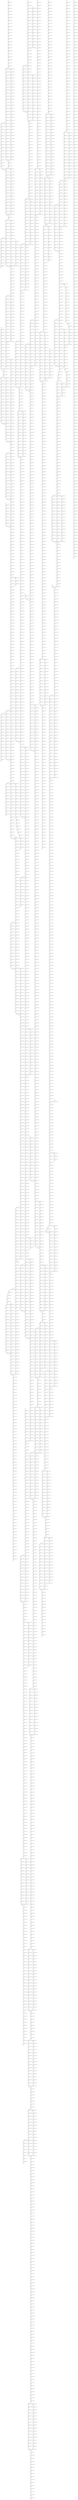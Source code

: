 strict digraph  {
	node [label="\N"];
	CGTTGCCCGGCAACG	 [label=2];
	GTTGCCCGGCAACGG	 [label=3];
	CGTTGCCCGGCAACG -> GTTGCCCGGCAACGG	 [label="Len=2,Cov= 2.5"];
	TTGCCCGGCAACGGC	 [label=2];
	GTTGCCCGGCAACGG -> TTGCCCGGCAACGGC	 [label="Len=2,Cov= 2.5"];
	TTGCCCGGCAACGGG	 [label=1];
	GTTGCCCGGCAACGG -> TTGCCCGGCAACGGG	 [label="Len=2,Cov= 2.0"];
	TGCCCGGCAACGGCC	 [label=2];
	TTGCCCGGCAACGGC -> TGCCCGGCAACGGCC	 [label="Len=2,Cov= 2.0"];
	TGCCCGGCAACGGGC	 [label=1];
	TTGCCCGGCAACGGG -> TGCCCGGCAACGGGC	 [label="Len=2,Cov= 1.0"];
	GCCCGGCAACGGCCA	 [label=2];
	TGCCCGGCAACGGCC -> GCCCGGCAACGGCCA	 [label="Len=2,Cov= 2.0"];
	CCCGGCAACGGCCAG	 [label=2];
	GCCCGGCAACGGCCA -> CCCGGCAACGGCCAG	 [label="Len=2,Cov= 2.0"];
	CCGGCAACGGCCAGG	 [label=2];
	CCCGGCAACGGCCAG -> CCGGCAACGGCCAGG	 [label="Len=2,Cov= 2.0"];
	CGGCAACGGCCAGGT	 [label=2];
	CCGGCAACGGCCAGG -> CGGCAACGGCCAGGT	 [label="Len=2,Cov= 2.0"];
	GGCAACGGCCAGGTC	 [label=2];
	CGGCAACGGCCAGGT -> GGCAACGGCCAGGTC	 [label="Len=2,Cov= 2.0"];
	GCAACGGCCAGGTCT	 [label=2];
	GGCAACGGCCAGGTC -> GCAACGGCCAGGTCT	 [label="Len=2,Cov= 2.0"];
	CAACGGCCAGGTCTG	 [label=2];
	GCAACGGCCAGGTCT -> CAACGGCCAGGTCTG	 [label="Len=2,Cov= 2.0"];
	AACGGCCAGGTCTGT	 [label=2];
	CAACGGCCAGGTCTG -> AACGGCCAGGTCTGT	 [label="Len=2,Cov= 2.0"];
	ACGGCCAGGTCTGTG	 [label=2];
	AACGGCCAGGTCTGT -> ACGGCCAGGTCTGTG	 [label="Len=2,Cov= 2.0"];
	CGGCCAGGTCTGTGC	 [label=2];
	ACGGCCAGGTCTGTG -> CGGCCAGGTCTGTGC	 [label="Len=2,Cov= 2.0"];
	GGCCAGGTCTGTGCC	 [label=2];
	CGGCCAGGTCTGTGC -> GGCCAGGTCTGTGCC	 [label="Len=2,Cov= 2.0"];
	GCCAGGTCTGTGCCA	 [label=2];
	GGCCAGGTCTGTGCC -> GCCAGGTCTGTGCCA	 [label="Len=2,Cov= 2.0"];
	CCAGGTCTGTGCCAA	 [label=2];
	GCCAGGTCTGTGCCA -> CCAGGTCTGTGCCAA	 [label="Len=2,Cov= 2.0"];
	CAGGTCTGTGCCAAG	 [label=2];
	CCAGGTCTGTGCCAA -> CAGGTCTGTGCCAAG	 [label="Len=2,Cov= 2.0"];
	AGGTCTGTGCCAAGT	 [label=2];
	CAGGTCTGTGCCAAG -> AGGTCTGTGCCAAGT	 [label="Len=2,Cov= 2.0"];
	GGTCTGTGCCAAGTG	 [label=2];
	AGGTCTGTGCCAAGT -> GGTCTGTGCCAAGTG	 [label="Len=2,Cov= 2.0"];
	GTCTGTGCCAAGTGT	 [label=1];
	GGTCTGTGCCAAGTG -> GTCTGTGCCAAGTGT	 [label="Len=2,Cov= 1.5"];
	GTCTGTGCCAAGTGG	 [label=1];
	GGTCTGTGCCAAGTG -> GTCTGTGCCAAGTGG	 [label="Len=2,Cov= 1.5"];
	TCTGTGCCAAGTGTT	 [label=1];
	GTCTGTGCCAAGTGT -> TCTGTGCCAAGTGTT	 [label="Len=2,Cov= 1.0"];
	TCTGTGCCAAGTGGT	 [label=1];
	GTCTGTGCCAAGTGG -> TCTGTGCCAAGTGGT	 [label="Len=2,Cov= 1.0"];
	CTGTGCCAAGTGTTT	 [label=2];
	TCTGTGCCAAGTGTT -> CTGTGCCAAGTGTTT	 [label="Len=2,Cov= 1.5"];
	TGTGCCAAGTGTTTG	 [label=2];
	CTGTGCCAAGTGTTT -> TGTGCCAAGTGTTTG	 [label="Len=2,Cov= 2.0"];
	GTGCCAAGTGTTTGC	 [label=2];
	TGTGCCAAGTGTTTG -> GTGCCAAGTGTTTGC	 [label="Len=2,Cov= 2.0"];
	TGCCAAGTGTTTGCT	 [label=2];
	GTGCCAAGTGTTTGC -> TGCCAAGTGTTTGCT	 [label="Len=2,Cov= 2.0"];
	GCCAAGTGTTTGCTG	 [label=2];
	TGCCAAGTGTTTGCT -> GCCAAGTGTTTGCTG	 [label="Len=2,Cov= 2.0"];
	CCAAGTGTTTGCTGA	 [label=2];
	GCCAAGTGTTTGCTG -> CCAAGTGTTTGCTGA	 [label="Len=2,Cov= 2.0"];
	CAAGTGTTTGCTGAC	 [label=2];
	CCAAGTGTTTGCTGA -> CAAGTGTTTGCTGAC	 [label="Len=2,Cov= 2.0"];
	AAGTGTTTGCTGACG	 [label=2];
	CAAGTGTTTGCTGAC -> AAGTGTTTGCTGACG	 [label="Len=2,Cov= 2.0"];
	AGTGTTTGCTGACGC	 [label=2];
	AAGTGTTTGCTGACG -> AGTGTTTGCTGACGC	 [label="Len=2,Cov= 2.0"];
	GTGTTTGCTGACGCA	 [label=2];
	AGTGTTTGCTGACGC -> GTGTTTGCTGACGCA	 [label="Len=2,Cov= 2.0"];
	TGTTTGCTGACGCAA	 [label=3];
	GTGTTTGCTGACGCA -> TGTTTGCTGACGCAA	 [label="Len=2,Cov= 2.5"];
	GTTTGCTGACGCAAC	 [label=3];
	TGTTTGCTGACGCAA -> GTTTGCTGACGCAAC	 [label="Len=2,Cov= 3.0"];
	TTGTTTGCTGACGCA	 [label=1];
	TTGTTTGCTGACGCA -> TGTTTGCTGACGCAA	 [label="Len=2,Cov= 2.0"];
	TTTGCTGACGCAACC	 [label=3];
	GTTTGCTGACGCAAC -> TTTGCTGACGCAACC	 [label="Len=2,Cov= 3.0"];
	TTGCTGACGCAACCT	 [label=1];
	TTTGCTGACGCAACC -> TTGCTGACGCAACCT	 [label="Len=2,Cov= 2.0"];
	TTGCTGACGCAACCC	 [label=3];
	TTTGCTGACGCAACC -> TTGCTGACGCAACCC	 [label="Len=2,Cov= 3.0"];
	TGCTGACGCAACCTC	 [label=1];
	TTGCTGACGCAACCT -> TGCTGACGCAACCTC	 [label="Len=2,Cov= 1.0"];
	TGCTGACGCAACCCC	 [label=3];
	TTGCTGACGCAACCC -> TGCTGACGCAACCCC	 [label="Len=2,Cov= 3.0"];
	GCTGACGCAACCTCC	 [label=1];
	TGCTGACGCAACCTC -> GCTGACGCAACCTCC	 [label="Len=2,Cov= 1.0"];
	CTGACGCAACCTCCA	 [label=1];
	GCTGACGCAACCTCC -> CTGACGCAACCTCCA	 [label="Len=2,Cov= 1.0"];
	TGACGCAACCTCCAC	 [label=1];
	CTGACGCAACCTCCA -> TGACGCAACCTCCAC	 [label="Len=2,Cov= 1.0"];
	GACGCAACCTCCACT	 [label=1];
	TGACGCAACCTCCAC -> GACGCAACCTCCACT	 [label="Len=2,Cov= 1.0"];
	ACGCAACCTCCACTG	 [label=1];
	GACGCAACCTCCACT -> ACGCAACCTCCACTG	 [label="Len=2,Cov= 1.0"];
	CGCAACCTCCACTGG	 [label=1];
	ACGCAACCTCCACTG -> CGCAACCTCCACTGG	 [label="Len=2,Cov= 1.0"];
	GCAACCTCCACTGGC	 [label=1];
	CGCAACCTCCACTGG -> GCAACCTCCACTGGC	 [label="Len=2,Cov= 1.0"];
	CAACCTCCACTGGCT	 [label=1];
	GCAACCTCCACTGGC -> CAACCTCCACTGGCT	 [label="Len=2,Cov= 1.0"];
	AACCTCCACTGGCTG	 [label=1];
	CAACCTCCACTGGCT -> AACCTCCACTGGCTG	 [label="Len=2,Cov= 1.0"];
	ACCTCCACTGGCTGG	 [label=1];
	AACCTCCACTGGCTG -> ACCTCCACTGGCTGG	 [label="Len=2,Cov= 1.0"];
	CCTCCACTGGCTGGG	 [label=1];
	ACCTCCACTGGCTGG -> CCTCCACTGGCTGGG	 [label="Len=2,Cov= 1.0"];
	CTCCACTGGCTGGGG	 [label=1];
	CCTCCACTGGCTGGG -> CTCCACTGGCTGGGG	 [label="Len=2,Cov= 1.0"];
	TCCACTGGCTGGGGC	 [label=1];
	CTCCACTGGCTGGGG -> TCCACTGGCTGGGGC	 [label="Len=2,Cov= 1.0"];
	CCACTGGCTGGGGCT	 [label=4];
	TCCACTGGCTGGGGC -> CCACTGGCTGGGGCT	 [label="Len=2,Cov= 2.5"];
	CACTGGCTGGGGCTT	 [label=5];
	CCACTGGCTGGGGCT -> CACTGGCTGGGGCTT	 [label="Len=2,Cov= 4.5"];
	CCCACTGGCTGGGGC	 [label=3];
	CCCACTGGCTGGGGC -> CCACTGGCTGGGGCT	 [label="Len=2,Cov= 3.5"];
	ACTGGCTGGGGCTTG	 [label=4];
	CACTGGCTGGGGCTT -> ACTGGCTGGGGCTTG	 [label="Len=2,Cov= 4.5"];
	ACTGGCTGGGGCTTC	 [label=1];
	CACTGGCTGGGGCTT -> ACTGGCTGGGGCTTC	 [label="Len=2,Cov= 3.0"];
	CTGGCTGGGGCTTGG	 [label=4];
	ACTGGCTGGGGCTTG -> CTGGCTGGGGCTTGG	 [label="Len=2,Cov= 4.0"];
	CTGGCTGGGGCTTCG	 [label=1];
	ACTGGCTGGGGCTTC -> CTGGCTGGGGCTTCG	 [label="Len=2,Cov= 1.0"];
	TGGCTGGGGCTTGGT	 [label=4];
	CTGGCTGGGGCTTGG -> TGGCTGGGGCTTGGT	 [label="Len=2,Cov= 4.0"];
	GGCTGGGGCTTGGTC	 [label=4];
	TGGCTGGGGCTTGGT -> GGCTGGGGCTTGGTC	 [label="Len=2,Cov= 4.0"];
	GCTGGGGCTTGGTCA	 [label=4];
	GGCTGGGGCTTGGTC -> GCTGGGGCTTGGTCA	 [label="Len=2,Cov= 4.0"];
	CTGGGGCTTGGTCAT	 [label=4];
	GCTGGGGCTTGGTCA -> CTGGGGCTTGGTCAT	 [label="Len=2,Cov= 4.0"];
	TGGGGCTTGGTCATG	 [label=3];
	CTGGGGCTTGGTCAT -> TGGGGCTTGGTCATG	 [label="Len=2,Cov= 3.5"];
	TGGGGCTTGGTCATT	 [label=1];
	CTGGGGCTTGGTCAT -> TGGGGCTTGGTCATT	 [label="Len=2,Cov= 2.5"];
	GGGGCTTGGTCATGG	 [label=3];
	TGGGGCTTGGTCATG -> GGGGCTTGGTCATGG	 [label="Len=2,Cov= 3.0"];
	GGGGCTTGGTCATTG	 [label=1];
	TGGGGCTTGGTCATT -> GGGGCTTGGTCATTG	 [label="Len=2,Cov= 1.0"];
	GGGCTTGGTCATGGG	 [label=3];
	GGGGCTTGGTCATGG -> GGGCTTGGTCATGGG	 [label="Len=2,Cov= 3.0"];
	GGCTTGGTCATGGGC	 [label=3];
	GGGCTTGGTCATGGG -> GGCTTGGTCATGGGC	 [label="Len=2,Cov= 3.0"];
	GCTTGGTCATGGGCC	 [label=3];
	GGCTTGGTCATGGGC -> GCTTGGTCATGGGCC	 [label="Len=2,Cov= 3.0"];
	CTTGGTCATGGGCCA	 [label=3];
	GCTTGGTCATGGGCC -> CTTGGTCATGGGCCA	 [label="Len=2,Cov= 3.0"];
	TTGGTCATGGGCCAT	 [label=3];
	CTTGGTCATGGGCCA -> TTGGTCATGGGCCAT	 [label="Len=2,Cov= 3.0"];
	TGGTCATGGGCCATC	 [label=2];
	TTGGTCATGGGCCAT -> TGGTCATGGGCCATC	 [label="Len=2,Cov= 2.5"];
	GGTCATGGGCCATCA	 [label=2];
	TGGTCATGGGCCATC -> GGTCATGGGCCATCA	 [label="Len=2,Cov= 2.0"];
	GTCATGGGCCATCAG	 [label=4];
	GGTCATGGGCCATCA -> GTCATGGGCCATCAG	 [label="Len=2,Cov= 3.0"];
	TCATGGGCCATCAGC	 [label=4];
	GTCATGGGCCATCAG -> TCATGGGCCATCAGC	 [label="Len=2,Cov= 4.0"];
	AGTCATGGGCCATCA	 [label=1];
	AGTCATGGGCCATCA -> GTCATGGGCCATCAG	 [label="Len=2,Cov= 2.5"];
	CGTCATGGGCCATCA	 [label=1];
	CGTCATGGGCCATCA -> GTCATGGGCCATCAG	 [label="Len=2,Cov= 2.5"];
	CATGGGCCATCAGCG	 [label=4];
	TCATGGGCCATCAGC -> CATGGGCCATCAGCG	 [label="Len=2,Cov= 4.0"];
	ATGGGCCATCAGCGC	 [label=4];
	CATGGGCCATCAGCG -> ATGGGCCATCAGCGC	 [label="Len=2,Cov= 4.0"];
	TGGGCCATCAGCGCA	 [label=5];
	ATGGGCCATCAGCGC -> TGGGCCATCAGCGCA	 [label="Len=2,Cov= 4.5"];
	GGGCCATCAGCGCAT	 [label=5];
	TGGGCCATCAGCGCA -> GGGCCATCAGCGCAT	 [label="Len=2,Cov= 5.0"];
	GGCCATCAGCGCATG	 [label=5];
	GGGCCATCAGCGCAT -> GGCCATCAGCGCATG	 [label="Len=2,Cov= 5.0"];
	GCCATCAGCGCATGC	 [label=5];
	GGCCATCAGCGCATG -> GCCATCAGCGCATGC	 [label="Len=2,Cov= 5.0"];
	CCATCAGCGCATGCG	 [label=5];
	GCCATCAGCGCATGC -> CCATCAGCGCATGCG	 [label="Len=2,Cov= 5.0"];
	CATCAGCGCATGCGT	 [label=5];
	CCATCAGCGCATGCG -> CATCAGCGCATGCGT	 [label="Len=2,Cov= 5.0"];
	ATCAGCGCATGCGTG	 [label=4];
	CATCAGCGCATGCGT -> ATCAGCGCATGCGTG	 [label="Len=2,Cov= 4.5"];
	ATCAGCGCATGCGTA	 [label=1];
	CATCAGCGCATGCGT -> ATCAGCGCATGCGTA	 [label="Len=2,Cov= 3.0"];
	TCAGCGCATGCGTGG	 [label=4];
	ATCAGCGCATGCGTG -> TCAGCGCATGCGTGG	 [label="Len=2,Cov= 4.0"];
	TCAGCGCATGCGTAG	 [label=1];
	ATCAGCGCATGCGTA -> TCAGCGCATGCGTAG	 [label="Len=2,Cov= 1.0"];
	CAGCGCATGCGTGGA	 [label=4];
	TCAGCGCATGCGTGG -> CAGCGCATGCGTGGA	 [label="Len=2,Cov= 4.0"];
	AGCGCATGCGTGGAA	 [label=4];
	CAGCGCATGCGTGGA -> AGCGCATGCGTGGAA	 [label="Len=2,Cov= 4.0"];
	GCGCATGCGTGGAAC	 [label=4];
	AGCGCATGCGTGGAA -> GCGCATGCGTGGAAC	 [label="Len=2,Cov= 4.0"];
	CGCATGCGTGGAACC	 [label=4];
	GCGCATGCGTGGAAC -> CGCATGCGTGGAACC	 [label="Len=2,Cov= 4.0"];
	GCATGCGTGGAACCT	 [label=4];
	CGCATGCGTGGAACC -> GCATGCGTGGAACCT	 [label="Len=2,Cov= 4.0"];
	CATGCGTGGAACCTT	 [label=4];
	GCATGCGTGGAACCT -> CATGCGTGGAACCTT	 [label="Len=2,Cov= 4.0"];
	ATGCGTGGAACCTTT	 [label=4];
	CATGCGTGGAACCTT -> ATGCGTGGAACCTTT	 [label="Len=2,Cov= 4.0"];
	TGCGTGGAACCTTTT	 [label=4];
	ATGCGTGGAACCTTT -> TGCGTGGAACCTTTT	 [label="Len=2,Cov= 4.0"];
	GCGTGGAACCTTTTC	 [label=3];
	TGCGTGGAACCTTTT -> GCGTGGAACCTTTTC	 [label="Len=2,Cov= 3.5"];
	CGTGGAACCTTTTCG	 [label=3];
	GCGTGGAACCTTTTC -> CGTGGAACCTTTTCG	 [label="Len=2,Cov= 3.0"];
	GCAGACGAAGGTCTC	 [label=1];
	CAGACGAAGGTCTCA	 [label=2];
	GCAGACGAAGGTCTC -> CAGACGAAGGTCTCA	 [label="Len=2,Cov= 1.5"];
	AGACGAAGGTCTCAA	 [label=2];
	CAGACGAAGGTCTCA -> AGACGAAGGTCTCAA	 [label="Len=2,Cov= 2.0"];
	GACGAAGGTCTCAAT	 [label=2];
	AGACGAAGGTCTCAA -> GACGAAGGTCTCAAT	 [label="Len=2,Cov= 2.0"];
	ACGAAGGTCTCAATC	 [label=2];
	GACGAAGGTCTCAAT -> ACGAAGGTCTCAATC	 [label="Len=2,Cov= 2.0"];
	CGAAGGTCTCAATCG	 [label=2];
	ACGAAGGTCTCAATC -> CGAAGGTCTCAATCG	 [label="Len=2,Cov= 2.0"];
	GAAGGTCTCAATCGC	 [label=2];
	CGAAGGTCTCAATCG -> GAAGGTCTCAATCGC	 [label="Len=2,Cov= 2.0"];
	AAGGTCTCAATCGCC	 [label=2];
	GAAGGTCTCAATCGC -> AAGGTCTCAATCGCC	 [label="Len=2,Cov= 2.0"];
	AGGTCTCAATCGCCG	 [label=2];
	AAGGTCTCAATCGCC -> AGGTCTCAATCGCCG	 [label="Len=2,Cov= 2.0"];
	GGTCTCAATCGCCGC	 [label=2];
	AGGTCTCAATCGCCG -> GGTCTCAATCGCCGC	 [label="Len=2,Cov= 2.0"];
	GTCTCAATCGCCGCG	 [label=2];
	GGTCTCAATCGCCGC -> GTCTCAATCGCCGCG	 [label="Len=2,Cov= 2.0"];
	TCTCAATCGCCGCGT	 [label=2];
	GTCTCAATCGCCGCG -> TCTCAATCGCCGCGT	 [label="Len=2,Cov= 2.0"];
	CTCAATCGCCGCGTC	 [label=2];
	TCTCAATCGCCGCGT -> CTCAATCGCCGCGTC	 [label="Len=2,Cov= 2.0"];
	TCAATCGCCGCGTCG	 [label=1];
	CTCAATCGCCGCGTC -> TCAATCGCCGCGTCG	 [label="Len=2,Cov= 1.5"];
	CAATCGCCGCGTCGC	 [label=1];
	TCAATCGCCGCGTCG -> CAATCGCCGCGTCGC	 [label="Len=2,Cov= 1.0"];
	AATCGCCGCGTCGCA	 [label=1];
	CAATCGCCGCGTCGC -> AATCGCCGCGTCGCA	 [label="Len=2,Cov= 1.0"];
	ATCGCCGCGTCGCAG	 [label=1];
	AATCGCCGCGTCGCA -> ATCGCCGCGTCGCAG	 [label="Len=2,Cov= 1.0"];
	TCGCCGCGTCGCAGA	 [label=1];
	ATCGCCGCGTCGCAG -> TCGCCGCGTCGCAGA	 [label="Len=2,Cov= 1.0"];
	CGCCGCGTCGCAGAA	 [label=1];
	TCGCCGCGTCGCAGA -> CGCCGCGTCGCAGAA	 [label="Len=2,Cov= 1.0"];
	GCCGCGTCGCAGAAG	 [label=1];
	CGCCGCGTCGCAGAA -> GCCGCGTCGCAGAAG	 [label="Len=2,Cov= 1.0"];
	CCGCGTCGCAGAAGA	 [label=2];
	GCCGCGTCGCAGAAG -> CCGCGTCGCAGAAGA	 [label="Len=2,Cov= 1.5"];
	CGCGTCGCAGAAGAT	 [label=2];
	CCGCGTCGCAGAAGA -> CGCGTCGCAGAAGAT	 [label="Len=2,Cov= 2.0"];
	GCGTCGCAGAAGATC	 [label=2];
	CGCGTCGCAGAAGAT -> GCGTCGCAGAAGATC	 [label="Len=2,Cov= 2.0"];
	CGTCGCAGAAGATCT	 [label=2];
	GCGTCGCAGAAGATC -> CGTCGCAGAAGATCT	 [label="Len=2,Cov= 2.0"];
	GTCGCAGAAGATCTC	 [label=2];
	CGTCGCAGAAGATCT -> GTCGCAGAAGATCTC	 [label="Len=2,Cov= 2.0"];
	TCGCAGAAGATCTCA	 [label=2];
	GTCGCAGAAGATCTC -> TCGCAGAAGATCTCA	 [label="Len=2,Cov= 2.0"];
	CGCAGAAGATCTCAA	 [label=2];
	TCGCAGAAGATCTCA -> CGCAGAAGATCTCAA	 [label="Len=2,Cov= 2.0"];
	GCAGAAGATCTCAAT	 [label=1];
	CGCAGAAGATCTCAA -> GCAGAAGATCTCAAT	 [label="Len=2,Cov= 1.5"];
	GCAGAAGATCTCAAG	 [label=1];
	CGCAGAAGATCTCAA -> GCAGAAGATCTCAAG	 [label="Len=2,Cov= 1.5"];
	CAGAAGATCTCAATC	 [label=1];
	GCAGAAGATCTCAAT -> CAGAAGATCTCAATC	 [label="Len=2,Cov= 1.0"];
	CAGAAGATCTCAAGC	 [label=1];
	GCAGAAGATCTCAAG -> CAGAAGATCTCAAGC	 [label="Len=2,Cov= 1.0"];
	AGAAGATCTCAATCT	 [label=1];
	CAGAAGATCTCAATC -> AGAAGATCTCAATCT	 [label="Len=2,Cov= 1.0"];
	GAAGATCTCAATCTC	 [label=1];
	AGAAGATCTCAATCT -> GAAGATCTCAATCTC	 [label="Len=2,Cov= 1.0"];
	AAGATCTCAATCTCG	 [label=1];
	GAAGATCTCAATCTC -> AAGATCTCAATCTCG	 [label="Len=2,Cov= 1.0"];
	AGATCTCAATCTCGG	 [label=1];
	AAGATCTCAATCTCG -> AGATCTCAATCTCGG	 [label="Len=2,Cov= 1.0"];
	GATCTCAATCTCGGG	 [label=1];
	AGATCTCAATCTCGG -> GATCTCAATCTCGGG	 [label="Len=2,Cov= 1.0"];
	ATCTCAATCTCGGGA	 [label=1];
	GATCTCAATCTCGGG -> ATCTCAATCTCGGGA	 [label="Len=2,Cov= 1.0"];
	TCTCAATCTCGGGAA	 [label=1];
	ATCTCAATCTCGGGA -> TCTCAATCTCGGGAA	 [label="Len=2,Cov= 1.0"];
	CTCAATCTCGGGAAT	 [label=1];
	TCTCAATCTCGGGAA -> CTCAATCTCGGGAAT	 [label="Len=2,Cov= 1.0"];
	TCAATCTCGGGAATC	 [label=1];
	CTCAATCTCGGGAAT -> TCAATCTCGGGAATC	 [label="Len=2,Cov= 1.0"];
	CAATCTCGGGAATCT	 [label=1];
	TCAATCTCGGGAATC -> CAATCTCGGGAATCT	 [label="Len=2,Cov= 1.0"];
	AATCTCGGGAATCTC	 [label=1];
	CAATCTCGGGAATCT -> AATCTCGGGAATCTC	 [label="Len=2,Cov= 1.0"];
	ATCTCGGGAATCTCA	 [label=1];
	AATCTCGGGAATCTC -> ATCTCGGGAATCTCA	 [label="Len=2,Cov= 1.0"];
	TCTCGGGAATCTCAA	 [label=1];
	ATCTCGGGAATCTCA -> TCTCGGGAATCTCAA	 [label="Len=2,Cov= 1.0"];
	CTCGGGAATCTCAAT	 [label=1];
	TCTCGGGAATCTCAA -> CTCGGGAATCTCAAT	 [label="Len=2,Cov= 1.0"];
	TCGGGAATCTCAATG	 [label=1];
	CTCGGGAATCTCAAT -> TCGGGAATCTCAATG	 [label="Len=2,Cov= 1.0"];
	CGGGAATCTCAATGT	 [label=1];
	TCGGGAATCTCAATG -> CGGGAATCTCAATGT	 [label="Len=2,Cov= 1.0"];
	GGGAATCTCAATGTT	 [label=1];
	CGGGAATCTCAATGT -> GGGAATCTCAATGTT	 [label="Len=2,Cov= 1.0"];
	GGAATCTCAATGTTA	 [label=1];
	GGGAATCTCAATGTT -> GGAATCTCAATGTTA	 [label="Len=2,Cov= 1.0"];
	GAATCTCAATGTTAG	 [label=1];
	GGAATCTCAATGTTA -> GAATCTCAATGTTAG	 [label="Len=2,Cov= 1.0"];
	AATCTCAATGTTAGT	 [label=1];
	GAATCTCAATGTTAG -> AATCTCAATGTTAGT	 [label="Len=2,Cov= 1.0"];
	ATCTCAATGTTAGTA	 [label=1];
	AATCTCAATGTTAGT -> ATCTCAATGTTAGTA	 [label="Len=2,Cov= 1.0"];
	TCTCAATGTTAGTAT	 [label=1];
	ATCTCAATGTTAGTA -> TCTCAATGTTAGTAT	 [label="Len=2,Cov= 1.0"];
	CTCAATGTTAGTATT	 [label=2];
	TCTCAATGTTAGTAT -> CTCAATGTTAGTATT	 [label="Len=2,Cov= 1.5"];
	TCAATGTTAGTATTC	 [label=2];
	CTCAATGTTAGTATT -> TCAATGTTAGTATTC	 [label="Len=2,Cov= 2.0"];
	CCTCAATGTTAGTAT	 [label=1];
	CCTCAATGTTAGTAT -> CTCAATGTTAGTATT	 [label="Len=2,Cov= 1.5"];
	CAATGTTAGTATTCC	 [label=1];
	TCAATGTTAGTATTC -> CAATGTTAGTATTCC	 [label="Len=2,Cov= 1.5"];
	CAATGTTAGTATTCG	 [label=1];
	TCAATGTTAGTATTC -> CAATGTTAGTATTCG	 [label="Len=2,Cov= 1.5"];
	AATGTTAGTATTCCT	 [label=2];
	CAATGTTAGTATTCC -> AATGTTAGTATTCCT	 [label="Len=2,Cov= 1.5"];
	AATGTTAGTATTCGT	 [label=1];
	CAATGTTAGTATTCG -> AATGTTAGTATTCGT	 [label="Len=2,Cov= 1.0"];
	ATGTTAGTATTCCTT	 [label=2];
	AATGTTAGTATTCCT -> ATGTTAGTATTCCTT	 [label="Len=2,Cov= 2.0"];
	TGTTAGTATTCCTTG	 [label=2];
	ATGTTAGTATTCCTT -> TGTTAGTATTCCTTG	 [label="Len=2,Cov= 2.0"];
	GTTAGTATTCCTTGG	 [label=2];
	TGTTAGTATTCCTTG -> GTTAGTATTCCTTGG	 [label="Len=2,Cov= 2.0"];
	TTAGTATTCCTTGGA	 [label=2];
	GTTAGTATTCCTTGG -> TTAGTATTCCTTGGA	 [label="Len=2,Cov= 2.0"];
	TAGTATTCCTTGGAC	 [label=2];
	TTAGTATTCCTTGGA -> TAGTATTCCTTGGAC	 [label="Len=2,Cov= 2.0"];
	AGTATTCCTTGGACT	 [label=2];
	TAGTATTCCTTGGAC -> AGTATTCCTTGGACT	 [label="Len=2,Cov= 2.0"];
	GTATTCCTTGGACTC	 [label=2];
	AGTATTCCTTGGACT -> GTATTCCTTGGACTC	 [label="Len=2,Cov= 2.0"];
	TATTCCTTGGACTCA	 [label=2];
	GTATTCCTTGGACTC -> TATTCCTTGGACTCA	 [label="Len=2,Cov= 2.0"];
	ATTCCTTGGACTCAT	 [label=2];
	TATTCCTTGGACTCA -> ATTCCTTGGACTCAT	 [label="Len=2,Cov= 2.0"];
	TTCCTTGGACTCATA	 [label=2];
	ATTCCTTGGACTCAT -> TTCCTTGGACTCATA	 [label="Len=2,Cov= 2.0"];
	TCCTTGGACTCATAA	 [label=2];
	TTCCTTGGACTCATA -> TCCTTGGACTCATAA	 [label="Len=2,Cov= 2.0"];
	CCTTGGACTCATAAG	 [label=2];
	TCCTTGGACTCATAA -> CCTTGGACTCATAAG	 [label="Len=2,Cov= 2.0"];
	CTTGGACTCATAAGG	 [label=2];
	CCTTGGACTCATAAG -> CTTGGACTCATAAGG	 [label="Len=2,Cov= 2.0"];
	TTGGACTCATAAGGT	 [label=2];
	CTTGGACTCATAAGG -> TTGGACTCATAAGGT	 [label="Len=2,Cov= 2.0"];
	TGGACTCATAAGGTG	 [label=2];
	TTGGACTCATAAGGT -> TGGACTCATAAGGTG	 [label="Len=2,Cov= 2.0"];
	GGACTCATAAGGTGG	 [label=2];
	TGGACTCATAAGGTG -> GGACTCATAAGGTGG	 [label="Len=2,Cov= 2.0"];
	GACTCATAAGGTGGG	 [label=2];
	GGACTCATAAGGTGG -> GACTCATAAGGTGGG	 [label="Len=2,Cov= 2.0"];
	ACTCATAAGGTGGGG	 [label=2];
	GACTCATAAGGTGGG -> ACTCATAAGGTGGGG	 [label="Len=2,Cov= 2.0"];
	CTCATAAGGTGGGGA	 [label=2];
	ACTCATAAGGTGGGG -> CTCATAAGGTGGGGA	 [label="Len=2,Cov= 2.0"];
	TCATAAGGTGGGGAA	 [label=2];
	CTCATAAGGTGGGGA -> TCATAAGGTGGGGAA	 [label="Len=2,Cov= 2.0"];
	CATAAGGTGGGGAAC	 [label=2];
	TCATAAGGTGGGGAA -> CATAAGGTGGGGAAC	 [label="Len=2,Cov= 2.0"];
	ATAAGGTGGGGAACT	 [label=3];
	CATAAGGTGGGGAAC -> ATAAGGTGGGGAACT	 [label="Len=2,Cov= 2.5"];
	TAAGGTGGGGAACTT	 [label=3];
	ATAAGGTGGGGAACT -> TAAGGTGGGGAACTT	 [label="Len=2,Cov= 3.0"];
	GATAAGGTGGGGAAC	 [label=1];
	GATAAGGTGGGGAAC -> ATAAGGTGGGGAACT	 [label="Len=2,Cov= 2.0"];
	AAGGTGGGGAACTTT	 [label=3];
	TAAGGTGGGGAACTT -> AAGGTGGGGAACTTT	 [label="Len=2,Cov= 3.0"];
	AGGTGGGGAACTTTA	 [label=3];
	AAGGTGGGGAACTTT -> AGGTGGGGAACTTTA	 [label="Len=2,Cov= 3.0"];
	GGTGGGGAACTTTAC	 [label=3];
	AGGTGGGGAACTTTA -> GGTGGGGAACTTTAC	 [label="Len=2,Cov= 3.0"];
	GTGGGGAACTTTACT	 [label=3];
	GGTGGGGAACTTTAC -> GTGGGGAACTTTACT	 [label="Len=2,Cov= 3.0"];
	TGGGGAACTTTACTG	 [label=3];
	GTGGGGAACTTTACT -> TGGGGAACTTTACTG	 [label="Len=2,Cov= 3.0"];
	GGGGAACTTTACTGG	 [label=3];
	TGGGGAACTTTACTG -> GGGGAACTTTACTGG	 [label="Len=2,Cov= 3.0"];
	GGGAACTTTACTGGG	 [label=3];
	GGGGAACTTTACTGG -> GGGAACTTTACTGGG	 [label="Len=2,Cov= 3.0"];
	GGAACTTTACTGGGC	 [label=3];
	GGGAACTTTACTGGG -> GGAACTTTACTGGGC	 [label="Len=2,Cov= 3.0"];
	GAACTTTACTGGGCT	 [label=3];
	GGAACTTTACTGGGC -> GAACTTTACTGGGCT	 [label="Len=2,Cov= 3.0"];
	AACTTTACTGGGCTT	 [label=2];
	GAACTTTACTGGGCT -> AACTTTACTGGGCTT	 [label="Len=2,Cov= 2.5"];
	ACTTTACTGGGCTTT	 [label=2];
	AACTTTACTGGGCTT -> ACTTTACTGGGCTTT	 [label="Len=2,Cov= 2.0"];
	CGTGTGTCTTGGCCA	 [label=1];
	GTGTGTCTTGGCCAA	 [label=1];
	CGTGTGTCTTGGCCA -> GTGTGTCTTGGCCAA	 [label="Len=2,Cov= 1.0"];
	CCGTGTGTCTTGGCC	 [label=1];
	CCGTGTGTCTTGGCC -> CGTGTGTCTTGGCCA	 [label="Len=2,Cov= 1.0"];
	TGTGTCTTGGCCAAA	 [label=1];
	GTGTGTCTTGGCCAA -> TGTGTCTTGGCCAAA	 [label="Len=2,Cov= 1.0"];
	GTGTCTTGGCCAAAA	 [label=1];
	TGTGTCTTGGCCAAA -> GTGTCTTGGCCAAAA	 [label="Len=2,Cov= 1.0"];
	TGTCTTGGCCAAAAT	 [label=1];
	GTGTCTTGGCCAAAA -> TGTCTTGGCCAAAAT	 [label="Len=2,Cov= 1.0"];
	GTCTTGGCCAAAATT	 [label=1];
	TGTCTTGGCCAAAAT -> GTCTTGGCCAAAATT	 [label="Len=2,Cov= 1.0"];
	TCTTGGCCAAAATTC	 [label=1];
	GTCTTGGCCAAAATT -> TCTTGGCCAAAATTC	 [label="Len=2,Cov= 1.0"];
	CTTGGCCAAAATTCG	 [label=1];
	TCTTGGCCAAAATTC -> CTTGGCCAAAATTCG	 [label="Len=2,Cov= 1.0"];
	TTGGCCAAAATTCGC	 [label=1];
	CTTGGCCAAAATTCG -> TTGGCCAAAATTCGC	 [label="Len=2,Cov= 1.0"];
	TGGCCAAAATTCGCA	 [label=1];
	TTGGCCAAAATTCGC -> TGGCCAAAATTCGCA	 [label="Len=2,Cov= 1.0"];
	GGCCAAAATTCGCAG	 [label=1];
	TGGCCAAAATTCGCA -> GGCCAAAATTCGCAG	 [label="Len=2,Cov= 1.0"];
	GCCAAAATTCGCAGT	 [label=1];
	GGCCAAAATTCGCAG -> GCCAAAATTCGCAGT	 [label="Len=2,Cov= 1.0"];
	CCAAAATTCGCAGTC	 [label=1];
	GCCAAAATTCGCAGT -> CCAAAATTCGCAGTC	 [label="Len=2,Cov= 1.0"];
	CAAAATTCGCAGTCC	 [label=1];
	CCAAAATTCGCAGTC -> CAAAATTCGCAGTCC	 [label="Len=2,Cov= 1.0"];
	AAAATTCGCAGTCCC	 [label=1];
	CAAAATTCGCAGTCC -> AAAATTCGCAGTCCC	 [label="Len=2,Cov= 1.0"];
	AAATTCGCAGTCCCC	 [label=1];
	AAAATTCGCAGTCCC -> AAATTCGCAGTCCCC	 [label="Len=2,Cov= 1.0"];
	AATTCGCAGTCCCCA	 [label=1];
	AAATTCGCAGTCCCC -> AATTCGCAGTCCCCA	 [label="Len=2,Cov= 1.0"];
	ATTCGCAGTCCCCAA	 [label=1];
	AATTCGCAGTCCCCA -> ATTCGCAGTCCCCAA	 [label="Len=2,Cov= 1.0"];
	TTCGCAGTCCCCAAC	 [label=1];
	ATTCGCAGTCCCCAA -> TTCGCAGTCCCCAAC	 [label="Len=2,Cov= 1.0"];
	TCGCAGTCCCCAACC	 [label=1];
	TTCGCAGTCCCCAAC -> TCGCAGTCCCCAACC	 [label="Len=2,Cov= 1.0"];
	CGCAGTCCCCAACCT	 [label=1];
	TCGCAGTCCCCAACC -> CGCAGTCCCCAACCT	 [label="Len=2,Cov= 1.0"];
	GCAGTCCCCAACCTC	 [label=1];
	CGCAGTCCCCAACCT -> GCAGTCCCCAACCTC	 [label="Len=2,Cov= 1.0"];
	CAGTCCCCAACCTCC	 [label=1];
	GCAGTCCCCAACCTC -> CAGTCCCCAACCTCC	 [label="Len=2,Cov= 1.0"];
	AGTCCCCAACCTCCA	 [label=1];
	CAGTCCCCAACCTCC -> AGTCCCCAACCTCCA	 [label="Len=2,Cov= 1.0"];
	GTCCCCAACCTCCAA	 [label=1];
	AGTCCCCAACCTCCA -> GTCCCCAACCTCCAA	 [label="Len=2,Cov= 1.0"];
	TCCCCAACCTCCAAG	 [label=1];
	GTCCCCAACCTCCAA -> TCCCCAACCTCCAAG	 [label="Len=2,Cov= 1.0"];
	CCCCAACCTCCAAGC	 [label=1];
	TCCCCAACCTCCAAG -> CCCCAACCTCCAAGC	 [label="Len=2,Cov= 1.0"];
	CCCAACCTCCAAGCA	 [label=1];
	CCCCAACCTCCAAGC -> CCCAACCTCCAAGCA	 [label="Len=2,Cov= 1.0"];
	CCAACCTCCAAGCAC	 [label=1];
	CCCAACCTCCAAGCA -> CCAACCTCCAAGCAC	 [label="Len=2,Cov= 1.0"];
	CAACCTCCAAGCACT	 [label=1];
	CCAACCTCCAAGCAC -> CAACCTCCAAGCACT	 [label="Len=2,Cov= 1.0"];
	AACCTCCAAGCACTC	 [label=1];
	CAACCTCCAAGCACT -> AACCTCCAAGCACTC	 [label="Len=2,Cov= 1.0"];
	ACCTCCAAGCACTCA	 [label=1];
	AACCTCCAAGCACTC -> ACCTCCAAGCACTCA	 [label="Len=2,Cov= 1.0"];
	CCTCCAAGCACTCAC	 [label=1];
	ACCTCCAAGCACTCA -> CCTCCAAGCACTCAC	 [label="Len=2,Cov= 1.0"];
	CTCCAAGCACTCACC	 [label=1];
	CCTCCAAGCACTCAC -> CTCCAAGCACTCACC	 [label="Len=2,Cov= 1.0"];
	TCCAAGCACTCACCA	 [label=1];
	CTCCAAGCACTCACC -> TCCAAGCACTCACCA	 [label="Len=2,Cov= 1.0"];
	CCAAGCACTCACCAA	 [label=1];
	TCCAAGCACTCACCA -> CCAAGCACTCACCAA	 [label="Len=2,Cov= 1.0"];
	CAAGCACTCACCAAC	 [label=1];
	CCAAGCACTCACCAA -> CAAGCACTCACCAAC	 [label="Len=2,Cov= 1.0"];
	AAGCACTCACCAACC	 [label=1];
	CAAGCACTCACCAAC -> AAGCACTCACCAACC	 [label="Len=2,Cov= 1.0"];
	AGCACTCACCAACCT	 [label=1];
	AAGCACTCACCAACC -> AGCACTCACCAACCT	 [label="Len=2,Cov= 1.0"];
	GCACTCACCAACCTC	 [label=1];
	AGCACTCACCAACCT -> GCACTCACCAACCTC	 [label="Len=2,Cov= 1.0"];
	CACTCACCAACCTCT	 [label=1];
	GCACTCACCAACCTC -> CACTCACCAACCTCT	 [label="Len=2,Cov= 1.0"];
	ACTCACCAACCTCTT	 [label=1];
	CACTCACCAACCTCT -> ACTCACCAACCTCTT	 [label="Len=2,Cov= 1.0"];
	CTCACCAACCTCTTG	 [label=1];
	ACTCACCAACCTCTT -> CTCACCAACCTCTTG	 [label="Len=2,Cov= 1.0"];
	TCACCAACCTCTTGT	 [label=1];
	CTCACCAACCTCTTG -> TCACCAACCTCTTGT	 [label="Len=2,Cov= 1.0"];
	CACCAACCTCTTGTC	 [label=1];
	TCACCAACCTCTTGT -> CACCAACCTCTTGTC	 [label="Len=2,Cov= 1.0"];
	ACCAACCTCTTGTCC	 [label=1];
	CACCAACCTCTTGTC -> ACCAACCTCTTGTCC	 [label="Len=2,Cov= 1.0"];
	CCAACCTCTTGTCCT	 [label=1];
	ACCAACCTCTTGTCC -> CCAACCTCTTGTCCT	 [label="Len=2,Cov= 1.0"];
	CAACCTCTTGTCCTC	 [label=1];
	CCAACCTCTTGTCCT -> CAACCTCTTGTCCTC	 [label="Len=2,Cov= 1.0"];
	AACCTCTTGTCCTCC	 [label=1];
	CAACCTCTTGTCCTC -> AACCTCTTGTCCTCC	 [label="Len=2,Cov= 1.0"];
	ACCTCTTGTCCTCCA	 [label=1];
	AACCTCTTGTCCTCC -> ACCTCTTGTCCTCCA	 [label="Len=2,Cov= 1.0"];
	CCTCTTGTCCTCCAA	 [label=1];
	ACCTCTTGTCCTCCA -> CCTCTTGTCCTCCAA	 [label="Len=2,Cov= 1.0"];
	CTCTTGTCCTCCAAC	 [label=1];
	CCTCTTGTCCTCCAA -> CTCTTGTCCTCCAAC	 [label="Len=2,Cov= 1.0"];
	TCTTGTCCTCCAACT	 [label=1];
	CTCTTGTCCTCCAAC -> TCTTGTCCTCCAACT	 [label="Len=2,Cov= 1.0"];
	CTTGTCCTCCAACTT	 [label=1];
	TCTTGTCCTCCAACT -> CTTGTCCTCCAACTT	 [label="Len=2,Cov= 1.0"];
	TTGTCCTCCAACTTG	 [label=2];
	CTTGTCCTCCAACTT -> TTGTCCTCCAACTTG	 [label="Len=2,Cov= 1.5"];
	TGTCCTCCAACTTGA	 [label=1];
	TTGTCCTCCAACTTG -> TGTCCTCCAACTTGA	 [label="Len=2,Cov= 1.5"];
	TGTCCTCCAACTTGT	 [label=1];
	TTGTCCTCCAACTTG -> TGTCCTCCAACTTGT	 [label="Len=2,Cov= 1.5"];
	GTCCTCCAACTTGAC	 [label=1];
	TGTCCTCCAACTTGA -> GTCCTCCAACTTGAC	 [label="Len=2,Cov= 1.0"];
	GTCCTCCAACTTGTC	 [label=1];
	TGTCCTCCAACTTGT -> GTCCTCCAACTTGTC	 [label="Len=2,Cov= 1.0"];
	TCCTCCAACTTGACC	 [label=1];
	GTCCTCCAACTTGAC -> TCCTCCAACTTGACC	 [label="Len=2,Cov= 1.0"];
	CCTCCAACTTGACCT	 [label=1];
	TCCTCCAACTTGACC -> CCTCCAACTTGACCT	 [label="Len=2,Cov= 1.0"];
	CTCCAACTTGACCTG	 [label=1];
	CCTCCAACTTGACCT -> CTCCAACTTGACCTG	 [label="Len=2,Cov= 1.0"];
	TCCAACTTGACCTGG	 [label=1];
	CTCCAACTTGACCTG -> TCCAACTTGACCTGG	 [label="Len=2,Cov= 1.0"];
	CCAACTTGACCTGGT	 [label=1];
	TCCAACTTGACCTGG -> CCAACTTGACCTGGT	 [label="Len=2,Cov= 1.0"];
	CAACTTGACCTGGTT	 [label=1];
	CCAACTTGACCTGGT -> CAACTTGACCTGGTT	 [label="Len=2,Cov= 1.0"];
	AACTTGACCTGGTTA	 [label=1];
	CAACTTGACCTGGTT -> AACTTGACCTGGTTA	 [label="Len=2,Cov= 1.0"];
	ACTTGACCTGGTTAT	 [label=1];
	AACTTGACCTGGTTA -> ACTTGACCTGGTTAT	 [label="Len=2,Cov= 1.0"];
	CTTGACCTGGTTATC	 [label=1];
	ACTTGACCTGGTTAT -> CTTGACCTGGTTATC	 [label="Len=2,Cov= 1.0"];
	TTGACCTGGTTATCG	 [label=1];
	CTTGACCTGGTTATC -> TTGACCTGGTTATCG	 [label="Len=2,Cov= 1.0"];
	TGACCTGGTTATCGC	 [label=1];
	TTGACCTGGTTATCG -> TGACCTGGTTATCGC	 [label="Len=2,Cov= 1.0"];
	GACCTGGTTATCGCT	 [label=1];
	TGACCTGGTTATCGC -> GACCTGGTTATCGCT	 [label="Len=2,Cov= 1.0"];
	ACCTGGTTATCGCTG	 [label=1];
	GACCTGGTTATCGCT -> ACCTGGTTATCGCTG	 [label="Len=2,Cov= 1.0"];
	CCTGGTTATCGCTGG	 [label=2];
	ACCTGGTTATCGCTG -> CCTGGTTATCGCTGG	 [label="Len=2,Cov= 1.5"];
	CTGGTTATCGCTGGA	 [label=2];
	CCTGGTTATCGCTGG -> CTGGTTATCGCTGGA	 [label="Len=2,Cov= 2.0"];
	TCCTGGTTATCGCTG	 [label=1];
	TCCTGGTTATCGCTG -> CCTGGTTATCGCTGG	 [label="Len=2,Cov= 1.5"];
	TGGTTATCGCTGGAT	 [label=2];
	CTGGTTATCGCTGGA -> TGGTTATCGCTGGAT	 [label="Len=2,Cov= 2.0"];
	GGTTATCGCTGGATG	 [label=2];
	TGGTTATCGCTGGAT -> GGTTATCGCTGGATG	 [label="Len=2,Cov= 2.0"];
	GTTATCGCTGGATGT	 [label=2];
	GGTTATCGCTGGATG -> GTTATCGCTGGATGT	 [label="Len=2,Cov= 2.0"];
	TTATCGCTGGATGTG	 [label=2];
	GTTATCGCTGGATGT -> TTATCGCTGGATGTG	 [label="Len=2,Cov= 2.0"];
	TATCGCTGGATGTGT	 [label=2];
	TTATCGCTGGATGTG -> TATCGCTGGATGTGT	 [label="Len=2,Cov= 2.0"];
	ATCGCTGGATGTGTC	 [label=2];
	TATCGCTGGATGTGT -> ATCGCTGGATGTGTC	 [label="Len=2,Cov= 2.0"];
	TCGCTGGATGTGTCT	 [label=2];
	ATCGCTGGATGTGTC -> TCGCTGGATGTGTCT	 [label="Len=2,Cov= 2.0"];
	CGCTGGATGTGTCTG	 [label=3];
	TCGCTGGATGTGTCT -> CGCTGGATGTGTCTG	 [label="Len=2,Cov= 2.5"];
	GCTGGATGTGTCTGC	 [label=3];
	CGCTGGATGTGTCTG -> GCTGGATGTGTCTGC	 [label="Len=2,Cov= 3.0"];
	CTGGATGTGTCTGCG	 [label=3];
	GCTGGATGTGTCTGC -> CTGGATGTGTCTGCG	 [label="Len=2,Cov= 3.0"];
	TGGATGTGTCTGCGG	 [label=3];
	CTGGATGTGTCTGCG -> TGGATGTGTCTGCGG	 [label="Len=2,Cov= 3.0"];
	GGATGTGTCTGCGGC	 [label=3];
	TGGATGTGTCTGCGG -> GGATGTGTCTGCGGC	 [label="Len=2,Cov= 3.0"];
	GATGTGTCTGCGGCG	 [label=3];
	GGATGTGTCTGCGGC -> GATGTGTCTGCGGCG	 [label="Len=2,Cov= 3.0"];
	ATGTGTCTGCGGCGT	 [label=2];
	GATGTGTCTGCGGCG -> ATGTGTCTGCGGCGT	 [label="Len=2,Cov= 2.5"];
	TGTGTCTGCGGCGTT	 [label=2];
	ATGTGTCTGCGGCGT -> TGTGTCTGCGGCGTT	 [label="Len=2,Cov= 2.0"];
	AGAAGATCTCAAGCT	 [label=1];
	CAGAAGATCTCAAGC -> AGAAGATCTCAAGCT	 [label="Len=2,Cov= 1.0"];
	GAAGATCTCAAGCTC	 [label=1];
	AGAAGATCTCAAGCT -> GAAGATCTCAAGCTC	 [label="Len=2,Cov= 1.0"];
	AAGATCTCAAGCTCG	 [label=1];
	GAAGATCTCAAGCTC -> AAGATCTCAAGCTCG	 [label="Len=2,Cov= 1.0"];
	AGATCTCAAGCTCGG	 [label=1];
	AAGATCTCAAGCTCG -> AGATCTCAAGCTCGG	 [label="Len=2,Cov= 1.0"];
	GATCTCAAGCTCGGG	 [label=1];
	AGATCTCAAGCTCGG -> GATCTCAAGCTCGGG	 [label="Len=2,Cov= 1.0"];
	ATCTCAAGCTCGGGA	 [label=1];
	GATCTCAAGCTCGGG -> ATCTCAAGCTCGGGA	 [label="Len=2,Cov= 1.0"];
	TCTCAAGCTCGGGAA	 [label=1];
	ATCTCAAGCTCGGGA -> TCTCAAGCTCGGGAA	 [label="Len=2,Cov= 1.0"];
	CTCAAGCTCGGGAAC	 [label=1];
	TCTCAAGCTCGGGAA -> CTCAAGCTCGGGAAC	 [label="Len=2,Cov= 1.0"];
	TCAAGCTCGGGAACC	 [label=1];
	CTCAAGCTCGGGAAC -> TCAAGCTCGGGAACC	 [label="Len=2,Cov= 1.0"];
	CAAGCTCGGGAACCT	 [label=1];
	TCAAGCTCGGGAACC -> CAAGCTCGGGAACCT	 [label="Len=2,Cov= 1.0"];
	AAGCTCGGGAACCTC	 [label=1];
	CAAGCTCGGGAACCT -> AAGCTCGGGAACCTC	 [label="Len=2,Cov= 1.0"];
	AGCTCGGGAACCTCA	 [label=1];
	AAGCTCGGGAACCTC -> AGCTCGGGAACCTCA	 [label="Len=2,Cov= 1.0"];
	GCTCGGGAACCTCAA	 [label=1];
	AGCTCGGGAACCTCA -> GCTCGGGAACCTCAA	 [label="Len=2,Cov= 1.0"];
	CTCGGGAACCTCAAT	 [label=1];
	GCTCGGGAACCTCAA -> CTCGGGAACCTCAAT	 [label="Len=2,Cov= 1.0"];
	TCGGGAACCTCAATG	 [label=1];
	CTCGGGAACCTCAAT -> TCGGGAACCTCAATG	 [label="Len=2,Cov= 1.0"];
	CGGGAACCTCAATGT	 [label=1];
	TCGGGAACCTCAATG -> CGGGAACCTCAATGT	 [label="Len=2,Cov= 1.0"];
	GGGAACCTCAATGTT	 [label=1];
	CGGGAACCTCAATGT -> GGGAACCTCAATGTT	 [label="Len=2,Cov= 1.0"];
	GGAACCTCAATGTTA	 [label=1];
	GGGAACCTCAATGTT -> GGAACCTCAATGTTA	 [label="Len=2,Cov= 1.0"];
	GAACCTCAATGTTAG	 [label=1];
	GGAACCTCAATGTTA -> GAACCTCAATGTTAG	 [label="Len=2,Cov= 1.0"];
	AACCTCAATGTTAGT	 [label=1];
	GAACCTCAATGTTAG -> AACCTCAATGTTAGT	 [label="Len=2,Cov= 1.0"];
	ACCTCAATGTTAGTA	 [label=1];
	AACCTCAATGTTAGT -> ACCTCAATGTTAGTA	 [label="Len=2,Cov= 1.0"];
	ACCTCAATGTTAGTA -> CCTCAATGTTAGTAT	 [label="Len=2,Cov= 1.0"];
	ATGTTAGTATTCGTT	 [label=1];
	AATGTTAGTATTCGT -> ATGTTAGTATTCGTT	 [label="Len=2,Cov= 1.0"];
	TGTTAGTATTCGTTG	 [label=1];
	ATGTTAGTATTCGTT -> TGTTAGTATTCGTTG	 [label="Len=2,Cov= 1.0"];
	GTTAGTATTCGTTGG	 [label=1];
	TGTTAGTATTCGTTG -> GTTAGTATTCGTTGG	 [label="Len=2,Cov= 1.0"];
	TTAGTATTCGTTGGA	 [label=1];
	GTTAGTATTCGTTGG -> TTAGTATTCGTTGGA	 [label="Len=2,Cov= 1.0"];
	TAGTATTCGTTGGAC	 [label=1];
	TTAGTATTCGTTGGA -> TAGTATTCGTTGGAC	 [label="Len=2,Cov= 1.0"];
	AGTATTCGTTGGACT	 [label=1];
	TAGTATTCGTTGGAC -> AGTATTCGTTGGACT	 [label="Len=2,Cov= 1.0"];
	GTATTCGTTGGACTG	 [label=1];
	AGTATTCGTTGGACT -> GTATTCGTTGGACTG	 [label="Len=2,Cov= 1.0"];
	TATTCGTTGGACTGA	 [label=1];
	GTATTCGTTGGACTG -> TATTCGTTGGACTGA	 [label="Len=2,Cov= 1.0"];
	ATTCGTTGGACTGAT	 [label=1];
	TATTCGTTGGACTGA -> ATTCGTTGGACTGAT	 [label="Len=2,Cov= 1.0"];
	TTCGTTGGACTGATA	 [label=1];
	ATTCGTTGGACTGAT -> TTCGTTGGACTGATA	 [label="Len=2,Cov= 1.0"];
	TCGTTGGACTGATAA	 [label=1];
	TTCGTTGGACTGATA -> TCGTTGGACTGATAA	 [label="Len=2,Cov= 1.0"];
	CGTTGGACTGATAAG	 [label=1];
	TCGTTGGACTGATAA -> CGTTGGACTGATAAG	 [label="Len=2,Cov= 1.0"];
	GTTGGACTGATAAGG	 [label=1];
	CGTTGGACTGATAAG -> GTTGGACTGATAAGG	 [label="Len=2,Cov= 1.0"];
	TTGGACTGATAAGGT	 [label=1];
	GTTGGACTGATAAGG -> TTGGACTGATAAGGT	 [label="Len=2,Cov= 1.0"];
	TGGACTGATAAGGTG	 [label=1];
	TTGGACTGATAAGGT -> TGGACTGATAAGGTG	 [label="Len=2,Cov= 1.0"];
	GGACTGATAAGGTGG	 [label=1];
	TGGACTGATAAGGTG -> GGACTGATAAGGTGG	 [label="Len=2,Cov= 1.0"];
	GACTGATAAGGTGGG	 [label=1];
	GGACTGATAAGGTGG -> GACTGATAAGGTGGG	 [label="Len=2,Cov= 1.0"];
	ACTGATAAGGTGGGG	 [label=1];
	GACTGATAAGGTGGG -> ACTGATAAGGTGGGG	 [label="Len=2,Cov= 1.0"];
	CTGATAAGGTGGGGA	 [label=1];
	ACTGATAAGGTGGGG -> CTGATAAGGTGGGGA	 [label="Len=2,Cov= 1.0"];
	TGATAAGGTGGGGAA	 [label=1];
	CTGATAAGGTGGGGA -> TGATAAGGTGGGGAA	 [label="Len=2,Cov= 1.0"];
	TGATAAGGTGGGGAA -> GATAAGGTGGGGAAC	 [label="Len=2,Cov= 1.0"];
	CTTTACTGGGCTTTA	 [label=2];
	ACTTTACTGGGCTTT -> CTTTACTGGGCTTTA	 [label="Len=2,Cov= 2.0"];
	TTTACTGGGCTTTAT	 [label=2];
	CTTTACTGGGCTTTA -> TTTACTGGGCTTTAT	 [label="Len=2,Cov= 2.0"];
	TTACTGGGCTTTATT	 [label=2];
	TTTACTGGGCTTTAT -> TTACTGGGCTTTATT	 [label="Len=2,Cov= 2.0"];
	TACTGGGCTTTATTC	 [label=2];
	TTACTGGGCTTTATT -> TACTGGGCTTTATTC	 [label="Len=2,Cov= 2.0"];
	ACTGGGCTTTATTCT	 [label=2];
	TACTGGGCTTTATTC -> ACTGGGCTTTATTCT	 [label="Len=2,Cov= 2.0"];
	CTGGGCTTTATTCTT	 [label=2];
	ACTGGGCTTTATTCT -> CTGGGCTTTATTCTT	 [label="Len=2,Cov= 2.0"];
	TGGGCTTTATTCTTC	 [label=2];
	CTGGGCTTTATTCTT -> TGGGCTTTATTCTTC	 [label="Len=2,Cov= 2.0"];
	GGGCTTTATTCTTCT	 [label=1];
	TGGGCTTTATTCTTC -> GGGCTTTATTCTTCT	 [label="Len=2,Cov= 1.5"];
	GGGCTTTATTCTTCA	 [label=1];
	TGGGCTTTATTCTTC -> GGGCTTTATTCTTCA	 [label="Len=2,Cov= 1.5"];
	GGCTTTATTCTTCTA	 [label=1];
	GGGCTTTATTCTTCT -> GGCTTTATTCTTCTA	 [label="Len=2,Cov= 1.0"];
	GGCTTTATTCTTCAA	 [label=1];
	GGGCTTTATTCTTCA -> GGCTTTATTCTTCAA	 [label="Len=2,Cov= 1.0"];
	GCTTTATTCTTCTAC	 [label=1];
	GGCTTTATTCTTCTA -> GCTTTATTCTTCTAC	 [label="Len=2,Cov= 1.0"];
	CTTTATTCTTCTACT	 [label=1];
	GCTTTATTCTTCTAC -> CTTTATTCTTCTACT	 [label="Len=2,Cov= 1.0"];
	TTTATTCTTCTACTG	 [label=1];
	CTTTATTCTTCTACT -> TTTATTCTTCTACTG	 [label="Len=2,Cov= 1.0"];
	TTATTCTTCTACTGT	 [label=1];
	TTTATTCTTCTACTG -> TTATTCTTCTACTGT	 [label="Len=2,Cov= 1.0"];
	TATTCTTCTACTGTA	 [label=1];
	TTATTCTTCTACTGT -> TATTCTTCTACTGTA	 [label="Len=2,Cov= 1.0"];
	ATTCTTCTACTGTAC	 [label=1];
	TATTCTTCTACTGTA -> ATTCTTCTACTGTAC	 [label="Len=2,Cov= 1.0"];
	TTCTTCTACTGTACC	 [label=1];
	ATTCTTCTACTGTAC -> TTCTTCTACTGTACC	 [label="Len=2,Cov= 1.0"];
	TCTTCTACTGTACCT	 [label=1];
	TTCTTCTACTGTACC -> TCTTCTACTGTACCT	 [label="Len=2,Cov= 1.0"];
	TGGAGCAAACATTAT	 [label=3];
	GGAGCAAACATTATC	 [label=4];
	TGGAGCAAACATTAT -> GGAGCAAACATTATC	 [label="Len=2,Cov= 3.5"];
	GAGCAAACATTATCG	 [label=4];
	GGAGCAAACATTATC -> GAGCAAACATTATCG	 [label="Len=2,Cov= 4.0"];
	AGCAAACATTATCGG	 [label=4];
	GAGCAAACATTATCG -> AGCAAACATTATCGG	 [label="Len=2,Cov= 4.0"];
	GCAAACATTATCGGG	 [label=4];
	AGCAAACATTATCGG -> GCAAACATTATCGGG	 [label="Len=2,Cov= 4.0"];
	CAAACATTATCGGGA	 [label=4];
	GCAAACATTATCGGG -> CAAACATTATCGGGA	 [label="Len=2,Cov= 4.0"];
	AAACATTATCGGGAC	 [label=4];
	CAAACATTATCGGGA -> AAACATTATCGGGAC	 [label="Len=2,Cov= 4.0"];
	AACATTATCGGGACT	 [label=4];
	AAACATTATCGGGAC -> AACATTATCGGGACT	 [label="Len=2,Cov= 4.0"];
	ACATTATCGGGACTG	 [label=3];
	AACATTATCGGGACT -> ACATTATCGGGACTG	 [label="Len=2,Cov= 3.5"];
	ACATTATCGGGACTC	 [label=1];
	AACATTATCGGGACT -> ACATTATCGGGACTC	 [label="Len=2,Cov= 2.5"];
	CATTATCGGGACTGA	 [label=3];
	ACATTATCGGGACTG -> CATTATCGGGACTGA	 [label="Len=2,Cov= 3.0"];
	CATTATCGGGACTCA	 [label=1];
	ACATTATCGGGACTC -> CATTATCGGGACTCA	 [label="Len=2,Cov= 1.0"];
	ATTATCGGGACTGAT	 [label=3];
	CATTATCGGGACTGA -> ATTATCGGGACTGAT	 [label="Len=2,Cov= 3.0"];
	TTATCGGGACTGATA	 [label=3];
	ATTATCGGGACTGAT -> TTATCGGGACTGATA	 [label="Len=2,Cov= 3.0"];
	TATCGGGACTGATAA	 [label=4];
	TTATCGGGACTGATA -> TATCGGGACTGATAA	 [label="Len=2,Cov= 3.5"];
	ATCGGGACTGATAAC	 [label=4];
	TATCGGGACTGATAA -> ATCGGGACTGATAAC	 [label="Len=2,Cov= 4.0"];
	TCGGGACTGATAACT	 [label=4];
	ATCGGGACTGATAAC -> TCGGGACTGATAACT	 [label="Len=2,Cov= 4.0"];
	CGGGACTGATAACTC	 [label=4];
	TCGGGACTGATAACT -> CGGGACTGATAACTC	 [label="Len=2,Cov= 4.0"];
	GGGACTGATAACTCT	 [label=4];
	CGGGACTGATAACTC -> GGGACTGATAACTCT	 [label="Len=2,Cov= 4.0"];
	GGACTGATAACTCTG	 [label=4];
	GGGACTGATAACTCT -> GGACTGATAACTCTG	 [label="Len=2,Cov= 4.0"];
	GACTGATAACTCTGT	 [label=4];
	GGACTGATAACTCTG -> GACTGATAACTCTGT	 [label="Len=2,Cov= 4.0"];
	ACTGATAACTCTGTT	 [label=4];
	GACTGATAACTCTGT -> ACTGATAACTCTGTT	 [label="Len=2,Cov= 4.0"];
	CTGATAACTCTGTTG	 [label=4];
	ACTGATAACTCTGTT -> CTGATAACTCTGTTG	 [label="Len=2,Cov= 4.0"];
	TGATAACTCTGTTGT	 [label=4];
	CTGATAACTCTGTTG -> TGATAACTCTGTTGT	 [label="Len=2,Cov= 4.0"];
	GATAACTCTGTTGTC	 [label=4];
	TGATAACTCTGTTGT -> GATAACTCTGTTGTC	 [label="Len=2,Cov= 4.0"];
	ATAACTCTGTTGTCC	 [label=4];
	GATAACTCTGTTGTC -> ATAACTCTGTTGTCC	 [label="Len=2,Cov= 4.0"];
	TAACTCTGTTGTCCT	 [label=4];
	ATAACTCTGTTGTCC -> TAACTCTGTTGTCCT	 [label="Len=2,Cov= 4.0"];
	AACTCTGTTGTCCTA	 [label=4];
	TAACTCTGTTGTCCT -> AACTCTGTTGTCCTA	 [label="Len=2,Cov= 4.0"];
	ACTCTGTTGTCCTAT	 [label=4];
	AACTCTGTTGTCCTA -> ACTCTGTTGTCCTAT	 [label="Len=2,Cov= 4.0"];
	CTCTGTTGTCCTATC	 [label=4];
	ACTCTGTTGTCCTAT -> CTCTGTTGTCCTATC	 [label="Len=2,Cov= 4.0"];
	TCTGTTGTCCTATCC	 [label=4];
	CTCTGTTGTCCTATC -> TCTGTTGTCCTATCC	 [label="Len=2,Cov= 4.0"];
	CTGTTGTCCTATCCC	 [label=4];
	TCTGTTGTCCTATCC -> CTGTTGTCCTATCCC	 [label="Len=2,Cov= 4.0"];
	TGTTGTCCTATCCCG	 [label=4];
	CTGTTGTCCTATCCC -> TGTTGTCCTATCCCG	 [label="Len=2,Cov= 4.0"];
	GTTGTCCTATCCCGC	 [label=4];
	TGTTGTCCTATCCCG -> GTTGTCCTATCCCGC	 [label="Len=2,Cov= 4.0"];
	TTGTCCTATCCCGCA	 [label=4];
	GTTGTCCTATCCCGC -> TTGTCCTATCCCGCA	 [label="Len=2,Cov= 4.0"];
	TGTCCTATCCCGCAA	 [label=4];
	TTGTCCTATCCCGCA -> TGTCCTATCCCGCAA	 [label="Len=2,Cov= 4.0"];
	GTCCTATCCCGCAAA	 [label=4];
	TGTCCTATCCCGCAA -> GTCCTATCCCGCAAA	 [label="Len=2,Cov= 4.0"];
	TCCTATCCCGCAAAT	 [label=4];
	GTCCTATCCCGCAAA -> TCCTATCCCGCAAAT	 [label="Len=2,Cov= 4.0"];
	CCTATCCCGCAAATA	 [label=4];
	TCCTATCCCGCAAAT -> CCTATCCCGCAAATA	 [label="Len=2,Cov= 4.0"];
	CTATCCCGCAAATAT	 [label=4];
	CCTATCCCGCAAATA -> CTATCCCGCAAATAT	 [label="Len=2,Cov= 4.0"];
	TATCCCGCAAATATA	 [label=4];
	CTATCCCGCAAATAT -> TATCCCGCAAATATA	 [label="Len=2,Cov= 4.0"];
	ATCCCGCAAATATAC	 [label=4];
	TATCCCGCAAATATA -> ATCCCGCAAATATAC	 [label="Len=2,Cov= 4.0"];
	TCCCGCAAATATACA	 [label=4];
	ATCCCGCAAATATAC -> TCCCGCAAATATACA	 [label="Len=2,Cov= 4.0"];
	CCCGCAAATATACAT	 [label=4];
	TCCCGCAAATATACA -> CCCGCAAATATACAT	 [label="Len=2,Cov= 4.0"];
	CCGCAAATATACATC	 [label=4];
	CCCGCAAATATACAT -> CCGCAAATATACATC	 [label="Len=2,Cov= 4.0"];
	CGCAAATATACATCG	 [label=4];
	CCGCAAATATACATC -> CGCAAATATACATCG	 [label="Len=2,Cov= 4.0"];
	GCAAATATACATCGT	 [label=4];
	CGCAAATATACATCG -> GCAAATATACATCGT	 [label="Len=2,Cov= 4.0"];
	CAAATATACATCGTT	 [label=4];
	GCAAATATACATCGT -> CAAATATACATCGTT	 [label="Len=2,Cov= 4.0"];
	AAATATACATCGTTT	 [label=4];
	CAAATATACATCGTT -> AAATATACATCGTTT	 [label="Len=2,Cov= 4.0"];
	AATATACATCGTTTC	 [label=4];
	AAATATACATCGTTT -> AATATACATCGTTTC	 [label="Len=2,Cov= 4.0"];
	ATATACATCGTTTCC	 [label=4];
	AATATACATCGTTTC -> ATATACATCGTTTCC	 [label="Len=2,Cov= 4.0"];
	TATACATCGTTTCCA	 [label=4];
	ATATACATCGTTTCC -> TATACATCGTTTCCA	 [label="Len=2,Cov= 4.0"];
	ATACATCGTTTCCAT	 [label=3];
	TATACATCGTTTCCA -> ATACATCGTTTCCAT	 [label="Len=2,Cov= 3.5"];
	TACATCGTTTCCATG	 [label=3];
	ATACATCGTTTCCAT -> TACATCGTTTCCATG	 [label="Len=2,Cov= 3.0"];
	ACATCGTTTCCATGG	 [label=2];
	TACATCGTTTCCATG -> ACATCGTTTCCATGG	 [label="Len=2,Cov= 2.5"];
	ACATCGTTTCCATGT	 [label=1];
	TACATCGTTTCCATG -> ACATCGTTTCCATGT	 [label="Len=2,Cov= 2.0"];
	CATCGTTTCCATGGG	 [label=1];
	ACATCGTTTCCATGG -> CATCGTTTCCATGGG	 [label="Len=2,Cov= 1.5"];
	CATCGTTTCCATGGC	 [label=1];
	ACATCGTTTCCATGG -> CATCGTTTCCATGGC	 [label="Len=2,Cov= 1.5"];
	CATCGTTTCCATGTC	 [label=1];
	ACATCGTTTCCATGT -> CATCGTTTCCATGTC	 [label="Len=2,Cov= 1.0"];
	ATCGTTTCCATGGGT	 [label=1];
	CATCGTTTCCATGGG -> ATCGTTTCCATGGGT	 [label="Len=2,Cov= 1.0"];
	ATCGTTTCCATGGCT	 [label=1];
	CATCGTTTCCATGGC -> ATCGTTTCCATGGCT	 [label="Len=2,Cov= 1.0"];
	TCGTTTCCATGGGTG	 [label=1];
	ATCGTTTCCATGGGT -> TCGTTTCCATGGGTG	 [label="Len=2,Cov= 1.0"];
	CGTTTCCATGGGTGC	 [label=1];
	TCGTTTCCATGGGTG -> CGTTTCCATGGGTGC	 [label="Len=2,Cov= 1.0"];
	GTTTCCATGGGTGCT	 [label=1];
	CGTTTCCATGGGTGC -> GTTTCCATGGGTGCT	 [label="Len=2,Cov= 1.0"];
	TTTCCATGGGTGCTA	 [label=1];
	GTTTCCATGGGTGCT -> TTTCCATGGGTGCTA	 [label="Len=2,Cov= 1.0"];
	TTCCATGGGTGCTAG	 [label=1];
	TTTCCATGGGTGCTA -> TTCCATGGGTGCTAG	 [label="Len=2,Cov= 1.0"];
	TCCATGGGTGCTAGG	 [label=1];
	TTCCATGGGTGCTAG -> TCCATGGGTGCTAGG	 [label="Len=2,Cov= 1.0"];
	CCATGGGTGCTAGGC	 [label=1];
	TCCATGGGTGCTAGG -> CCATGGGTGCTAGGC	 [label="Len=2,Cov= 1.0"];
	CATGGGTGCTAGGCT	 [label=1];
	CCATGGGTGCTAGGC -> CATGGGTGCTAGGCT	 [label="Len=2,Cov= 1.0"];
	ATGGGTGCTAGGCTG	 [label=1];
	CATGGGTGCTAGGCT -> ATGGGTGCTAGGCTG	 [label="Len=2,Cov= 1.0"];
	TGGGTGCTAGGCTGT	 [label=1];
	ATGGGTGCTAGGCTG -> TGGGTGCTAGGCTGT	 [label="Len=2,Cov= 1.0"];
	GGGTGCTAGGCTGTG	 [label=1];
	TGGGTGCTAGGCTGT -> GGGTGCTAGGCTGTG	 [label="Len=2,Cov= 1.0"];
	GGTGCTAGGCTGTGC	 [label=1];
	GGGTGCTAGGCTGTG -> GGTGCTAGGCTGTGC	 [label="Len=2,Cov= 1.0"];
	GTGCTAGGCTGTGCT	 [label=1];
	GGTGCTAGGCTGTGC -> GTGCTAGGCTGTGCT	 [label="Len=2,Cov= 1.0"];
	TGCTAGGCTGTGCTG	 [label=2];
	GTGCTAGGCTGTGCT -> TGCTAGGCTGTGCTG	 [label="Len=2,Cov= 1.5"];
	GCTAGGCTGTGCTGC	 [label=3];
	TGCTAGGCTGTGCTG -> GCTAGGCTGTGCTGC	 [label="Len=2,Cov= 2.5"];
	CTGCTAGGCTGTGCT	 [label=1];
	CTGCTAGGCTGTGCT -> TGCTAGGCTGTGCTG	 [label="Len=2,Cov= 1.5"];
	CTAGGCTGTGCTGCC	 [label=3];
	GCTAGGCTGTGCTGC -> CTAGGCTGTGCTGCC	 [label="Len=2,Cov= 3.0"];
	TAGGCTGTGCTGCCA	 [label=3];
	CTAGGCTGTGCTGCC -> TAGGCTGTGCTGCCA	 [label="Len=2,Cov= 3.0"];
	AGGCTGTGCTGCCAA	 [label=3];
	TAGGCTGTGCTGCCA -> AGGCTGTGCTGCCAA	 [label="Len=2,Cov= 3.0"];
	GGCTGTGCTGCCAAC	 [label=3];
	AGGCTGTGCTGCCAA -> GGCTGTGCTGCCAAC	 [label="Len=2,Cov= 3.0"];
	GCTGTGCTGCCAACT	 [label=3];
	GGCTGTGCTGCCAAC -> GCTGTGCTGCCAACT	 [label="Len=2,Cov= 3.0"];
	CTGTGCTGCCAACTG	 [label=3];
	GCTGTGCTGCCAACT -> CTGTGCTGCCAACTG	 [label="Len=2,Cov= 3.0"];
	TGTGCTGCCAACTGC	 [label=1];
	CTGTGCTGCCAACTG -> TGTGCTGCCAACTGC	 [label="Len=2,Cov= 2.0"];
	TGTGCTGCCAACTGA	 [label=1];
	CTGTGCTGCCAACTG -> TGTGCTGCCAACTGA	 [label="Len=2,Cov= 2.0"];
	TGTGCTGCCAACTGG	 [label=1];
	CTGTGCTGCCAACTG -> TGTGCTGCCAACTGG	 [label="Len=2,Cov= 2.0"];
	GTGCTGCCAACTGCA	 [label=1];
	TGTGCTGCCAACTGC -> GTGCTGCCAACTGCA	 [label="Len=2,Cov= 1.0"];
	GTGCTGCCAACTGAA	 [label=1];
	TGTGCTGCCAACTGA -> GTGCTGCCAACTGAA	 [label="Len=2,Cov= 1.0"];
	GTGCTGCCAACTGGA	 [label=1];
	TGTGCTGCCAACTGG -> GTGCTGCCAACTGGA	 [label="Len=2,Cov= 1.0"];
	TGCTGCCAACTGCAT	 [label=1];
	GTGCTGCCAACTGCA -> TGCTGCCAACTGCAT	 [label="Len=2,Cov= 1.0"];
	GCTGCCAACTGCATC	 [label=1];
	TGCTGCCAACTGCAT -> GCTGCCAACTGCATC	 [label="Len=2,Cov= 1.0"];
	CTGCCAACTGCATCC	 [label=1];
	GCTGCCAACTGCATC -> CTGCCAACTGCATCC	 [label="Len=2,Cov= 1.0"];
	TGCCAACTGCATCCT	 [label=1];
	CTGCCAACTGCATCC -> TGCCAACTGCATCCT	 [label="Len=2,Cov= 1.0"];
	GCCAACTGCATCCTG	 [label=1];
	TGCCAACTGCATCCT -> GCCAACTGCATCCTG	 [label="Len=2,Cov= 1.0"];
	CCAACTGCATCCTGC	 [label=1];
	GCCAACTGCATCCTG -> CCAACTGCATCCTGC	 [label="Len=2,Cov= 1.0"];
	CAACTGCATCCTGCG	 [label=1];
	CCAACTGCATCCTGC -> CAACTGCATCCTGCG	 [label="Len=2,Cov= 1.0"];
	AACTGCATCCTGCGG	 [label=1];
	CAACTGCATCCTGCG -> AACTGCATCCTGCGG	 [label="Len=2,Cov= 1.0"];
	ACTGCATCCTGCGGG	 [label=1];
	AACTGCATCCTGCGG -> ACTGCATCCTGCGGG	 [label="Len=2,Cov= 1.0"];
	TCTCGAGGATTGGGG	 [label=1];
	CTCGAGGATTGGGGA	 [label=1];
	TCTCGAGGATTGGGG -> CTCGAGGATTGGGGA	 [label="Len=2,Cov= 1.0"];
	TTCTCGAGGATTGGG	 [label=1];
	TTCTCGAGGATTGGG -> TCTCGAGGATTGGGG	 [label="Len=2,Cov= 1.0"];
	TCGAGGATTGGGGAC	 [label=1];
	CTCGAGGATTGGGGA -> TCGAGGATTGGGGAC	 [label="Len=2,Cov= 1.0"];
	CGAGGATTGGGGACC	 [label=1];
	TCGAGGATTGGGGAC -> CGAGGATTGGGGACC	 [label="Len=2,Cov= 1.0"];
	GAGGATTGGGGACCC	 [label=1];
	CGAGGATTGGGGACC -> GAGGATTGGGGACCC	 [label="Len=2,Cov= 1.0"];
	AGGATTGGGGACCCT	 [label=1];
	GAGGATTGGGGACCC -> AGGATTGGGGACCCT	 [label="Len=2,Cov= 1.0"];
	GGATTGGGGACCCTG	 [label=1];
	AGGATTGGGGACCCT -> GGATTGGGGACCCTG	 [label="Len=2,Cov= 1.0"];
	GATTGGGGACCCTGC	 [label=1];
	GGATTGGGGACCCTG -> GATTGGGGACCCTGC	 [label="Len=2,Cov= 1.0"];
	ATTGGGGACCCTGCG	 [label=1];
	GATTGGGGACCCTGC -> ATTGGGGACCCTGCG	 [label="Len=2,Cov= 1.0"];
	TTGGGGACCCTGCGC	 [label=2];
	ATTGGGGACCCTGCG -> TTGGGGACCCTGCGC	 [label="Len=2,Cov= 1.5"];
	TGGGGACCCTGCGCT	 [label=3];
	TTGGGGACCCTGCGC -> TGGGGACCCTGCGCT	 [label="Len=2,Cov= 2.5"];
	TTTGGGGACCCTGCG	 [label=1];
	TTTGGGGACCCTGCG -> TTGGGGACCCTGCGC	 [label="Len=2,Cov= 1.5"];
	GGGGACCCTGCGCTG	 [label=3];
	TGGGGACCCTGCGCT -> GGGGACCCTGCGCTG	 [label="Len=2,Cov= 3.0"];
	GTGGGGACCCTGCGC	 [label=1];
	GTGGGGACCCTGCGC -> TGGGGACCCTGCGCT	 [label="Len=2,Cov= 2.0"];
	GGGACCCTGCGCTGA	 [label=3];
	GGGGACCCTGCGCTG -> GGGACCCTGCGCTGA	 [label="Len=2,Cov= 3.0"];
	GGACCCTGCGCTGAA	 [label=2];
	GGGACCCTGCGCTGA -> GGACCCTGCGCTGAA	 [label="Len=2,Cov= 2.5"];
	GACCCTGCGCTGAAC	 [label=2];
	GGACCCTGCGCTGAA -> GACCCTGCGCTGAAC	 [label="Len=2,Cov= 2.0"];
	ACCCTGCGCTGAACA	 [label=2];
	GACCCTGCGCTGAAC -> ACCCTGCGCTGAACA	 [label="Len=2,Cov= 2.0"];
	CCCTGCGCTGAACAT	 [label=2];
	ACCCTGCGCTGAACA -> CCCTGCGCTGAACAT	 [label="Len=2,Cov= 2.0"];
	CCTGCGCTGAACATG	 [label=2];
	CCCTGCGCTGAACAT -> CCTGCGCTGAACATG	 [label="Len=2,Cov= 2.0"];
	CTGCGCTGAACATGG	 [label=2];
	CCTGCGCTGAACATG -> CTGCGCTGAACATGG	 [label="Len=2,Cov= 2.0"];
	TGCGCTGAACATGGA	 [label=2];
	CTGCGCTGAACATGG -> TGCGCTGAACATGGA	 [label="Len=2,Cov= 2.0"];
	GCGCTGAACATGGAG	 [label=2];
	TGCGCTGAACATGGA -> GCGCTGAACATGGAG	 [label="Len=2,Cov= 2.0"];
	CGCTGAACATGGAGA	 [label=2];
	GCGCTGAACATGGAG -> CGCTGAACATGGAGA	 [label="Len=2,Cov= 2.0"];
	GCTGAACATGGAGAA	 [label=2];
	CGCTGAACATGGAGA -> GCTGAACATGGAGAA	 [label="Len=2,Cov= 2.0"];
	CTGAACATGGAGAAC	 [label=2];
	GCTGAACATGGAGAA -> CTGAACATGGAGAAC	 [label="Len=2,Cov= 2.0"];
	TGAACATGGAGAACA	 [label=2];
	CTGAACATGGAGAAC -> TGAACATGGAGAACA	 [label="Len=2,Cov= 2.0"];
	GAACATGGAGAACAT	 [label=2];
	TGAACATGGAGAACA -> GAACATGGAGAACAT	 [label="Len=2,Cov= 2.0"];
	AACATGGAGAACATC	 [label=2];
	GAACATGGAGAACAT -> AACATGGAGAACATC	 [label="Len=2,Cov= 2.0"];
	ACATGGAGAACATCA	 [label=2];
	AACATGGAGAACATC -> ACATGGAGAACATCA	 [label="Len=2,Cov= 2.0"];
	CATGGAGAACATCAC	 [label=2];
	ACATGGAGAACATCA -> CATGGAGAACATCAC	 [label="Len=2,Cov= 2.0"];
	ATGGAGAACATCACA	 [label=2];
	CATGGAGAACATCAC -> ATGGAGAACATCACA	 [label="Len=2,Cov= 2.0"];
	TGGAGAACATCACAT	 [label=2];
	ATGGAGAACATCACA -> TGGAGAACATCACAT	 [label="Len=2,Cov= 2.0"];
	GGAGAACATCACATC	 [label=2];
	TGGAGAACATCACAT -> GGAGAACATCACATC	 [label="Len=2,Cov= 2.0"];
	GAGAACATCACATCA	 [label=2];
	GGAGAACATCACATC -> GAGAACATCACATCA	 [label="Len=2,Cov= 2.0"];
	AGAACATCACATCAG	 [label=1];
	GAGAACATCACATCA -> AGAACATCACATCAG	 [label="Len=2,Cov= 1.5"];
	GAACATCACATCAGG	 [label=1];
	AGAACATCACATCAG -> GAACATCACATCAGG	 [label="Len=2,Cov= 1.0"];
	AACATCACATCAGGA	 [label=2];
	GAACATCACATCAGG -> AACATCACATCAGGA	 [label="Len=2,Cov= 1.5"];
	ACATCACATCAGGAT	 [label=2];
	AACATCACATCAGGA -> ACATCACATCAGGAT	 [label="Len=2,Cov= 2.0"];
	CATCACATCAGGATT	 [label=2];
	ACATCACATCAGGAT -> CATCACATCAGGATT	 [label="Len=2,Cov= 2.0"];
	ATCACATCAGGATTC	 [label=2];
	CATCACATCAGGATT -> ATCACATCAGGATTC	 [label="Len=2,Cov= 2.0"];
	TCACATCAGGATTCC	 [label=2];
	ATCACATCAGGATTC -> TCACATCAGGATTCC	 [label="Len=2,Cov= 2.0"];
	CACATCAGGATTCCT	 [label=2];
	TCACATCAGGATTCC -> CACATCAGGATTCCT	 [label="Len=2,Cov= 2.0"];
	ACATCAGGATTCCTA	 [label=2];
	CACATCAGGATTCCT -> ACATCAGGATTCCTA	 [label="Len=2,Cov= 2.0"];
	CATCAGGATTCCTAG	 [label=2];
	ACATCAGGATTCCTA -> CATCAGGATTCCTAG	 [label="Len=2,Cov= 2.0"];
	ATCAGGATTCCTAGG	 [label=2];
	CATCAGGATTCCTAG -> ATCAGGATTCCTAGG	 [label="Len=2,Cov= 2.0"];
	TCAGGATTCCTAGGA	 [label=2];
	ATCAGGATTCCTAGG -> TCAGGATTCCTAGGA	 [label="Len=2,Cov= 2.0"];
	CAGGATTCCTAGGAC	 [label=2];
	TCAGGATTCCTAGGA -> CAGGATTCCTAGGAC	 [label="Len=2,Cov= 2.0"];
	AGGATTCCTAGGACC	 [label=2];
	CAGGATTCCTAGGAC -> AGGATTCCTAGGACC	 [label="Len=2,Cov= 2.0"];
	GGATTCCTAGGACCC	 [label=2];
	AGGATTCCTAGGACC -> GGATTCCTAGGACCC	 [label="Len=2,Cov= 2.0"];
	GATTCCTAGGACCCC	 [label=2];
	GGATTCCTAGGACCC -> GATTCCTAGGACCCC	 [label="Len=2,Cov= 2.0"];
	ATTCCTAGGACCCCT	 [label=2];
	GATTCCTAGGACCCC -> ATTCCTAGGACCCCT	 [label="Len=2,Cov= 2.0"];
	TTCCTAGGACCCCTT	 [label=2];
	ATTCCTAGGACCCCT -> TTCCTAGGACCCCTT	 [label="Len=2,Cov= 2.0"];
	TCCTAGGACCCCTTC	 [label=2];
	TTCCTAGGACCCCTT -> TCCTAGGACCCCTTC	 [label="Len=2,Cov= 2.0"];
	CCTAGGACCCCTTCT	 [label=2];
	TCCTAGGACCCCTTC -> CCTAGGACCCCTTCT	 [label="Len=2,Cov= 2.0"];
	CTAGGACCCCTTCTC	 [label=2];
	CCTAGGACCCCTTCT -> CTAGGACCCCTTCTC	 [label="Len=2,Cov= 2.0"];
	TAGGACCCCTTCTCG	 [label=2];
	CTAGGACCCCTTCTC -> TAGGACCCCTTCTCG	 [label="Len=2,Cov= 2.0"];
	AGGACCCCTTCTCGT	 [label=2];
	TAGGACCCCTTCTCG -> AGGACCCCTTCTCGT	 [label="Len=2,Cov= 2.0"];
	GGACCCCTTCTCGTG	 [label=2];
	AGGACCCCTTCTCGT -> GGACCCCTTCTCGTG	 [label="Len=2,Cov= 2.0"];
	GACCCCTTCTCGTGT	 [label=2];
	GGACCCCTTCTCGTG -> GACCCCTTCTCGTGT	 [label="Len=2,Cov= 2.0"];
	ACCCCTTCTCGTGTT	 [label=2];
	GACCCCTTCTCGTGT -> ACCCCTTCTCGTGTT	 [label="Len=2,Cov= 2.0"];
	CCCCTTCTCGTGTTA	 [label=2];
	ACCCCTTCTCGTGTT -> CCCCTTCTCGTGTTA	 [label="Len=2,Cov= 2.0"];
	CCCTTCTCGTGTTAC	 [label=2];
	CCCCTTCTCGTGTTA -> CCCTTCTCGTGTTAC	 [label="Len=2,Cov= 2.0"];
	CCTTCTCGTGTTACA	 [label=2];
	CCCTTCTCGTGTTAC -> CCTTCTCGTGTTACA	 [label="Len=2,Cov= 2.0"];
	CTTCTCGTGTTACAG	 [label=2];
	CCTTCTCGTGTTACA -> CTTCTCGTGTTACAG	 [label="Len=2,Cov= 2.0"];
	TTCTCGTGTTACAGG	 [label=2];
	CTTCTCGTGTTACAG -> TTCTCGTGTTACAGG	 [label="Len=2,Cov= 2.0"];
	TCTCGTGTTACAGGC	 [label=2];
	TTCTCGTGTTACAGG -> TCTCGTGTTACAGGC	 [label="Len=2,Cov= 2.0"];
	CTCGTGTTACAGGCG	 [label=2];
	TCTCGTGTTACAGGC -> CTCGTGTTACAGGCG	 [label="Len=2,Cov= 2.0"];
	TCGTGTTACAGGCGG	 [label=2];
	CTCGTGTTACAGGCG -> TCGTGTTACAGGCGG	 [label="Len=2,Cov= 2.0"];
	CGTGTTACAGGCGGG	 [label=2];
	TCGTGTTACAGGCGG -> CGTGTTACAGGCGGG	 [label="Len=2,Cov= 2.0"];
	GTGTTACAGGCGGGG	 [label=2];
	CGTGTTACAGGCGGG -> GTGTTACAGGCGGGG	 [label="Len=2,Cov= 2.0"];
	TGTTACAGGCGGGGT	 [label=2];
	GTGTTACAGGCGGGG -> TGTTACAGGCGGGGT	 [label="Len=2,Cov= 2.0"];
	GTTACAGGCGGGGTT	 [label=2];
	TGTTACAGGCGGGGT -> GTTACAGGCGGGGTT	 [label="Len=2,Cov= 2.0"];
	TTACAGGCGGGGTTT	 [label=2];
	GTTACAGGCGGGGTT -> TTACAGGCGGGGTTT	 [label="Len=2,Cov= 2.0"];
	TACAGGCGGGGTTTT	 [label=2];
	TTACAGGCGGGGTTT -> TACAGGCGGGGTTTT	 [label="Len=2,Cov= 2.0"];
	ACAGGCGGGGTTTTT	 [label=2];
	TACAGGCGGGGTTTT -> ACAGGCGGGGTTTTT	 [label="Len=2,Cov= 2.0"];
	CAGGCGGGGTTTTTC	 [label=2];
	ACAGGCGGGGTTTTT -> CAGGCGGGGTTTTTC	 [label="Len=2,Cov= 2.0"];
	AGGCGGGGTTTTTCT	 [label=2];
	CAGGCGGGGTTTTTC -> AGGCGGGGTTTTTCT	 [label="Len=2,Cov= 2.0"];
	GGCGGGGTTTTTCTT	 [label=2];
	AGGCGGGGTTTTTCT -> GGCGGGGTTTTTCTT	 [label="Len=2,Cov= 2.0"];
	GCGGGGTTTTTCTTG	 [label=2];
	GGCGGGGTTTTTCTT -> GCGGGGTTTTTCTTG	 [label="Len=2,Cov= 2.0"];
	CGGGGTTTTTCTTGT	 [label=2];
	GCGGGGTTTTTCTTG -> CGGGGTTTTTCTTGT	 [label="Len=2,Cov= 2.0"];
	GGGGTTTTTCTTGTT	 [label=3];
	CGGGGTTTTTCTTGT -> GGGGTTTTTCTTGTT	 [label="Len=2,Cov= 2.5"];
	GGGTTTTTCTTGTTG	 [label=3];
	GGGGTTTTTCTTGTT -> GGGTTTTTCTTGTTG	 [label="Len=2,Cov= 3.0"];
	GGTTTTTCTTGTTGA	 [label=3];
	GGGTTTTTCTTGTTG -> GGTTTTTCTTGTTGA	 [label="Len=2,Cov= 3.0"];
	GTTTTTCTTGTTGAC	 [label=3];
	GGTTTTTCTTGTTGA -> GTTTTTCTTGTTGAC	 [label="Len=2,Cov= 3.0"];
	TTTTTCTTGTTGACA	 [label=3];
	GTTTTTCTTGTTGAC -> TTTTTCTTGTTGACA	 [label="Len=2,Cov= 3.0"];
	TTTTCTTGTTGACAA	 [label=3];
	TTTTTCTTGTTGACA -> TTTTCTTGTTGACAA	 [label="Len=2,Cov= 3.0"];
	TTTCTTGTTGACAAG	 [label=2];
	TTTTCTTGTTGACAA -> TTTCTTGTTGACAAG	 [label="Len=2,Cov= 2.5"];
	TTCTTGTTGACAAGA	 [label=2];
	TTTCTTGTTGACAAG -> TTCTTGTTGACAAGA	 [label="Len=2,Cov= 2.0"];
	GGAACTAATGACTCT	 [label=5];
	GAACTAATGACTCTA	 [label=6];
	GGAACTAATGACTCT -> GAACTAATGACTCTA	 [label="Len=2,Cov= 5.5"];
	AACTAATGACTCTAG	 [label=6];
	GAACTAATGACTCTA -> AACTAATGACTCTAG	 [label="Len=2,Cov= 6.0"];
	ACTAATGACTCTAGC	 [label=6];
	AACTAATGACTCTAG -> ACTAATGACTCTAGC	 [label="Len=2,Cov= 6.0"];
	CTAATGACTCTAGCT	 [label=6];
	ACTAATGACTCTAGC -> CTAATGACTCTAGCT	 [label="Len=2,Cov= 6.0"];
	TAATGACTCTAGCTA	 [label=6];
	CTAATGACTCTAGCT -> TAATGACTCTAGCTA	 [label="Len=2,Cov= 6.0"];
	AATGACTCTAGCTAC	 [label=6];
	TAATGACTCTAGCTA -> AATGACTCTAGCTAC	 [label="Len=2,Cov= 6.0"];
	ATGACTCTAGCTACC	 [label=6];
	AATGACTCTAGCTAC -> ATGACTCTAGCTACC	 [label="Len=2,Cov= 6.0"];
	TGACTCTAGCTACCT	 [label=6];
	ATGACTCTAGCTACC -> TGACTCTAGCTACCT	 [label="Len=2,Cov= 6.0"];
	GACTCTAGCTACCTG	 [label=6];
	TGACTCTAGCTACCT -> GACTCTAGCTACCTG	 [label="Len=2,Cov= 6.0"];
	ACTCTAGCTACCTGG	 [label=5];
	GACTCTAGCTACCTG -> ACTCTAGCTACCTGG	 [label="Len=2,Cov= 5.5"];
	ACTCTAGCTACCTGA	 [label=1];
	GACTCTAGCTACCTG -> ACTCTAGCTACCTGA	 [label="Len=2,Cov= 3.5"];
	CTCTAGCTACCTGGG	 [label=6];
	ACTCTAGCTACCTGG -> CTCTAGCTACCTGGG	 [label="Len=2,Cov= 5.5"];
	CTCTAGCTACCTGAG	 [label=1];
	ACTCTAGCTACCTGA -> CTCTAGCTACCTGAG	 [label="Len=2,Cov= 1.0"];
	TCTAGCTACCTGGGT	 [label=6];
	CTCTAGCTACCTGGG -> TCTAGCTACCTGGGT	 [label="Len=2,Cov= 6.0"];
	CTAGCTACCTGGGTG	 [label=6];
	TCTAGCTACCTGGGT -> CTAGCTACCTGGGTG	 [label="Len=2,Cov= 6.0"];
	TAGCTACCTGGGTGG	 [label=7];
	CTAGCTACCTGGGTG -> TAGCTACCTGGGTGG	 [label="Len=2,Cov= 6.5"];
	AGCTACCTGGGTGGG	 [label=7];
	TAGCTACCTGGGTGG -> AGCTACCTGGGTGGG	 [label="Len=2,Cov= 7.0"];
	GCTACCTGGGTGGGT	 [label=6];
	AGCTACCTGGGTGGG -> GCTACCTGGGTGGGT	 [label="Len=2,Cov= 6.5"];
	CTACCTGGGTGGGTG	 [label=6];
	GCTACCTGGGTGGGT -> CTACCTGGGTGGGTG	 [label="Len=2,Cov= 6.0"];
	TACCTGGGTGGGTGT	 [label=6];
	CTACCTGGGTGGGTG -> TACCTGGGTGGGTGT	 [label="Len=2,Cov= 6.0"];
	ACCTGGGTGGGTGTT	 [label=7];
	TACCTGGGTGGGTGT -> ACCTGGGTGGGTGTT	 [label="Len=2,Cov= 6.5"];
	CCTGGGTGGGTGTTT	 [label=1];
	ACCTGGGTGGGTGTT -> CCTGGGTGGGTGTTT	 [label="Len=2,Cov= 4.0"];
	CCTGGGTGGGTGTTA	 [label=6];
	ACCTGGGTGGGTGTT -> CCTGGGTGGGTGTTA	 [label="Len=2,Cov= 6.5"];
	CTGGGTGGGTGTTTA	 [label=1];
	CCTGGGTGGGTGTTT -> CTGGGTGGGTGTTTA	 [label="Len=2,Cov= 1.0"];
	CTGGGTGGGTGTTAA	 [label=6];
	CCTGGGTGGGTGTTA -> CTGGGTGGGTGTTAA	 [label="Len=2,Cov= 6.0"];
	TGGGTGGGTGTTTAT	 [label=1];
	CTGGGTGGGTGTTTA -> TGGGTGGGTGTTTAT	 [label="Len=2,Cov= 1.0"];
	GGGTGGGTGTTTATT	 [label=1];
	TGGGTGGGTGTTTAT -> GGGTGGGTGTTTATT	 [label="Len=2,Cov= 1.0"];
	GGTGGGTGTTTATTT	 [label=1];
	GGGTGGGTGTTTATT -> GGTGGGTGTTTATTT	 [label="Len=2,Cov= 1.0"];
	GTGGGTGTTTATTTG	 [label=1];
	GGTGGGTGTTTATTT -> GTGGGTGTTTATTTG	 [label="Len=2,Cov= 1.0"];
	TGGGTGTTTATTTGG	 [label=1];
	GTGGGTGTTTATTTG -> TGGGTGTTTATTTGG	 [label="Len=2,Cov= 1.0"];
	GGGTGTTTATTTGGA	 [label=1];
	TGGGTGTTTATTTGG -> GGGTGTTTATTTGGA	 [label="Len=2,Cov= 1.0"];
	GGTGTTTATTTGGAA	 [label=1];
	GGGTGTTTATTTGGA -> GGTGTTTATTTGGAA	 [label="Len=2,Cov= 1.0"];
	GTGTTTATTTGGAAG	 [label=1];
	GGTGTTTATTTGGAA -> GTGTTTATTTGGAAG	 [label="Len=2,Cov= 1.0"];
	TGTTTATTTGGAAGA	 [label=1];
	GTGTTTATTTGGAAG -> TGTTTATTTGGAAGA	 [label="Len=2,Cov= 1.0"];
	GTTTATTTGGAAGAT	 [label=1];
	TGTTTATTTGGAAGA -> GTTTATTTGGAAGAT	 [label="Len=2,Cov= 1.0"];
	TTTATTTGGAAGATC	 [label=1];
	GTTTATTTGGAAGAT -> TTTATTTGGAAGATC	 [label="Len=2,Cov= 1.0"];
	TTATTTGGAAGATCC	 [label=1];
	TTTATTTGGAAGATC -> TTATTTGGAAGATCC	 [label="Len=2,Cov= 1.0"];
	TATTTGGAAGATCCA	 [label=1];
	TTATTTGGAAGATCC -> TATTTGGAAGATCCA	 [label="Len=2,Cov= 1.0"];
	ATTTGGAAGATCCAG	 [label=9];
	TATTTGGAAGATCCA -> ATTTGGAAGATCCAG	 [label="Len=2,Cov= 5.0"];
	TTTGGAAGATCCAGC	 [label=9];
	ATTTGGAAGATCCAG -> TTTGGAAGATCCAGC	 [label="Len=2,Cov= 9.0"];
	AATTTGGAAGATCCA	 [label=8];
	AATTTGGAAGATCCA -> ATTTGGAAGATCCAG	 [label="Len=2,Cov= 8.5"];
	TTGGAAGATCCAGCG	 [label=9];
	TTTGGAAGATCCAGC -> TTGGAAGATCCAGCG	 [label="Len=2,Cov= 9.0"];
	TGGAAGATCCAGCGT	 [label=9];
	TTGGAAGATCCAGCG -> TGGAAGATCCAGCGT	 [label="Len=2,Cov= 9.0"];
	GGAAGATCCAGCGTC	 [label=9];
	TGGAAGATCCAGCGT -> GGAAGATCCAGCGTC	 [label="Len=2,Cov= 9.0"];
	GAAGATCCAGCGTCT	 [label=9];
	GGAAGATCCAGCGTC -> GAAGATCCAGCGTCT	 [label="Len=2,Cov= 9.0"];
	AAGATCCAGCGTCTA	 [label=9];
	GAAGATCCAGCGTCT -> AAGATCCAGCGTCTA	 [label="Len=2,Cov= 9.0"];
	AGATCCAGCGTCTAG	 [label=9];
	AAGATCCAGCGTCTA -> AGATCCAGCGTCTAG	 [label="Len=2,Cov= 9.0"];
	GATCCAGCGTCTAGA	 [label=9];
	AGATCCAGCGTCTAG -> GATCCAGCGTCTAGA	 [label="Len=2,Cov= 9.0"];
	ATCCAGCGTCTAGAG	 [label=8];
	GATCCAGCGTCTAGA -> ATCCAGCGTCTAGAG	 [label="Len=2,Cov= 8.5"];
	TCCAGCGTCTAGAGA	 [label=8];
	ATCCAGCGTCTAGAG -> TCCAGCGTCTAGAGA	 [label="Len=2,Cov= 8.0"];
	CCAGCGTCTAGAGAC	 [label=8];
	TCCAGCGTCTAGAGA -> CCAGCGTCTAGAGAC	 [label="Len=2,Cov= 8.0"];
	CAGCGTCTAGAGACC	 [label=8];
	CCAGCGTCTAGAGAC -> CAGCGTCTAGAGACC	 [label="Len=2,Cov= 8.0"];
	AGCGTCTAGAGACCT	 [label=8];
	CAGCGTCTAGAGACC -> AGCGTCTAGAGACCT	 [label="Len=2,Cov= 8.0"];
	GCGTCTAGAGACCTA	 [label=8];
	AGCGTCTAGAGACCT -> GCGTCTAGAGACCTA	 [label="Len=2,Cov= 8.0"];
	CGTCTAGAGACCTAG	 [label=8];
	GCGTCTAGAGACCTA -> CGTCTAGAGACCTAG	 [label="Len=2,Cov= 8.0"];
	GTCTAGAGACCTAGT	 [label=8];
	CGTCTAGAGACCTAG -> GTCTAGAGACCTAGT	 [label="Len=2,Cov= 8.0"];
	TCTAGAGACCTAGTA	 [label=8];
	GTCTAGAGACCTAGT -> TCTAGAGACCTAGTA	 [label="Len=2,Cov= 8.0"];
	CTAGAGACCTAGTAG	 [label=7];
	TCTAGAGACCTAGTA -> CTAGAGACCTAGTAG	 [label="Len=2,Cov= 7.5"];
	CTAGAGACCTAGTAA	 [label=1];
	TCTAGAGACCTAGTA -> CTAGAGACCTAGTAA	 [label="Len=2,Cov= 4.5"];
	TAGAGACCTAGTAGT	 [label=7];
	CTAGAGACCTAGTAG -> TAGAGACCTAGTAGT	 [label="Len=2,Cov= 7.0"];
	TAGAGACCTAGTAAT	 [label=1];
	CTAGAGACCTAGTAA -> TAGAGACCTAGTAAT	 [label="Len=2,Cov= 1.0"];
	AGAGACCTAGTAGTC	 [label=7];
	TAGAGACCTAGTAGT -> AGAGACCTAGTAGTC	 [label="Len=2,Cov= 7.0"];
	GAGACCTAGTAGTCA	 [label=7];
	AGAGACCTAGTAGTC -> GAGACCTAGTAGTCA	 [label="Len=2,Cov= 7.0"];
	AGACCTAGTAGTCAG	 [label=7];
	GAGACCTAGTAGTCA -> AGACCTAGTAGTCAG	 [label="Len=2,Cov= 7.0"];
	GACCTAGTAGTCAGT	 [label=7];
	AGACCTAGTAGTCAG -> GACCTAGTAGTCAGT	 [label="Len=2,Cov= 7.0"];
	ACCTAGTAGTCAGTT	 [label=6];
	GACCTAGTAGTCAGT -> ACCTAGTAGTCAGTT	 [label="Len=2,Cov= 6.5"];
	CCTAGTAGTCAGTTA	 [label=6];
	ACCTAGTAGTCAGTT -> CCTAGTAGTCAGTTA	 [label="Len=2,Cov= 6.0"];
	CTAGTAGTCAGTTAT	 [label=6];
	CCTAGTAGTCAGTTA -> CTAGTAGTCAGTTAT	 [label="Len=2,Cov= 6.0"];
	TAGTAGTCAGTTATG	 [label=6];
	CTAGTAGTCAGTTAT -> TAGTAGTCAGTTATG	 [label="Len=2,Cov= 6.0"];
	AGTAGTCAGTTATGT	 [label=6];
	TAGTAGTCAGTTATG -> AGTAGTCAGTTATGT	 [label="Len=2,Cov= 6.0"];
	GTAGTCAGTTATGTC	 [label=6];
	AGTAGTCAGTTATGT -> GTAGTCAGTTATGTC	 [label="Len=2,Cov= 6.0"];
	TAGTCAGTTATGTCA	 [label=5];
	GTAGTCAGTTATGTC -> TAGTCAGTTATGTCA	 [label="Len=2,Cov= 5.5"];
	AGTCAGTTATGTCAA	 [label=5];
	TAGTCAGTTATGTCA -> AGTCAGTTATGTCAA	 [label="Len=2,Cov= 5.0"];
	GTCAGTTATGTCAAC	 [label=5];
	AGTCAGTTATGTCAA -> GTCAGTTATGTCAAC	 [label="Len=2,Cov= 5.0"];
	TCAGTTATGTCAACA	 [label=6];
	GTCAGTTATGTCAAC -> TCAGTTATGTCAACA	 [label="Len=2,Cov= 5.5"];
	CAGTTATGTCAACAC	 [label=6];
	TCAGTTATGTCAACA -> CAGTTATGTCAACAC	 [label="Len=2,Cov= 6.0"];
	ATCAGTTATGTCAAC	 [label=1];
	ATCAGTTATGTCAAC -> TCAGTTATGTCAACA	 [label="Len=2,Cov= 3.5"];
	AGTTATGTCAACACT	 [label=6];
	CAGTTATGTCAACAC -> AGTTATGTCAACACT	 [label="Len=2,Cov= 6.0"];
	GTTATGTCAACACTA	 [label=6];
	AGTTATGTCAACACT -> GTTATGTCAACACTA	 [label="Len=2,Cov= 6.0"];
	TTATGTCAACACTAA	 [label=6];
	GTTATGTCAACACTA -> TTATGTCAACACTAA	 [label="Len=2,Cov= 6.0"];
	TATGTCAACACTAAT	 [label=6];
	TTATGTCAACACTAA -> TATGTCAACACTAAT	 [label="Len=2,Cov= 6.0"];
	ATGTCAACACTAATA	 [label=6];
	TATGTCAACACTAAT -> ATGTCAACACTAATA	 [label="Len=2,Cov= 6.0"];
	TGTCAACACTAATAT	 [label=5];
	ATGTCAACACTAATA -> TGTCAACACTAATAT	 [label="Len=2,Cov= 5.5"];
	TGTCAACACTAATAC	 [label=1];
	ATGTCAACACTAATA -> TGTCAACACTAATAC	 [label="Len=2,Cov= 3.5"];
	GTCAACACTAATATG	 [label=5];
	TGTCAACACTAATAT -> GTCAACACTAATATG	 [label="Len=2,Cov= 5.0"];
	GTCAACACTAATACG	 [label=1];
	TGTCAACACTAATAC -> GTCAACACTAATACG	 [label="Len=2,Cov= 1.0"];
	TCAACACTAATATGG	 [label=4];
	GTCAACACTAATATG -> TCAACACTAATATGG	 [label="Len=2,Cov= 4.5"];
	TCAACACTAATATGC	 [label=1];
	GTCAACACTAATATG -> TCAACACTAATATGC	 [label="Len=2,Cov= 3.0"];
	CAACACTAATATGGG	 [label=4];
	TCAACACTAATATGG -> CAACACTAATATGGG	 [label="Len=2,Cov= 4.0"];
	CAACACTAATATGCG	 [label=1];
	TCAACACTAATATGC -> CAACACTAATATGCG	 [label="Len=2,Cov= 1.0"];
	AACACTAATATGGGC	 [label=4];
	CAACACTAATATGGG -> AACACTAATATGGGC	 [label="Len=2,Cov= 4.0"];
	ACACTAATATGGGCC	 [label=4];
	AACACTAATATGGGC -> ACACTAATATGGGCC	 [label="Len=2,Cov= 4.0"];
	CACTAATATGGGCCT	 [label=4];
	ACACTAATATGGGCC -> CACTAATATGGGCCT	 [label="Len=2,Cov= 4.0"];
	ACTAATATGGGCCTA	 [label=4];
	CACTAATATGGGCCT -> ACTAATATGGGCCTA	 [label="Len=2,Cov= 4.0"];
	CTAATATGGGCCTAA	 [label=4];
	ACTAATATGGGCCTA -> CTAATATGGGCCTAA	 [label="Len=2,Cov= 4.0"];
	TAATATGGGCCTAAA	 [label=4];
	CTAATATGGGCCTAA -> TAATATGGGCCTAAA	 [label="Len=2,Cov= 4.0"];
	AATATGGGCCTAAAG	 [label=4];
	TAATATGGGCCTAAA -> AATATGGGCCTAAAG	 [label="Len=2,Cov= 4.0"];
	ATATGGGCCTAAAGT	 [label=3];
	AATATGGGCCTAAAG -> ATATGGGCCTAAAGT	 [label="Len=2,Cov= 3.5"];
	TATGGGCCTAAAGTT	 [label=2];
	ATATGGGCCTAAAGT -> TATGGGCCTAAAGTT	 [label="Len=2,Cov= 2.5"];
	ATGGGCCTAAAGTTC	 [label=2];
	TATGGGCCTAAAGTT -> ATGGGCCTAAAGTTC	 [label="Len=2,Cov= 2.0"];
	TTTCCCTGCTGGTGG	 [label=2];
	TTCCCTGCTGGTGGC	 [label=3];
	TTTCCCTGCTGGTGG -> TTCCCTGCTGGTGGC	 [label="Len=2,Cov= 2.5"];
	TCCCTGCTGGTGGCT	 [label=3];
	TTCCCTGCTGGTGGC -> TCCCTGCTGGTGGCT	 [label="Len=2,Cov= 3.0"];
	CCCTGCTGGTGGCTC	 [label=3];
	TCCCTGCTGGTGGCT -> CCCTGCTGGTGGCTC	 [label="Len=2,Cov= 3.0"];
	CCTGCTGGTGGCTCC	 [label=3];
	CCCTGCTGGTGGCTC -> CCTGCTGGTGGCTCC	 [label="Len=2,Cov= 3.0"];
	CTGCTGGTGGCTCCA	 [label=3];
	CCTGCTGGTGGCTCC -> CTGCTGGTGGCTCCA	 [label="Len=2,Cov= 3.0"];
	TGCTGGTGGCTCCAG	 [label=3];
	CTGCTGGTGGCTCCA -> TGCTGGTGGCTCCAG	 [label="Len=2,Cov= 3.0"];
	GCTGGTGGCTCCAGT	 [label=3];
	TGCTGGTGGCTCCAG -> GCTGGTGGCTCCAGT	 [label="Len=2,Cov= 3.0"];
	CTGGTGGCTCCAGTT	 [label=3];
	GCTGGTGGCTCCAGT -> CTGGTGGCTCCAGTT	 [label="Len=2,Cov= 3.0"];
	TGGTGGCTCCAGTTC	 [label=3];
	CTGGTGGCTCCAGTT -> TGGTGGCTCCAGTTC	 [label="Len=2,Cov= 3.0"];
	GGTGGCTCCAGTTCA	 [label=3];
	TGGTGGCTCCAGTTC -> GGTGGCTCCAGTTCA	 [label="Len=2,Cov= 3.0"];
	GTGGCTCCAGTTCAG	 [label=3];
	GGTGGCTCCAGTTCA -> GTGGCTCCAGTTCAG	 [label="Len=2,Cov= 3.0"];
	TGGCTCCAGTTCAGG	 [label=3];
	GTGGCTCCAGTTCAG -> TGGCTCCAGTTCAGG	 [label="Len=2,Cov= 3.0"];
	GGCTCCAGTTCAGGA	 [label=3];
	TGGCTCCAGTTCAGG -> GGCTCCAGTTCAGGA	 [label="Len=2,Cov= 3.0"];
	GCTCCAGTTCAGGAA	 [label=3];
	GGCTCCAGTTCAGGA -> GCTCCAGTTCAGGAA	 [label="Len=2,Cov= 3.0"];
	CTCCAGTTCAGGAAC	 [label=3];
	GCTCCAGTTCAGGAA -> CTCCAGTTCAGGAAC	 [label="Len=2,Cov= 3.0"];
	TCCAGTTCAGGAACA	 [label=4];
	CTCCAGTTCAGGAAC -> TCCAGTTCAGGAACA	 [label="Len=2,Cov= 3.5"];
	CCAGTTCAGGAACAG	 [label=3];
	TCCAGTTCAGGAACA -> CCAGTTCAGGAACAG	 [label="Len=2,Cov= 3.5"];
	CCAGTTCAGGAACAT	 [label=1];
	TCCAGTTCAGGAACA -> CCAGTTCAGGAACAT	 [label="Len=2,Cov= 2.5"];
	TTCCAGTTCAGGAAC	 [label=1];
	TTCCAGTTCAGGAAC -> TCCAGTTCAGGAACA	 [label="Len=2,Cov= 2.5"];
	CAGTTCAGGAACAGT	 [label=3];
	CCAGTTCAGGAACAG -> CAGTTCAGGAACAGT	 [label="Len=2,Cov= 3.0"];
	CAGTTCAGGAACATT	 [label=1];
	CCAGTTCAGGAACAT -> CAGTTCAGGAACATT	 [label="Len=2,Cov= 1.0"];
	AGTTCAGGAACAGTA	 [label=3];
	CAGTTCAGGAACAGT -> AGTTCAGGAACAGTA	 [label="Len=2,Cov= 3.0"];
	GTTCAGGAACAGTAA	 [label=3];
	AGTTCAGGAACAGTA -> GTTCAGGAACAGTAA	 [label="Len=2,Cov= 3.0"];
	TTCAGGAACAGTAAA	 [label=4];
	GTTCAGGAACAGTAA -> TTCAGGAACAGTAAA	 [label="Len=2,Cov= 3.5"];
	TCAGGAACAGTAAAC	 [label=4];
	TTCAGGAACAGTAAA -> TCAGGAACAGTAAAC	 [label="Len=2,Cov= 4.0"];
	CAGGAACAGTAAACC	 [label=4];
	TCAGGAACAGTAAAC -> CAGGAACAGTAAACC	 [label="Len=2,Cov= 4.0"];
	AGGAACAGTAAACCC	 [label=4];
	CAGGAACAGTAAACC -> AGGAACAGTAAACCC	 [label="Len=2,Cov= 4.0"];
	GGAACAGTAAACCCT	 [label=4];
	AGGAACAGTAAACCC -> GGAACAGTAAACCCT	 [label="Len=2,Cov= 4.0"];
	GAACAGTAAACCCTG	 [label=4];
	GGAACAGTAAACCCT -> GAACAGTAAACCCTG	 [label="Len=2,Cov= 4.0"];
	AACAGTAAACCCTGT	 [label=4];
	GAACAGTAAACCCTG -> AACAGTAAACCCTGT	 [label="Len=2,Cov= 4.0"];
	ACAGTAAACCCTGTT	 [label=4];
	AACAGTAAACCCTGT -> ACAGTAAACCCTGTT	 [label="Len=2,Cov= 4.0"];
	CAGTAAACCCTGTTC	 [label=4];
	ACAGTAAACCCTGTT -> CAGTAAACCCTGTTC	 [label="Len=2,Cov= 4.0"];
	AGTAAACCCTGTTCT	 [label=4];
	CAGTAAACCCTGTTC -> AGTAAACCCTGTTCT	 [label="Len=2,Cov= 4.0"];
	GTAAACCCTGTTCTG	 [label=4];
	AGTAAACCCTGTTCT -> GTAAACCCTGTTCTG	 [label="Len=2,Cov= 4.0"];
	TAAACCCTGTTCTGA	 [label=5];
	GTAAACCCTGTTCTG -> TAAACCCTGTTCTGA	 [label="Len=2,Cov= 4.5"];
	AAACCCTGTTCTGAC	 [label=4];
	TAAACCCTGTTCTGA -> AAACCCTGTTCTGAC	 [label="Len=2,Cov= 4.5"];
	AAACCCTGTTCTGAA	 [label=1];
	TAAACCCTGTTCTGA -> AAACCCTGTTCTGAA	 [label="Len=2,Cov= 3.0"];
	TTAAACCCTGTTCTG	 [label=1];
	TTAAACCCTGTTCTG -> TAAACCCTGTTCTGA	 [label="Len=2,Cov= 3.0"];
	AACCCTGTTCTGACT	 [label=4];
	AAACCCTGTTCTGAC -> AACCCTGTTCTGACT	 [label="Len=2,Cov= 4.0"];
	AACCCTGTTCTGAAT	 [label=1];
	AAACCCTGTTCTGAA -> AACCCTGTTCTGAAT	 [label="Len=2,Cov= 1.0"];
	ACCCTGTTCTGACTA	 [label=4];
	AACCCTGTTCTGACT -> ACCCTGTTCTGACTA	 [label="Len=2,Cov= 4.0"];
	CCCTGTTCTGACTAC	 [label=4];
	ACCCTGTTCTGACTA -> CCCTGTTCTGACTAC	 [label="Len=2,Cov= 4.0"];
	CCTGTTCTGACTACT	 [label=4];
	CCCTGTTCTGACTAC -> CCTGTTCTGACTACT	 [label="Len=2,Cov= 4.0"];
	CTGTTCTGACTACTG	 [label=4];
	CCTGTTCTGACTACT -> CTGTTCTGACTACTG	 [label="Len=2,Cov= 4.0"];
	TGTTCTGACTACTGC	 [label=4];
	CTGTTCTGACTACTG -> TGTTCTGACTACTGC	 [label="Len=2,Cov= 4.0"];
	GTTCTGACTACTGCC	 [label=4];
	TGTTCTGACTACTGC -> GTTCTGACTACTGCC	 [label="Len=2,Cov= 4.0"];
	TTCTGACTACTGCCT	 [label=4];
	GTTCTGACTACTGCC -> TTCTGACTACTGCCT	 [label="Len=2,Cov= 4.0"];
	TCTGACTACTGCCTC	 [label=4];
	TTCTGACTACTGCCT -> TCTGACTACTGCCTC	 [label="Len=2,Cov= 4.0"];
	CTGACTACTGCCTCT	 [label=4];
	TCTGACTACTGCCTC -> CTGACTACTGCCTCT	 [label="Len=2,Cov= 4.0"];
	TGACTACTGCCTCTC	 [label=3];
	CTGACTACTGCCTCT -> TGACTACTGCCTCTC	 [label="Len=2,Cov= 3.5"];
	GACTACTGCCTCTCC	 [label=3];
	TGACTACTGCCTCTC -> GACTACTGCCTCTCC	 [label="Len=2,Cov= 3.0"];
	ACTACTGCCTCTCCC	 [label=3];
	GACTACTGCCTCTCC -> ACTACTGCCTCTCCC	 [label="Len=2,Cov= 3.0"];
	CTACTGCCTCTCCCT	 [label=3];
	ACTACTGCCTCTCCC -> CTACTGCCTCTCCCT	 [label="Len=2,Cov= 3.0"];
	TACTGCCTCTCCCTT	 [label=3];
	CTACTGCCTCTCCCT -> TACTGCCTCTCCCTT	 [label="Len=2,Cov= 3.0"];
	ACTGCCTCTCCCTTA	 [label=3];
	TACTGCCTCTCCCTT -> ACTGCCTCTCCCTTA	 [label="Len=2,Cov= 3.0"];
	CTGCCTCTCCCTTAT	 [label=3];
	ACTGCCTCTCCCTTA -> CTGCCTCTCCCTTAT	 [label="Len=2,Cov= 3.0"];
	TGCCTCTCCCTTATC	 [label=3];
	CTGCCTCTCCCTTAT -> TGCCTCTCCCTTATC	 [label="Len=2,Cov= 3.0"];
	GCCTCTCCCTTATCG	 [label=3];
	TGCCTCTCCCTTATC -> GCCTCTCCCTTATCG	 [label="Len=2,Cov= 3.0"];
	CCTCTCCCTTATCGT	 [label=3];
	GCCTCTCCCTTATCG -> CCTCTCCCTTATCGT	 [label="Len=2,Cov= 3.0"];
	CTCTCCCTTATCGTC	 [label=3];
	CCTCTCCCTTATCGT -> CTCTCCCTTATCGTC	 [label="Len=2,Cov= 3.0"];
	TCTCCCTTATCGTCA	 [label=3];
	CTCTCCCTTATCGTC -> TCTCCCTTATCGTCA	 [label="Len=2,Cov= 3.0"];
	CTCCCTTATCGTCAA	 [label=3];
	TCTCCCTTATCGTCA -> CTCCCTTATCGTCAA	 [label="Len=2,Cov= 3.0"];
	TCCCTTATCGTCAAT	 [label=3];
	CTCCCTTATCGTCAA -> TCCCTTATCGTCAAT	 [label="Len=2,Cov= 3.0"];
	CCCTTATCGTCAATC	 [label=3];
	TCCCTTATCGTCAAT -> CCCTTATCGTCAATC	 [label="Len=2,Cov= 3.0"];
	CCTTATCGTCAATCT	 [label=3];
	CCCTTATCGTCAATC -> CCTTATCGTCAATCT	 [label="Len=2,Cov= 3.0"];
	CTTATCGTCAATCTT	 [label=3];
	CCTTATCGTCAATCT -> CTTATCGTCAATCTT	 [label="Len=2,Cov= 3.0"];
	TTATCGTCAATCTTC	 [label=3];
	CTTATCGTCAATCTT -> TTATCGTCAATCTTC	 [label="Len=2,Cov= 3.0"];
	TATCGTCAATCTTCT	 [label=3];
	TTATCGTCAATCTTC -> TATCGTCAATCTTCT	 [label="Len=2,Cov= 3.0"];
	ATCGTCAATCTTCTC	 [label=2];
	TATCGTCAATCTTCT -> ATCGTCAATCTTCTC	 [label="Len=2,Cov= 2.5"];
	TCGTCAATCTTCTCG	 [label=2];
	ATCGTCAATCTTCTC -> TCGTCAATCTTCTCG	 [label="Len=2,Cov= 2.0"];
	CGTCAATCTTCTCGA	 [label=2];
	TCGTCAATCTTCTCG -> CGTCAATCTTCTCGA	 [label="Len=2,Cov= 2.0"];
	GTCAATCTTCTCGAG	 [label=2];
	CGTCAATCTTCTCGA -> GTCAATCTTCTCGAG	 [label="Len=2,Cov= 2.0"];
	TCAATCTTCTCGAGG	 [label=2];
	GTCAATCTTCTCGAG -> TCAATCTTCTCGAGG	 [label="Len=2,Cov= 2.0"];
	CAATCTTCTCGAGGA	 [label=1];
	TCAATCTTCTCGAGG -> CAATCTTCTCGAGGA	 [label="Len=2,Cov= 1.5"];
	CAATCTTCTCGAGGT	 [label=1];
	TCAATCTTCTCGAGG -> CAATCTTCTCGAGGT	 [label="Len=2,Cov= 1.5"];
	AATCTTCTCGAGGAG	 [label=1];
	CAATCTTCTCGAGGA -> AATCTTCTCGAGGAG	 [label="Len=2,Cov= 1.0"];
	AATCTTCTCGAGGTT	 [label=1];
	CAATCTTCTCGAGGT -> AATCTTCTCGAGGTT	 [label="Len=2,Cov= 1.0"];
	ATCTTCTCGAGGAGT	 [label=1];
	AATCTTCTCGAGGAG -> ATCTTCTCGAGGAGT	 [label="Len=2,Cov= 1.0"];
	TCTTCTCGAGGAGTG	 [label=1];
	ATCTTCTCGAGGAGT -> TCTTCTCGAGGAGTG	 [label="Len=2,Cov= 1.0"];
	CTTCTCGAGGAGTGG	 [label=1];
	TCTTCTCGAGGAGTG -> CTTCTCGAGGAGTGG	 [label="Len=2,Cov= 1.0"];
	TTCTCGAGGAGTGGG	 [label=1];
	CTTCTCGAGGAGTGG -> TTCTCGAGGAGTGGG	 [label="Len=2,Cov= 1.0"];
	TCTCGAGGAGTGGGG	 [label=1];
	TTCTCGAGGAGTGGG -> TCTCGAGGAGTGGGG	 [label="Len=2,Cov= 1.0"];
	CTCGAGGAGTGGGGA	 [label=1];
	TCTCGAGGAGTGGGG -> CTCGAGGAGTGGGGA	 [label="Len=2,Cov= 1.0"];
	TCGAGGAGTGGGGAC	 [label=1];
	CTCGAGGAGTGGGGA -> TCGAGGAGTGGGGAC	 [label="Len=2,Cov= 1.0"];
	CGAGGAGTGGGGACC	 [label=1];
	TCGAGGAGTGGGGAC -> CGAGGAGTGGGGACC	 [label="Len=2,Cov= 1.0"];
	GAGGAGTGGGGACCC	 [label=1];
	CGAGGAGTGGGGACC -> GAGGAGTGGGGACCC	 [label="Len=2,Cov= 1.0"];
	AGGAGTGGGGACCCT	 [label=1];
	GAGGAGTGGGGACCC -> AGGAGTGGGGACCCT	 [label="Len=2,Cov= 1.0"];
	GGAGTGGGGACCCTG	 [label=1];
	AGGAGTGGGGACCCT -> GGAGTGGGGACCCTG	 [label="Len=2,Cov= 1.0"];
	GAGTGGGGACCCTGC	 [label=1];
	GGAGTGGGGACCCTG -> GAGTGGGGACCCTGC	 [label="Len=2,Cov= 1.0"];
	AGTGGGGACCCTGCG	 [label=1];
	GAGTGGGGACCCTGC -> AGTGGGGACCCTGCG	 [label="Len=2,Cov= 1.0"];
	AGTGGGGACCCTGCG -> GTGGGGACCCTGCGC	 [label="Len=2,Cov= 1.0"];
	CAAGGAACCTCTATG	 [label=3];
	AAGGAACCTCTATGT	 [label=4];
	CAAGGAACCTCTATG -> AAGGAACCTCTATGT	 [label="Len=2,Cov= 3.5"];
	AGGAACCTCTATGTA	 [label=4];
	AAGGAACCTCTATGT -> AGGAACCTCTATGTA	 [label="Len=2,Cov= 4.0"];
	GGAACCTCTATGTAT	 [label=4];
	AGGAACCTCTATGTA -> GGAACCTCTATGTAT	 [label="Len=2,Cov= 4.0"];
	GAACCTCTATGTATC	 [label=4];
	GGAACCTCTATGTAT -> GAACCTCTATGTATC	 [label="Len=2,Cov= 4.0"];
	AACCTCTATGTATCC	 [label=4];
	GAACCTCTATGTATC -> AACCTCTATGTATCC	 [label="Len=2,Cov= 4.0"];
	ACCTCTATGTATCCC	 [label=4];
	AACCTCTATGTATCC -> ACCTCTATGTATCCC	 [label="Len=2,Cov= 4.0"];
	CCTCTATGTATCCCT	 [label=4];
	ACCTCTATGTATCCC -> CCTCTATGTATCCCT	 [label="Len=2,Cov= 4.0"];
	CTCTATGTATCCCTC	 [label=4];
	CCTCTATGTATCCCT -> CTCTATGTATCCCTC	 [label="Len=2,Cov= 4.0"];
	TCTATGTATCCCTCC	 [label=4];
	CTCTATGTATCCCTC -> TCTATGTATCCCTCC	 [label="Len=2,Cov= 4.0"];
	CTATGTATCCCTCCT	 [label=4];
	TCTATGTATCCCTCC -> CTATGTATCCCTCCT	 [label="Len=2,Cov= 4.0"];
	TATGTATCCCTCCTG	 [label=4];
	CTATGTATCCCTCCT -> TATGTATCCCTCCTG	 [label="Len=2,Cov= 4.0"];
	ATGTATCCCTCCTGT	 [label=4];
	TATGTATCCCTCCTG -> ATGTATCCCTCCTGT	 [label="Len=2,Cov= 4.0"];
	TGTATCCCTCCTGTT	 [label=4];
	ATGTATCCCTCCTGT -> TGTATCCCTCCTGTT	 [label="Len=2,Cov= 4.0"];
	GTATCCCTCCTGTTG	 [label=3];
	TGTATCCCTCCTGTT -> GTATCCCTCCTGTTG	 [label="Len=2,Cov= 3.5"];
	TATCCCTCCTGTTGC	 [label=3];
	GTATCCCTCCTGTTG -> TATCCCTCCTGTTGC	 [label="Len=2,Cov= 3.0"];
	ATCCCTCCTGTTGCT	 [label=3];
	TATCCCTCCTGTTGC -> ATCCCTCCTGTTGCT	 [label="Len=2,Cov= 3.0"];
	TCCCTCCTGTTGCTG	 [label=3];
	ATCCCTCCTGTTGCT -> TCCCTCCTGTTGCTG	 [label="Len=2,Cov= 3.0"];
	CCCTCCTGTTGCTGT	 [label=3];
	TCCCTCCTGTTGCTG -> CCCTCCTGTTGCTGT	 [label="Len=2,Cov= 3.0"];
	CCTCCTGTTGCTGTA	 [label=3];
	CCCTCCTGTTGCTGT -> CCTCCTGTTGCTGTA	 [label="Len=2,Cov= 3.0"];
	CTCCTGTTGCTGTAC	 [label=3];
	CCTCCTGTTGCTGTA -> CTCCTGTTGCTGTAC	 [label="Len=2,Cov= 3.0"];
	TCCTGTTGCTGTACC	 [label=3];
	CTCCTGTTGCTGTAC -> TCCTGTTGCTGTACC	 [label="Len=2,Cov= 3.0"];
	CCTGTTGCTGTACCA	 [label=3];
	TCCTGTTGCTGTACC -> CCTGTTGCTGTACCA	 [label="Len=2,Cov= 3.0"];
	CTGTTGCTGTACCAA	 [label=3];
	CCTGTTGCTGTACCA -> CTGTTGCTGTACCAA	 [label="Len=2,Cov= 3.0"];
	TGTTGCTGTACCAAA	 [label=3];
	CTGTTGCTGTACCAA -> TGTTGCTGTACCAAA	 [label="Len=2,Cov= 3.0"];
	GTTGCTGTACCAAAC	 [label=3];
	TGTTGCTGTACCAAA -> GTTGCTGTACCAAAC	 [label="Len=2,Cov= 3.0"];
	TTGCTGTACCAAACC	 [label=3];
	GTTGCTGTACCAAAC -> TTGCTGTACCAAACC	 [label="Len=2,Cov= 3.0"];
	TGCTGTACCAAACCT	 [label=3];
	TTGCTGTACCAAACC -> TGCTGTACCAAACCT	 [label="Len=2,Cov= 3.0"];
	GCTGTACCAAACCTT	 [label=3];
	TGCTGTACCAAACCT -> GCTGTACCAAACCTT	 [label="Len=2,Cov= 3.0"];
	CTGTACCAAACCTTC	 [label=3];
	GCTGTACCAAACCTT -> CTGTACCAAACCTTC	 [label="Len=2,Cov= 3.0"];
	TGTACCAAACCTTCG	 [label=3];
	CTGTACCAAACCTTC -> TGTACCAAACCTTCG	 [label="Len=2,Cov= 3.0"];
	GTACCAAACCTTCGG	 [label=3];
	TGTACCAAACCTTCG -> GTACCAAACCTTCGG	 [label="Len=2,Cov= 3.0"];
	TACCAAACCTTCGGA	 [label=3];
	GTACCAAACCTTCGG -> TACCAAACCTTCGGA	 [label="Len=2,Cov= 3.0"];
	ACCAAACCTTCGGAC	 [label=3];
	TACCAAACCTTCGGA -> ACCAAACCTTCGGAC	 [label="Len=2,Cov= 3.0"];
	CCAAACCTTCGGACG	 [label=2];
	ACCAAACCTTCGGAC -> CCAAACCTTCGGACG	 [label="Len=2,Cov= 2.5"];
	CAAACCTTCGGACGG	 [label=2];
	CCAAACCTTCGGACG -> CAAACCTTCGGACGG	 [label="Len=2,Cov= 2.0"];
	AAACCTTCGGACGGA	 [label=2];
	CAAACCTTCGGACGG -> AAACCTTCGGACGGA	 [label="Len=2,Cov= 2.0"];
	AACCTTCGGACGGAA	 [label=2];
	AAACCTTCGGACGGA -> AACCTTCGGACGGAA	 [label="Len=2,Cov= 2.0"];
	ACCTTCGGACGGAAA	 [label=3];
	AACCTTCGGACGGAA -> ACCTTCGGACGGAAA	 [label="Len=2,Cov= 2.5"];
	CCTTCGGACGGAAAT	 [label=3];
	ACCTTCGGACGGAAA -> CCTTCGGACGGAAAT	 [label="Len=2,Cov= 3.0"];
	CTTCGGACGGAAATT	 [label=3];
	CCTTCGGACGGAAAT -> CTTCGGACGGAAATT	 [label="Len=2,Cov= 3.0"];
	TTCGGACGGAAATTG	 [label=3];
	CTTCGGACGGAAATT -> TTCGGACGGAAATTG	 [label="Len=2,Cov= 3.0"];
	TCGGACGGAAATTGC	 [label=3];
	TTCGGACGGAAATTG -> TCGGACGGAAATTGC	 [label="Len=2,Cov= 3.0"];
	CGGACGGAAATTGCA	 [label=3];
	TCGGACGGAAATTGC -> CGGACGGAAATTGCA	 [label="Len=2,Cov= 3.0"];
	GGACGGAAATTGCAC	 [label=3];
	CGGACGGAAATTGCA -> GGACGGAAATTGCAC	 [label="Len=2,Cov= 3.0"];
	GACGGAAATTGCACC	 [label=3];
	GGACGGAAATTGCAC -> GACGGAAATTGCACC	 [label="Len=2,Cov= 3.0"];
	ACGGAAATTGCACCT	 [label=3];
	GACGGAAATTGCACC -> ACGGAAATTGCACCT	 [label="Len=2,Cov= 3.0"];
	CGGAAATTGCACCTG	 [label=3];
	ACGGAAATTGCACCT -> CGGAAATTGCACCTG	 [label="Len=2,Cov= 3.0"];
	GGAAATTGCACCTGT	 [label=3];
	CGGAAATTGCACCTG -> GGAAATTGCACCTGT	 [label="Len=2,Cov= 3.0"];
	GAAATTGCACCTGTA	 [label=3];
	GGAAATTGCACCTGT -> GAAATTGCACCTGTA	 [label="Len=2,Cov= 3.0"];
	AAATTGCACCTGTAT	 [label=3];
	GAAATTGCACCTGTA -> AAATTGCACCTGTAT	 [label="Len=2,Cov= 3.0"];
	AATTGCACCTGTATT	 [label=3];
	AAATTGCACCTGTAT -> AATTGCACCTGTATT	 [label="Len=2,Cov= 3.0"];
	ATTGCACCTGTATTC	 [label=3];
	AATTGCACCTGTATT -> ATTGCACCTGTATTC	 [label="Len=2,Cov= 3.0"];
	TTGCACCTGTATTCC	 [label=3];
	ATTGCACCTGTATTC -> TTGCACCTGTATTCC	 [label="Len=2,Cov= 3.0"];
	TGCACCTGTATTCCC	 [label=3];
	TTGCACCTGTATTCC -> TGCACCTGTATTCCC	 [label="Len=2,Cov= 3.0"];
	GCACCTGTATTCCCA	 [label=3];
	TGCACCTGTATTCCC -> GCACCTGTATTCCCA	 [label="Len=2,Cov= 3.0"];
	CACCTGTATTCCCAT	 [label=3];
	GCACCTGTATTCCCA -> CACCTGTATTCCCAT	 [label="Len=2,Cov= 3.0"];
	ACCTGTATTCCCATC	 [label=3];
	CACCTGTATTCCCAT -> ACCTGTATTCCCATC	 [label="Len=2,Cov= 3.0"];
	CCTGTATTCCCATCC	 [label=3];
	ACCTGTATTCCCATC -> CCTGTATTCCCATCC	 [label="Len=2,Cov= 3.0"];
	CTGTATTCCCATCCC	 [label=3];
	CCTGTATTCCCATCC -> CTGTATTCCCATCCC	 [label="Len=2,Cov= 3.0"];
	TGTATTCCCATCCCA	 [label=3];
	CTGTATTCCCATCCC -> TGTATTCCCATCCCA	 [label="Len=2,Cov= 3.0"];
	GTATTCCCATCCCAT	 [label=4];
	TGTATTCCCATCCCA -> GTATTCCCATCCCAT	 [label="Len=2,Cov= 3.5"];
	TATTCCCATCCCATC	 [label=4];
	GTATTCCCATCCCAT -> TATTCCCATCCCATC	 [label="Len=2,Cov= 4.0"];
	ATTCCCATCCCATCA	 [label=4];
	TATTCCCATCCCATC -> ATTCCCATCCCATCA	 [label="Len=2,Cov= 4.0"];
	TTCCCATCCCATCAT	 [label=4];
	ATTCCCATCCCATCA -> TTCCCATCCCATCAT	 [label="Len=2,Cov= 4.0"];
	TCCCATCCCATCATC	 [label=4];
	TTCCCATCCCATCAT -> TCCCATCCCATCATC	 [label="Len=2,Cov= 4.0"];
	CCCATCCCATCATCC	 [label=4];
	TCCCATCCCATCATC -> CCCATCCCATCATCC	 [label="Len=2,Cov= 4.0"];
	CCATCCCATCATCCT	 [label=4];
	CCCATCCCATCATCC -> CCATCCCATCATCCT	 [label="Len=2,Cov= 4.0"];
	CATCCCATCATCCTG	 [label=4];
	CCATCCCATCATCCT -> CATCCCATCATCCTG	 [label="Len=2,Cov= 4.0"];
	ATCCCATCATCCTGG	 [label=4];
	CATCCCATCATCCTG -> ATCCCATCATCCTGG	 [label="Len=2,Cov= 4.0"];
	TCCCATCATCCTGGG	 [label=4];
	ATCCCATCATCCTGG -> TCCCATCATCCTGGG	 [label="Len=2,Cov= 4.0"];
	CCCATCATCCTGGGC	 [label=4];
	TCCCATCATCCTGGG -> CCCATCATCCTGGGC	 [label="Len=2,Cov= 4.0"];
	CCATCATCCTGGGCT	 [label=3];
	CCCATCATCCTGGGC -> CCATCATCCTGGGCT	 [label="Len=2,Cov= 3.5"];
	CATCATCCTGGGCTT	 [label=3];
	CCATCATCCTGGGCT -> CATCATCCTGGGCTT	 [label="Len=2,Cov= 3.0"];
	ATCATCCTGGGCTTT	 [label=3];
	CATCATCCTGGGCTT -> ATCATCCTGGGCTTT	 [label="Len=2,Cov= 3.0"];
	TCATCCTGGGCTTTC	 [label=3];
	ATCATCCTGGGCTTT -> TCATCCTGGGCTTTC	 [label="Len=2,Cov= 3.0"];
	CATCCTGGGCTTTCG	 [label=3];
	TCATCCTGGGCTTTC -> CATCCTGGGCTTTCG	 [label="Len=2,Cov= 3.0"];
	ATCCTGGGCTTTCGG	 [label=3];
	CATCCTGGGCTTTCG -> ATCCTGGGCTTTCGG	 [label="Len=2,Cov= 3.0"];
	TCCTGGGCTTTCGGA	 [label=3];
	ATCCTGGGCTTTCGG -> TCCTGGGCTTTCGGA	 [label="Len=2,Cov= 3.0"];
	CCTGGGCTTTCGGAA	 [label=3];
	TCCTGGGCTTTCGGA -> CCTGGGCTTTCGGAA	 [label="Len=2,Cov= 3.0"];
	CTGGGCTTTCGGAAA	 [label=3];
	CCTGGGCTTTCGGAA -> CTGGGCTTTCGGAAA	 [label="Len=2,Cov= 3.0"];
	TGGGCTTTCGGAAAA	 [label=3];
	CTGGGCTTTCGGAAA -> TGGGCTTTCGGAAAA	 [label="Len=2,Cov= 3.0"];
	GGGCTTTCGGAAAAT	 [label=3];
	TGGGCTTTCGGAAAA -> GGGCTTTCGGAAAAT	 [label="Len=2,Cov= 3.0"];
	GGCTTTCGGAAAATT	 [label=3];
	GGGCTTTCGGAAAAT -> GGCTTTCGGAAAATT	 [label="Len=2,Cov= 3.0"];
	GCTTTCGGAAAATTC	 [label=3];
	GGCTTTCGGAAAATT -> GCTTTCGGAAAATTC	 [label="Len=2,Cov= 3.0"];
	CTTTCGGAAAATTCC	 [label=3];
	GCTTTCGGAAAATTC -> CTTTCGGAAAATTCC	 [label="Len=2,Cov= 3.0"];
	TTTCGGAAAATTCCT	 [label=3];
	CTTTCGGAAAATTCC -> TTTCGGAAAATTCCT	 [label="Len=2,Cov= 3.0"];
	TTCGGAAAATTCCTA	 [label=2];
	TTTCGGAAAATTCCT -> TTCGGAAAATTCCTA	 [label="Len=2,Cov= 2.5"];
	TCGGAAAATTCCTAT	 [label=2];
	TTCGGAAAATTCCTA -> TCGGAAAATTCCTAT	 [label="Len=2,Cov= 2.0"];
	CTCTTGTGGTTTCAT	 [label=1];
	TCTTGTGGTTTCATA	 [label=1];
	CTCTTGTGGTTTCAT -> TCTTGTGGTTTCATA	 [label="Len=2,Cov= 1.0"];
	ACTCTTGTGGTTTCA	 [label=1];
	ACTCTTGTGGTTTCA -> CTCTTGTGGTTTCAT	 [label="Len=2,Cov= 1.0"];
	CTTGTGGTTTCATAT	 [label=1];
	TCTTGTGGTTTCATA -> CTTGTGGTTTCATAT	 [label="Len=2,Cov= 1.0"];
	TTGTGGTTTCATATT	 [label=1];
	CTTGTGGTTTCATAT -> TTGTGGTTTCATATT	 [label="Len=2,Cov= 1.0"];
	TGTGGTTTCATATTT	 [label=1];
	TTGTGGTTTCATATT -> TGTGGTTTCATATTT	 [label="Len=2,Cov= 1.0"];
	GTGGTTTCATATTTC	 [label=1];
	TGTGGTTTCATATTT -> GTGGTTTCATATTTC	 [label="Len=2,Cov= 1.0"];
	TGGTTTCATATTTCT	 [label=1];
	GTGGTTTCATATTTC -> TGGTTTCATATTTCT	 [label="Len=2,Cov= 1.0"];
	GGTTTCATATTTCTT	 [label=1];
	TGGTTTCATATTTCT -> GGTTTCATATTTCTT	 [label="Len=2,Cov= 1.0"];
	GTTTCATATTTCTTG	 [label=1];
	GGTTTCATATTTCTT -> GTTTCATATTTCTTG	 [label="Len=2,Cov= 1.0"];
	TTTCATATTTCTTGT	 [label=1];
	GTTTCATATTTCTTG -> TTTCATATTTCTTGT	 [label="Len=2,Cov= 1.0"];
	TTCATATTTCTTGTC	 [label=1];
	TTTCATATTTCTTGT -> TTCATATTTCTTGTC	 [label="Len=2,Cov= 1.0"];
	TCATATTTCTTGTCT	 [label=1];
	TTCATATTTCTTGTC -> TCATATTTCTTGTCT	 [label="Len=2,Cov= 1.0"];
	CATATTTCTTGTCTC	 [label=1];
	TCATATTTCTTGTCT -> CATATTTCTTGTCTC	 [label="Len=2,Cov= 1.0"];
	ATATTTCTTGTCTCA	 [label=1];
	CATATTTCTTGTCTC -> ATATTTCTTGTCTCA	 [label="Len=2,Cov= 1.0"];
	TATTTCTTGTCTCAC	 [label=1];
	ATATTTCTTGTCTCA -> TATTTCTTGTCTCAC	 [label="Len=2,Cov= 1.0"];
	ATTTCTTGTCTCACT	 [label=3];
	TATTTCTTGTCTCAC -> ATTTCTTGTCTCACT	 [label="Len=2,Cov= 2.0"];
	TTTCTTGTCTCACTT	 [label=3];
	ATTTCTTGTCTCACT -> TTTCTTGTCTCACTT	 [label="Len=2,Cov= 3.0"];
	CATTTCTTGTCTCAC	 [label=1];
	CATTTCTTGTCTCAC -> ATTTCTTGTCTCACT	 [label="Len=2,Cov= 2.0"];
	TTCTTGTCTCACTTT	 [label=3];
	TTTCTTGTCTCACTT -> TTCTTGTCTCACTTT	 [label="Len=2,Cov= 3.0"];
	TCTTGTCTCACTTTT	 [label=3];
	TTCTTGTCTCACTTT -> TCTTGTCTCACTTTT	 [label="Len=2,Cov= 3.0"];
	CTTGTCTCACTTTTG	 [label=3];
	TCTTGTCTCACTTTT -> CTTGTCTCACTTTTG	 [label="Len=2,Cov= 3.0"];
	TTGTCTCACTTTTGG	 [label=3];
	CTTGTCTCACTTTTG -> TTGTCTCACTTTTGG	 [label="Len=2,Cov= 3.0"];
	TGTCTCACTTTTGGC	 [label=1];
	TTGTCTCACTTTTGG -> TGTCTCACTTTTGGC	 [label="Len=2,Cov= 2.0"];
	TGTCTCACTTTTGGA	 [label=2];
	TTGTCTCACTTTTGG -> TGTCTCACTTTTGGA	 [label="Len=2,Cov= 2.5"];
	GTCTCACTTTTGGCA	 [label=1];
	TGTCTCACTTTTGGC -> GTCTCACTTTTGGCA	 [label="Len=2,Cov= 1.0"];
	GTCTCACTTTTGGAA	 [label=2];
	TGTCTCACTTTTGGA -> GTCTCACTTTTGGAA	 [label="Len=2,Cov= 2.0"];
	TCTCACTTTTGGCAG	 [label=1];
	GTCTCACTTTTGGCA -> TCTCACTTTTGGCAG	 [label="Len=2,Cov= 1.0"];
	CTCACTTTTGGCAGA	 [label=1];
	TCTCACTTTTGGCAG -> CTCACTTTTGGCAGA	 [label="Len=2,Cov= 1.0"];
	TCACTTTTGGCAGAG	 [label=1];
	CTCACTTTTGGCAGA -> TCACTTTTGGCAGAG	 [label="Len=2,Cov= 1.0"];
	CACTTTTGGCAGAGA	 [label=1];
	TCACTTTTGGCAGAG -> CACTTTTGGCAGAGA	 [label="Len=2,Cov= 1.0"];
	ACTTTTGGCAGAGAA	 [label=1];
	CACTTTTGGCAGAGA -> ACTTTTGGCAGAGAA	 [label="Len=2,Cov= 1.0"];
	CTTTTGGCAGAGAAA	 [label=1];
	ACTTTTGGCAGAGAA -> CTTTTGGCAGAGAAA	 [label="Len=2,Cov= 1.0"];
	TTTTGGCAGAGAAAC	 [label=1];
	CTTTTGGCAGAGAAA -> TTTTGGCAGAGAAAC	 [label="Len=2,Cov= 1.0"];
	TTTGGCAGAGAAACA	 [label=1];
	TTTTGGCAGAGAAAC -> TTTGGCAGAGAAACA	 [label="Len=2,Cov= 1.0"];
	TTGGCAGAGAAACAG	 [label=1];
	TTTGGCAGAGAAACA -> TTGGCAGAGAAACAG	 [label="Len=2,Cov= 1.0"];
	TGGCAGAGAAACAGT	 [label=1];
	TTGGCAGAGAAACAG -> TGGCAGAGAAACAGT	 [label="Len=2,Cov= 1.0"];
	GGCAGAGAAACAGTT	 [label=1];
	TGGCAGAGAAACAGT -> GGCAGAGAAACAGTT	 [label="Len=2,Cov= 1.0"];
	GCAGAGAAACAGTTA	 [label=1];
	GGCAGAGAAACAGTT -> GCAGAGAAACAGTTA	 [label="Len=2,Cov= 1.0"];
	CAGAGAAACAGTTAT	 [label=1];
	GCAGAGAAACAGTTA -> CAGAGAAACAGTTAT	 [label="Len=2,Cov= 1.0"];
	AGAGAAACAGTTATA	 [label=2];
	CAGAGAAACAGTTAT -> AGAGAAACAGTTATA	 [label="Len=2,Cov= 1.5"];
	GAGAAACAGTTATAG	 [label=2];
	AGAGAAACAGTTATA -> GAGAAACAGTTATAG	 [label="Len=2,Cov= 2.0"];
	AAGAGAAACAGTTAT	 [label=1];
	AAGAGAAACAGTTAT -> AGAGAAACAGTTATA	 [label="Len=2,Cov= 1.5"];
	AGAAACAGTTATAGA	 [label=2];
	GAGAAACAGTTATAG -> AGAAACAGTTATAGA	 [label="Len=2,Cov= 2.0"];
	GAAACAGTTATAGAG	 [label=3];
	AGAAACAGTTATAGA -> GAAACAGTTATAGAG	 [label="Len=2,Cov= 2.5"];
	AAACAGTTATAGAGT	 [label=3];
	GAAACAGTTATAGAG -> AAACAGTTATAGAGT	 [label="Len=2,Cov= 3.0"];
	CGAAACAGTTATAGA	 [label=1];
	CGAAACAGTTATAGA -> GAAACAGTTATAGAG	 [label="Len=2,Cov= 2.0"];
	AACAGTTATAGAGTA	 [label=3];
	AAACAGTTATAGAGT -> AACAGTTATAGAGTA	 [label="Len=2,Cov= 3.0"];
	ACAGTTATAGAGTAT	 [label=3];
	AACAGTTATAGAGTA -> ACAGTTATAGAGTAT	 [label="Len=2,Cov= 3.0"];
	CAGTTATAGAGTATT	 [label=3];
	ACAGTTATAGAGTAT -> CAGTTATAGAGTATT	 [label="Len=2,Cov= 3.0"];
	AGTTATAGAGTATTT	 [label=3];
	CAGTTATAGAGTATT -> AGTTATAGAGTATTT	 [label="Len=2,Cov= 3.0"];
	GTTATAGAGTATTTG	 [label=3];
	AGTTATAGAGTATTT -> GTTATAGAGTATTTG	 [label="Len=2,Cov= 3.0"];
	TTATAGAGTATTTGG	 [label=3];
	GTTATAGAGTATTTG -> TTATAGAGTATTTGG	 [label="Len=2,Cov= 3.0"];
	TATAGAGTATTTGGT	 [label=3];
	TTATAGAGTATTTGG -> TATAGAGTATTTGGT	 [label="Len=2,Cov= 3.0"];
	ATAGAGTATTTGGTG	 [label=3];
	TATAGAGTATTTGGT -> ATAGAGTATTTGGTG	 [label="Len=2,Cov= 3.0"];
	TAGAGTATTTGGTGT	 [label=3];
	ATAGAGTATTTGGTG -> TAGAGTATTTGGTGT	 [label="Len=2,Cov= 3.0"];
	AGAGTATTTGGTGTC	 [label=3];
	TAGAGTATTTGGTGT -> AGAGTATTTGGTGTC	 [label="Len=2,Cov= 3.0"];
	GAGTATTTGGTGTCT	 [label=3];
	AGAGTATTTGGTGTC -> GAGTATTTGGTGTCT	 [label="Len=2,Cov= 3.0"];
	AGTATTTGGTGTCTT	 [label=3];
	GAGTATTTGGTGTCT -> AGTATTTGGTGTCTT	 [label="Len=2,Cov= 3.0"];
	GTATTTGGTGTCTTT	 [label=3];
	AGTATTTGGTGTCTT -> GTATTTGGTGTCTTT	 [label="Len=2,Cov= 3.0"];
	TATTTGGTGTCTTTC	 [label=3];
	GTATTTGGTGTCTTT -> TATTTGGTGTCTTTC	 [label="Len=2,Cov= 3.0"];
	ATTTGGTGTCTTTCG	 [label=3];
	TATTTGGTGTCTTTC -> ATTTGGTGTCTTTCG	 [label="Len=2,Cov= 3.0"];
	TTTGGTGTCTTTCGG	 [label=3];
	ATTTGGTGTCTTTCG -> TTTGGTGTCTTTCGG	 [label="Len=2,Cov= 3.0"];
	TTGGTGTCTTTCGGA	 [label=3];
	TTTGGTGTCTTTCGG -> TTGGTGTCTTTCGGA	 [label="Len=2,Cov= 3.0"];
	TGGTGTCTTTCGGAG	 [label=3];
	TTGGTGTCTTTCGGA -> TGGTGTCTTTCGGAG	 [label="Len=2,Cov= 3.0"];
	GGTGTCTTTCGGAGT	 [label=3];
	TGGTGTCTTTCGGAG -> GGTGTCTTTCGGAGT	 [label="Len=2,Cov= 3.0"];
	GTGTCTTTCGGAGTG	 [label=3];
	GGTGTCTTTCGGAGT -> GTGTCTTTCGGAGTG	 [label="Len=2,Cov= 3.0"];
	TGTCTTTCGGAGTGT	 [label=3];
	GTGTCTTTCGGAGTG -> TGTCTTTCGGAGTGT	 [label="Len=2,Cov= 3.0"];
	GTCTTTCGGAGTGTG	 [label=3];
	TGTCTTTCGGAGTGT -> GTCTTTCGGAGTGTG	 [label="Len=2,Cov= 3.0"];
	TCTTTCGGAGTGTGG	 [label=3];
	GTCTTTCGGAGTGTG -> TCTTTCGGAGTGTGG	 [label="Len=2,Cov= 3.0"];
	CTTTCGGAGTGTGGA	 [label=3];
	TCTTTCGGAGTGTGG -> CTTTCGGAGTGTGGA	 [label="Len=2,Cov= 3.0"];
	TTTCGGAGTGTGGAT	 [label=2];
	CTTTCGGAGTGTGGA -> TTTCGGAGTGTGGAT	 [label="Len=2,Cov= 2.5"];
	TTTCGGAGTGTGGAC	 [label=1];
	CTTTCGGAGTGTGGA -> TTTCGGAGTGTGGAC	 [label="Len=2,Cov= 2.0"];
	TTCGGAGTGTGGATT	 [label=2];
	TTTCGGAGTGTGGAT -> TTCGGAGTGTGGATT	 [label="Len=2,Cov= 2.0"];
	TTCGGAGTGTGGACT	 [label=1];
	TTTCGGAGTGTGGAC -> TTCGGAGTGTGGACT	 [label="Len=2,Cov= 1.0"];
	TCGGAGTGTGGATTC	 [label=2];
	TTCGGAGTGTGGATT -> TCGGAGTGTGGATTC	 [label="Len=2,Cov= 2.0"];
	CGGAGTGTGGATTCG	 [label=2];
	TCGGAGTGTGGATTC -> CGGAGTGTGGATTCG	 [label="Len=2,Cov= 2.0"];
	GGAGTGTGGATTCGC	 [label=2];
	CGGAGTGTGGATTCG -> GGAGTGTGGATTCGC	 [label="Len=2,Cov= 2.0"];
	GAGTGTGGATTCGCA	 [label=2];
	GGAGTGTGGATTCGC -> GAGTGTGGATTCGCA	 [label="Len=2,Cov= 2.0"];
	AGTGTGGATTCGCAC	 [label=3];
	GAGTGTGGATTCGCA -> AGTGTGGATTCGCAC	 [label="Len=2,Cov= 2.5"];
	GTGTGGATTCGCACT	 [label=3];
	AGTGTGGATTCGCAC -> GTGTGGATTCGCACT	 [label="Len=2,Cov= 3.0"];
	TGTGGATTCGCACTC	 [label=3];
	GTGTGGATTCGCACT -> TGTGGATTCGCACTC	 [label="Len=2,Cov= 3.0"];
	GTGGATTCGCACTCC	 [label=4];
	TGTGGATTCGCACTC -> GTGGATTCGCACTCC	 [label="Len=2,Cov= 3.5"];
	TGGATTCGCACTCCT	 [label=4];
	GTGGATTCGCACTCC -> TGGATTCGCACTCCT	 [label="Len=2,Cov= 4.0"];
	GGATTCGCACTCCTC	 [label=4];
	TGGATTCGCACTCCT -> GGATTCGCACTCCTC	 [label="Len=2,Cov= 4.0"];
	GATTCGCACTCCTCC	 [label=4];
	GGATTCGCACTCCTC -> GATTCGCACTCCTCC	 [label="Len=2,Cov= 4.0"];
	ATTCGCACTCCTCCA	 [label=4];
	GATTCGCACTCCTCC -> ATTCGCACTCCTCCA	 [label="Len=2,Cov= 4.0"];
	TTCGCACTCCTCCAG	 [label=4];
	ATTCGCACTCCTCCA -> TTCGCACTCCTCCAG	 [label="Len=2,Cov= 4.0"];
	TCGCACTCCTCCAGC	 [label=4];
	TTCGCACTCCTCCAG -> TCGCACTCCTCCAGC	 [label="Len=2,Cov= 4.0"];
	TCGCACTCCTCCAGG	 [label=1];
	TTCGCACTCCTCCAG -> TCGCACTCCTCCAGG	 [label="Len=2,Cov= 2.5"];
	CGCACTCCTCCAGCT	 [label=4];
	TCGCACTCCTCCAGC -> CGCACTCCTCCAGCT	 [label="Len=2,Cov= 4.0"];
	CGCACTCCTCCAGGT	 [label=1];
	TCGCACTCCTCCAGG -> CGCACTCCTCCAGGT	 [label="Len=2,Cov= 1.0"];
	CTCGCACTCCTCCAG	 [label=1];
	CTCGCACTCCTCCAG -> TCGCACTCCTCCAGC	 [label="Len=2,Cov= 2.5"];
	GCACTCCTCCAGCTT	 [label=4];
	CGCACTCCTCCAGCT -> GCACTCCTCCAGCTT	 [label="Len=2,Cov= 4.0"];
	CACTCCTCCAGCTTA	 [label=4];
	GCACTCCTCCAGCTT -> CACTCCTCCAGCTTA	 [label="Len=2,Cov= 4.0"];
	ACTCCTCCAGCTTAT	 [label=4];
	CACTCCTCCAGCTTA -> ACTCCTCCAGCTTAT	 [label="Len=2,Cov= 4.0"];
	CTCCTCCAGCTTATA	 [label=3];
	ACTCCTCCAGCTTAT -> CTCCTCCAGCTTATA	 [label="Len=2,Cov= 3.5"];
	TCCTCCAGCTTATAG	 [label=3];
	CTCCTCCAGCTTATA -> TCCTCCAGCTTATAG	 [label="Len=2,Cov= 3.0"];
	GTTGCTGACGCAACC	 [label=1];
	GTTGCTGACGCAACC -> TTGCTGACGCAACCC	 [label="Len=2,Cov= 2.0"];
	GCTGACGCAACCCCC	 [label=3];
	TGCTGACGCAACCCC -> GCTGACGCAACCCCC	 [label="Len=2,Cov= 3.0"];
	CTGACGCAACCCCCA	 [label=3];
	GCTGACGCAACCCCC -> CTGACGCAACCCCCA	 [label="Len=2,Cov= 3.0"];
	TGACGCAACCCCCAC	 [label=3];
	CTGACGCAACCCCCA -> TGACGCAACCCCCAC	 [label="Len=2,Cov= 3.0"];
	GACGCAACCCCCACT	 [label=3];
	TGACGCAACCCCCAC -> GACGCAACCCCCACT	 [label="Len=2,Cov= 3.0"];
	ACGCAACCCCCACTG	 [label=3];
	GACGCAACCCCCACT -> ACGCAACCCCCACTG	 [label="Len=2,Cov= 3.0"];
	CGCAACCCCCACTGG	 [label=3];
	ACGCAACCCCCACTG -> CGCAACCCCCACTGG	 [label="Len=2,Cov= 3.0"];
	GCAACCCCCACTGGC	 [label=3];
	CGCAACCCCCACTGG -> GCAACCCCCACTGGC	 [label="Len=2,Cov= 3.0"];
	CAACCCCCACTGGCT	 [label=3];
	GCAACCCCCACTGGC -> CAACCCCCACTGGCT	 [label="Len=2,Cov= 3.0"];
	AACCCCCACTGGCTG	 [label=3];
	CAACCCCCACTGGCT -> AACCCCCACTGGCTG	 [label="Len=2,Cov= 3.0"];
	ACCCCCACTGGCTGG	 [label=3];
	AACCCCCACTGGCTG -> ACCCCCACTGGCTGG	 [label="Len=2,Cov= 3.0"];
	CCCCCACTGGCTGGG	 [label=3];
	ACCCCCACTGGCTGG -> CCCCCACTGGCTGGG	 [label="Len=2,Cov= 3.0"];
	CCCCACTGGCTGGGG	 [label=3];
	CCCCCACTGGCTGGG -> CCCCACTGGCTGGGG	 [label="Len=2,Cov= 3.0"];
	CCCCACTGGCTGGGG -> CCCACTGGCTGGGGC	 [label="Len=2,Cov= 3.0"];
	GTGGAACCTTTTCGG	 [label=3];
	CGTGGAACCTTTTCG -> GTGGAACCTTTTCGG	 [label="Len=2,Cov= 3.0"];
	TGGAACCTTTTCGGC	 [label=3];
	GTGGAACCTTTTCGG -> TGGAACCTTTTCGGC	 [label="Len=2,Cov= 3.0"];
	GGAACCTTTTCGGCT	 [label=3];
	TGGAACCTTTTCGGC -> GGAACCTTTTCGGCT	 [label="Len=2,Cov= 3.0"];
	GAACCTTTTCGGCTC	 [label=4];
	GGAACCTTTTCGGCT -> GAACCTTTTCGGCTC	 [label="Len=2,Cov= 3.5"];
	AACCTTTTCGGCTCC	 [label=4];
	GAACCTTTTCGGCTC -> AACCTTTTCGGCTCC	 [label="Len=2,Cov= 4.0"];
	AGAACCTTTTCGGCT	 [label=1];
	AGAACCTTTTCGGCT -> GAACCTTTTCGGCTC	 [label="Len=2,Cov= 2.5"];
	ACCTTTTCGGCTCCT	 [label=4];
	AACCTTTTCGGCTCC -> ACCTTTTCGGCTCCT	 [label="Len=2,Cov= 4.0"];
	CCTTTTCGGCTCCTC	 [label=4];
	ACCTTTTCGGCTCCT -> CCTTTTCGGCTCCTC	 [label="Len=2,Cov= 4.0"];
	CTTTTCGGCTCCTCT	 [label=4];
	CCTTTTCGGCTCCTC -> CTTTTCGGCTCCTCT	 [label="Len=2,Cov= 4.0"];
	TTTTCGGCTCCTCTG	 [label=4];
	CTTTTCGGCTCCTCT -> TTTTCGGCTCCTCTG	 [label="Len=2,Cov= 4.0"];
	TTTCGGCTCCTCTGC	 [label=3];
	TTTTCGGCTCCTCTG -> TTTCGGCTCCTCTGC	 [label="Len=2,Cov= 3.5"];
	TTTCGGCTCCTCTGT	 [label=1];
	TTTTCGGCTCCTCTG -> TTTCGGCTCCTCTGT	 [label="Len=2,Cov= 2.5"];
	TTCGGCTCCTCTGCC	 [label=3];
	TTTCGGCTCCTCTGC -> TTCGGCTCCTCTGCC	 [label="Len=2,Cov= 3.0"];
	TTCGGCTCCTCTGTC	 [label=1];
	TTTCGGCTCCTCTGT -> TTCGGCTCCTCTGTC	 [label="Len=2,Cov= 1.0"];
	TCGGCTCCTCTGCCG	 [label=3];
	TTCGGCTCCTCTGCC -> TCGGCTCCTCTGCCG	 [label="Len=2,Cov= 3.0"];
	CGGCTCCTCTGCCGA	 [label=4];
	TCGGCTCCTCTGCCG -> CGGCTCCTCTGCCGA	 [label="Len=2,Cov= 3.5"];
	GGCTCCTCTGCCGAT	 [label=4];
	CGGCTCCTCTGCCGA -> GGCTCCTCTGCCGAT	 [label="Len=2,Cov= 4.0"];
	CCGGCTCCTCTGCCG	 [label=1];
	CCGGCTCCTCTGCCG -> CGGCTCCTCTGCCGA	 [label="Len=2,Cov= 2.5"];
	GCTCCTCTGCCGATC	 [label=4];
	GGCTCCTCTGCCGAT -> GCTCCTCTGCCGATC	 [label="Len=2,Cov= 4.0"];
	CTCCTCTGCCGATCC	 [label=3];
	GCTCCTCTGCCGATC -> CTCCTCTGCCGATCC	 [label="Len=2,Cov= 3.5"];
	CTCCTCTGCCGATCA	 [label=1];
	GCTCCTCTGCCGATC -> CTCCTCTGCCGATCA	 [label="Len=2,Cov= 2.5"];
	TCCTCTGCCGATCCA	 [label=3];
	CTCCTCTGCCGATCC -> TCCTCTGCCGATCCA	 [label="Len=2,Cov= 3.0"];
	TCCTCTGCCGATCAA	 [label=1];
	CTCCTCTGCCGATCA -> TCCTCTGCCGATCAA	 [label="Len=2,Cov= 1.0"];
	CCTCTGCCGATCCAT	 [label=3];
	TCCTCTGCCGATCCA -> CCTCTGCCGATCCAT	 [label="Len=2,Cov= 3.0"];
	CTCTGCCGATCCATA	 [label=3];
	CCTCTGCCGATCCAT -> CTCTGCCGATCCATA	 [label="Len=2,Cov= 3.0"];
	TCTGCCGATCCATAC	 [label=2];
	CTCTGCCGATCCATA -> TCTGCCGATCCATAC	 [label="Len=2,Cov= 2.5"];
	CTGCCGATCCATACT	 [label=2];
	TCTGCCGATCCATAC -> CTGCCGATCCATACT	 [label="Len=2,Cov= 2.0"];
	ACACAATGTGGTTAT	 [label=2];
	CACAATGTGGTTATC	 [label=3];
	ACACAATGTGGTTAT -> CACAATGTGGTTATC	 [label="Len=2,Cov= 2.5"];
	ACAATGTGGTTATCC	 [label=3];
	CACAATGTGGTTATC -> ACAATGTGGTTATCC	 [label="Len=2,Cov= 3.0"];
	CAATGTGGTTATCCT	 [label=3];
	ACAATGTGGTTATCC -> CAATGTGGTTATCCT	 [label="Len=2,Cov= 3.0"];
	AATGTGGTTATCCTG	 [label=3];
	CAATGTGGTTATCCT -> AATGTGGTTATCCTG	 [label="Len=2,Cov= 3.0"];
	ATGTGGTTATCCTGC	 [label=3];
	AATGTGGTTATCCTG -> ATGTGGTTATCCTGC	 [label="Len=2,Cov= 3.0"];
	TGTGGTTATCCTGCG	 [label=3];
	ATGTGGTTATCCTGC -> TGTGGTTATCCTGCG	 [label="Len=2,Cov= 3.0"];
	GTGGTTATCCTGCGT	 [label=3];
	TGTGGTTATCCTGCG -> GTGGTTATCCTGCGT	 [label="Len=2,Cov= 3.0"];
	TGGTTATCCTGCGTT	 [label=3];
	GTGGTTATCCTGCGT -> TGGTTATCCTGCGTT	 [label="Len=2,Cov= 3.0"];
	GGTTATCCTGCGTTG	 [label=2];
	TGGTTATCCTGCGTT -> GGTTATCCTGCGTTG	 [label="Len=2,Cov= 2.5"];
	GTTATCCTGCGTTGA	 [label=2];
	GGTTATCCTGCGTTG -> GTTATCCTGCGTTGA	 [label="Len=2,Cov= 2.0"];
	TTATCCTGCGTTGAT	 [label=2];
	GTTATCCTGCGTTGA -> TTATCCTGCGTTGAT	 [label="Len=2,Cov= 2.0"];
	TATCCTGCGTTGATG	 [label=2];
	TTATCCTGCGTTGAT -> TATCCTGCGTTGATG	 [label="Len=2,Cov= 2.0"];
	ATCCTGCGTTGATGC	 [label=2];
	TATCCTGCGTTGATG -> ATCCTGCGTTGATGC	 [label="Len=2,Cov= 2.0"];
	TCCTGCGTTGATGCC	 [label=2];
	ATCCTGCGTTGATGC -> TCCTGCGTTGATGCC	 [label="Len=2,Cov= 2.0"];
	CCTGCGTTGATGCCT	 [label=2];
	TCCTGCGTTGATGCC -> CCTGCGTTGATGCCT	 [label="Len=2,Cov= 2.0"];
	CTGCGTTGATGCCTT	 [label=2];
	CCTGCGTTGATGCCT -> CTGCGTTGATGCCTT	 [label="Len=2,Cov= 2.0"];
	TGCGTTGATGCCTTT	 [label=2];
	CTGCGTTGATGCCTT -> TGCGTTGATGCCTTT	 [label="Len=2,Cov= 2.0"];
	GCGTTGATGCCTTTG	 [label=2];
	TGCGTTGATGCCTTT -> GCGTTGATGCCTTTG	 [label="Len=2,Cov= 2.0"];
	CGTTGATGCCTTTGT	 [label=2];
	GCGTTGATGCCTTTG -> CGTTGATGCCTTTGT	 [label="Len=2,Cov= 2.0"];
	GTTGATGCCTTTGTA	 [label=2];
	CGTTGATGCCTTTGT -> GTTGATGCCTTTGTA	 [label="Len=2,Cov= 2.0"];
	TTGATGCCTTTGTAT	 [label=2];
	GTTGATGCCTTTGTA -> TTGATGCCTTTGTAT	 [label="Len=2,Cov= 2.0"];
	TGATGCCTTTGTATG	 [label=2];
	TTGATGCCTTTGTAT -> TGATGCCTTTGTATG	 [label="Len=2,Cov= 2.0"];
	GATGCCTTTGTATGC	 [label=2];
	TGATGCCTTTGTATG -> GATGCCTTTGTATGC	 [label="Len=2,Cov= 2.0"];
	ATGCCTTTGTATGCA	 [label=2];
	GATGCCTTTGTATGC -> ATGCCTTTGTATGCA	 [label="Len=2,Cov= 2.0"];
	TGCCTTTGTATGCAT	 [label=2];
	ATGCCTTTGTATGCA -> TGCCTTTGTATGCAT	 [label="Len=2,Cov= 2.0"];
	GCCTTTGTATGCATG	 [label=2];
	TGCCTTTGTATGCAT -> GCCTTTGTATGCATG	 [label="Len=2,Cov= 2.0"];
	CCTTTGTATGCATGT	 [label=2];
	GCCTTTGTATGCATG -> CCTTTGTATGCATGT	 [label="Len=2,Cov= 2.0"];
	CTTTGTATGCATGTA	 [label=2];
	CCTTTGTATGCATGT -> CTTTGTATGCATGTA	 [label="Len=2,Cov= 2.0"];
	TTTGTATGCATGTAT	 [label=2];
	CTTTGTATGCATGTA -> TTTGTATGCATGTAT	 [label="Len=2,Cov= 2.0"];
	TTGTATGCATGTATT	 [label=2];
	TTTGTATGCATGTAT -> TTGTATGCATGTATT	 [label="Len=2,Cov= 2.0"];
	TGTATGCATGTATTC	 [label=2];
	TTGTATGCATGTATT -> TGTATGCATGTATTC	 [label="Len=2,Cov= 2.0"];
	GTATGCATGTATTCA	 [label=2];
	TGTATGCATGTATTC -> GTATGCATGTATTCA	 [label="Len=2,Cov= 2.0"];
	TATGCATGTATTCAA	 [label=2];
	GTATGCATGTATTCA -> TATGCATGTATTCAA	 [label="Len=2,Cov= 2.0"];
	ATGCATGTATTCAAT	 [label=2];
	TATGCATGTATTCAA -> ATGCATGTATTCAAT	 [label="Len=2,Cov= 2.0"];
	TGCATGTATTCAATC	 [label=2];
	ATGCATGTATTCAAT -> TGCATGTATTCAATC	 [label="Len=2,Cov= 2.0"];
	GCATGTATTCAATCT	 [label=2];
	TGCATGTATTCAATC -> GCATGTATTCAATCT	 [label="Len=2,Cov= 2.0"];
	CATGTATTCAATCTA	 [label=2];
	GCATGTATTCAATCT -> CATGTATTCAATCTA	 [label="Len=2,Cov= 2.0"];
	ATGTATTCAATCTAA	 [label=2];
	CATGTATTCAATCTA -> ATGTATTCAATCTAA	 [label="Len=2,Cov= 2.0"];
	TGTATTCAATCTAAG	 [label=2];
	ATGTATTCAATCTAA -> TGTATTCAATCTAAG	 [label="Len=2,Cov= 2.0"];
	GTATTCAATCTAAGC	 [label=2];
	TGTATTCAATCTAAG -> GTATTCAATCTAAGC	 [label="Len=2,Cov= 2.0"];
	TATTCAATCTAAGCA	 [label=2];
	GTATTCAATCTAAGC -> TATTCAATCTAAGCA	 [label="Len=2,Cov= 2.0"];
	ATTCAATCTAAGCAG	 [label=2];
	TATTCAATCTAAGCA -> ATTCAATCTAAGCAG	 [label="Len=2,Cov= 2.0"];
	TTCAATCTAAGCAGG	 [label=2];
	ATTCAATCTAAGCAG -> TTCAATCTAAGCAGG	 [label="Len=2,Cov= 2.0"];
	TCAATCTAAGCAGGC	 [label=2];
	TTCAATCTAAGCAGG -> TCAATCTAAGCAGGC	 [label="Len=2,Cov= 2.0"];
	CAATCTAAGCAGGCT	 [label=2];
	TCAATCTAAGCAGGC -> CAATCTAAGCAGGCT	 [label="Len=2,Cov= 2.0"];
	AATCTAAGCAGGCTT	 [label=2];
	CAATCTAAGCAGGCT -> AATCTAAGCAGGCTT	 [label="Len=2,Cov= 2.0"];
	ATCTAAGCAGGCTTT	 [label=2];
	AATCTAAGCAGGCTT -> ATCTAAGCAGGCTTT	 [label="Len=2,Cov= 2.0"];
	TCTAAGCAGGCTTTC	 [label=2];
	ATCTAAGCAGGCTTT -> TCTAAGCAGGCTTTC	 [label="Len=2,Cov= 2.0"];
	CTAAGCAGGCTTTCA	 [label=2];
	TCTAAGCAGGCTTTC -> CTAAGCAGGCTTTCA	 [label="Len=2,Cov= 2.0"];
	TAAGCAGGCTTTCAC	 [label=2];
	CTAAGCAGGCTTTCA -> TAAGCAGGCTTTCAC	 [label="Len=2,Cov= 2.0"];
	AAGCAGGCTTTCACT	 [label=2];
	TAAGCAGGCTTTCAC -> AAGCAGGCTTTCACT	 [label="Len=2,Cov= 2.0"];
	AGCAGGCTTTCACTT	 [label=2];
	AAGCAGGCTTTCACT -> AGCAGGCTTTCACTT	 [label="Len=2,Cov= 2.0"];
	GCAGGCTTTCACTTT	 [label=2];
	AGCAGGCTTTCACTT -> GCAGGCTTTCACTTT	 [label="Len=2,Cov= 2.0"];
	CAGGCTTTCACTTTC	 [label=2];
	GCAGGCTTTCACTTT -> CAGGCTTTCACTTTC	 [label="Len=2,Cov= 2.0"];
	AGGCTTTCACTTTCT	 [label=1];
	CAGGCTTTCACTTTC -> AGGCTTTCACTTTCT	 [label="Len=2,Cov= 1.5"];
	AGGCTTTCACTTTCC	 [label=1];
	CAGGCTTTCACTTTC -> AGGCTTTCACTTTCC	 [label="Len=2,Cov= 1.5"];
	GGCTTTCACTTTCTC	 [label=1];
	AGGCTTTCACTTTCT -> GGCTTTCACTTTCTC	 [label="Len=2,Cov= 1.0"];
	GGCTTTCACTTTCCC	 [label=1];
	AGGCTTTCACTTTCC -> GGCTTTCACTTTCCC	 [label="Len=2,Cov= 1.0"];
	GCTTTCACTTTCTCG	 [label=1];
	GGCTTTCACTTTCTC -> GCTTTCACTTTCTCG	 [label="Len=2,Cov= 1.0"];
	CTTTCACTTTCTCGC	 [label=1];
	GCTTTCACTTTCTCG -> CTTTCACTTTCTCGC	 [label="Len=2,Cov= 1.0"];
	TTTCACTTTCTCGCC	 [label=1];
	CTTTCACTTTCTCGC -> TTTCACTTTCTCGCC	 [label="Len=2,Cov= 1.0"];
	TTCACTTTCTCGCCA	 [label=1];
	TTTCACTTTCTCGCC -> TTCACTTTCTCGCCA	 [label="Len=2,Cov= 1.0"];
	TCACTTTCTCGCCAA	 [label=1];
	TTCACTTTCTCGCCA -> TCACTTTCTCGCCAA	 [label="Len=2,Cov= 1.0"];
	CACTTTCTCGCCAAC	 [label=1];
	TCACTTTCTCGCCAA -> CACTTTCTCGCCAAC	 [label="Len=2,Cov= 1.0"];
	ACTTTCTCGCCAACT	 [label=1];
	CACTTTCTCGCCAAC -> ACTTTCTCGCCAACT	 [label="Len=2,Cov= 1.0"];
	CTTTCTCGCCAACTT	 [label=1];
	ACTTTCTCGCCAACT -> CTTTCTCGCCAACTT	 [label="Len=2,Cov= 1.0"];
	TTTCTCGCCAACTTA	 [label=1];
	CTTTCTCGCCAACTT -> TTTCTCGCCAACTTA	 [label="Len=2,Cov= 1.0"];
	TTCTCGCCAACTTAC	 [label=1];
	TTTCTCGCCAACTTA -> TTCTCGCCAACTTAC	 [label="Len=2,Cov= 1.0"];
	TCTCGCCAACTTACA	 [label=1];
	TTCTCGCCAACTTAC -> TCTCGCCAACTTACA	 [label="Len=2,Cov= 1.0"];
	CTCGCCAACTTACAA	 [label=1];
	TCTCGCCAACTTACA -> CTCGCCAACTTACAA	 [label="Len=2,Cov= 1.0"];
	TCGCCAACTTACAAG	 [label=1];
	CTCGCCAACTTACAA -> TCGCCAACTTACAAG	 [label="Len=2,Cov= 1.0"];
	CGCCAACTTACAAGG	 [label=2];
	TCGCCAACTTACAAG -> CGCCAACTTACAAGG	 [label="Len=2,Cov= 1.5"];
	GCCAACTTACAAGGC	 [label=2];
	CGCCAACTTACAAGG -> GCCAACTTACAAGGC	 [label="Len=2,Cov= 2.0"];
	CCGCCAACTTACAAG	 [label=1];
	CCGCCAACTTACAAG -> CGCCAACTTACAAGG	 [label="Len=2,Cov= 1.5"];
	CCAACTTACAAGGCC	 [label=2];
	GCCAACTTACAAGGC -> CCAACTTACAAGGCC	 [label="Len=2,Cov= 2.0"];
	CAACTTACAAGGCCT	 [label=2];
	CCAACTTACAAGGCC -> CAACTTACAAGGCCT	 [label="Len=2,Cov= 2.0"];
	AACTTACAAGGCCTT	 [label=2];
	CAACTTACAAGGCCT -> AACTTACAAGGCCTT	 [label="Len=2,Cov= 2.0"];
	ACTTACAAGGCCTTT	 [label=2];
	AACTTACAAGGCCTT -> ACTTACAAGGCCTTT	 [label="Len=2,Cov= 2.0"];
	CTTACAAGGCCTTTC	 [label=2];
	ACTTACAAGGCCTTT -> CTTACAAGGCCTTTC	 [label="Len=2,Cov= 2.0"];
	TTACAAGGCCTTTCT	 [label=2];
	CTTACAAGGCCTTTC -> TTACAAGGCCTTTCT	 [label="Len=2,Cov= 2.0"];
	TACAAGGCCTTTCTG	 [label=2];
	TTACAAGGCCTTTCT -> TACAAGGCCTTTCTG	 [label="Len=2,Cov= 2.0"];
	ACAAGGCCTTTCTGT	 [label=1];
	TACAAGGCCTTTCTG -> ACAAGGCCTTTCTGT	 [label="Len=2,Cov= 1.5"];
	CAAGGCCTTTCTGTG	 [label=1];
	ACAAGGCCTTTCTGT -> CAAGGCCTTTCTGTG	 [label="Len=2,Cov= 1.0"];
	AAGGCCTTTCTGTGT	 [label=1];
	CAAGGCCTTTCTGTG -> AAGGCCTTTCTGTGT	 [label="Len=2,Cov= 1.0"];
	AGGCCTTTCTGTGTA	 [label=1];
	AAGGCCTTTCTGTGT -> AGGCCTTTCTGTGTA	 [label="Len=2,Cov= 1.0"];
	GGCCTTTCTGTGTAA	 [label=1];
	AGGCCTTTCTGTGTA -> GGCCTTTCTGTGTAA	 [label="Len=2,Cov= 1.0"];
	GCCTTTCTGTGTAAA	 [label=1];
	GGCCTTTCTGTGTAA -> GCCTTTCTGTGTAAA	 [label="Len=2,Cov= 1.0"];
	CCTTTCTGTGTAAAC	 [label=1];
	GCCTTTCTGTGTAAA -> CCTTTCTGTGTAAAC	 [label="Len=2,Cov= 1.0"];
	CTTTCTGTGTAAACA	 [label=1];
	CCTTTCTGTGTAAAC -> CTTTCTGTGTAAACA	 [label="Len=2,Cov= 1.0"];
	GGGTGGCTTTGGGGC	 [label=1];
	GGTGGCTTTGGGGCA	 [label=2];
	GGGTGGCTTTGGGGC -> GGTGGCTTTGGGGCA	 [label="Len=2,Cov= 1.5"];
	GTGGCTTTGGGGCAT	 [label=2];
	GGTGGCTTTGGGGCA -> GTGGCTTTGGGGCAT	 [label="Len=2,Cov= 2.0"];
	TGGCTTTGGGGCATG	 [label=2];
	GTGGCTTTGGGGCAT -> TGGCTTTGGGGCATG	 [label="Len=2,Cov= 2.0"];
	GGCTTTGGGGCATGG	 [label=2];
	TGGCTTTGGGGCATG -> GGCTTTGGGGCATGG	 [label="Len=2,Cov= 2.0"];
	GCTTTGGGGCATGGA	 [label=2];
	GGCTTTGGGGCATGG -> GCTTTGGGGCATGGA	 [label="Len=2,Cov= 2.0"];
	CTTTGGGGCATGGAC	 [label=2];
	GCTTTGGGGCATGGA -> CTTTGGGGCATGGAC	 [label="Len=2,Cov= 2.0"];
	TTTGGGGCATGGACA	 [label=2];
	CTTTGGGGCATGGAC -> TTTGGGGCATGGACA	 [label="Len=2,Cov= 2.0"];
	TTGGGGCATGGACAT	 [label=2];
	TTTGGGGCATGGACA -> TTGGGGCATGGACAT	 [label="Len=2,Cov= 2.0"];
	TGGGGCATGGACATC	 [label=2];
	TTGGGGCATGGACAT -> TGGGGCATGGACATC	 [label="Len=2,Cov= 2.0"];
	GGGGCATGGACATCG	 [label=2];
	TGGGGCATGGACATC -> GGGGCATGGACATCG	 [label="Len=2,Cov= 2.0"];
	GGGCATGGACATCGA	 [label=2];
	GGGGCATGGACATCG -> GGGCATGGACATCGA	 [label="Len=2,Cov= 2.0"];
	GGCATGGACATCGAC	 [label=2];
	GGGCATGGACATCGA -> GGCATGGACATCGAC	 [label="Len=2,Cov= 2.0"];
	GCATGGACATCGACC	 [label=2];
	GGCATGGACATCGAC -> GCATGGACATCGACC	 [label="Len=2,Cov= 2.0"];
	CATGGACATCGACCC	 [label=2];
	GCATGGACATCGACC -> CATGGACATCGACCC	 [label="Len=2,Cov= 2.0"];
	ATGGACATCGACCCT	 [label=2];
	CATGGACATCGACCC -> ATGGACATCGACCCT	 [label="Len=2,Cov= 2.0"];
	TGGACATCGACCCTT	 [label=2];
	ATGGACATCGACCCT -> TGGACATCGACCCTT	 [label="Len=2,Cov= 2.0"];
	GGACATCGACCCTTA	 [label=2];
	TGGACATCGACCCTT -> GGACATCGACCCTTA	 [label="Len=2,Cov= 2.0"];
	GACATCGACCCTTAT	 [label=2];
	GGACATCGACCCTTA -> GACATCGACCCTTAT	 [label="Len=2,Cov= 2.0"];
	ACATCGACCCTTATA	 [label=2];
	GACATCGACCCTTAT -> ACATCGACCCTTATA	 [label="Len=2,Cov= 2.0"];
	CATCGACCCTTATAA	 [label=2];
	ACATCGACCCTTATA -> CATCGACCCTTATAA	 [label="Len=2,Cov= 2.0"];
	ATCGACCCTTATAAA	 [label=2];
	CATCGACCCTTATAA -> ATCGACCCTTATAAA	 [label="Len=2,Cov= 2.0"];
	TCGACCCTTATAAAG	 [label=2];
	ATCGACCCTTATAAA -> TCGACCCTTATAAAG	 [label="Len=2,Cov= 2.0"];
	CGACCCTTATAAAGA	 [label=2];
	TCGACCCTTATAAAG -> CGACCCTTATAAAGA	 [label="Len=2,Cov= 2.0"];
	GACCCTTATAAAGAA	 [label=2];
	CGACCCTTATAAAGA -> GACCCTTATAAAGAA	 [label="Len=2,Cov= 2.0"];
	ACCCTTATAAAGAAT	 [label=2];
	GACCCTTATAAAGAA -> ACCCTTATAAAGAAT	 [label="Len=2,Cov= 2.0"];
	CCCTTATAAAGAATT	 [label=2];
	ACCCTTATAAAGAAT -> CCCTTATAAAGAATT	 [label="Len=2,Cov= 2.0"];
	CCTTATAAAGAATTT	 [label=3];
	CCCTTATAAAGAATT -> CCTTATAAAGAATTT	 [label="Len=2,Cov= 2.5"];
	CTTATAAAGAATTTG	 [label=2];
	CCTTATAAAGAATTT -> CTTATAAAGAATTTG	 [label="Len=2,Cov= 2.5"];
	GCCTTATAAAGAATT	 [label=1];
	GCCTTATAAAGAATT -> CCTTATAAAGAATTT	 [label="Len=2,Cov= 2.0"];
	TTATAAAGAATTTGG	 [label=2];
	CTTATAAAGAATTTG -> TTATAAAGAATTTGG	 [label="Len=2,Cov= 2.0"];
	TATAAAGAATTTGGA	 [label=2];
	TTATAAAGAATTTGG -> TATAAAGAATTTGGA	 [label="Len=2,Cov= 2.0"];
	ATAAAGAATTTGGAG	 [label=2];
	TATAAAGAATTTGGA -> ATAAAGAATTTGGAG	 [label="Len=2,Cov= 2.0"];
	TAAAGAATTTGGAGC	 [label=2];
	ATAAAGAATTTGGAG -> TAAAGAATTTGGAGC	 [label="Len=2,Cov= 2.0"];
	AAAGAATTTGGAGCT	 [label=2];
	TAAAGAATTTGGAGC -> AAAGAATTTGGAGCT	 [label="Len=2,Cov= 2.0"];
	AAGAATTTGGAGCTA	 [label=2];
	AAAGAATTTGGAGCT -> AAGAATTTGGAGCTA	 [label="Len=2,Cov= 2.0"];
	AGAATTTGGAGCTAC	 [label=2];
	AAGAATTTGGAGCTA -> AGAATTTGGAGCTAC	 [label="Len=2,Cov= 2.0"];
	GAATTTGGAGCTACT	 [label=2];
	AGAATTTGGAGCTAC -> GAATTTGGAGCTACT	 [label="Len=2,Cov= 2.0"];
	AATTTGGAGCTACTG	 [label=2];
	GAATTTGGAGCTACT -> AATTTGGAGCTACTG	 [label="Len=2,Cov= 2.0"];
	ATTTGGAGCTACTGT	 [label=2];
	AATTTGGAGCTACTG -> ATTTGGAGCTACTGT	 [label="Len=2,Cov= 2.0"];
	TTTGGAGCTACTGTG	 [label=2];
	ATTTGGAGCTACTGT -> TTTGGAGCTACTGTG	 [label="Len=2,Cov= 2.0"];
	TTGGAGCTACTGTGG	 [label=2];
	TTTGGAGCTACTGTG -> TTGGAGCTACTGTGG	 [label="Len=2,Cov= 2.0"];
	TGGAGCTACTGTGGA	 [label=2];
	TTGGAGCTACTGTGG -> TGGAGCTACTGTGGA	 [label="Len=2,Cov= 2.0"];
	GGAGCTACTGTGGAG	 [label=2];
	TGGAGCTACTGTGGA -> GGAGCTACTGTGGAG	 [label="Len=2,Cov= 2.0"];
	GAGCTACTGTGGAGT	 [label=2];
	GGAGCTACTGTGGAG -> GAGCTACTGTGGAGT	 [label="Len=2,Cov= 2.0"];
	AGCTACTGTGGAGTT	 [label=2];
	GAGCTACTGTGGAGT -> AGCTACTGTGGAGTT	 [label="Len=2,Cov= 2.0"];
	GCTACTGTGGAGTTA	 [label=3];
	AGCTACTGTGGAGTT -> GCTACTGTGGAGTTA	 [label="Len=2,Cov= 2.5"];
	CTACTGTGGAGTTAC	 [label=3];
	GCTACTGTGGAGTTA -> CTACTGTGGAGTTAC	 [label="Len=2,Cov= 3.0"];
	TACTGTGGAGTTACT	 [label=3];
	CTACTGTGGAGTTAC -> TACTGTGGAGTTACT	 [label="Len=2,Cov= 3.0"];
	ACTGTGGAGTTACTC	 [label=3];
	TACTGTGGAGTTACT -> ACTGTGGAGTTACTC	 [label="Len=2,Cov= 3.0"];
	CTGTGGAGTTACTCT	 [label=2];
	ACTGTGGAGTTACTC -> CTGTGGAGTTACTCT	 [label="Len=2,Cov= 2.5"];
	TGTGGAGTTACTCTC	 [label=2];
	CTGTGGAGTTACTCT -> TGTGGAGTTACTCTC	 [label="Len=2,Cov= 2.0"];
	GTGGAGTTACTCTCG	 [label=2];
	TGTGGAGTTACTCTC -> GTGGAGTTACTCTCG	 [label="Len=2,Cov= 2.0"];
	TGGAGTTACTCTCGT	 [label=2];
	GTGGAGTTACTCTCG -> TGGAGTTACTCTCGT	 [label="Len=2,Cov= 2.0"];
	GGAGTTACTCTCGTT	 [label=2];
	TGGAGTTACTCTCGT -> GGAGTTACTCTCGTT	 [label="Len=2,Cov= 2.0"];
	GAGTTACTCTCGTTT	 [label=2];
	GGAGTTACTCTCGTT -> GAGTTACTCTCGTTT	 [label="Len=2,Cov= 2.0"];
	AGTTACTCTCGTTTT	 [label=2];
	GAGTTACTCTCGTTT -> AGTTACTCTCGTTTT	 [label="Len=2,Cov= 2.0"];
	GTTACTCTCGTTTTT	 [label=2];
	AGTTACTCTCGTTTT -> GTTACTCTCGTTTTT	 [label="Len=2,Cov= 2.0"];
	TTACTCTCGTTTTTG	 [label=2];
	GTTACTCTCGTTTTT -> TTACTCTCGTTTTTG	 [label="Len=2,Cov= 2.0"];
	TACTCTCGTTTTTGC	 [label=2];
	TTACTCTCGTTTTTG -> TACTCTCGTTTTTGC	 [label="Len=2,Cov= 2.0"];
	ACTCTCGTTTTTGCC	 [label=2];
	TACTCTCGTTTTTGC -> ACTCTCGTTTTTGCC	 [label="Len=2,Cov= 2.0"];
	CTCTCGTTTTTGCCT	 [label=2];
	ACTCTCGTTTTTGCC -> CTCTCGTTTTTGCCT	 [label="Len=2,Cov= 2.0"];
	TCTCGTTTTTGCCTT	 [label=2];
	CTCTCGTTTTTGCCT -> TCTCGTTTTTGCCTT	 [label="Len=2,Cov= 2.0"];
	CTCGTTTTTGCCTTC	 [label=2];
	TCTCGTTTTTGCCTT -> CTCGTTTTTGCCTTC	 [label="Len=2,Cov= 2.0"];
	TCGTTTTTGCCTTCT	 [label=2];
	CTCGTTTTTGCCTTC -> TCGTTTTTGCCTTCT	 [label="Len=2,Cov= 2.0"];
	CGTTTTTGCCTTCTG	 [label=2];
	TCGTTTTTGCCTTCT -> CGTTTTTGCCTTCTG	 [label="Len=2,Cov= 2.0"];
	GTTTTTGCCTTCTGA	 [label=2];
	CGTTTTTGCCTTCTG -> GTTTTTGCCTTCTGA	 [label="Len=2,Cov= 2.0"];
	TTTTTGCCTTCTGAC	 [label=2];
	GTTTTTGCCTTCTGA -> TTTTTGCCTTCTGAC	 [label="Len=2,Cov= 2.0"];
	TTTTGCCTTCTGACT	 [label=2];
	TTTTTGCCTTCTGAC -> TTTTGCCTTCTGACT	 [label="Len=2,Cov= 2.0"];
	TTTGCCTTCTGACTT	 [label=3];
	TTTTGCCTTCTGACT -> TTTGCCTTCTGACTT	 [label="Len=2,Cov= 2.5"];
	TTGCCTTCTGACTTC	 [label=3];
	TTTGCCTTCTGACTT -> TTGCCTTCTGACTTC	 [label="Len=2,Cov= 3.0"];
	TGCCTTCTGACTTCT	 [label=3];
	TTGCCTTCTGACTTC -> TGCCTTCTGACTTCT	 [label="Len=2,Cov= 3.0"];
	GCCTTCTGACTTCTT	 [label=3];
	TGCCTTCTGACTTCT -> GCCTTCTGACTTCTT	 [label="Len=2,Cov= 3.0"];
	CCTTCTGACTTCTTT	 [label=3];
	GCCTTCTGACTTCTT -> CCTTCTGACTTCTTT	 [label="Len=2,Cov= 3.0"];
	CTTCTGACTTCTTTC	 [label=3];
	CCTTCTGACTTCTTT -> CTTCTGACTTCTTTC	 [label="Len=2,Cov= 3.0"];
	TTCTGACTTCTTTCC	 [label=3];
	CTTCTGACTTCTTTC -> TTCTGACTTCTTTCC	 [label="Len=2,Cov= 3.0"];
	TCTGACTTCTTTCCT	 [label=3];
	TTCTGACTTCTTTCC -> TCTGACTTCTTTCCT	 [label="Len=2,Cov= 3.0"];
	CTGACTTCTTTCCTT	 [label=3];
	TCTGACTTCTTTCCT -> CTGACTTCTTTCCTT	 [label="Len=2,Cov= 3.0"];
	TGACTTCTTTCCTTC	 [label=3];
	CTGACTTCTTTCCTT -> TGACTTCTTTCCTTC	 [label="Len=2,Cov= 3.0"];
	GACTTCTTTCCTTCA	 [label=3];
	TGACTTCTTTCCTTC -> GACTTCTTTCCTTCA	 [label="Len=2,Cov= 3.0"];
	ACTTCTTTCCTTCAG	 [label=3];
	GACTTCTTTCCTTCA -> ACTTCTTTCCTTCAG	 [label="Len=2,Cov= 3.0"];
	CTTCTTTCCTTCAGT	 [label=3];
	ACTTCTTTCCTTCAG -> CTTCTTTCCTTCAGT	 [label="Len=2,Cov= 3.0"];
	TTCTTTCCTTCAGTA	 [label=3];
	CTTCTTTCCTTCAGT -> TTCTTTCCTTCAGTA	 [label="Len=2,Cov= 3.0"];
	TCTTTCCTTCAGTAC	 [label=3];
	TTCTTTCCTTCAGTA -> TCTTTCCTTCAGTAC	 [label="Len=2,Cov= 3.0"];
	CTTTCCTTCAGTACG	 [label=3];
	TCTTTCCTTCAGTAC -> CTTTCCTTCAGTACG	 [label="Len=2,Cov= 3.0"];
	TTTCCTTCAGTACGA	 [label=3];
	CTTTCCTTCAGTACG -> TTTCCTTCAGTACGA	 [label="Len=2,Cov= 3.0"];
	TTCCTTCAGTACGAG	 [label=3];
	TTTCCTTCAGTACGA -> TTCCTTCAGTACGAG	 [label="Len=2,Cov= 3.0"];
	TCCTTCAGTACGAGA	 [label=3];
	TTCCTTCAGTACGAG -> TCCTTCAGTACGAGA	 [label="Len=2,Cov= 3.0"];
	CCTTCAGTACGAGAT	 [label=2];
	TCCTTCAGTACGAGA -> CCTTCAGTACGAGAT	 [label="Len=2,Cov= 2.5"];
	CTTCAGTACGAGATC	 [label=2];
	CCTTCAGTACGAGAT -> CTTCAGTACGAGATC	 [label="Len=2,Cov= 2.0"];
	CTGCGCGGGACGTCC	 [label=2];
	TGCGCGGGACGTCCT	 [label=2];
	CTGCGCGGGACGTCC -> TGCGCGGGACGTCCT	 [label="Len=2,Cov= 2.0"];
	CCTGCGCGGGACGTC	 [label=1];
	CCTGCGCGGGACGTC -> CTGCGCGGGACGTCC	 [label="Len=2,Cov= 1.5"];
	ACTGCGCGGGACGTC	 [label=1];
	ACTGCGCGGGACGTC -> CTGCGCGGGACGTCC	 [label="Len=2,Cov= 1.5"];
	GCGCGGGACGTCCTT	 [label=2];
	TGCGCGGGACGTCCT -> GCGCGGGACGTCCTT	 [label="Len=2,Cov= 2.0"];
	CGCGGGACGTCCTTT	 [label=2];
	GCGCGGGACGTCCTT -> CGCGGGACGTCCTTT	 [label="Len=2,Cov= 2.0"];
	GCGGGACGTCCTTTG	 [label=2];
	CGCGGGACGTCCTTT -> GCGGGACGTCCTTTG	 [label="Len=2,Cov= 2.0"];
	CGGGACGTCCTTTGT	 [label=2];
	GCGGGACGTCCTTTG -> CGGGACGTCCTTTGT	 [label="Len=2,Cov= 2.0"];
	GGGACGTCCTTTGTT	 [label=2];
	CGGGACGTCCTTTGT -> GGGACGTCCTTTGTT	 [label="Len=2,Cov= 2.0"];
	GGACGTCCTTTGTTT	 [label=2];
	GGGACGTCCTTTGTT -> GGACGTCCTTTGTTT	 [label="Len=2,Cov= 2.0"];
	GACGTCCTTTGTTTA	 [label=2];
	GGACGTCCTTTGTTT -> GACGTCCTTTGTTTA	 [label="Len=2,Cov= 2.0"];
	ACGTCCTTTGTTTAC	 [label=2];
	GACGTCCTTTGTTTA -> ACGTCCTTTGTTTAC	 [label="Len=2,Cov= 2.0"];
	CGTCCTTTGTTTACG	 [label=2];
	ACGTCCTTTGTTTAC -> CGTCCTTTGTTTACG	 [label="Len=2,Cov= 2.0"];
	GTCCTTTGTTTACGT	 [label=2];
	CGTCCTTTGTTTACG -> GTCCTTTGTTTACGT	 [label="Len=2,Cov= 2.0"];
	TCCTTTGTTTACGTC	 [label=2];
	GTCCTTTGTTTACGT -> TCCTTTGTTTACGTC	 [label="Len=2,Cov= 2.0"];
	CCTTTGTTTACGTCC	 [label=2];
	TCCTTTGTTTACGTC -> CCTTTGTTTACGTCC	 [label="Len=2,Cov= 2.0"];
	CTTTGTTTACGTCCC	 [label=2];
	CCTTTGTTTACGTCC -> CTTTGTTTACGTCCC	 [label="Len=2,Cov= 2.0"];
	TTTGTTTACGTCCCG	 [label=2];
	CTTTGTTTACGTCCC -> TTTGTTTACGTCCCG	 [label="Len=2,Cov= 2.0"];
	TTGTTTACGTCCCGT	 [label=2];
	TTTGTTTACGTCCCG -> TTGTTTACGTCCCGT	 [label="Len=2,Cov= 2.0"];
	TGTTTACGTCCCGTC	 [label=2];
	TTGTTTACGTCCCGT -> TGTTTACGTCCCGTC	 [label="Len=2,Cov= 2.0"];
	GTTTACGTCCCGTCG	 [label=2];
	TGTTTACGTCCCGTC -> GTTTACGTCCCGTCG	 [label="Len=2,Cov= 2.0"];
	TTTACGTCCCGTCGG	 [label=2];
	GTTTACGTCCCGTCG -> TTTACGTCCCGTCGG	 [label="Len=2,Cov= 2.0"];
	TTACGTCCCGTCGGC	 [label=2];
	TTTACGTCCCGTCGG -> TTACGTCCCGTCGGC	 [label="Len=2,Cov= 2.0"];
	TACGTCCCGTCGGCG	 [label=2];
	TTACGTCCCGTCGGC -> TACGTCCCGTCGGCG	 [label="Len=2,Cov= 2.0"];
	ACGTCCCGTCGGCGC	 [label=2];
	TACGTCCCGTCGGCG -> ACGTCCCGTCGGCGC	 [label="Len=2,Cov= 2.0"];
	CGTCCCGTCGGCGCT	 [label=2];
	ACGTCCCGTCGGCGC -> CGTCCCGTCGGCGCT	 [label="Len=2,Cov= 2.0"];
	GTCCCGTCGGCGCTG	 [label=2];
	CGTCCCGTCGGCGCT -> GTCCCGTCGGCGCTG	 [label="Len=2,Cov= 2.0"];
	TCCCGTCGGCGCTGA	 [label=2];
	GTCCCGTCGGCGCTG -> TCCCGTCGGCGCTGA	 [label="Len=2,Cov= 2.0"];
	CCCGTCGGCGCTGAA	 [label=2];
	TCCCGTCGGCGCTGA -> CCCGTCGGCGCTGAA	 [label="Len=2,Cov= 2.0"];
	CCGTCGGCGCTGAAT	 [label=2];
	CCCGTCGGCGCTGAA -> CCGTCGGCGCTGAAT	 [label="Len=2,Cov= 2.0"];
	CGTCGGCGCTGAATG	 [label=1];
	CCGTCGGCGCTGAAT -> CGTCGGCGCTGAATG	 [label="Len=2,Cov= 1.5"];
	CGTCGGCGCTGAATC	 [label=1];
	CCGTCGGCGCTGAAT -> CGTCGGCGCTGAATC	 [label="Len=2,Cov= 1.5"];
	GTCGGCGCTGAATGC	 [label=1];
	CGTCGGCGCTGAATG -> GTCGGCGCTGAATGC	 [label="Len=2,Cov= 1.0"];
	GTCGGCGCTGAATCC	 [label=1];
	CGTCGGCGCTGAATC -> GTCGGCGCTGAATCC	 [label="Len=2,Cov= 1.0"];
	TCGGCGCTGAATGCT	 [label=1];
	GTCGGCGCTGAATGC -> TCGGCGCTGAATGCT	 [label="Len=2,Cov= 1.0"];
	CGGCGCTGAATGCTG	 [label=1];
	TCGGCGCTGAATGCT -> CGGCGCTGAATGCTG	 [label="Len=2,Cov= 1.0"];
	GGCGCTGAATGCTGC	 [label=1];
	CGGCGCTGAATGCTG -> GGCGCTGAATGCTGC	 [label="Len=2,Cov= 1.0"];
	GCGCTGAATGCTGCG	 [label=1];
	GGCGCTGAATGCTGC -> GCGCTGAATGCTGCG	 [label="Len=2,Cov= 1.0"];
	CGCTGAATGCTGCGG	 [label=1];
	GCGCTGAATGCTGCG -> CGCTGAATGCTGCGG	 [label="Len=2,Cov= 1.0"];
	GCTGAATGCTGCGGA	 [label=1];
	CGCTGAATGCTGCGG -> GCTGAATGCTGCGGA	 [label="Len=2,Cov= 1.0"];
	CTGAATGCTGCGGAC	 [label=1];
	GCTGAATGCTGCGGA -> CTGAATGCTGCGGAC	 [label="Len=2,Cov= 1.0"];
	TGAATGCTGCGGACG	 [label=1];
	CTGAATGCTGCGGAC -> TGAATGCTGCGGACG	 [label="Len=2,Cov= 1.0"];
	GAATGCTGCGGACGA	 [label=1];
	TGAATGCTGCGGACG -> GAATGCTGCGGACGA	 [label="Len=2,Cov= 1.0"];
	AATGCTGCGGACGAC	 [label=1];
	GAATGCTGCGGACGA -> AATGCTGCGGACGAC	 [label="Len=2,Cov= 1.0"];
	ATGCTGCGGACGACC	 [label=1];
	AATGCTGCGGACGAC -> ATGCTGCGGACGACC	 [label="Len=2,Cov= 1.0"];
	TGCTGCGGACGACCC	 [label=1];
	ATGCTGCGGACGACC -> TGCTGCGGACGACCC	 [label="Len=2,Cov= 1.0"];
	GCTGCGGACGACCCT	 [label=1];
	TGCTGCGGACGACCC -> GCTGCGGACGACCCT	 [label="Len=2,Cov= 1.0"];
	CTGCGGACGACCCTT	 [label=3];
	GCTGCGGACGACCCT -> CTGCGGACGACCCTT	 [label="Len=2,Cov= 2.0"];
	TGCGGACGACCCTTC	 [label=3];
	CTGCGGACGACCCTT -> TGCGGACGACCCTTC	 [label="Len=2,Cov= 3.0"];
	CCTGCGGACGACCCT	 [label=3];
	CCTGCGGACGACCCT -> CTGCGGACGACCCTT	 [label="Len=2,Cov= 3.0"];
	CTGCGGACGACCCTA	 [label=1];
	CCTGCGGACGACCCT -> CTGCGGACGACCCTA	 [label="Len=2,Cov= 2.0"];
	GCGGACGACCCTTCT	 [label=3];
	TGCGGACGACCCTTC -> GCGGACGACCCTTCT	 [label="Len=2,Cov= 3.0"];
	CGGACGACCCTTCTC	 [label=3];
	GCGGACGACCCTTCT -> CGGACGACCCTTCTC	 [label="Len=2,Cov= 3.0"];
	GGACGACCCTTCTCG	 [label=3];
	CGGACGACCCTTCTC -> GGACGACCCTTCTCG	 [label="Len=2,Cov= 3.0"];
	GACGACCCTTCTCGG	 [label=3];
	GGACGACCCTTCTCG -> GACGACCCTTCTCGG	 [label="Len=2,Cov= 3.0"];
	ACGACCCTTCTCGGG	 [label=3];
	GACGACCCTTCTCGG -> ACGACCCTTCTCGGG	 [label="Len=2,Cov= 3.0"];
	CGACCCTTCTCGGGG	 [label=3];
	ACGACCCTTCTCGGG -> CGACCCTTCTCGGGG	 [label="Len=2,Cov= 3.0"];
	GACCCTTCTCGGGGT	 [label=3];
	CGACCCTTCTCGGGG -> GACCCTTCTCGGGGT	 [label="Len=2,Cov= 3.0"];
	ACCCTTCTCGGGGTC	 [label=3];
	GACCCTTCTCGGGGT -> ACCCTTCTCGGGGTC	 [label="Len=2,Cov= 3.0"];
	CCCTTCTCGGGGTCG	 [label=3];
	ACCCTTCTCGGGGTC -> CCCTTCTCGGGGTCG	 [label="Len=2,Cov= 3.0"];
	CCTTCTCGGGGTCGC	 [label=3];
	CCCTTCTCGGGGTCG -> CCTTCTCGGGGTCGC	 [label="Len=2,Cov= 3.0"];
	CTTCTCGGGGTCGCT	 [label=3];
	CCTTCTCGGGGTCGC -> CTTCTCGGGGTCGCT	 [label="Len=2,Cov= 3.0"];
	TTCTCGGGGTCGCTT	 [label=3];
	CTTCTCGGGGTCGCT -> TTCTCGGGGTCGCTT	 [label="Len=2,Cov= 3.0"];
	TCTCGGGGTCGCTTG	 [label=3];
	TTCTCGGGGTCGCTT -> TCTCGGGGTCGCTTG	 [label="Len=2,Cov= 3.0"];
	CTCGGGGTCGCTTGG	 [label=4];
	TCTCGGGGTCGCTTG -> CTCGGGGTCGCTTGG	 [label="Len=2,Cov= 3.5"];
	TCGGGGTCGCTTGGG	 [label=4];
	CTCGGGGTCGCTTGG -> TCGGGGTCGCTTGGG	 [label="Len=2,Cov= 4.0"];
	ACTCGGGGTCGCTTG	 [label=1];
	ACTCGGGGTCGCTTG -> CTCGGGGTCGCTTGG	 [label="Len=2,Cov= 2.5"];
	CGGGGTCGCTTGGGA	 [label=4];
	TCGGGGTCGCTTGGG -> CGGGGTCGCTTGGGA	 [label="Len=2,Cov= 4.0"];
	GGGGTCGCTTGGGAC	 [label=3];
	CGGGGTCGCTTGGGA -> GGGGTCGCTTGGGAC	 [label="Len=2,Cov= 3.5"];
	GGGTCGCTTGGGACT	 [label=3];
	GGGGTCGCTTGGGAC -> GGGTCGCTTGGGACT	 [label="Len=2,Cov= 3.0"];
	GGTCGCTTGGGACTC	 [label=3];
	GGGTCGCTTGGGACT -> GGTCGCTTGGGACTC	 [label="Len=2,Cov= 3.0"];
	GTCGCTTGGGACTCT	 [label=3];
	GGTCGCTTGGGACTC -> GTCGCTTGGGACTCT	 [label="Len=2,Cov= 3.0"];
	TCGCTTGGGACTCTC	 [label=3];
	GTCGCTTGGGACTCT -> TCGCTTGGGACTCTC	 [label="Len=2,Cov= 3.0"];
	CGCTTGGGACTCTCT	 [label=3];
	TCGCTTGGGACTCTC -> CGCTTGGGACTCTCT	 [label="Len=2,Cov= 3.0"];
	GCTTGGGACTCTCTC	 [label=3];
	CGCTTGGGACTCTCT -> GCTTGGGACTCTCTC	 [label="Len=2,Cov= 3.0"];
	CTTGGGACTCTCTCG	 [label=3];
	GCTTGGGACTCTCTC -> CTTGGGACTCTCTCG	 [label="Len=2,Cov= 3.0"];
	TTGGGACTCTCTCGT	 [label=3];
	CTTGGGACTCTCTCG -> TTGGGACTCTCTCGT	 [label="Len=2,Cov= 3.0"];
	TGGGACTCTCTCGTC	 [label=3];
	TTGGGACTCTCTCGT -> TGGGACTCTCTCGTC	 [label="Len=2,Cov= 3.0"];
	GGGACTCTCTCGTCC	 [label=3];
	TGGGACTCTCTCGTC -> GGGACTCTCTCGTCC	 [label="Len=2,Cov= 3.0"];
	GGACTCTCTCGTCCC	 [label=3];
	GGGACTCTCTCGTCC -> GGACTCTCTCGTCCC	 [label="Len=2,Cov= 3.0"];
	GACTCTCTCGTCCCC	 [label=3];
	GGACTCTCTCGTCCC -> GACTCTCTCGTCCCC	 [label="Len=2,Cov= 3.0"];
	ACTCTCTCGTCCCCT	 [label=3];
	GACTCTCTCGTCCCC -> ACTCTCTCGTCCCCT	 [label="Len=2,Cov= 3.0"];
	CTCTCTCGTCCCCTT	 [label=3];
	ACTCTCTCGTCCCCT -> CTCTCTCGTCCCCTT	 [label="Len=2,Cov= 3.0"];
	TCTCTCGTCCCCTTC	 [label=3];
	CTCTCTCGTCCCCTT -> TCTCTCGTCCCCTTC	 [label="Len=2,Cov= 3.0"];
	CTCTCGTCCCCTTCT	 [label=3];
	TCTCTCGTCCCCTTC -> CTCTCGTCCCCTTCT	 [label="Len=2,Cov= 3.0"];
	TCTCGTCCCCTTCTC	 [label=3];
	CTCTCGTCCCCTTCT -> TCTCGTCCCCTTCTC	 [label="Len=2,Cov= 3.0"];
	CTCGTCCCCTTCTCC	 [label=3];
	TCTCGTCCCCTTCTC -> CTCGTCCCCTTCTCC	 [label="Len=2,Cov= 3.0"];
	TCGTCCCCTTCTCCG	 [label=3];
	CTCGTCCCCTTCTCC -> TCGTCCCCTTCTCCG	 [label="Len=2,Cov= 3.0"];
	CGTCCCCTTCTCCGT	 [label=3];
	TCGTCCCCTTCTCCG -> CGTCCCCTTCTCCGT	 [label="Len=2,Cov= 3.0"];
	GTCCCCTTCTCCGTC	 [label=3];
	CGTCCCCTTCTCCGT -> GTCCCCTTCTCCGTC	 [label="Len=2,Cov= 3.0"];
	TCCCCTTCTCCGTCT	 [label=3];
	GTCCCCTTCTCCGTC -> TCCCCTTCTCCGTCT	 [label="Len=2,Cov= 3.0"];
	CCCCTTCTCCGTCTG	 [label=3];
	TCCCCTTCTCCGTCT -> CCCCTTCTCCGTCTG	 [label="Len=2,Cov= 3.0"];
	CCCTTCTCCGTCTGC	 [label=2];
	CCCCTTCTCCGTCTG -> CCCTTCTCCGTCTGC	 [label="Len=2,Cov= 2.5"];
	CCTTCTCCGTCTGCC	 [label=2];
	CCCTTCTCCGTCTGC -> CCTTCTCCGTCTGCC	 [label="Len=2,Cov= 2.0"];
	TCTCACTTTTGGAAG	 [label=2];
	GTCTCACTTTTGGAA -> TCTCACTTTTGGAAG	 [label="Len=2,Cov= 2.0"];
	CTCACTTTTGGAAGC	 [label=1];
	TCTCACTTTTGGAAG -> CTCACTTTTGGAAGC	 [label="Len=2,Cov= 1.5"];
	CTCACTTTTGGAAGA	 [label=1];
	TCTCACTTTTGGAAG -> CTCACTTTTGGAAGA	 [label="Len=2,Cov= 1.5"];
	TCACTTTTGGAAGCG	 [label=1];
	CTCACTTTTGGAAGC -> TCACTTTTGGAAGCG	 [label="Len=2,Cov= 1.0"];
	TCACTTTTGGAAGAG	 [label=1];
	CTCACTTTTGGAAGA -> TCACTTTTGGAAGAG	 [label="Len=2,Cov= 1.0"];
	CACTTTTGGAAGCGA	 [label=1];
	TCACTTTTGGAAGCG -> CACTTTTGGAAGCGA	 [label="Len=2,Cov= 1.0"];
	ACTTTTGGAAGCGAA	 [label=1];
	CACTTTTGGAAGCGA -> ACTTTTGGAAGCGAA	 [label="Len=2,Cov= 1.0"];
	CTTTTGGAAGCGAAA	 [label=1];
	ACTTTTGGAAGCGAA -> CTTTTGGAAGCGAAA	 [label="Len=2,Cov= 1.0"];
	TTTTGGAAGCGAAAC	 [label=1];
	CTTTTGGAAGCGAAA -> TTTTGGAAGCGAAAC	 [label="Len=2,Cov= 1.0"];
	TTTGGAAGCGAAACA	 [label=1];
	TTTTGGAAGCGAAAC -> TTTGGAAGCGAAACA	 [label="Len=2,Cov= 1.0"];
	TTGGAAGCGAAACAG	 [label=1];
	TTTGGAAGCGAAACA -> TTGGAAGCGAAACAG	 [label="Len=2,Cov= 1.0"];
	TGGAAGCGAAACAGT	 [label=1];
	TTGGAAGCGAAACAG -> TGGAAGCGAAACAGT	 [label="Len=2,Cov= 1.0"];
	GGAAGCGAAACAGTT	 [label=1];
	TGGAAGCGAAACAGT -> GGAAGCGAAACAGTT	 [label="Len=2,Cov= 1.0"];
	GAAGCGAAACAGTTA	 [label=1];
	GGAAGCGAAACAGTT -> GAAGCGAAACAGTTA	 [label="Len=2,Cov= 1.0"];
	AAGCGAAACAGTTAT	 [label=1];
	GAAGCGAAACAGTTA -> AAGCGAAACAGTTAT	 [label="Len=2,Cov= 1.0"];
	AGCGAAACAGTTATA	 [label=1];
	AAGCGAAACAGTTAT -> AGCGAAACAGTTATA	 [label="Len=2,Cov= 1.0"];
	GCGAAACAGTTATAG	 [label=1];
	AGCGAAACAGTTATA -> GCGAAACAGTTATAG	 [label="Len=2,Cov= 1.0"];
	GCGAAACAGTTATAG -> CGAAACAGTTATAGA	 [label="Len=2,Cov= 1.0"];
	CCTCCAGCTTATAGA	 [label=2];
	TCCTCCAGCTTATAG -> CCTCCAGCTTATAGA	 [label="Len=2,Cov= 2.5"];
	CTCCAGCTTATAGAC	 [label=2];
	CCTCCAGCTTATAGA -> CTCCAGCTTATAGAC	 [label="Len=2,Cov= 2.0"];
	TCCAGCTTATAGACC	 [label=2];
	CTCCAGCTTATAGAC -> TCCAGCTTATAGACC	 [label="Len=2,Cov= 2.0"];
	CCAGCTTATAGACCA	 [label=2];
	TCCAGCTTATAGACC -> CCAGCTTATAGACCA	 [label="Len=2,Cov= 2.0"];
	CAGCTTATAGACCAC	 [label=2];
	CCAGCTTATAGACCA -> CAGCTTATAGACCAC	 [label="Len=2,Cov= 2.0"];
	AGCTTATAGACCACC	 [label=2];
	CAGCTTATAGACCAC -> AGCTTATAGACCACC	 [label="Len=2,Cov= 2.0"];
	GCTTATAGACCACCA	 [label=2];
	AGCTTATAGACCACC -> GCTTATAGACCACCA	 [label="Len=2,Cov= 2.0"];
	CTTATAGACCACCAA	 [label=2];
	GCTTATAGACCACCA -> CTTATAGACCACCAA	 [label="Len=2,Cov= 2.0"];
	TTATAGACCACCAAA	 [label=3];
	CTTATAGACCACCAA -> TTATAGACCACCAAA	 [label="Len=2,Cov= 2.5"];
	TATAGACCACCAAAT	 [label=3];
	TTATAGACCACCAAA -> TATAGACCACCAAAT	 [label="Len=2,Cov= 3.0"];
	GTTATAGACCACCAA	 [label=1];
	GTTATAGACCACCAA -> TTATAGACCACCAAA	 [label="Len=2,Cov= 2.0"];
	ATAGACCACCAAATG	 [label=3];
	TATAGACCACCAAAT -> ATAGACCACCAAATG	 [label="Len=2,Cov= 3.0"];
	TAGACCACCAAATGC	 [label=3];
	ATAGACCACCAAATG -> TAGACCACCAAATGC	 [label="Len=2,Cov= 3.0"];
	AGACCACCAAATGCC	 [label=3];
	TAGACCACCAAATGC -> AGACCACCAAATGCC	 [label="Len=2,Cov= 3.0"];
	GACCACCAAATGCCC	 [label=3];
	AGACCACCAAATGCC -> GACCACCAAATGCCC	 [label="Len=2,Cov= 3.0"];
	ACCACCAAATGCCCC	 [label=2];
	GACCACCAAATGCCC -> ACCACCAAATGCCCC	 [label="Len=2,Cov= 2.5"];
	CCACCAAATGCCCCT	 [label=2];
	ACCACCAAATGCCCC -> CCACCAAATGCCCCT	 [label="Len=2,Cov= 2.0"];
	TTCAGTACGAGATCT	 [label=2];
	CTTCAGTACGAGATC -> TTCAGTACGAGATCT	 [label="Len=2,Cov= 2.0"];
	TCAGTACGAGATCTT	 [label=2];
	TTCAGTACGAGATCT -> TCAGTACGAGATCTT	 [label="Len=2,Cov= 2.0"];
	CAGTACGAGATCTTC	 [label=2];
	TCAGTACGAGATCTT -> CAGTACGAGATCTTC	 [label="Len=2,Cov= 2.0"];
	AGTACGAGATCTTCT	 [label=2];
	CAGTACGAGATCTTC -> AGTACGAGATCTTCT	 [label="Len=2,Cov= 2.0"];
	GTACGAGATCTTCTA	 [label=2];
	AGTACGAGATCTTCT -> GTACGAGATCTTCTA	 [label="Len=2,Cov= 2.0"];
	TACGAGATCTTCTAG	 [label=2];
	GTACGAGATCTTCTA -> TACGAGATCTTCTAG	 [label="Len=2,Cov= 2.0"];
	ACGAGATCTTCTAGA	 [label=2];
	TACGAGATCTTCTAG -> ACGAGATCTTCTAGA	 [label="Len=2,Cov= 2.0"];
	CGAGATCTTCTAGAT	 [label=2];
	ACGAGATCTTCTAGA -> CGAGATCTTCTAGAT	 [label="Len=2,Cov= 2.0"];
	GAGATCTTCTAGATA	 [label=2];
	CGAGATCTTCTAGAT -> GAGATCTTCTAGATA	 [label="Len=2,Cov= 2.0"];
	AGATCTTCTAGATAC	 [label=2];
	GAGATCTTCTAGATA -> AGATCTTCTAGATAC	 [label="Len=2,Cov= 2.0"];
	GATCTTCTAGATACC	 [label=2];
	AGATCTTCTAGATAC -> GATCTTCTAGATACC	 [label="Len=2,Cov= 2.0"];
	ATCTTCTAGATACCG	 [label=2];
	GATCTTCTAGATACC -> ATCTTCTAGATACCG	 [label="Len=2,Cov= 2.0"];
	TCTTCTAGATACCGC	 [label=2];
	ATCTTCTAGATACCG -> TCTTCTAGATACCGC	 [label="Len=2,Cov= 2.0"];
	CTTCTAGATACCGCC	 [label=2];
	TCTTCTAGATACCGC -> CTTCTAGATACCGCC	 [label="Len=2,Cov= 2.0"];
	TTCTAGATACCGCCT	 [label=2];
	CTTCTAGATACCGCC -> TTCTAGATACCGCCT	 [label="Len=2,Cov= 2.0"];
	TCTAGATACCGCCTC	 [label=2];
	TTCTAGATACCGCCT -> TCTAGATACCGCCTC	 [label="Len=2,Cov= 2.0"];
	CTAGATACCGCCTCA	 [label=2];
	TCTAGATACCGCCTC -> CTAGATACCGCCTCA	 [label="Len=2,Cov= 2.0"];
	TAGATACCGCCTCAG	 [label=2];
	CTAGATACCGCCTCA -> TAGATACCGCCTCAG	 [label="Len=2,Cov= 2.0"];
	AGATACCGCCTCAGC	 [label=2];
	TAGATACCGCCTCAG -> AGATACCGCCTCAGC	 [label="Len=2,Cov= 2.0"];
	GATACCGCCTCAGCT	 [label=2];
	AGATACCGCCTCAGC -> GATACCGCCTCAGCT	 [label="Len=2,Cov= 2.0"];
	ATACCGCCTCAGCTC	 [label=2];
	GATACCGCCTCAGCT -> ATACCGCCTCAGCTC	 [label="Len=2,Cov= 2.0"];
	TACCGCCTCAGCTCT	 [label=2];
	ATACCGCCTCAGCTC -> TACCGCCTCAGCTCT	 [label="Len=2,Cov= 2.0"];
	ACCGCCTCAGCTCTG	 [label=2];
	TACCGCCTCAGCTCT -> ACCGCCTCAGCTCTG	 [label="Len=2,Cov= 2.0"];
	CCGCCTCAGCTCTGT	 [label=2];
	ACCGCCTCAGCTCTG -> CCGCCTCAGCTCTGT	 [label="Len=2,Cov= 2.0"];
	CGCCTCAGCTCTGTA	 [label=2];
	CCGCCTCAGCTCTGT -> CGCCTCAGCTCTGTA	 [label="Len=2,Cov= 2.0"];
	GCCTCAGCTCTGTAT	 [label=2];
	CGCCTCAGCTCTGTA -> GCCTCAGCTCTGTAT	 [label="Len=2,Cov= 2.0"];
	CCTCAGCTCTGTATC	 [label=3];
	GCCTCAGCTCTGTAT -> CCTCAGCTCTGTATC	 [label="Len=2,Cov= 2.5"];
	CTCAGCTCTGTATCG	 [label=3];
	CCTCAGCTCTGTATC -> CTCAGCTCTGTATCG	 [label="Len=2,Cov= 3.0"];
	TCAGCTCTGTATCGG	 [label=3];
	CTCAGCTCTGTATCG -> TCAGCTCTGTATCGG	 [label="Len=2,Cov= 3.0"];
	CAGCTCTGTATCGGG	 [label=3];
	TCAGCTCTGTATCGG -> CAGCTCTGTATCGGG	 [label="Len=2,Cov= 3.0"];
	AGCTCTGTATCGGGA	 [label=3];
	CAGCTCTGTATCGGG -> AGCTCTGTATCGGGA	 [label="Len=2,Cov= 3.0"];
	GCTCTGTATCGGGAA	 [label=3];
	AGCTCTGTATCGGGA -> GCTCTGTATCGGGAA	 [label="Len=2,Cov= 3.0"];
	CTCTGTATCGGGAAG	 [label=3];
	GCTCTGTATCGGGAA -> CTCTGTATCGGGAAG	 [label="Len=2,Cov= 3.0"];
	TCTGTATCGGGAAGC	 [label=3];
	CTCTGTATCGGGAAG -> TCTGTATCGGGAAGC	 [label="Len=2,Cov= 3.0"];
	CTGTATCGGGAAGCC	 [label=3];
	TCTGTATCGGGAAGC -> CTGTATCGGGAAGCC	 [label="Len=2,Cov= 3.0"];
	TGTATCGGGAAGCCT	 [label=3];
	CTGTATCGGGAAGCC -> TGTATCGGGAAGCCT	 [label="Len=2,Cov= 3.0"];
	GTATCGGGAAGCCTT	 [label=3];
	TGTATCGGGAAGCCT -> GTATCGGGAAGCCTT	 [label="Len=2,Cov= 3.0"];
	TATCGGGAAGCCTTA	 [label=3];
	GTATCGGGAAGCCTT -> TATCGGGAAGCCTTA	 [label="Len=2,Cov= 3.0"];
	ATCGGGAAGCCTTAG	 [label=3];
	TATCGGGAAGCCTTA -> ATCGGGAAGCCTTAG	 [label="Len=2,Cov= 3.0"];
	TCGGGAAGCCTTAGA	 [label=3];
	ATCGGGAAGCCTTAG -> TCGGGAAGCCTTAGA	 [label="Len=2,Cov= 3.0"];
	CGGGAAGCCTTAGAG	 [label=3];
	TCGGGAAGCCTTAGA -> CGGGAAGCCTTAGAG	 [label="Len=2,Cov= 3.0"];
	GGGAAGCCTTAGAGT	 [label=3];
	CGGGAAGCCTTAGAG -> GGGAAGCCTTAGAGT	 [label="Len=2,Cov= 3.0"];
	GGAAGCCTTAGAGTC	 [label=2];
	GGGAAGCCTTAGAGT -> GGAAGCCTTAGAGTC	 [label="Len=2,Cov= 2.5"];
	GAAGCCTTAGAGTCT	 [label=2];
	GGAAGCCTTAGAGTC -> GAAGCCTTAGAGTCT	 [label="Len=2,Cov= 2.0"];
	TGGGTGGGTGTTAAT	 [label=7];
	CTGGGTGGGTGTTAA -> TGGGTGGGTGTTAAT	 [label="Len=2,Cov= 6.5"];
	GGGTGGGTGTTAATT	 [label=7];
	TGGGTGGGTGTTAAT -> GGGTGGGTGTTAATT	 [label="Len=2,Cov= 7.0"];
	GGTGGGTGTTAATTT	 [label=7];
	GGGTGGGTGTTAATT -> GGTGGGTGTTAATTT	 [label="Len=2,Cov= 7.0"];
	GTGGGTGTTAATTTG	 [label=8];
	GGTGGGTGTTAATTT -> GTGGGTGTTAATTTG	 [label="Len=2,Cov= 7.5"];
	TGGGTGTTAATTTGG	 [label=8];
	GTGGGTGTTAATTTG -> TGGGTGTTAATTTGG	 [label="Len=2,Cov= 8.0"];
	AGTGGGTGTTAATTT	 [label=1];
	AGTGGGTGTTAATTT -> GTGGGTGTTAATTTG	 [label="Len=2,Cov= 4.5"];
	GGGTGTTAATTTGGA	 [label=8];
	TGGGTGTTAATTTGG -> GGGTGTTAATTTGGA	 [label="Len=2,Cov= 8.0"];
	GGTGTTAATTTGGAA	 [label=8];
	GGGTGTTAATTTGGA -> GGTGTTAATTTGGAA	 [label="Len=2,Cov= 8.0"];
	GTGTTAATTTGGAAG	 [label=8];
	GGTGTTAATTTGGAA -> GTGTTAATTTGGAAG	 [label="Len=2,Cov= 8.0"];
	TGTTAATTTGGAAGA	 [label=8];
	GTGTTAATTTGGAAG -> TGTTAATTTGGAAGA	 [label="Len=2,Cov= 8.0"];
	GTTAATTTGGAAGAT	 [label=8];
	TGTTAATTTGGAAGA -> GTTAATTTGGAAGAT	 [label="Len=2,Cov= 8.0"];
	TTAATTTGGAAGATC	 [label=8];
	GTTAATTTGGAAGAT -> TTAATTTGGAAGATC	 [label="Len=2,Cov= 8.0"];
	TAATTTGGAAGATCC	 [label=8];
	TTAATTTGGAAGATC -> TAATTTGGAAGATCC	 [label="Len=2,Cov= 8.0"];
	TAATTTGGAAGATCC -> AATTTGGAAGATCCA	 [label="Len=2,Cov= 8.0"];
	AGAGACCTAGTAATC	 [label=1];
	TAGAGACCTAGTAAT -> AGAGACCTAGTAATC	 [label="Len=2,Cov= 1.0"];
	GAGACCTAGTAATCA	 [label=1];
	AGAGACCTAGTAATC -> GAGACCTAGTAATCA	 [label="Len=2,Cov= 1.0"];
	AGACCTAGTAATCAG	 [label=1];
	GAGACCTAGTAATCA -> AGACCTAGTAATCAG	 [label="Len=2,Cov= 1.0"];
	GACCTAGTAATCAGT	 [label=1];
	AGACCTAGTAATCAG -> GACCTAGTAATCAGT	 [label="Len=2,Cov= 1.0"];
	ACCTAGTAATCAGTT	 [label=1];
	GACCTAGTAATCAGT -> ACCTAGTAATCAGTT	 [label="Len=2,Cov= 1.0"];
	CCTAGTAATCAGTTA	 [label=1];
	ACCTAGTAATCAGTT -> CCTAGTAATCAGTTA	 [label="Len=2,Cov= 1.0"];
	CTAGTAATCAGTTAT	 [label=1];
	CCTAGTAATCAGTTA -> CTAGTAATCAGTTAT	 [label="Len=2,Cov= 1.0"];
	TAGTAATCAGTTATG	 [label=1];
	CTAGTAATCAGTTAT -> TAGTAATCAGTTATG	 [label="Len=2,Cov= 1.0"];
	AGTAATCAGTTATGT	 [label=1];
	TAGTAATCAGTTATG -> AGTAATCAGTTATGT	 [label="Len=2,Cov= 1.0"];
	GTAATCAGTTATGTC	 [label=1];
	AGTAATCAGTTATGT -> GTAATCAGTTATGTC	 [label="Len=2,Cov= 1.0"];
	TAATCAGTTATGTCA	 [label=1];
	GTAATCAGTTATGTC -> TAATCAGTTATGTCA	 [label="Len=2,Cov= 1.0"];
	AATCAGTTATGTCAA	 [label=1];
	TAATCAGTTATGTCA -> AATCAGTTATGTCAA	 [label="Len=2,Cov= 1.0"];
	AATCAGTTATGTCAA -> ATCAGTTATGTCAAC	 [label="Len=2,Cov= 1.0"];
	AACACTAATATGCGC	 [label=1];
	CAACACTAATATGCG -> AACACTAATATGCGC	 [label="Len=2,Cov= 1.0"];
	ACACTAATATGCGCC	 [label=1];
	AACACTAATATGCGC -> ACACTAATATGCGCC	 [label="Len=2,Cov= 1.0"];
	CACTAATATGCGCCT	 [label=1];
	ACACTAATATGCGCC -> CACTAATATGCGCCT	 [label="Len=2,Cov= 1.0"];
	ACTAATATGCGCCTA	 [label=1];
	CACTAATATGCGCCT -> ACTAATATGCGCCTA	 [label="Len=2,Cov= 1.0"];
	CTAATATGCGCCTAA	 [label=1];
	ACTAATATGCGCCTA -> CTAATATGCGCCTAA	 [label="Len=2,Cov= 1.0"];
	TAATATGCGCCTAAA	 [label=1];
	CTAATATGCGCCTAA -> TAATATGCGCCTAAA	 [label="Len=2,Cov= 1.0"];
	AATATGCGCCTAAAG	 [label=1];
	TAATATGCGCCTAAA -> AATATGCGCCTAAAG	 [label="Len=2,Cov= 1.0"];
	ATATGCGCCTAAAGT	 [label=1];
	AATATGCGCCTAAAG -> ATATGCGCCTAAAGT	 [label="Len=2,Cov= 1.0"];
	TATGCGCCTAAAGTT	 [label=1];
	ATATGCGCCTAAAGT -> TATGCGCCTAAAGTT	 [label="Len=2,Cov= 1.0"];
	ATGCGCCTAAAGTTC	 [label=1];
	TATGCGCCTAAAGTT -> ATGCGCCTAAAGTTC	 [label="Len=2,Cov= 1.0"];
	TGCGCCTAAAGTTCA	 [label=1];
	ATGCGCCTAAAGTTC -> TGCGCCTAAAGTTCA	 [label="Len=2,Cov= 1.0"];
	GCGCCTAAAGTTCAG	 [label=1];
	TGCGCCTAAAGTTCA -> GCGCCTAAAGTTCAG	 [label="Len=2,Cov= 1.0"];
	CGCCTAAAGTTCAGG	 [label=1];
	GCGCCTAAAGTTCAG -> CGCCTAAAGTTCAGG	 [label="Len=2,Cov= 1.0"];
	GCCTAAAGTTCAGGC	 [label=4];
	CGCCTAAAGTTCAGG -> GCCTAAAGTTCAGGC	 [label="Len=2,Cov= 2.5"];
	CCTAAAGTTCAGGCA	 [label=4];
	GCCTAAAGTTCAGGC -> CCTAAAGTTCAGGCA	 [label="Len=2,Cov= 4.0"];
	GGCCTAAAGTTCAGG	 [label=3];
	GGCCTAAAGTTCAGG -> GCCTAAAGTTCAGGC	 [label="Len=2,Cov= 3.5"];
	CTAAAGTTCAGGCAA	 [label=4];
	CCTAAAGTTCAGGCA -> CTAAAGTTCAGGCAA	 [label="Len=2,Cov= 4.0"];
	TAAAGTTCAGGCAAC	 [label=4];
	CTAAAGTTCAGGCAA -> TAAAGTTCAGGCAAC	 [label="Len=2,Cov= 4.0"];
	AAAGTTCAGGCAACT	 [label=4];
	TAAAGTTCAGGCAAC -> AAAGTTCAGGCAACT	 [label="Len=2,Cov= 4.0"];
	AAGTTCAGGCAACTC	 [label=3];
	AAAGTTCAGGCAACT -> AAGTTCAGGCAACTC	 [label="Len=2,Cov= 3.5"];
	AGTTCAGGCAACTCT	 [label=3];
	AAGTTCAGGCAACTC -> AGTTCAGGCAACTCT	 [label="Len=2,Cov= 3.0"];
	GTTCAGGCAACTCTT	 [label=3];
	AGTTCAGGCAACTCT -> GTTCAGGCAACTCTT	 [label="Len=2,Cov= 3.0"];
	TTCAGGCAACTCTTG	 [label=2];
	GTTCAGGCAACTCTT -> TTCAGGCAACTCTTG	 [label="Len=2,Cov= 2.5"];
	TCAGGCAACTCTTGT	 [label=2];
	TTCAGGCAACTCTTG -> TCAGGCAACTCTTGT	 [label="Len=2,Cov= 2.0"];
	CAGGCAACTCTTGTG	 [label=2];
	TCAGGCAACTCTTGT -> CAGGCAACTCTTGTG	 [label="Len=2,Cov= 2.0"];
	AGGCAACTCTTGTGG	 [label=2];
	CAGGCAACTCTTGTG -> AGGCAACTCTTGTGG	 [label="Len=2,Cov= 2.0"];
	GGCAACTCTTGTGGT	 [label=2];
	AGGCAACTCTTGTGG -> GGCAACTCTTGTGGT	 [label="Len=2,Cov= 2.0"];
	GCAACTCTTGTGGTT	 [label=1];
	GGCAACTCTTGTGGT -> GCAACTCTTGTGGTT	 [label="Len=2,Cov= 1.5"];
	CAACTCTTGTGGTTT	 [label=1];
	GCAACTCTTGTGGTT -> CAACTCTTGTGGTTT	 [label="Len=2,Cov= 1.0"];
	GCCCACTCACAGTTA	 [label=5];
	CCCACTCACAGTTAA	 [label=6];
	GCCCACTCACAGTTA -> CCCACTCACAGTTAA	 [label="Len=2,Cov= 5.5"];
	CCACTCACAGTTAAT	 [label=6];
	CCCACTCACAGTTAA -> CCACTCACAGTTAAT	 [label="Len=2,Cov= 6.0"];
	CACTCACAGTTAATG	 [label=6];
	CCACTCACAGTTAAT -> CACTCACAGTTAATG	 [label="Len=2,Cov= 6.0"];
	ACTCACAGTTAATGA	 [label=6];
	CACTCACAGTTAATG -> ACTCACAGTTAATGA	 [label="Len=2,Cov= 6.0"];
	CTCACAGTTAATGAG	 [label=6];
	ACTCACAGTTAATGA -> CTCACAGTTAATGAG	 [label="Len=2,Cov= 6.0"];
	TCACAGTTAATGAGA	 [label=6];
	CTCACAGTTAATGAG -> TCACAGTTAATGAGA	 [label="Len=2,Cov= 6.0"];
	CACAGTTAATGAGAA	 [label=6];
	TCACAGTTAATGAGA -> CACAGTTAATGAGAA	 [label="Len=2,Cov= 6.0"];
	ACAGTTAATGAGAAA	 [label=6];
	CACAGTTAATGAGAA -> ACAGTTAATGAGAAA	 [label="Len=2,Cov= 6.0"];
	CAGTTAATGAGAAAA	 [label=6];
	ACAGTTAATGAGAAA -> CAGTTAATGAGAAAA	 [label="Len=2,Cov= 6.0"];
	AGTTAATGAGAAAAG	 [label=4];
	CAGTTAATGAGAAAA -> AGTTAATGAGAAAAG	 [label="Len=2,Cov= 5.0"];
	AGTTAATGAGAAAAT	 [label=1];
	CAGTTAATGAGAAAA -> AGTTAATGAGAAAAT	 [label="Len=2,Cov= 3.5"];
	GTTAATGAGAAAAGA	 [label=4];
	AGTTAATGAGAAAAG -> GTTAATGAGAAAAGA	 [label="Len=2,Cov= 4.0"];
	GTTAATGAGAAAATA	 [label=1];
	AGTTAATGAGAAAAT -> GTTAATGAGAAAATA	 [label="Len=2,Cov= 1.0"];
	TTAATGAGAAAAGAA	 [label=4];
	GTTAATGAGAAAAGA -> TTAATGAGAAAAGAA	 [label="Len=2,Cov= 4.0"];
	TAATGAGAAAAGAAG	 [label=4];
	TTAATGAGAAAAGAA -> TAATGAGAAAAGAAG	 [label="Len=2,Cov= 4.0"];
	AATGAGAAAAGAAGA	 [label=4];
	TAATGAGAAAAGAAG -> AATGAGAAAAGAAGA	 [label="Len=2,Cov= 4.0"];
	ATGAGAAAAGAAGAT	 [label=4];
	AATGAGAAAAGAAGA -> ATGAGAAAAGAAGAT	 [label="Len=2,Cov= 4.0"];
	TGAGAAAAGAAGATT	 [label=4];
	ATGAGAAAAGAAGAT -> TGAGAAAAGAAGATT	 [label="Len=2,Cov= 4.0"];
	GAGAAAAGAAGATTG	 [label=3];
	TGAGAAAAGAAGATT -> GAGAAAAGAAGATTG	 [label="Len=2,Cov= 3.5"];
	GAGAAAAGAAGATTC	 [label=1];
	TGAGAAAAGAAGATT -> GAGAAAAGAAGATTC	 [label="Len=2,Cov= 2.5"];
	AGAAAAGAAGATTGC	 [label=3];
	GAGAAAAGAAGATTG -> AGAAAAGAAGATTGC	 [label="Len=2,Cov= 3.0"];
	AGAAAAGAAGATTCC	 [label=1];
	GAGAAAAGAAGATTC -> AGAAAAGAAGATTCC	 [label="Len=2,Cov= 1.0"];
	GAAAAGAAGATTGCA	 [label=2];
	AGAAAAGAAGATTGC -> GAAAAGAAGATTGCA	 [label="Len=2,Cov= 2.5"];
	GAAAAGAAGATTGCG	 [label=1];
	AGAAAAGAAGATTGC -> GAAAAGAAGATTGCG	 [label="Len=2,Cov= 2.0"];
	AAAAGAAGATTGCAA	 [label=2];
	GAAAAGAAGATTGCA -> AAAAGAAGATTGCAA	 [label="Len=2,Cov= 2.0"];
	AAAAGAAGATTGCGA	 [label=1];
	GAAAAGAAGATTGCG -> AAAAGAAGATTGCGA	 [label="Len=2,Cov= 1.0"];
	AAAGAAGATTGCAAT	 [label=2];
	AAAAGAAGATTGCAA -> AAAGAAGATTGCAAT	 [label="Len=2,Cov= 2.0"];
	AAGAAGATTGCAATT	 [label=2];
	AAAGAAGATTGCAAT -> AAGAAGATTGCAATT	 [label="Len=2,Cov= 2.0"];
	AGAAGATTGCAATTG	 [label=2];
	AAGAAGATTGCAATT -> AGAAGATTGCAATTG	 [label="Len=2,Cov= 2.0"];
	GAAGATTGCAATTGA	 [label=2];
	AGAAGATTGCAATTG -> GAAGATTGCAATTGA	 [label="Len=2,Cov= 2.0"];
	AAGATTGCAATTGAT	 [label=2];
	GAAGATTGCAATTGA -> AAGATTGCAATTGAT	 [label="Len=2,Cov= 2.0"];
	AGATTGCAATTGATT	 [label=2];
	AAGATTGCAATTGAT -> AGATTGCAATTGATT	 [label="Len=2,Cov= 2.0"];
	GATTGCAATTGATTA	 [label=2];
	AGATTGCAATTGATT -> GATTGCAATTGATTA	 [label="Len=2,Cov= 2.0"];
	ATTGCAATTGATTAT	 [label=2];
	GATTGCAATTGATTA -> ATTGCAATTGATTAT	 [label="Len=2,Cov= 2.0"];
	TTGCAATTGATTATG	 [label=2];
	ATTGCAATTGATTAT -> TTGCAATTGATTATG	 [label="Len=2,Cov= 2.0"];
	TGCAATTGATTATGC	 [label=2];
	TTGCAATTGATTATG -> TGCAATTGATTATGC	 [label="Len=2,Cov= 2.0"];
	GCAATTGATTATGCC	 [label=2];
	TGCAATTGATTATGC -> GCAATTGATTATGCC	 [label="Len=2,Cov= 2.0"];
	CAATTGATTATGCCT	 [label=2];
	GCAATTGATTATGCC -> CAATTGATTATGCCT	 [label="Len=2,Cov= 2.0"];
	AATTGATTATGCCTG	 [label=2];
	CAATTGATTATGCCT -> AATTGATTATGCCTG	 [label="Len=2,Cov= 2.0"];
	ATTGATTATGCCTGC	 [label=3];
	AATTGATTATGCCTG -> ATTGATTATGCCTGC	 [label="Len=2,Cov= 2.5"];
	TTGATTATGCCTGCC	 [label=3];
	ATTGATTATGCCTGC -> TTGATTATGCCTGCC	 [label="Len=2,Cov= 3.0"];
	GATTGATTATGCCTG	 [label=1];
	GATTGATTATGCCTG -> ATTGATTATGCCTGC	 [label="Len=2,Cov= 2.0"];
	TGATTATGCCTGCCA	 [label=3];
	TTGATTATGCCTGCC -> TGATTATGCCTGCCA	 [label="Len=2,Cov= 3.0"];
	GATTATGCCTGCCAG	 [label=3];
	TGATTATGCCTGCCA -> GATTATGCCTGCCAG	 [label="Len=2,Cov= 3.0"];
	ATTATGCCTGCCAGG	 [label=3];
	GATTATGCCTGCCAG -> ATTATGCCTGCCAGG	 [label="Len=2,Cov= 3.0"];
	TTATGCCTGCCAGGT	 [label=3];
	ATTATGCCTGCCAGG -> TTATGCCTGCCAGGT	 [label="Len=2,Cov= 3.0"];
	TATGCCTGCCAGGTT	 [label=3];
	TTATGCCTGCCAGGT -> TATGCCTGCCAGGTT	 [label="Len=2,Cov= 3.0"];
	ATGCCTGCCAGGTTT	 [label=3];
	TATGCCTGCCAGGTT -> ATGCCTGCCAGGTTT	 [label="Len=2,Cov= 3.0"];
	TGCCTGCCAGGTTTT	 [label=2];
	ATGCCTGCCAGGTTT -> TGCCTGCCAGGTTTT	 [label="Len=2,Cov= 2.5"];
	GCCTGCCAGGTTTTA	 [label=3];
	TGCCTGCCAGGTTTT -> GCCTGCCAGGTTTTA	 [label="Len=2,Cov= 2.5"];
	CCTGCCAGGTTTTAT	 [label=3];
	GCCTGCCAGGTTTTA -> CCTGCCAGGTTTTAT	 [label="Len=2,Cov= 3.0"];
	CGCCTGCCAGGTTTT	 [label=1];
	CGCCTGCCAGGTTTT -> GCCTGCCAGGTTTTA	 [label="Len=2,Cov= 2.0"];
	CTGCCAGGTTTTATC	 [label=3];
	CCTGCCAGGTTTTAT -> CTGCCAGGTTTTATC	 [label="Len=2,Cov= 3.0"];
	TGCCAGGTTTTATCC	 [label=3];
	CTGCCAGGTTTTATC -> TGCCAGGTTTTATCC	 [label="Len=2,Cov= 3.0"];
	GCCAGGTTTTATCCA	 [label=3];
	TGCCAGGTTTTATCC -> GCCAGGTTTTATCCA	 [label="Len=2,Cov= 3.0"];
	CCAGGTTTTATCCAA	 [label=3];
	GCCAGGTTTTATCCA -> CCAGGTTTTATCCAA	 [label="Len=2,Cov= 3.0"];
	CAGGTTTTATCCAAA	 [label=3];
	CCAGGTTTTATCCAA -> CAGGTTTTATCCAAA	 [label="Len=2,Cov= 3.0"];
	AGGTTTTATCCAAAG	 [label=4];
	CAGGTTTTATCCAAA -> AGGTTTTATCCAAAG	 [label="Len=2,Cov= 3.5"];
	GGTTTTATCCAAAGG	 [label=4];
	AGGTTTTATCCAAAG -> GGTTTTATCCAAAGG	 [label="Len=2,Cov= 4.0"];
	GTTTTATCCAAAGGT	 [label=4];
	GGTTTTATCCAAAGG -> GTTTTATCCAAAGGT	 [label="Len=2,Cov= 4.0"];
	TTTTATCCAAAGGTT	 [label=4];
	GTTTTATCCAAAGGT -> TTTTATCCAAAGGTT	 [label="Len=2,Cov= 4.0"];
	TTTATCCAAAGGTTA	 [label=4];
	TTTTATCCAAAGGTT -> TTTATCCAAAGGTTA	 [label="Len=2,Cov= 4.0"];
	TTATCCAAAGGTTAC	 [label=4];
	TTTATCCAAAGGTTA -> TTATCCAAAGGTTAC	 [label="Len=2,Cov= 4.0"];
	TATCCAAAGGTTACC	 [label=4];
	TTATCCAAAGGTTAC -> TATCCAAAGGTTACC	 [label="Len=2,Cov= 4.0"];
	ATCCAAAGGTTACCA	 [label=4];
	TATCCAAAGGTTACC -> ATCCAAAGGTTACCA	 [label="Len=2,Cov= 4.0"];
	TCCAAAGGTTACCAA	 [label=4];
	ATCCAAAGGTTACCA -> TCCAAAGGTTACCAA	 [label="Len=2,Cov= 4.0"];
	CCAAAGGTTACCAAA	 [label=4];
	TCCAAAGGTTACCAA -> CCAAAGGTTACCAAA	 [label="Len=2,Cov= 4.0"];
	CAAAGGTTACCAAAT	 [label=4];
	CCAAAGGTTACCAAA -> CAAAGGTTACCAAAT	 [label="Len=2,Cov= 4.0"];
	AAAGGTTACCAAATA	 [label=4];
	CAAAGGTTACCAAAT -> AAAGGTTACCAAATA	 [label="Len=2,Cov= 4.0"];
	AAGGTTACCAAATAT	 [label=4];
	AAAGGTTACCAAATA -> AAGGTTACCAAATAT	 [label="Len=2,Cov= 4.0"];
	AGGTTACCAAATATT	 [label=4];
	AAGGTTACCAAATAT -> AGGTTACCAAATATT	 [label="Len=2,Cov= 4.0"];
	GGTTACCAAATATTT	 [label=4];
	AGGTTACCAAATATT -> GGTTACCAAATATTT	 [label="Len=2,Cov= 4.0"];
	GTTACCAAATATTTA	 [label=4];
	GGTTACCAAATATTT -> GTTACCAAATATTTA	 [label="Len=2,Cov= 4.0"];
	TTACCAAATATTTAC	 [label=3];
	GTTACCAAATATTTA -> TTACCAAATATTTAC	 [label="Len=2,Cov= 3.5"];
	TACCAAATATTTACC	 [label=3];
	TTACCAAATATTTAC -> TACCAAATATTTACC	 [label="Len=2,Cov= 3.0"];
	ACCAAATATTTACCA	 [label=3];
	TACCAAATATTTACC -> ACCAAATATTTACCA	 [label="Len=2,Cov= 3.0"];
	CCAAATATTTACCAT	 [label=3];
	ACCAAATATTTACCA -> CCAAATATTTACCAT	 [label="Len=2,Cov= 3.0"];
	CAAATATTTACCATT	 [label=3];
	CCAAATATTTACCAT -> CAAATATTTACCATT	 [label="Len=2,Cov= 3.0"];
	AAATATTTACCATTG	 [label=3];
	CAAATATTTACCATT -> AAATATTTACCATTG	 [label="Len=2,Cov= 3.0"];
	AATATTTACCATTGG	 [label=3];
	AAATATTTACCATTG -> AATATTTACCATTGG	 [label="Len=2,Cov= 3.0"];
	ATATTTACCATTGGA	 [label=3];
	AATATTTACCATTGG -> ATATTTACCATTGGA	 [label="Len=2,Cov= 3.0"];
	TATTTACCATTGGAT	 [label=3];
	ATATTTACCATTGGA -> TATTTACCATTGGAT	 [label="Len=2,Cov= 3.0"];
	ATTTACCATTGGATA	 [label=2];
	TATTTACCATTGGAT -> ATTTACCATTGGATA	 [label="Len=2,Cov= 2.5"];
	TTTACCATTGGATAA	 [label=2];
	ATTTACCATTGGATA -> TTTACCATTGGATAA	 [label="Len=2,Cov= 2.0"];
	TTACCATTGGATAAG	 [label=3];
	TTTACCATTGGATAA -> TTACCATTGGATAAG	 [label="Len=2,Cov= 2.5"];
	TACCATTGGATAAGG	 [label=3];
	TTACCATTGGATAAG -> TACCATTGGATAAGG	 [label="Len=2,Cov= 3.0"];
	GTTACCATTGGATAA	 [label=1];
	GTTACCATTGGATAA -> TTACCATTGGATAAG	 [label="Len=2,Cov= 2.0"];
	ACCATTGGATAAGGG	 [label=3];
	TACCATTGGATAAGG -> ACCATTGGATAAGGG	 [label="Len=2,Cov= 3.0"];
	CCATTGGATAAGGGT	 [label=3];
	ACCATTGGATAAGGG -> CCATTGGATAAGGGT	 [label="Len=2,Cov= 3.0"];
	CATTGGATAAGGGTA	 [label=3];
	CCATTGGATAAGGGT -> CATTGGATAAGGGTA	 [label="Len=2,Cov= 3.0"];
	ATTGGATAAGGGTAT	 [label=3];
	CATTGGATAAGGGTA -> ATTGGATAAGGGTAT	 [label="Len=2,Cov= 3.0"];
	TTGGATAAGGGTATT	 [label=3];
	ATTGGATAAGGGTAT -> TTGGATAAGGGTATT	 [label="Len=2,Cov= 3.0"];
	TGGATAAGGGTATTA	 [label=3];
	TTGGATAAGGGTATT -> TGGATAAGGGTATTA	 [label="Len=2,Cov= 3.0"];
	GGATAAGGGTATTAA	 [label=3];
	TGGATAAGGGTATTA -> GGATAAGGGTATTAA	 [label="Len=2,Cov= 3.0"];
	GATAAGGGTATTAAA	 [label=3];
	GGATAAGGGTATTAA -> GATAAGGGTATTAAA	 [label="Len=2,Cov= 3.0"];
	ATAAGGGTATTAAAC	 [label=2];
	GATAAGGGTATTAAA -> ATAAGGGTATTAAAC	 [label="Len=2,Cov= 2.5"];
	TAAGGGTATTAAACC	 [label=2];
	ATAAGGGTATTAAAC -> TAAGGGTATTAAACC	 [label="Len=2,Cov= 2.0"];
	CTTCTCATCTGCCGG	 [label=1];
	TTCTCATCTGCCGGC	 [label=1];
	CTTCTCATCTGCCGG -> TTCTCATCTGCCGGC	 [label="Len=2,Cov= 1.0"];
	CCTTCTCATCTGCCG	 [label=1];
	CCTTCTCATCTGCCG -> CTTCTCATCTGCCGG	 [label="Len=2,Cov= 1.0"];
	TCTCATCTGCCGGCC	 [label=1];
	TTCTCATCTGCCGGC -> TCTCATCTGCCGGCC	 [label="Len=2,Cov= 1.0"];
	CTCATCTGCCGGCCC	 [label=1];
	TCTCATCTGCCGGCC -> CTCATCTGCCGGCCC	 [label="Len=2,Cov= 1.0"];
	TCATCTGCCGGCCCG	 [label=1];
	CTCATCTGCCGGCCC -> TCATCTGCCGGCCCG	 [label="Len=2,Cov= 1.0"];
	CATCTGCCGGCCCGT	 [label=1];
	TCATCTGCCGGCCCG -> CATCTGCCGGCCCGT	 [label="Len=2,Cov= 1.0"];
	ATCTGCCGGCCCGTG	 [label=1];
	CATCTGCCGGCCCGT -> ATCTGCCGGCCCGTG	 [label="Len=2,Cov= 1.0"];
	TCTGCCGGCCCGTGT	 [label=1];
	ATCTGCCGGCCCGTG -> TCTGCCGGCCCGTGT	 [label="Len=2,Cov= 1.0"];
	CTGCCGGCCCGTGTG	 [label=1];
	TCTGCCGGCCCGTGT -> CTGCCGGCCCGTGTG	 [label="Len=2,Cov= 1.0"];
	TGCCGGCCCGTGTGC	 [label=1];
	CTGCCGGCCCGTGTG -> TGCCGGCCCGTGTGC	 [label="Len=2,Cov= 1.0"];
	GCCGGCCCGTGTGCA	 [label=1];
	TGCCGGCCCGTGTGC -> GCCGGCCCGTGTGCA	 [label="Len=2,Cov= 1.0"];
	CCGGCCCGTGTGCAC	 [label=1];
	GCCGGCCCGTGTGCA -> CCGGCCCGTGTGCAC	 [label="Len=2,Cov= 1.0"];
	CGGCCCGTGTGCACT	 [label=1];
	CCGGCCCGTGTGCAC -> CGGCCCGTGTGCACT	 [label="Len=2,Cov= 1.0"];
	GGCCCGTGTGCACTT	 [label=1];
	CGGCCCGTGTGCACT -> GGCCCGTGTGCACTT	 [label="Len=2,Cov= 1.0"];
	GCCCGTGTGCACTTC	 [label=1];
	GGCCCGTGTGCACTT -> GCCCGTGTGCACTTC	 [label="Len=2,Cov= 1.0"];
	CCCGTGTGCACTTCG	 [label=1];
	GCCCGTGTGCACTTC -> CCCGTGTGCACTTCG	 [label="Len=2,Cov= 1.0"];
	CCGTGTGCACTTCGC	 [label=2];
	CCCGTGTGCACTTCG -> CCGTGTGCACTTCGC	 [label="Len=2,Cov= 1.5"];
	CGTGTGCACTTCGCT	 [label=2];
	CCGTGTGCACTTCGC -> CGTGTGCACTTCGCT	 [label="Len=2,Cov= 2.0"];
	ACCGTGTGCACTTCG	 [label=1];
	ACCGTGTGCACTTCG -> CCGTGTGCACTTCGC	 [label="Len=2,Cov= 1.5"];
	GTGTGCACTTCGCTT	 [label=2];
	CGTGTGCACTTCGCT -> GTGTGCACTTCGCTT	 [label="Len=2,Cov= 2.0"];
	TGTGCACTTCGCTTC	 [label=2];
	GTGTGCACTTCGCTT -> TGTGCACTTCGCTTC	 [label="Len=2,Cov= 2.0"];
	GTGCACTTCGCTTCA	 [label=2];
	TGTGCACTTCGCTTC -> GTGCACTTCGCTTCA	 [label="Len=2,Cov= 2.0"];
	TGCACTTCGCTTCAC	 [label=2];
	GTGCACTTCGCTTCA -> TGCACTTCGCTTCAC	 [label="Len=2,Cov= 2.0"];
	GCACTTCGCTTCACC	 [label=2];
	TGCACTTCGCTTCAC -> GCACTTCGCTTCACC	 [label="Len=2,Cov= 2.0"];
	CACTTCGCTTCACCT	 [label=3];
	GCACTTCGCTTCACC -> CACTTCGCTTCACCT	 [label="Len=2,Cov= 2.5"];
	ACTTCGCTTCACCTC	 [label=3];
	CACTTCGCTTCACCT -> ACTTCGCTTCACCTC	 [label="Len=2,Cov= 3.0"];
	CCACTTCGCTTCACC	 [label=1];
	CCACTTCGCTTCACC -> CACTTCGCTTCACCT	 [label="Len=2,Cov= 2.0"];
	CTTCGCTTCACCTCT	 [label=3];
	ACTTCGCTTCACCTC -> CTTCGCTTCACCTCT	 [label="Len=2,Cov= 3.0"];
	TTCGCTTCACCTCTG	 [label=3];
	CTTCGCTTCACCTCT -> TTCGCTTCACCTCTG	 [label="Len=2,Cov= 3.0"];
	TCGCTTCACCTCTGC	 [label=3];
	TTCGCTTCACCTCTG -> TCGCTTCACCTCTGC	 [label="Len=2,Cov= 3.0"];
	CGCTTCACCTCTGCA	 [label=3];
	TCGCTTCACCTCTGC -> CGCTTCACCTCTGCA	 [label="Len=2,Cov= 3.0"];
	GCTTCACCTCTGCAC	 [label=3];
	CGCTTCACCTCTGCA -> GCTTCACCTCTGCAC	 [label="Len=2,Cov= 3.0"];
	CTTCACCTCTGCACG	 [label=3];
	GCTTCACCTCTGCAC -> CTTCACCTCTGCACG	 [label="Len=2,Cov= 3.0"];
	TTCACCTCTGCACGT	 [label=3];
	CTTCACCTCTGCACG -> TTCACCTCTGCACGT	 [label="Len=2,Cov= 3.0"];
	TCACCTCTGCACGTC	 [label=2];
	TTCACCTCTGCACGT -> TCACCTCTGCACGTC	 [label="Len=2,Cov= 2.5"];
	CACCTCTGCACGTCG	 [label=2];
	TCACCTCTGCACGTC -> CACCTCTGCACGTCG	 [label="Len=2,Cov= 2.0"];
	ACCTCTGCACGTCGC	 [label=2];
	CACCTCTGCACGTCG -> ACCTCTGCACGTCGC	 [label="Len=2,Cov= 2.0"];
	CCTCTGCACGTCGCA	 [label=2];
	ACCTCTGCACGTCGC -> CCTCTGCACGTCGCA	 [label="Len=2,Cov= 2.0"];
	CTCTGCACGTCGCAG	 [label=1];
	CCTCTGCACGTCGCA -> CTCTGCACGTCGCAG	 [label="Len=2,Cov= 1.5"];
	TCTGCACGTCGCAGG	 [label=1];
	CTCTGCACGTCGCAG -> TCTGCACGTCGCAGG	 [label="Len=2,Cov= 1.0"];
	CTGCACGTCGCAGGG	 [label=1];
	TCTGCACGTCGCAGG -> CTGCACGTCGCAGGG	 [label="Len=2,Cov= 1.0"];
	TGCACGTCGCAGGGA	 [label=1];
	CTGCACGTCGCAGGG -> TGCACGTCGCAGGGA	 [label="Len=2,Cov= 1.0"];
	GCACGTCGCAGGGAG	 [label=1];
	TGCACGTCGCAGGGA -> GCACGTCGCAGGGAG	 [label="Len=2,Cov= 1.0"];
	CACGTCGCAGGGAGA	 [label=1];
	GCACGTCGCAGGGAG -> CACGTCGCAGGGAGA	 [label="Len=2,Cov= 1.0"];
	ACGTCGCAGGGAGAC	 [label=1];
	CACGTCGCAGGGAGA -> ACGTCGCAGGGAGAC	 [label="Len=2,Cov= 1.0"];
	CGTCGCAGGGAGACC	 [label=1];
	ACGTCGCAGGGAGAC -> CGTCGCAGGGAGACC	 [label="Len=2,Cov= 1.0"];
	GTCGCAGGGAGACCA	 [label=1];
	CGTCGCAGGGAGACC -> GTCGCAGGGAGACCA	 [label="Len=2,Cov= 1.0"];
	TCGCAGGGAGACCAC	 [label=1];
	GTCGCAGGGAGACCA -> TCGCAGGGAGACCAC	 [label="Len=2,Cov= 1.0"];
	CGCAGGGAGACCACC	 [label=1];
	TCGCAGGGAGACCAC -> CGCAGGGAGACCACC	 [label="Len=2,Cov= 1.0"];
	GCAGGGAGACCACCG	 [label=1];
	CGCAGGGAGACCACC -> GCAGGGAGACCACCG	 [label="Len=2,Cov= 1.0"];
	CAGGGAGACCACCGT	 [label=1];
	GCAGGGAGACCACCG -> CAGGGAGACCACCGT	 [label="Len=2,Cov= 1.0"];
	AGGGAGACCACCGTG	 [label=1];
	CAGGGAGACCACCGT -> AGGGAGACCACCGTG	 [label="Len=2,Cov= 1.0"];
	GGGAGACCACCGTGA	 [label=1];
	AGGGAGACCACCGTG -> GGGAGACCACCGTGA	 [label="Len=2,Cov= 1.0"];
	GGAGACCACCGTGAA	 [label=1];
	GGGAGACCACCGTGA -> GGAGACCACCGTGAA	 [label="Len=2,Cov= 1.0"];
	GAGACCACCGTGAAC	 [label=1];
	GGAGACCACCGTGAA -> GAGACCACCGTGAAC	 [label="Len=2,Cov= 1.0"];
	AGACCACCGTGAACG	 [label=1];
	GAGACCACCGTGAAC -> AGACCACCGTGAACG	 [label="Len=2,Cov= 1.0"];
	GACCACCGTGAACGC	 [label=1];
	AGACCACCGTGAACG -> GACCACCGTGAACGC	 [label="Len=2,Cov= 1.0"];
	ACCACCGTGAACGCC	 [label=1];
	GACCACCGTGAACGC -> ACCACCGTGAACGCC	 [label="Len=2,Cov= 1.0"];
	CCACCGTGAACGCCC	 [label=1];
	ACCACCGTGAACGCC -> CCACCGTGAACGCCC	 [label="Len=2,Cov= 1.0"];
	CACCGTGAACGCCCA	 [label=1];
	CCACCGTGAACGCCC -> CACCGTGAACGCCCA	 [label="Len=2,Cov= 1.0"];
	ACCGTGAACGCCCAC	 [label=1];
	CACCGTGAACGCCCA -> ACCGTGAACGCCCAC	 [label="Len=2,Cov= 1.0"];
	CCGTGAACGCCCACC	 [label=1];
	ACCGTGAACGCCCAC -> CCGTGAACGCCCACC	 [label="Len=2,Cov= 1.0"];
	CGTGAACGCCCACCA	 [label=1];
	CCGTGAACGCCCACC -> CGTGAACGCCCACCA	 [label="Len=2,Cov= 1.0"];
	GTGAACGCCCACCAA	 [label=1];
	CGTGAACGCCCACCA -> GTGAACGCCCACCAA	 [label="Len=2,Cov= 1.0"];
	TGAACGCCCACCAAA	 [label=1];
	GTGAACGCCCACCAA -> TGAACGCCCACCAAA	 [label="Len=2,Cov= 1.0"];
	GAACGCCCACCAAAT	 [label=1];
	TGAACGCCCACCAAA -> GAACGCCCACCAAAT	 [label="Len=2,Cov= 1.0"];
	AACGCCCACCAAATA	 [label=1];
	GAACGCCCACCAAAT -> AACGCCCACCAAATA	 [label="Len=2,Cov= 1.0"];
	ACGCCCACCAAATAT	 [label=1];
	AACGCCCACCAAATA -> ACGCCCACCAAATAT	 [label="Len=2,Cov= 1.0"];
	CGCCCACCAAATATT	 [label=1];
	ACGCCCACCAAATAT -> CGCCCACCAAATATT	 [label="Len=2,Cov= 1.0"];
	GCCCACCAAATATTG	 [label=1];
	CGCCCACCAAATATT -> GCCCACCAAATATTG	 [label="Len=2,Cov= 1.0"];
	CCCACCAAATATTGC	 [label=1];
	GCCCACCAAATATTG -> CCCACCAAATATTGC	 [label="Len=2,Cov= 1.0"];
	CCACCAAATATTGCC	 [label=1];
	CCCACCAAATATTGC -> CCACCAAATATTGCC	 [label="Len=2,Cov= 1.0"];
	CACCAAATATTGCCC	 [label=1];
	CCACCAAATATTGCC -> CACCAAATATTGCCC	 [label="Len=2,Cov= 1.0"];
	ACCAAATATTGCCCA	 [label=1];
	CACCAAATATTGCCC -> ACCAAATATTGCCCA	 [label="Len=2,Cov= 1.0"];
	CCAAATATTGCCCAA	 [label=1];
	ACCAAATATTGCCCA -> CCAAATATTGCCCAA	 [label="Len=2,Cov= 1.0"];
	CAAATATTGCCCAAG	 [label=1];
	CCAAATATTGCCCAA -> CAAATATTGCCCAAG	 [label="Len=2,Cov= 1.0"];
	AAATATTGCCCAAGG	 [label=1];
	CAAATATTGCCCAAG -> AAATATTGCCCAAGG	 [label="Len=2,Cov= 1.0"];
	AATATTGCCCAAGGT	 [label=1];
	AAATATTGCCCAAGG -> AATATTGCCCAAGGT	 [label="Len=2,Cov= 1.0"];
	ATATTGCCCAAGGTC	 [label=1];
	AATATTGCCCAAGGT -> ATATTGCCCAAGGTC	 [label="Len=2,Cov= 1.0"];
	TATTGCCCAAGGTCT	 [label=1];
	ATATTGCCCAAGGTC -> TATTGCCCAAGGTCT	 [label="Len=2,Cov= 1.0"];
	ATTGCCCAAGGTCTT	 [label=1];
	TATTGCCCAAGGTCT -> ATTGCCCAAGGTCTT	 [label="Len=2,Cov= 1.0"];
	TTGCCCAAGGTCTTA	 [label=1];
	ATTGCCCAAGGTCTT -> TTGCCCAAGGTCTTA	 [label="Len=2,Cov= 1.0"];
	TGCCCAAGGTCTTAC	 [label=1];
	TTGCCCAAGGTCTTA -> TGCCCAAGGTCTTAC	 [label="Len=2,Cov= 1.0"];
	GCCCAAGGTCTTACA	 [label=1];
	TGCCCAAGGTCTTAC -> GCCCAAGGTCTTACA	 [label="Len=2,Cov= 1.0"];
	CCCAAGGTCTTACAT	 [label=1];
	GCCCAAGGTCTTACA -> CCCAAGGTCTTACAT	 [label="Len=2,Cov= 1.0"];
	CCAAGGTCTTACATA	 [label=1];
	CCCAAGGTCTTACAT -> CCAAGGTCTTACATA	 [label="Len=2,Cov= 1.0"];
	CAAGGTCTTACATAA	 [label=1];
	CCAAGGTCTTACATA -> CAAGGTCTTACATAA	 [label="Len=2,Cov= 1.0"];
	AAAAATGTGAACAGT	 [label=3];
	AAAATGTGAACAGTT	 [label=4];
	AAAAATGTGAACAGT -> AAAATGTGAACAGTT	 [label="Len=2,Cov= 3.5"];
	AAATGTGAACAGTTT	 [label=4];
	AAAATGTGAACAGTT -> AAATGTGAACAGTTT	 [label="Len=2,Cov= 4.0"];
	AATGTGAACAGTTTG	 [label=4];
	AAATGTGAACAGTTT -> AATGTGAACAGTTTG	 [label="Len=2,Cov= 4.0"];
	ATGTGAACAGTTTGT	 [label=4];
	AATGTGAACAGTTTG -> ATGTGAACAGTTTGT	 [label="Len=2,Cov= 4.0"];
	TGTGAACAGTTTGTA	 [label=4];
	ATGTGAACAGTTTGT -> TGTGAACAGTTTGTA	 [label="Len=2,Cov= 4.0"];
	GTGAACAGTTTGTAG	 [label=4];
	TGTGAACAGTTTGTA -> GTGAACAGTTTGTAG	 [label="Len=2,Cov= 4.0"];
	TGAACAGTTTGTAGG	 [label=4];
	GTGAACAGTTTGTAG -> TGAACAGTTTGTAGG	 [label="Len=2,Cov= 4.0"];
	GAACAGTTTGTAGGC	 [label=4];
	TGAACAGTTTGTAGG -> GAACAGTTTGTAGGC	 [label="Len=2,Cov= 4.0"];
	AACAGTTTGTAGGCC	 [label=4];
	GAACAGTTTGTAGGC -> AACAGTTTGTAGGCC	 [label="Len=2,Cov= 4.0"];
	ACAGTTTGTAGGCCC	 [label=5];
	AACAGTTTGTAGGCC -> ACAGTTTGTAGGCCC	 [label="Len=2,Cov= 4.5"];
	CAGTTTGTAGGCCCA	 [label=5];
	ACAGTTTGTAGGCCC -> CAGTTTGTAGGCCCA	 [label="Len=2,Cov= 5.0"];
	AGTTTGTAGGCCCAC	 [label=5];
	CAGTTTGTAGGCCCA -> AGTTTGTAGGCCCAC	 [label="Len=2,Cov= 5.0"];
	GTTTGTAGGCCCACT	 [label=5];
	AGTTTGTAGGCCCAC -> GTTTGTAGGCCCACT	 [label="Len=2,Cov= 5.0"];
	TTTGTAGGCCCACTC	 [label=5];
	GTTTGTAGGCCCACT -> TTTGTAGGCCCACTC	 [label="Len=2,Cov= 5.0"];
	TTGTAGGCCCACTCA	 [label=5];
	TTTGTAGGCCCACTC -> TTGTAGGCCCACTCA	 [label="Len=2,Cov= 5.0"];
	TGTAGGCCCACTCAC	 [label=5];
	TTGTAGGCCCACTCA -> TGTAGGCCCACTCAC	 [label="Len=2,Cov= 5.0"];
	GTAGGCCCACTCACA	 [label=5];
	TGTAGGCCCACTCAC -> GTAGGCCCACTCACA	 [label="Len=2,Cov= 5.0"];
	TAGGCCCACTCACAG	 [label=5];
	GTAGGCCCACTCACA -> TAGGCCCACTCACAG	 [label="Len=2,Cov= 5.0"];
	AGGCCCACTCACAGT	 [label=5];
	TAGGCCCACTCACAG -> AGGCCCACTCACAGT	 [label="Len=2,Cov= 5.0"];
	GGCCCACTCACAGTT	 [label=5];
	AGGCCCACTCACAGT -> GGCCCACTCACAGTT	 [label="Len=2,Cov= 5.0"];
	GGCCCACTCACAGTT -> GCCCACTCACAGTTA	 [label="Len=2,Cov= 5.0"];
	GAAAAGAAGATTCCA	 [label=1];
	AGAAAAGAAGATTCC -> GAAAAGAAGATTCCA	 [label="Len=2,Cov= 1.0"];
	AAAAGAAGATTCCAA	 [label=1];
	GAAAAGAAGATTCCA -> AAAAGAAGATTCCAA	 [label="Len=2,Cov= 1.0"];
	AAAGAAGATTCCAAT	 [label=1];
	AAAAGAAGATTCCAA -> AAAGAAGATTCCAAT	 [label="Len=2,Cov= 1.0"];
	AAGAAGATTCCAATT	 [label=1];
	AAAGAAGATTCCAAT -> AAGAAGATTCCAATT	 [label="Len=2,Cov= 1.0"];
	AGAAGATTCCAATTG	 [label=1];
	AAGAAGATTCCAATT -> AGAAGATTCCAATTG	 [label="Len=2,Cov= 1.0"];
	GAAGATTCCAATTGA	 [label=1];
	AGAAGATTCCAATTG -> GAAGATTCCAATTGA	 [label="Len=2,Cov= 1.0"];
	AAGATTCCAATTGAT	 [label=1];
	GAAGATTCCAATTGA -> AAGATTCCAATTGAT	 [label="Len=2,Cov= 1.0"];
	AGATTCCAATTGATT	 [label=1];
	AAGATTCCAATTGAT -> AGATTCCAATTGATT	 [label="Len=2,Cov= 1.0"];
	GATTCCAATTGATTA	 [label=1];
	AGATTCCAATTGATT -> GATTCCAATTGATTA	 [label="Len=2,Cov= 1.0"];
	ATTCCAATTGATTAC	 [label=1];
	GATTCCAATTGATTA -> ATTCCAATTGATTAC	 [label="Len=2,Cov= 1.0"];
	TTCCAATTGATTACG	 [label=1];
	ATTCCAATTGATTAC -> TTCCAATTGATTACG	 [label="Len=2,Cov= 1.0"];
	TCCAATTGATTACGC	 [label=1];
	TTCCAATTGATTACG -> TCCAATTGATTACGC	 [label="Len=2,Cov= 1.0"];
	CCAATTGATTACGCC	 [label=1];
	TCCAATTGATTACGC -> CCAATTGATTACGCC	 [label="Len=2,Cov= 1.0"];
	CAATTGATTACGCCT	 [label=1];
	CCAATTGATTACGCC -> CAATTGATTACGCCT	 [label="Len=2,Cov= 1.0"];
	AATTGATTACGCCTG	 [label=1];
	CAATTGATTACGCCT -> AATTGATTACGCCTG	 [label="Len=2,Cov= 1.0"];
	ATTGATTACGCCTGC	 [label=1];
	AATTGATTACGCCTG -> ATTGATTACGCCTGC	 [label="Len=2,Cov= 1.0"];
	TTGATTACGCCTGCC	 [label=1];
	ATTGATTACGCCTGC -> TTGATTACGCCTGCC	 [label="Len=2,Cov= 1.0"];
	TGATTACGCCTGCCA	 [label=1];
	TTGATTACGCCTGCC -> TGATTACGCCTGCCA	 [label="Len=2,Cov= 1.0"];
	GATTACGCCTGCCAG	 [label=1];
	TGATTACGCCTGCCA -> GATTACGCCTGCCAG	 [label="Len=2,Cov= 1.0"];
	ATTACGCCTGCCAGG	 [label=1];
	GATTACGCCTGCCAG -> ATTACGCCTGCCAGG	 [label="Len=2,Cov= 1.0"];
	TTACGCCTGCCAGGT	 [label=1];
	ATTACGCCTGCCAGG -> TTACGCCTGCCAGGT	 [label="Len=2,Cov= 1.0"];
	TACGCCTGCCAGGTT	 [label=1];
	TTACGCCTGCCAGGT -> TACGCCTGCCAGGTT	 [label="Len=2,Cov= 1.0"];
	ACGCCTGCCAGGTTT	 [label=1];
	TACGCCTGCCAGGTT -> ACGCCTGCCAGGTTT	 [label="Len=2,Cov= 1.0"];
	ACGCCTGCCAGGTTT -> CGCCTGCCAGGTTTT	 [label="Len=2,Cov= 1.0"];
	TGCATGACTACTGCT	 [label=1];
	GCATGACTACTGCTC	 [label=2];
	TGCATGACTACTGCT -> GCATGACTACTGCTC	 [label="Len=2,Cov= 1.5"];
	CATGACTACTGCTCA	 [label=2];
	GCATGACTACTGCTC -> CATGACTACTGCTCA	 [label="Len=2,Cov= 2.0"];
	ATGACTACTGCTCAA	 [label=2];
	CATGACTACTGCTCA -> ATGACTACTGCTCAA	 [label="Len=2,Cov= 2.0"];
	TGACTACTGCTCAAG	 [label=2];
	ATGACTACTGCTCAA -> TGACTACTGCTCAAG	 [label="Len=2,Cov= 2.0"];
	GACTACTGCTCAAGG	 [label=2];
	TGACTACTGCTCAAG -> GACTACTGCTCAAGG	 [label="Len=2,Cov= 2.0"];
	ACTACTGCTCAAGGA	 [label=2];
	GACTACTGCTCAAGG -> ACTACTGCTCAAGGA	 [label="Len=2,Cov= 2.0"];
	CTACTGCTCAAGGAA	 [label=2];
	ACTACTGCTCAAGGA -> CTACTGCTCAAGGAA	 [label="Len=2,Cov= 2.0"];
	TACTGCTCAAGGAAC	 [label=2];
	CTACTGCTCAAGGAA -> TACTGCTCAAGGAAC	 [label="Len=2,Cov= 2.0"];
	ACTGCTCAAGGAACC	 [label=2];
	TACTGCTCAAGGAAC -> ACTGCTCAAGGAACC	 [label="Len=2,Cov= 2.0"];
	CTGCTCAAGGAACCT	 [label=2];
	ACTGCTCAAGGAACC -> CTGCTCAAGGAACCT	 [label="Len=2,Cov= 2.0"];
	TGCTCAAGGAACCTC	 [label=2];
	CTGCTCAAGGAACCT -> TGCTCAAGGAACCTC	 [label="Len=2,Cov= 2.0"];
	GCTCAAGGAACCTCT	 [label=2];
	TGCTCAAGGAACCTC -> GCTCAAGGAACCTCT	 [label="Len=2,Cov= 2.0"];
	CTCAAGGAACCTCTA	 [label=2];
	GCTCAAGGAACCTCT -> CTCAAGGAACCTCTA	 [label="Len=2,Cov= 2.0"];
	TCAAGGAACCTCTAT	 [label=2];
	CTCAAGGAACCTCTA -> TCAAGGAACCTCTAT	 [label="Len=2,Cov= 2.0"];
	TCAAGGAACCTCTAT -> CAAGGAACCTCTATG	 [label="Len=2,Cov= 2.5"];
	CCAAGGAACCTCTAT	 [label=1];
	CCAAGGAACCTCTAT -> CAAGGAACCTCTATG	 [label="Len=2,Cov= 2.0"];
	CGTTTTATCATCTTC	 [label=2];
	GTTTTATCATCTTCC	 [label=3];
	CGTTTTATCATCTTC -> GTTTTATCATCTTCC	 [label="Len=2,Cov= 2.5"];
	TTTTATCATCTTCCT	 [label=3];
	GTTTTATCATCTTCC -> TTTTATCATCTTCCT	 [label="Len=2,Cov= 3.0"];
	TTTATCATCTTCCTC	 [label=3];
	TTTTATCATCTTCCT -> TTTATCATCTTCCTC	 [label="Len=2,Cov= 3.0"];
	TTATCATCTTCCTCT	 [label=3];
	TTTATCATCTTCCTC -> TTATCATCTTCCTCT	 [label="Len=2,Cov= 3.0"];
	TATCATCTTCCTCTT	 [label=3];
	TTATCATCTTCCTCT -> TATCATCTTCCTCTT	 [label="Len=2,Cov= 3.0"];
	ATCATCTTCCTCTTC	 [label=3];
	TATCATCTTCCTCTT -> ATCATCTTCCTCTTC	 [label="Len=2,Cov= 3.0"];
	TCATCTTCCTCTTCA	 [label=3];
	ATCATCTTCCTCTTC -> TCATCTTCCTCTTCA	 [label="Len=2,Cov= 3.0"];
	CATCTTCCTCTTCAT	 [label=2];
	TCATCTTCCTCTTCA -> CATCTTCCTCTTCAT	 [label="Len=2,Cov= 2.5"];
	CATCTTCCTCTTCAG	 [label=1];
	TCATCTTCCTCTTCA -> CATCTTCCTCTTCAG	 [label="Len=2,Cov= 2.0"];
	ATCTTCCTCTTCATC	 [label=2];
	CATCTTCCTCTTCAT -> ATCTTCCTCTTCATC	 [label="Len=2,Cov= 2.0"];
	ATCTTCCTCTTCAGC	 [label=1];
	CATCTTCCTCTTCAG -> ATCTTCCTCTTCAGC	 [label="Len=2,Cov= 1.0"];
	TCTTCCTCTTCATCC	 [label=2];
	ATCTTCCTCTTCATC -> TCTTCCTCTTCATCC	 [label="Len=2,Cov= 2.0"];
	CTTCCTCTTCATCCT	 [label=2];
	TCTTCCTCTTCATCC -> CTTCCTCTTCATCCT	 [label="Len=2,Cov= 2.0"];
	TTCCTCTTCATCCTG	 [label=2];
	CTTCCTCTTCATCCT -> TTCCTCTTCATCCTG	 [label="Len=2,Cov= 2.0"];
	TCCTCTTCATCCTGC	 [label=2];
	TTCCTCTTCATCCTG -> TCCTCTTCATCCTGC	 [label="Len=2,Cov= 2.0"];
	CCTCTTCATCCTGCT	 [label=2];
	TCCTCTTCATCCTGC -> CCTCTTCATCCTGCT	 [label="Len=2,Cov= 2.0"];
	CTCTTCATCCTGCTG	 [label=2];
	CCTCTTCATCCTGCT -> CTCTTCATCCTGCTG	 [label="Len=2,Cov= 2.0"];
	TCTTCATCCTGCTGT	 [label=1];
	CTCTTCATCCTGCTG -> TCTTCATCCTGCTGT	 [label="Len=2,Cov= 1.5"];
	TCTTCATCCTGCTGC	 [label=1];
	CTCTTCATCCTGCTG -> TCTTCATCCTGCTGC	 [label="Len=2,Cov= 1.5"];
	CTTCATCCTGCTGTT	 [label=1];
	TCTTCATCCTGCTGT -> CTTCATCCTGCTGTT	 [label="Len=2,Cov= 1.0"];
	CTTCATCCTGCTGCT	 [label=1];
	TCTTCATCCTGCTGC -> CTTCATCCTGCTGCT	 [label="Len=2,Cov= 1.0"];
	TTCATCCTGCTGTTA	 [label=1];
	CTTCATCCTGCTGTT -> TTCATCCTGCTGTTA	 [label="Len=2,Cov= 1.0"];
	TCATCCTGCTGTTAT	 [label=1];
	TTCATCCTGCTGTTA -> TCATCCTGCTGTTAT	 [label="Len=2,Cov= 1.0"];
	CATCCTGCTGTTATG	 [label=1];
	TCATCCTGCTGTTAT -> CATCCTGCTGTTATG	 [label="Len=2,Cov= 1.0"];
	ATCCTGCTGTTATGC	 [label=1];
	CATCCTGCTGTTATG -> ATCCTGCTGTTATGC	 [label="Len=2,Cov= 1.0"];
	TCCTGCTGTTATGCC	 [label=1];
	ATCCTGCTGTTATGC -> TCCTGCTGTTATGCC	 [label="Len=2,Cov= 1.0"];
	CCTGCTGTTATGCCT	 [label=1];
	TCCTGCTGTTATGCC -> CCTGCTGTTATGCCT	 [label="Len=2,Cov= 1.0"];
	CTGCTGTTATGCCTC	 [label=1];
	CCTGCTGTTATGCCT -> CTGCTGTTATGCCTC	 [label="Len=2,Cov= 1.0"];
	TGCTGTTATGCCTCA	 [label=1];
	CTGCTGTTATGCCTC -> TGCTGTTATGCCTCA	 [label="Len=2,Cov= 1.0"];
	GCTGTTATGCCTCAT	 [label=1];
	TGCTGTTATGCCTCA -> GCTGTTATGCCTCAT	 [label="Len=2,Cov= 1.0"];
	CTGTTATGCCTCATC	 [label=1];
	GCTGTTATGCCTCAT -> CTGTTATGCCTCATC	 [label="Len=2,Cov= 1.0"];
	TGTTATGCCTCATCT	 [label=1];
	CTGTTATGCCTCATC -> TGTTATGCCTCATCT	 [label="Len=2,Cov= 1.0"];
	GTTATGCCTCATCTT	 [label=1];
	TGTTATGCCTCATCT -> GTTATGCCTCATCTT	 [label="Len=2,Cov= 1.0"];
	TTATGCCTCATCTTC	 [label=1];
	GTTATGCCTCATCTT -> TTATGCCTCATCTTC	 [label="Len=2,Cov= 1.0"];
	TATGCCTCATCTTCT	 [label=4];
	TTATGCCTCATCTTC -> TATGCCTCATCTTCT	 [label="Len=2,Cov= 2.5"];
	ATGCCTCATCTTCTT	 [label=4];
	TATGCCTCATCTTCT -> ATGCCTCATCTTCTT	 [label="Len=2,Cov= 4.0"];
	CTATGCCTCATCTTC	 [label=3];
	CTATGCCTCATCTTC -> TATGCCTCATCTTCT	 [label="Len=2,Cov= 3.5"];
	TGCCTCATCTTCTTG	 [label=4];
	ATGCCTCATCTTCTT -> TGCCTCATCTTCTTG	 [label="Len=2,Cov= 4.0"];
	GCCTCATCTTCTTGT	 [label=4];
	TGCCTCATCTTCTTG -> GCCTCATCTTCTTGT	 [label="Len=2,Cov= 4.0"];
	CCTCATCTTCTTGTT	 [label=4];
	GCCTCATCTTCTTGT -> CCTCATCTTCTTGTT	 [label="Len=2,Cov= 4.0"];
	CTCATCTTCTTGTTG	 [label=4];
	CCTCATCTTCTTGTT -> CTCATCTTCTTGTTG	 [label="Len=2,Cov= 4.0"];
	TCATCTTCTTGTTGG	 [label=4];
	CTCATCTTCTTGTTG -> TCATCTTCTTGTTGG	 [label="Len=2,Cov= 4.0"];
	CATCTTCTTGTTGGT	 [label=4];
	TCATCTTCTTGTTGG -> CATCTTCTTGTTGGT	 [label="Len=2,Cov= 4.0"];
	ATCTTCTTGTTGGTT	 [label=4];
	CATCTTCTTGTTGGT -> ATCTTCTTGTTGGTT	 [label="Len=2,Cov= 4.0"];
	TCTTCTTGTTGGTTC	 [label=4];
	ATCTTCTTGTTGGTT -> TCTTCTTGTTGGTTC	 [label="Len=2,Cov= 4.0"];
	CTTCTTGTTGGTTCT	 [label=4];
	TCTTCTTGTTGGTTC -> CTTCTTGTTGGTTCT	 [label="Len=2,Cov= 4.0"];
	TTCTTGTTGGTTCTT	 [label=4];
	CTTCTTGTTGGTTCT -> TTCTTGTTGGTTCTT	 [label="Len=2,Cov= 4.0"];
	TCTTGTTGGTTCTTC	 [label=3];
	TTCTTGTTGGTTCTT -> TCTTGTTGGTTCTTC	 [label="Len=2,Cov= 3.5"];
	CTTGTTGGTTCTTCT	 [label=3];
	TCTTGTTGGTTCTTC -> CTTGTTGGTTCTTCT	 [label="Len=2,Cov= 3.0"];
	TTGTTGGTTCTTCTG	 [label=3];
	CTTGTTGGTTCTTCT -> TTGTTGGTTCTTCTG	 [label="Len=2,Cov= 3.0"];
	TGTTGGTTCTTCTGG	 [label=3];
	TTGTTGGTTCTTCTG -> TGTTGGTTCTTCTGG	 [label="Len=2,Cov= 3.0"];
	GTTGGTTCTTCTGGA	 [label=3];
	TGTTGGTTCTTCTGG -> GTTGGTTCTTCTGGA	 [label="Len=2,Cov= 3.0"];
	TTGGTTCTTCTGGAC	 [label=3];
	GTTGGTTCTTCTGGA -> TTGGTTCTTCTGGAC	 [label="Len=2,Cov= 3.0"];
	TGGTTCTTCTGGACT	 [label=3];
	TTGGTTCTTCTGGAC -> TGGTTCTTCTGGACT	 [label="Len=2,Cov= 3.0"];
	GGTTCTTCTGGACTA	 [label=3];
	TGGTTCTTCTGGACT -> GGTTCTTCTGGACTA	 [label="Len=2,Cov= 3.0"];
	GTTCTTCTGGACTAT	 [label=3];
	GGTTCTTCTGGACTA -> GTTCTTCTGGACTAT	 [label="Len=2,Cov= 3.0"];
	TTCTTCTGGACTATC	 [label=3];
	GTTCTTCTGGACTAT -> TTCTTCTGGACTATC	 [label="Len=2,Cov= 3.0"];
	TCTTCTGGACTATCA	 [label=3];
	TTCTTCTGGACTATC -> TCTTCTGGACTATCA	 [label="Len=2,Cov= 3.0"];
	CTTCTGGACTATCAA	 [label=3];
	TCTTCTGGACTATCA -> CTTCTGGACTATCAA	 [label="Len=2,Cov= 3.0"];
	TTCTGGACTATCAAG	 [label=3];
	CTTCTGGACTATCAA -> TTCTGGACTATCAAG	 [label="Len=2,Cov= 3.0"];
	TCTGGACTATCAAGG	 [label=3];
	TTCTGGACTATCAAG -> TCTGGACTATCAAGG	 [label="Len=2,Cov= 3.0"];
	CTGGACTATCAAGGT	 [label=3];
	TCTGGACTATCAAGG -> CTGGACTATCAAGGT	 [label="Len=2,Cov= 3.0"];
	TGGACTATCAAGGTA	 [label=3];
	CTGGACTATCAAGGT -> TGGACTATCAAGGTA	 [label="Len=2,Cov= 3.0"];
	GGACTATCAAGGTAT	 [label=3];
	TGGACTATCAAGGTA -> GGACTATCAAGGTAT	 [label="Len=2,Cov= 3.0"];
	GACTATCAAGGTATG	 [label=3];
	GGACTATCAAGGTAT -> GACTATCAAGGTATG	 [label="Len=2,Cov= 3.0"];
	ACTATCAAGGTATGT	 [label=3];
	GACTATCAAGGTATG -> ACTATCAAGGTATGT	 [label="Len=2,Cov= 3.0"];
	CTATCAAGGTATGTT	 [label=3];
	ACTATCAAGGTATGT -> CTATCAAGGTATGTT	 [label="Len=2,Cov= 3.0"];
	TATCAAGGTATGTTG	 [label=3];
	CTATCAAGGTATGTT -> TATCAAGGTATGTTG	 [label="Len=2,Cov= 3.0"];
	ATCAAGGTATGTTGC	 [label=3];
	TATCAAGGTATGTTG -> ATCAAGGTATGTTGC	 [label="Len=2,Cov= 3.0"];
	TCAAGGTATGTTGCC	 [label=3];
	ATCAAGGTATGTTGC -> TCAAGGTATGTTGCC	 [label="Len=2,Cov= 3.0"];
	CAAGGTATGTTGCCC	 [label=3];
	TCAAGGTATGTTGCC -> CAAGGTATGTTGCCC	 [label="Len=2,Cov= 3.0"];
	AAGGTATGTTGCCCG	 [label=3];
	CAAGGTATGTTGCCC -> AAGGTATGTTGCCCG	 [label="Len=2,Cov= 3.0"];
	AGGTATGTTGCCCGT	 [label=2];
	AAGGTATGTTGCCCG -> AGGTATGTTGCCCGT	 [label="Len=2,Cov= 2.5"];
	GGTATGTTGCCCGTT	 [label=2];
	AGGTATGTTGCCCGT -> GGTATGTTGCCCGTT	 [label="Len=2,Cov= 2.0"];
	GTATGTTGCCCGTTT	 [label=2];
	GGTATGTTGCCCGTT -> GTATGTTGCCCGTTT	 [label="Len=2,Cov= 2.0"];
	TATGTTGCCCGTTTG	 [label=2];
	GTATGTTGCCCGTTT -> TATGTTGCCCGTTTG	 [label="Len=2,Cov= 2.0"];
	ATGTTGCCCGTTTGT	 [label=2];
	TATGTTGCCCGTTTG -> ATGTTGCCCGTTTGT	 [label="Len=2,Cov= 2.0"];
	TGTTGCCCGTTTGTC	 [label=2];
	ATGTTGCCCGTTTGT -> TGTTGCCCGTTTGTC	 [label="Len=2,Cov= 2.0"];
	GTTGCCCGTTTGTCC	 [label=2];
	TGTTGCCCGTTTGTC -> GTTGCCCGTTTGTCC	 [label="Len=2,Cov= 2.0"];
	TTGCCCGTTTGTCCT	 [label=2];
	GTTGCCCGTTTGTCC -> TTGCCCGTTTGTCCT	 [label="Len=2,Cov= 2.0"];
	TGCCCGTTTGTCCTC	 [label=2];
	TTGCCCGTTTGTCCT -> TGCCCGTTTGTCCTC	 [label="Len=2,Cov= 2.0"];
	GCCCGTTTGTCCTCT	 [label=2];
	TGCCCGTTTGTCCTC -> GCCCGTTTGTCCTCT	 [label="Len=2,Cov= 2.0"];
	CCCGTTTGTCCTCTA	 [label=3];
	GCCCGTTTGTCCTCT -> CCCGTTTGTCCTCTA	 [label="Len=2,Cov= 2.5"];
	CCGTTTGTCCTCTAA	 [label=3];
	CCCGTTTGTCCTCTA -> CCGTTTGTCCTCTAA	 [label="Len=2,Cov= 3.0"];
	CGTTTGTCCTCTAAT	 [label=3];
	CCGTTTGTCCTCTAA -> CGTTTGTCCTCTAAT	 [label="Len=2,Cov= 3.0"];
	GTTTGTCCTCTAATT	 [label=3];
	CGTTTGTCCTCTAAT -> GTTTGTCCTCTAATT	 [label="Len=2,Cov= 3.0"];
	TTTGTCCTCTAATTC	 [label=3];
	GTTTGTCCTCTAATT -> TTTGTCCTCTAATTC	 [label="Len=2,Cov= 3.0"];
	TTGTCCTCTAATTCC	 [label=3];
	TTTGTCCTCTAATTC -> TTGTCCTCTAATTCC	 [label="Len=2,Cov= 3.0"];
	TGTCCTCTAATTCCA	 [label=3];
	TTGTCCTCTAATTCC -> TGTCCTCTAATTCCA	 [label="Len=2,Cov= 3.0"];
	GTCCTCTAATTCCAG	 [label=3];
	TGTCCTCTAATTCCA -> GTCCTCTAATTCCAG	 [label="Len=2,Cov= 3.0"];
	TCCTCTAATTCCAGG	 [label=3];
	GTCCTCTAATTCCAG -> TCCTCTAATTCCAGG	 [label="Len=2,Cov= 3.0"];
	CCTCTAATTCCAGGA	 [label=2];
	TCCTCTAATTCCAGG -> CCTCTAATTCCAGGA	 [label="Len=2,Cov= 2.5"];
	CTCTAATTCCAGGAT	 [label=2];
	CCTCTAATTCCAGGA -> CTCTAATTCCAGGAT	 [label="Len=2,Cov= 2.0"];
	TCCTCCAACTTGTCC	 [label=1];
	GTCCTCCAACTTGTC -> TCCTCCAACTTGTCC	 [label="Len=2,Cov= 1.0"];
	CCTCCAACTTGTCCT	 [label=1];
	TCCTCCAACTTGTCC -> CCTCCAACTTGTCCT	 [label="Len=2,Cov= 1.0"];
	CTCCAACTTGTCCTG	 [label=1];
	CCTCCAACTTGTCCT -> CTCCAACTTGTCCTG	 [label="Len=2,Cov= 1.0"];
	TCCAACTTGTCCTGG	 [label=1];
	CTCCAACTTGTCCTG -> TCCAACTTGTCCTGG	 [label="Len=2,Cov= 1.0"];
	CCAACTTGTCCTGGT	 [label=1];
	TCCAACTTGTCCTGG -> CCAACTTGTCCTGGT	 [label="Len=2,Cov= 1.0"];
	CAACTTGTCCTGGTT	 [label=1];
	CCAACTTGTCCTGGT -> CAACTTGTCCTGGTT	 [label="Len=2,Cov= 1.0"];
	AACTTGTCCTGGTTA	 [label=1];
	CAACTTGTCCTGGTT -> AACTTGTCCTGGTTA	 [label="Len=2,Cov= 1.0"];
	ACTTGTCCTGGTTAT	 [label=1];
	AACTTGTCCTGGTTA -> ACTTGTCCTGGTTAT	 [label="Len=2,Cov= 1.0"];
	CTTGTCCTGGTTATC	 [label=1];
	ACTTGTCCTGGTTAT -> CTTGTCCTGGTTATC	 [label="Len=2,Cov= 1.0"];
	TTGTCCTGGTTATCG	 [label=1];
	CTTGTCCTGGTTATC -> TTGTCCTGGTTATCG	 [label="Len=2,Cov= 1.0"];
	TGTCCTGGTTATCGC	 [label=1];
	TTGTCCTGGTTATCG -> TGTCCTGGTTATCGC	 [label="Len=2,Cov= 1.0"];
	GTCCTGGTTATCGCT	 [label=1];
	TGTCCTGGTTATCGC -> GTCCTGGTTATCGCT	 [label="Len=2,Cov= 1.0"];
	GTCCTGGTTATCGCT -> TCCTGGTTATCGCTG	 [label="Len=2,Cov= 1.0"];
	GTGTCTGCGGCGTTT	 [label=2];
	TGTGTCTGCGGCGTT -> GTGTCTGCGGCGTTT	 [label="Len=2,Cov= 2.0"];
	TGTCTGCGGCGTTTT	 [label=2];
	GTGTCTGCGGCGTTT -> TGTCTGCGGCGTTTT	 [label="Len=2,Cov= 2.0"];
	GTCTGCGGCGTTTTA	 [label=2];
	TGTCTGCGGCGTTTT -> GTCTGCGGCGTTTTA	 [label="Len=2,Cov= 2.0"];
	TCTGCGGCGTTTTAT	 [label=2];
	GTCTGCGGCGTTTTA -> TCTGCGGCGTTTTAT	 [label="Len=2,Cov= 2.0"];
	CTGCGGCGTTTTATC	 [label=2];
	TCTGCGGCGTTTTAT -> CTGCGGCGTTTTATC	 [label="Len=2,Cov= 2.0"];
	TGCGGCGTTTTATCA	 [label=2];
	CTGCGGCGTTTTATC -> TGCGGCGTTTTATCA	 [label="Len=2,Cov= 2.0"];
	GCGGCGTTTTATCAT	 [label=2];
	TGCGGCGTTTTATCA -> GCGGCGTTTTATCAT	 [label="Len=2,Cov= 2.0"];
	CGGCGTTTTATCATC	 [label=2];
	GCGGCGTTTTATCAT -> CGGCGTTTTATCATC	 [label="Len=2,Cov= 2.0"];
	GGCGTTTTATCATCT	 [label=2];
	CGGCGTTTTATCATC -> GGCGTTTTATCATCT	 [label="Len=2,Cov= 2.0"];
	GCGTTTTATCATCTT	 [label=2];
	GGCGTTTTATCATCT -> GCGTTTTATCATCTT	 [label="Len=2,Cov= 2.0"];
	GCGTTTTATCATCTT -> CGTTTTATCATCTTC	 [label="Len=2,Cov= 2.0"];
	TCTTCCTCTTCAGCC	 [label=1];
	ATCTTCCTCTTCAGC -> TCTTCCTCTTCAGCC	 [label="Len=2,Cov= 1.0"];
	CTTCCTCTTCAGCCT	 [label=1];
	TCTTCCTCTTCAGCC -> CTTCCTCTTCAGCCT	 [label="Len=2,Cov= 1.0"];
	TTCCTCTTCAGCCTG	 [label=1];
	CTTCCTCTTCAGCCT -> TTCCTCTTCAGCCTG	 [label="Len=2,Cov= 1.0"];
	TCCTCTTCAGCCTGC	 [label=1];
	TTCCTCTTCAGCCTG -> TCCTCTTCAGCCTGC	 [label="Len=2,Cov= 1.0"];
	CCTCTTCAGCCTGCT	 [label=1];
	TCCTCTTCAGCCTGC -> CCTCTTCAGCCTGCT	 [label="Len=2,Cov= 1.0"];
	CTCTTCAGCCTGCTG	 [label=1];
	CCTCTTCAGCCTGCT -> CTCTTCAGCCTGCTG	 [label="Len=2,Cov= 1.0"];
	TCTTCAGCCTGCTGC	 [label=1];
	CTCTTCAGCCTGCTG -> TCTTCAGCCTGCTGC	 [label="Len=2,Cov= 1.0"];
	CTTCAGCCTGCTGCT	 [label=1];
	TCTTCAGCCTGCTGC -> CTTCAGCCTGCTGCT	 [label="Len=2,Cov= 1.0"];
	TTCAGCCTGCTGCTA	 [label=1];
	CTTCAGCCTGCTGCT -> TTCAGCCTGCTGCTA	 [label="Len=2,Cov= 1.0"];
	TCAGCCTGCTGCTAT	 [label=1];
	TTCAGCCTGCTGCTA -> TCAGCCTGCTGCTAT	 [label="Len=2,Cov= 1.0"];
	CAGCCTGCTGCTATG	 [label=1];
	TCAGCCTGCTGCTAT -> CAGCCTGCTGCTATG	 [label="Len=2,Cov= 1.0"];
	AGCCTGCTGCTATGC	 [label=1];
	CAGCCTGCTGCTATG -> AGCCTGCTGCTATGC	 [label="Len=2,Cov= 1.0"];
	GCCTGCTGCTATGCC	 [label=1];
	AGCCTGCTGCTATGC -> GCCTGCTGCTATGCC	 [label="Len=2,Cov= 1.0"];
	CCTGCTGCTATGCCT	 [label=2];
	GCCTGCTGCTATGCC -> CCTGCTGCTATGCCT	 [label="Len=2,Cov= 1.5"];
	CTGCTGCTATGCCTC	 [label=2];
	CCTGCTGCTATGCCT -> CTGCTGCTATGCCTC	 [label="Len=2,Cov= 2.0"];
	TCCTGCTGCTATGCC	 [label=1];
	TCCTGCTGCTATGCC -> CCTGCTGCTATGCCT	 [label="Len=2,Cov= 1.5"];
	TGCTGCTATGCCTCA	 [label=2];
	CTGCTGCTATGCCTC -> TGCTGCTATGCCTCA	 [label="Len=2,Cov= 2.0"];
	GCTGCTATGCCTCAT	 [label=2];
	TGCTGCTATGCCTCA -> GCTGCTATGCCTCAT	 [label="Len=2,Cov= 2.0"];
	CTGCTATGCCTCATC	 [label=3];
	GCTGCTATGCCTCAT -> CTGCTATGCCTCATC	 [label="Len=2,Cov= 2.5"];
	TGCTATGCCTCATCT	 [label=3];
	CTGCTATGCCTCATC -> TGCTATGCCTCATCT	 [label="Len=2,Cov= 3.0"];
	GCTATGCCTCATCTT	 [label=3];
	TGCTATGCCTCATCT -> GCTATGCCTCATCTT	 [label="Len=2,Cov= 3.0"];
	GCTATGCCTCATCTT -> CTATGCCTCATCTTC	 [label="Len=2,Cov= 3.0"];
	GGGTCCTTGCCACAA	 [label=1];
	GGTCCTTGCCACAAG	 [label=2];
	GGGTCCTTGCCACAA -> GGTCCTTGCCACAAG	 [label="Len=2,Cov= 1.5"];
	GTCCTTGCCACAAGA	 [label=2];
	GGTCCTTGCCACAAG -> GTCCTTGCCACAAGA	 [label="Len=2,Cov= 2.0"];
	TCCTTGCCACAAGAA	 [label=2];
	GTCCTTGCCACAAGA -> TCCTTGCCACAAGAA	 [label="Len=2,Cov= 2.0"];
	CCTTGCCACAAGAAC	 [label=2];
	TCCTTGCCACAAGAA -> CCTTGCCACAAGAAC	 [label="Len=2,Cov= 2.0"];
	CTTGCCACAAGAACA	 [label=2];
	CCTTGCCACAAGAAC -> CTTGCCACAAGAACA	 [label="Len=2,Cov= 2.0"];
	TTGCCACAAGAACAC	 [label=2];
	CTTGCCACAAGAACA -> TTGCCACAAGAACAC	 [label="Len=2,Cov= 2.0"];
	TGCCACAAGAACACA	 [label=2];
	TTGCCACAAGAACAC -> TGCCACAAGAACACA	 [label="Len=2,Cov= 2.0"];
	GCCACAAGAACACAT	 [label=2];
	TGCCACAAGAACACA -> GCCACAAGAACACAT	 [label="Len=2,Cov= 2.0"];
	CCACAAGAACACATC	 [label=2];
	GCCACAAGAACACAT -> CCACAAGAACACATC	 [label="Len=2,Cov= 2.0"];
	CACAAGAACACATCA	 [label=2];
	CCACAAGAACACATC -> CACAAGAACACATCA	 [label="Len=2,Cov= 2.0"];
	ACAAGAACACATCAT	 [label=2];
	CACAAGAACACATCA -> ACAAGAACACATCAT	 [label="Len=2,Cov= 2.0"];
	CAAGAACACATCATA	 [label=2];
	ACAAGAACACATCAT -> CAAGAACACATCATA	 [label="Len=2,Cov= 2.0"];
	AAGAACACATCATAC	 [label=2];
	CAAGAACACATCATA -> AAGAACACATCATAC	 [label="Len=2,Cov= 2.0"];
	AGAACACATCATACA	 [label=2];
	AAGAACACATCATAC -> AGAACACATCATACA	 [label="Len=2,Cov= 2.0"];
	GAACACATCATACAA	 [label=2];
	AGAACACATCATACA -> GAACACATCATACAA	 [label="Len=2,Cov= 2.0"];
	AACACATCATACAAA	 [label=2];
	GAACACATCATACAA -> AACACATCATACAAA	 [label="Len=2,Cov= 2.0"];
	ACACATCATACAAAA	 [label=2];
	AACACATCATACAAA -> ACACATCATACAAAA	 [label="Len=2,Cov= 2.0"];
	CACATCATACAAAAA	 [label=2];
	ACACATCATACAAAA -> CACATCATACAAAAA	 [label="Len=2,Cov= 2.0"];
	ACATCATACAAAAAA	 [label=3];
	CACATCATACAAAAA -> ACATCATACAAAAAA	 [label="Len=2,Cov= 2.5"];
	CATCATACAAAAAAT	 [label=3];
	ACATCATACAAAAAA -> CATCATACAAAAAAT	 [label="Len=2,Cov= 3.0"];
	ATCATACAAAAAATC	 [label=3];
	CATCATACAAAAAAT -> ATCATACAAAAAATC	 [label="Len=2,Cov= 3.0"];
	TCATACAAAAAATCA	 [label=3];
	ATCATACAAAAAATC -> TCATACAAAAAATCA	 [label="Len=2,Cov= 3.0"];
	CATACAAAAAATCAA	 [label=3];
	TCATACAAAAAATCA -> CATACAAAAAATCAA	 [label="Len=2,Cov= 3.0"];
	ATACAAAAAATCAAA	 [label=3];
	CATACAAAAAATCAA -> ATACAAAAAATCAAA	 [label="Len=2,Cov= 3.0"];
	TACAAAAAATCAAAG	 [label=3];
	ATACAAAAAATCAAA -> TACAAAAAATCAAAG	 [label="Len=2,Cov= 3.0"];
	ACAAAAAATCAAAGA	 [label=3];
	TACAAAAAATCAAAG -> ACAAAAAATCAAAGA	 [label="Len=2,Cov= 3.0"];
	CAAAAAATCAAAGAA	 [label=3];
	ACAAAAAATCAAAGA -> CAAAAAATCAAAGAA	 [label="Len=2,Cov= 3.0"];
	AAAAAATCAAAGAAT	 [label=4];
	CAAAAAATCAAAGAA -> AAAAAATCAAAGAAT	 [label="Len=2,Cov= 3.5"];
	AAAAATCAAAGAATG	 [label=3];
	AAAAAATCAAAGAAT -> AAAAATCAAAGAATG	 [label="Len=2,Cov= 3.5"];
	AAAATCAAAGAATGT	 [label=3];
	AAAAATCAAAGAATG -> AAAATCAAAGAATGT	 [label="Len=2,Cov= 3.0"];
	AAATCAAAGAATGTT	 [label=3];
	AAAATCAAAGAATGT -> AAATCAAAGAATGTT	 [label="Len=2,Cov= 3.0"];
	AATCAAAGAATGTTT	 [label=3];
	AAATCAAAGAATGTT -> AATCAAAGAATGTTT	 [label="Len=2,Cov= 3.0"];
	ATCAAAGAATGTTTT	 [label=4];
	AATCAAAGAATGTTT -> ATCAAAGAATGTTTT	 [label="Len=2,Cov= 3.5"];
	TCAAAGAATGTTTTA	 [label=3];
	ATCAAAGAATGTTTT -> TCAAAGAATGTTTTA	 [label="Len=2,Cov= 3.5"];
	TCAAAGAATGTTTTG	 [label=1];
	ATCAAAGAATGTTTT -> TCAAAGAATGTTTTG	 [label="Len=2,Cov= 2.5"];
	CAAAGAATGTTTTAG	 [label=3];
	TCAAAGAATGTTTTA -> CAAAGAATGTTTTAG	 [label="Len=2,Cov= 3.0"];
	CAAAGAATGTTTTGG	 [label=1];
	TCAAAGAATGTTTTG -> CAAAGAATGTTTTGG	 [label="Len=2,Cov= 1.0"];
	AAAGAATGTTTTAGA	 [label=3];
	CAAAGAATGTTTTAG -> AAAGAATGTTTTAGA	 [label="Len=2,Cov= 3.0"];
	AAGAATGTTTTAGAA	 [label=3];
	AAAGAATGTTTTAGA -> AAGAATGTTTTAGAA	 [label="Len=2,Cov= 3.0"];
	AGAATGTTTTAGAAA	 [label=3];
	AAGAATGTTTTAGAA -> AGAATGTTTTAGAAA	 [label="Len=2,Cov= 3.0"];
	GAATGTTTTAGAAAA	 [label=3];
	AGAATGTTTTAGAAA -> GAATGTTTTAGAAAA	 [label="Len=2,Cov= 3.0"];
	AATGTTTTAGAAAAC	 [label=3];
	GAATGTTTTAGAAAA -> AATGTTTTAGAAAAC	 [label="Len=2,Cov= 3.0"];
	ATGTTTTAGAAAACT	 [label=3];
	AATGTTTTAGAAAAC -> ATGTTTTAGAAAACT	 [label="Len=2,Cov= 3.0"];
	TGTTTTAGAAAACTT	 [label=3];
	ATGTTTTAGAAAACT -> TGTTTTAGAAAACTT	 [label="Len=2,Cov= 3.0"];
	GTTTTAGAAAACTTC	 [label=3];
	TGTTTTAGAAAACTT -> GTTTTAGAAAACTTC	 [label="Len=2,Cov= 3.0"];
	TTTTAGAAAACTTCC	 [label=3];
	GTTTTAGAAAACTTC -> TTTTAGAAAACTTCC	 [label="Len=2,Cov= 3.0"];
	TTTAGAAAACTTCCT	 [label=3];
	TTTTAGAAAACTTCC -> TTTAGAAAACTTCCT	 [label="Len=2,Cov= 3.0"];
	TTAGAAAACTTCCTA	 [label=3];
	TTTAGAAAACTTCCT -> TTAGAAAACTTCCTA	 [label="Len=2,Cov= 3.0"];
	TAGAAAACTTCCTAT	 [label=3];
	TTAGAAAACTTCCTA -> TAGAAAACTTCCTAT	 [label="Len=2,Cov= 3.0"];
	AGAAAACTTCCTATT	 [label=3];
	TAGAAAACTTCCTAT -> AGAAAACTTCCTATT	 [label="Len=2,Cov= 3.0"];
	GAAAACTTCCTATTA	 [label=3];
	AGAAAACTTCCTATT -> GAAAACTTCCTATTA	 [label="Len=2,Cov= 3.0"];
	AAAACTTCCTATTAA	 [label=3];
	GAAAACTTCCTATTA -> AAAACTTCCTATTAA	 [label="Len=2,Cov= 3.0"];
	AAACTTCCTATTAAC	 [label=3];
	AAAACTTCCTATTAA -> AAACTTCCTATTAAC	 [label="Len=2,Cov= 3.0"];
	AACTTCCTATTAACA	 [label=4];
	AAACTTCCTATTAAC -> AACTTCCTATTAACA	 [label="Len=2,Cov= 3.5"];
	ACTTCCTATTAACAG	 [label=4];
	AACTTCCTATTAACA -> ACTTCCTATTAACAG	 [label="Len=2,Cov= 4.0"];
	CTTCCTATTAACAGG	 [label=5];
	ACTTCCTATTAACAG -> CTTCCTATTAACAGG	 [label="Len=2,Cov= 4.5"];
	TTCCTATTAACAGGC	 [label=5];
	CTTCCTATTAACAGG -> TTCCTATTAACAGGC	 [label="Len=2,Cov= 5.0"];
	GCTTCCTATTAACAG	 [label=1];
	GCTTCCTATTAACAG -> CTTCCTATTAACAGG	 [label="Len=2,Cov= 3.0"];
	TCCTATTAACAGGCC	 [label=5];
	TTCCTATTAACAGGC -> TCCTATTAACAGGCC	 [label="Len=2,Cov= 5.0"];
	CCTATTAACAGGCCT	 [label=5];
	TCCTATTAACAGGCC -> CCTATTAACAGGCCT	 [label="Len=2,Cov= 5.0"];
	CTATTAACAGGCCTA	 [label=5];
	CCTATTAACAGGCCT -> CTATTAACAGGCCTA	 [label="Len=2,Cov= 5.0"];
	TATTAACAGGCCTAT	 [label=5];
	CTATTAACAGGCCTA -> TATTAACAGGCCTAT	 [label="Len=2,Cov= 5.0"];
	ATTAACAGGCCTATT	 [label=5];
	TATTAACAGGCCTAT -> ATTAACAGGCCTATT	 [label="Len=2,Cov= 5.0"];
	TTAACAGGCCTATTG	 [label=5];
	ATTAACAGGCCTATT -> TTAACAGGCCTATTG	 [label="Len=2,Cov= 5.0"];
	TAACAGGCCTATTGA	 [label=5];
	TTAACAGGCCTATTG -> TAACAGGCCTATTGA	 [label="Len=2,Cov= 5.0"];
	AACAGGCCTATTGAT	 [label=5];
	TAACAGGCCTATTGA -> AACAGGCCTATTGAT	 [label="Len=2,Cov= 5.0"];
	ACAGGCCTATTGATT	 [label=4];
	AACAGGCCTATTGAT -> ACAGGCCTATTGATT	 [label="Len=2,Cov= 4.5"];
	ACAGGCCTATTGATG	 [label=1];
	AACAGGCCTATTGAT -> ACAGGCCTATTGATG	 [label="Len=2,Cov= 3.0"];
	CAGGCCTATTGATTG	 [label=4];
	ACAGGCCTATTGATT -> CAGGCCTATTGATTG	 [label="Len=2,Cov= 4.0"];
	CAGGCCTATTGATGG	 [label=1];
	ACAGGCCTATTGATG -> CAGGCCTATTGATGG	 [label="Len=2,Cov= 1.0"];
	AGGCCTATTGATTGG	 [label=4];
	CAGGCCTATTGATTG -> AGGCCTATTGATTGG	 [label="Len=2,Cov= 4.0"];
	GGCCTATTGATTGGA	 [label=4];
	AGGCCTATTGATTGG -> GGCCTATTGATTGGA	 [label="Len=2,Cov= 4.0"];
	GCCTATTGATTGGAA	 [label=4];
	GGCCTATTGATTGGA -> GCCTATTGATTGGAA	 [label="Len=2,Cov= 4.0"];
	CCTATTGATTGGAAA	 [label=4];
	GCCTATTGATTGGAA -> CCTATTGATTGGAAA	 [label="Len=2,Cov= 4.0"];
	CTATTGATTGGAAAG	 [label=4];
	CCTATTGATTGGAAA -> CTATTGATTGGAAAG	 [label="Len=2,Cov= 4.0"];
	TATTGATTGGAAAGT	 [label=4];
	CTATTGATTGGAAAG -> TATTGATTGGAAAGT	 [label="Len=2,Cov= 4.0"];
	ATTGATTGGAAAGTA	 [label=4];
	TATTGATTGGAAAGT -> ATTGATTGGAAAGTA	 [label="Len=2,Cov= 4.0"];
	TTGATTGGAAAGTAT	 [label=4];
	ATTGATTGGAAAGTA -> TTGATTGGAAAGTAT	 [label="Len=2,Cov= 4.0"];
	TGATTGGAAAGTATG	 [label=4];
	TTGATTGGAAAGTAT -> TGATTGGAAAGTATG	 [label="Len=2,Cov= 4.0"];
	GATTGGAAAGTATGT	 [label=4];
	TGATTGGAAAGTATG -> GATTGGAAAGTATGT	 [label="Len=2,Cov= 4.0"];
	ATTGGAAAGTATGTC	 [label=4];
	GATTGGAAAGTATGT -> ATTGGAAAGTATGTC	 [label="Len=2,Cov= 4.0"];
	TTGGAAAGTATGTCA	 [label=4];
	ATTGGAAAGTATGTC -> TTGGAAAGTATGTCA	 [label="Len=2,Cov= 4.0"];
	TGGAAAGTATGTCAA	 [label=4];
	TTGGAAAGTATGTCA -> TGGAAAGTATGTCAA	 [label="Len=2,Cov= 4.0"];
	GGAAAGTATGTCAAC	 [label=5];
	TGGAAAGTATGTCAA -> GGAAAGTATGTCAAC	 [label="Len=2,Cov= 4.5"];
	GAAAGTATGTCAACG	 [label=5];
	GGAAAGTATGTCAAC -> GAAAGTATGTCAACG	 [label="Len=2,Cov= 5.0"];
	GGGAAAGTATGTCAA	 [label=1];
	GGGAAAGTATGTCAA -> GGAAAGTATGTCAAC	 [label="Len=2,Cov= 3.0"];
	AAAGTATGTCAACGA	 [label=5];
	GAAAGTATGTCAACG -> AAAGTATGTCAACGA	 [label="Len=2,Cov= 5.0"];
	AAGTATGTCAACGAA	 [label=5];
	AAAGTATGTCAACGA -> AAGTATGTCAACGAA	 [label="Len=2,Cov= 5.0"];
	AGTATGTCAACGAAT	 [label=5];
	AAGTATGTCAACGAA -> AGTATGTCAACGAAT	 [label="Len=2,Cov= 5.0"];
	GTATGTCAACGAATT	 [label=5];
	AGTATGTCAACGAAT -> GTATGTCAACGAATT	 [label="Len=2,Cov= 5.0"];
	TATGTCAACGAATTG	 [label=5];
	GTATGTCAACGAATT -> TATGTCAACGAATTG	 [label="Len=2,Cov= 5.0"];
	ATGTCAACGAATTGT	 [label=5];
	TATGTCAACGAATTG -> ATGTCAACGAATTGT	 [label="Len=2,Cov= 5.0"];
	TGTCAACGAATTGTG	 [label=3];
	ATGTCAACGAATTGT -> TGTCAACGAATTGTG	 [label="Len=2,Cov= 4.0"];
	TGTCAACGAATTGTA	 [label=1];
	ATGTCAACGAATTGT -> TGTCAACGAATTGTA	 [label="Len=2,Cov= 3.0"];
	GTCAACGAATTGTGG	 [label=3];
	TGTCAACGAATTGTG -> GTCAACGAATTGTGG	 [label="Len=2,Cov= 3.0"];
	GTCAACGAATTGTAG	 [label=1];
	TGTCAACGAATTGTA -> GTCAACGAATTGTAG	 [label="Len=2,Cov= 1.0"];
	GGGGCTTAGTCATGG	 [label=1];
	GGGCTTAGTCATGGG	 [label=1];
	GGGGCTTAGTCATGG -> GGGCTTAGTCATGGG	 [label="Len=2,Cov= 1.0"];
	TGGGGCTTAGTCATG	 [label=1];
	TGGGGCTTAGTCATG -> GGGGCTTAGTCATGG	 [label="Len=2,Cov= 1.0"];
	GGCTTAGTCATGGGC	 [label=1];
	GGGCTTAGTCATGGG -> GGCTTAGTCATGGGC	 [label="Len=2,Cov= 1.0"];
	GCTTAGTCATGGGCC	 [label=1];
	GGCTTAGTCATGGGC -> GCTTAGTCATGGGCC	 [label="Len=2,Cov= 1.0"];
	CTTAGTCATGGGCCA	 [label=1];
	GCTTAGTCATGGGCC -> CTTAGTCATGGGCCA	 [label="Len=2,Cov= 1.0"];
	TTAGTCATGGGCCAT	 [label=1];
	CTTAGTCATGGGCCA -> TTAGTCATGGGCCAT	 [label="Len=2,Cov= 1.0"];
	TAGTCATGGGCCATC	 [label=1];
	TTAGTCATGGGCCAT -> TAGTCATGGGCCATC	 [label="Len=2,Cov= 1.0"];
	TAGTCATGGGCCATC -> AGTCATGGGCCATCA	 [label="Len=2,Cov= 1.0"];
	TCGGCTCCTCTGTCG	 [label=1];
	TTCGGCTCCTCTGTC -> TCGGCTCCTCTGTCG	 [label="Len=2,Cov= 1.0"];
	CGGCTCCTCTGTCGA	 [label=1];
	TCGGCTCCTCTGTCG -> CGGCTCCTCTGTCGA	 [label="Len=2,Cov= 1.0"];
	GGCTCCTCTGTCGAT	 [label=1];
	CGGCTCCTCTGTCGA -> GGCTCCTCTGTCGAT	 [label="Len=2,Cov= 1.0"];
	GCTCCTCTGTCGATC	 [label=1];
	GGCTCCTCTGTCGAT -> GCTCCTCTGTCGATC	 [label="Len=2,Cov= 1.0"];
	CTCCTCTGTCGATCC	 [label=1];
	GCTCCTCTGTCGATC -> CTCCTCTGTCGATCC	 [label="Len=2,Cov= 1.0"];
	TCCTCTGTCGATCCA	 [label=1];
	CTCCTCTGTCGATCC -> TCCTCTGTCGATCCA	 [label="Len=2,Cov= 1.0"];
	CCTCTGTCGATCCAT	 [label=1];
	TCCTCTGTCGATCCA -> CCTCTGTCGATCCAT	 [label="Len=2,Cov= 1.0"];
	CTCTGTCGATCCATA	 [label=1];
	CCTCTGTCGATCCAT -> CTCTGTCGATCCATA	 [label="Len=2,Cov= 1.0"];
	TCTGTCGATCCATAC	 [label=1];
	CTCTGTCGATCCATA -> TCTGTCGATCCATAC	 [label="Len=2,Cov= 1.0"];
	CTGTCGATCCATACT	 [label=1];
	TCTGTCGATCCATAC -> CTGTCGATCCATACT	 [label="Len=2,Cov= 1.0"];
	TGTCGATCCATACTT	 [label=1];
	CTGTCGATCCATACT -> TGTCGATCCATACTT	 [label="Len=2,Cov= 1.0"];
	GTCGATCCATACTTC	 [label=1];
	TGTCGATCCATACTT -> GTCGATCCATACTTC	 [label="Len=2,Cov= 1.0"];
	TCGATCCATACTTCG	 [label=1];
	GTCGATCCATACTTC -> TCGATCCATACTTCG	 [label="Len=2,Cov= 1.0"];
	CGATCCATACTTCGG	 [label=1];
	TCGATCCATACTTCG -> CGATCCATACTTCGG	 [label="Len=2,Cov= 1.0"];
	GATCCATACTTCGGA	 [label=1];
	CGATCCATACTTCGG -> GATCCATACTTCGGA	 [label="Len=2,Cov= 1.0"];
	ATCCATACTTCGGAA	 [label=1];
	GATCCATACTTCGGA -> ATCCATACTTCGGAA	 [label="Len=2,Cov= 1.0"];
	TCCATACTTCGGAAC	 [label=1];
	ATCCATACTTCGGAA -> TCCATACTTCGGAAC	 [label="Len=2,Cov= 1.0"];
	CCATACTTCGGAACT	 [label=1];
	TCCATACTTCGGAAC -> CCATACTTCGGAACT	 [label="Len=2,Cov= 1.0"];
	CATACTTCGGAACTC	 [label=1];
	CCATACTTCGGAACT -> CATACTTCGGAACTC	 [label="Len=2,Cov= 1.0"];
	ATACTTCGGAACTCC	 [label=1];
	CATACTTCGGAACTC -> ATACTTCGGAACTCC	 [label="Len=2,Cov= 1.0"];
	TACTTCGGAACTCCT	 [label=1];
	ATACTTCGGAACTCC -> TACTTCGGAACTCCT	 [label="Len=2,Cov= 1.0"];
	ACTTCGGAACTCCTA	 [label=1];
	TACTTCGGAACTCCT -> ACTTCGGAACTCCTA	 [label="Len=2,Cov= 1.0"];
	CTTCGGAACTCCTAG	 [label=1];
	ACTTCGGAACTCCTA -> CTTCGGAACTCCTAG	 [label="Len=2,Cov= 1.0"];
	TTCGGAACTCCTAGC	 [label=1];
	CTTCGGAACTCCTAG -> TTCGGAACTCCTAGC	 [label="Len=2,Cov= 1.0"];
	TCGGAACTCCTAGCC	 [label=1];
	TTCGGAACTCCTAGC -> TCGGAACTCCTAGCC	 [label="Len=2,Cov= 1.0"];
	CGGAACTCCTAGCCG	 [label=4];
	TCGGAACTCCTAGCC -> CGGAACTCCTAGCCG	 [label="Len=2,Cov= 2.5"];
	GGAACTCCTAGCCGC	 [label=5];
	CGGAACTCCTAGCCG -> GGAACTCCTAGCCGC	 [label="Len=2,Cov= 4.5"];
	GCGGAACTCCTAGCC	 [label=3];
	GCGGAACTCCTAGCC -> CGGAACTCCTAGCCG	 [label="Len=2,Cov= 3.5"];
	GAACTCCTAGCCGCT	 [label=5];
	GGAACTCCTAGCCGC -> GAACTCCTAGCCGCT	 [label="Len=2,Cov= 5.0"];
	AACTCCTAGCCGCTT	 [label=5];
	GAACTCCTAGCCGCT -> AACTCCTAGCCGCTT	 [label="Len=2,Cov= 5.0"];
	ACTCCTAGCCGCTTG	 [label=4];
	AACTCCTAGCCGCTT -> ACTCCTAGCCGCTTG	 [label="Len=2,Cov= 4.5"];
	ACTCCTAGCCGCTTA	 [label=1];
	AACTCCTAGCCGCTT -> ACTCCTAGCCGCTTA	 [label="Len=2,Cov= 3.0"];
	CTCCTAGCCGCTTGT	 [label=4];
	ACTCCTAGCCGCTTG -> CTCCTAGCCGCTTGT	 [label="Len=2,Cov= 4.0"];
	CTCCTAGCCGCTTAT	 [label=1];
	ACTCCTAGCCGCTTA -> CTCCTAGCCGCTTAT	 [label="Len=2,Cov= 1.0"];
	TCCTAGCCGCTTGTT	 [label=4];
	CTCCTAGCCGCTTGT -> TCCTAGCCGCTTGTT	 [label="Len=2,Cov= 4.0"];
	CCTAGCCGCTTGTTT	 [label=4];
	TCCTAGCCGCTTGTT -> CCTAGCCGCTTGTTT	 [label="Len=2,Cov= 4.0"];
	CTAGCCGCTTGTTTT	 [label=4];
	CCTAGCCGCTTGTTT -> CTAGCCGCTTGTTTT	 [label="Len=2,Cov= 4.0"];
	TAGCCGCTTGTTTTG	 [label=4];
	CTAGCCGCTTGTTTT -> TAGCCGCTTGTTTTG	 [label="Len=2,Cov= 4.0"];
	AGCCGCTTGTTTTGC	 [label=4];
	TAGCCGCTTGTTTTG -> AGCCGCTTGTTTTGC	 [label="Len=2,Cov= 4.0"];
	GCCGCTTGTTTTGCT	 [label=4];
	AGCCGCTTGTTTTGC -> GCCGCTTGTTTTGCT	 [label="Len=2,Cov= 4.0"];
	CCGCTTGTTTTGCTC	 [label=3];
	GCCGCTTGTTTTGCT -> CCGCTTGTTTTGCTC	 [label="Len=2,Cov= 3.5"];
	CGCTTGTTTTGCTCG	 [label=3];
	CCGCTTGTTTTGCTC -> CGCTTGTTTTGCTCG	 [label="Len=2,Cov= 3.0"];
	GCTTGTTTTGCTCGC	 [label=3];
	CGCTTGTTTTGCTCG -> GCTTGTTTTGCTCGC	 [label="Len=2,Cov= 3.0"];
	CTTGTTTTGCTCGCA	 [label=3];
	GCTTGTTTTGCTCGC -> CTTGTTTTGCTCGCA	 [label="Len=2,Cov= 3.0"];
	TTGTTTTGCTCGCAG	 [label=3];
	CTTGTTTTGCTCGCA -> TTGTTTTGCTCGCAG	 [label="Len=2,Cov= 3.0"];
	TGTTTTGCTCGCAGC	 [label=3];
	TTGTTTTGCTCGCAG -> TGTTTTGCTCGCAGC	 [label="Len=2,Cov= 3.0"];
	GTTTTGCTCGCAGCA	 [label=3];
	TGTTTTGCTCGCAGC -> GTTTTGCTCGCAGCA	 [label="Len=2,Cov= 3.0"];
	TTTTGCTCGCAGCAG	 [label=3];
	GTTTTGCTCGCAGCA -> TTTTGCTCGCAGCAG	 [label="Len=2,Cov= 3.0"];
	TTTGCTCGCAGCAGG	 [label=3];
	TTTTGCTCGCAGCAG -> TTTGCTCGCAGCAGG	 [label="Len=2,Cov= 3.0"];
	CCCCTTTTACACAAT	 [label=1];
	CCCTTTTACACAATG	 [label=2];
	CCCCTTTTACACAAT -> CCCTTTTACACAATG	 [label="Len=2,Cov= 1.5"];
	CCTTTTACACAATGT	 [label=2];
	CCCTTTTACACAATG -> CCTTTTACACAATGT	 [label="Len=2,Cov= 2.0"];
	CTTTTACACAATGTG	 [label=2];
	CCTTTTACACAATGT -> CTTTTACACAATGTG	 [label="Len=2,Cov= 2.0"];
	TTTTACACAATGTGG	 [label=2];
	CTTTTACACAATGTG -> TTTTACACAATGTGG	 [label="Len=2,Cov= 2.0"];
	TTTACACAATGTGGT	 [label=2];
	TTTTACACAATGTGG -> TTTACACAATGTGGT	 [label="Len=2,Cov= 2.0"];
	TTACACAATGTGGTT	 [label=2];
	TTTACACAATGTGGT -> TTACACAATGTGGTT	 [label="Len=2,Cov= 2.0"];
	TACACAATGTGGTTA	 [label=2];
	TTACACAATGTGGTT -> TACACAATGTGGTTA	 [label="Len=2,Cov= 2.0"];
	TACACAATGTGGTTA -> ACACAATGTGGTTAT	 [label="Len=2,Cov= 2.0"];
	GCTTTCACTTTCCCG	 [label=1];
	GGCTTTCACTTTCCC -> GCTTTCACTTTCCCG	 [label="Len=2,Cov= 1.0"];
	CTTTCACTTTCCCGC	 [label=1];
	GCTTTCACTTTCCCG -> CTTTCACTTTCCCGC	 [label="Len=2,Cov= 1.0"];
	TTTCACTTTCCCGCC	 [label=1];
	CTTTCACTTTCCCGC -> TTTCACTTTCCCGCC	 [label="Len=2,Cov= 1.0"];
	TTCACTTTCCCGCCA	 [label=1];
	TTTCACTTTCCCGCC -> TTCACTTTCCCGCCA	 [label="Len=2,Cov= 1.0"];
	TCACTTTCCCGCCAA	 [label=1];
	TTCACTTTCCCGCCA -> TCACTTTCCCGCCAA	 [label="Len=2,Cov= 1.0"];
	CACTTTCCCGCCAAC	 [label=1];
	TCACTTTCCCGCCAA -> CACTTTCCCGCCAAC	 [label="Len=2,Cov= 1.0"];
	ACTTTCCCGCCAACT	 [label=1];
	CACTTTCCCGCCAAC -> ACTTTCCCGCCAACT	 [label="Len=2,Cov= 1.0"];
	CTTTCCCGCCAACTT	 [label=1];
	ACTTTCCCGCCAACT -> CTTTCCCGCCAACTT	 [label="Len=2,Cov= 1.0"];
	TTTCCCGCCAACTTA	 [label=1];
	CTTTCCCGCCAACTT -> TTTCCCGCCAACTTA	 [label="Len=2,Cov= 1.0"];
	TTCCCGCCAACTTAC	 [label=1];
	TTTCCCGCCAACTTA -> TTCCCGCCAACTTAC	 [label="Len=2,Cov= 1.0"];
	TCCCGCCAACTTACA	 [label=1];
	TTCCCGCCAACTTAC -> TCCCGCCAACTTACA	 [label="Len=2,Cov= 1.0"];
	CCCGCCAACTTACAA	 [label=1];
	TCCCGCCAACTTACA -> CCCGCCAACTTACAA	 [label="Len=2,Cov= 1.0"];
	CCCGCCAACTTACAA -> CCGCCAACTTACAAG	 [label="Len=2,Cov= 1.0"];
	TGCCGATCCATACTG	 [label=2];
	CTGCCGATCCATACT -> TGCCGATCCATACTG	 [label="Len=2,Cov= 2.0"];
	GCCGATCCATACTGC	 [label=2];
	TGCCGATCCATACTG -> GCCGATCCATACTGC	 [label="Len=2,Cov= 2.0"];
	CCGATCCATACTGCG	 [label=2];
	GCCGATCCATACTGC -> CCGATCCATACTGCG	 [label="Len=2,Cov= 2.0"];
	CGATCCATACTGCGG	 [label=2];
	CCGATCCATACTGCG -> CGATCCATACTGCGG	 [label="Len=2,Cov= 2.0"];
	GATCCATACTGCGGA	 [label=2];
	CGATCCATACTGCGG -> GATCCATACTGCGGA	 [label="Len=2,Cov= 2.0"];
	ATCCATACTGCGGAA	 [label=2];
	GATCCATACTGCGGA -> ATCCATACTGCGGAA	 [label="Len=2,Cov= 2.0"];
	TCCATACTGCGGAAC	 [label=2];
	ATCCATACTGCGGAA -> TCCATACTGCGGAAC	 [label="Len=2,Cov= 2.0"];
	CCATACTGCGGAACT	 [label=2];
	TCCATACTGCGGAAC -> CCATACTGCGGAACT	 [label="Len=2,Cov= 2.0"];
	CATACTGCGGAACTC	 [label=2];
	CCATACTGCGGAACT -> CATACTGCGGAACTC	 [label="Len=2,Cov= 2.0"];
	ATACTGCGGAACTCC	 [label=3];
	CATACTGCGGAACTC -> ATACTGCGGAACTCC	 [label="Len=2,Cov= 2.5"];
	TACTGCGGAACTCCT	 [label=3];
	ATACTGCGGAACTCC -> TACTGCGGAACTCCT	 [label="Len=2,Cov= 3.0"];
	AATACTGCGGAACTC	 [label=1];
	AATACTGCGGAACTC -> ATACTGCGGAACTCC	 [label="Len=2,Cov= 2.0"];
	ACTGCGGAACTCCTA	 [label=3];
	TACTGCGGAACTCCT -> ACTGCGGAACTCCTA	 [label="Len=2,Cov= 3.0"];
	CTGCGGAACTCCTAG	 [label=3];
	ACTGCGGAACTCCTA -> CTGCGGAACTCCTAG	 [label="Len=2,Cov= 3.0"];
	TGCGGAACTCCTAGC	 [label=3];
	CTGCGGAACTCCTAG -> TGCGGAACTCCTAGC	 [label="Len=2,Cov= 3.0"];
	TGCGGAACTCCTAGC -> GCGGAACTCCTAGCC	 [label="Len=2,Cov= 3.0"];
	ATTTTGCTCGCAGCA	 [label=1];
	ATTTTGCTCGCAGCA -> TTTTGCTCGCAGCAG	 [label="Len=2,Cov= 2.0"];
	TTGCTCGCAGCAGGT	 [label=3];
	TTTGCTCGCAGCAGG -> TTGCTCGCAGCAGGT	 [label="Len=2,Cov= 3.0"];
	TGCTCGCAGCAGGTC	 [label=3];
	TTGCTCGCAGCAGGT -> TGCTCGCAGCAGGTC	 [label="Len=2,Cov= 3.0"];
	GCTCGCAGCAGGTCT	 [label=3];
	TGCTCGCAGCAGGTC -> GCTCGCAGCAGGTCT	 [label="Len=2,Cov= 3.0"];
	CTCGCAGCAGGTCTG	 [label=3];
	GCTCGCAGCAGGTCT -> CTCGCAGCAGGTCTG	 [label="Len=2,Cov= 3.0"];
	TCGCAGCAGGTCTGG	 [label=3];
	CTCGCAGCAGGTCTG -> TCGCAGCAGGTCTGG	 [label="Len=2,Cov= 3.0"];
	CGCAGCAGGTCTGGA	 [label=3];
	TCGCAGCAGGTCTGG -> CGCAGCAGGTCTGGA	 [label="Len=2,Cov= 3.0"];
	GCAGCAGGTCTGGAG	 [label=3];
	CGCAGCAGGTCTGGA -> GCAGCAGGTCTGGAG	 [label="Len=2,Cov= 3.0"];
	CAGCAGGTCTGGAGC	 [label=4];
	GCAGCAGGTCTGGAG -> CAGCAGGTCTGGAGC	 [label="Len=2,Cov= 3.5"];
	AGCAGGTCTGGAGCA	 [label=4];
	CAGCAGGTCTGGAGC -> AGCAGGTCTGGAGCA	 [label="Len=2,Cov= 4.0"];
	CCAGCAGGTCTGGAG	 [label=1];
	CCAGCAGGTCTGGAG -> CAGCAGGTCTGGAGC	 [label="Len=2,Cov= 2.5"];
	GCAGGTCTGGAGCAA	 [label=4];
	AGCAGGTCTGGAGCA -> GCAGGTCTGGAGCAA	 [label="Len=2,Cov= 4.0"];
	CAGGTCTGGAGCAAA	 [label=4];
	GCAGGTCTGGAGCAA -> CAGGTCTGGAGCAAA	 [label="Len=2,Cov= 4.0"];
	AGGTCTGGAGCAAAC	 [label=3];
	CAGGTCTGGAGCAAA -> AGGTCTGGAGCAAAC	 [label="Len=2,Cov= 3.5"];
	GGTCTGGAGCAAACA	 [label=3];
	AGGTCTGGAGCAAAC -> GGTCTGGAGCAAACA	 [label="Len=2,Cov= 3.0"];
	AGATCCCAGAGTGAG	 [label=2];
	GATCCCAGAGTGAGA	 [label=3];
	AGATCCCAGAGTGAG -> GATCCCAGAGTGAGA	 [label="Len=2,Cov= 2.5"];
	ATCCCAGAGTGAGAG	 [label=3];
	GATCCCAGAGTGAGA -> ATCCCAGAGTGAGAG	 [label="Len=2,Cov= 3.0"];
	TCCCAGAGTGAGAGG	 [label=3];
	ATCCCAGAGTGAGAG -> TCCCAGAGTGAGAGG	 [label="Len=2,Cov= 3.0"];
	CCCAGAGTGAGAGGC	 [label=3];
	TCCCAGAGTGAGAGG -> CCCAGAGTGAGAGGC	 [label="Len=2,Cov= 3.0"];
	CCAGAGTGAGAGGCC	 [label=3];
	CCCAGAGTGAGAGGC -> CCAGAGTGAGAGGCC	 [label="Len=2,Cov= 3.0"];
	CAGAGTGAGAGGCCT	 [label=3];
	CCAGAGTGAGAGGCC -> CAGAGTGAGAGGCCT	 [label="Len=2,Cov= 3.0"];
	AGAGTGAGAGGCCTG	 [label=3];
	CAGAGTGAGAGGCCT -> AGAGTGAGAGGCCTG	 [label="Len=2,Cov= 3.0"];
	GAGTGAGAGGCCTGT	 [label=3];
	AGAGTGAGAGGCCTG -> GAGTGAGAGGCCTGT	 [label="Len=2,Cov= 3.0"];
	AGTGAGAGGCCTGTA	 [label=3];
	GAGTGAGAGGCCTGT -> AGTGAGAGGCCTGTA	 [label="Len=2,Cov= 3.0"];
	GTGAGAGGCCTGTAT	 [label=3];
	AGTGAGAGGCCTGTA -> GTGAGAGGCCTGTAT	 [label="Len=2,Cov= 3.0"];
	TGAGAGGCCTGTATT	 [label=3];
	GTGAGAGGCCTGTAT -> TGAGAGGCCTGTATT	 [label="Len=2,Cov= 3.0"];
	GAGAGGCCTGTATTT	 [label=3];
	TGAGAGGCCTGTATT -> GAGAGGCCTGTATTT	 [label="Len=2,Cov= 3.0"];
	AGAGGCCTGTATTTC	 [label=3];
	GAGAGGCCTGTATTT -> AGAGGCCTGTATTTC	 [label="Len=2,Cov= 3.0"];
	GAGGCCTGTATTTCC	 [label=3];
	AGAGGCCTGTATTTC -> GAGGCCTGTATTTCC	 [label="Len=2,Cov= 3.0"];
	AGGCCTGTATTTCCC	 [label=3];
	GAGGCCTGTATTTCC -> AGGCCTGTATTTCCC	 [label="Len=2,Cov= 3.0"];
	GGCCTGTATTTCCCT	 [label=3];
	AGGCCTGTATTTCCC -> GGCCTGTATTTCCCT	 [label="Len=2,Cov= 3.0"];
	GCCTGTATTTCCCTG	 [label=3];
	GGCCTGTATTTCCCT -> GCCTGTATTTCCCTG	 [label="Len=2,Cov= 3.0"];
	CCTGTATTTCCCTGC	 [label=3];
	GCCTGTATTTCCCTG -> CCTGTATTTCCCTGC	 [label="Len=2,Cov= 3.0"];
	CTGTATTTCCCTGCT	 [label=3];
	CCTGTATTTCCCTGC -> CTGTATTTCCCTGCT	 [label="Len=2,Cov= 3.0"];
	TGTATTTCCCTGCTG	 [label=2];
	CTGTATTTCCCTGCT -> TGTATTTCCCTGCTG	 [label="Len=2,Cov= 2.5"];
	TGTATTTCCCTGCTT	 [label=1];
	CTGTATTTCCCTGCT -> TGTATTTCCCTGCTT	 [label="Len=2,Cov= 2.0"];
	GTATTTCCCTGCTGG	 [label=2];
	TGTATTTCCCTGCTG -> GTATTTCCCTGCTGG	 [label="Len=2,Cov= 2.0"];
	GTATTTCCCTGCTTG	 [label=1];
	TGTATTTCCCTGCTT -> GTATTTCCCTGCTTG	 [label="Len=2,Cov= 1.0"];
	TATTTCCCTGCTGGT	 [label=2];
	GTATTTCCCTGCTGG -> TATTTCCCTGCTGGT	 [label="Len=2,Cov= 2.0"];
	ATTTCCCTGCTGGTG	 [label=2];
	TATTTCCCTGCTGGT -> ATTTCCCTGCTGGTG	 [label="Len=2,Cov= 2.0"];
	ATTTCCCTGCTGGTG -> TTTCCCTGCTGGTGG	 [label="Len=2,Cov= 2.0"];
	GGCTCAGTTTACTAG	 [label=1];
	GCTCAGTTTACTAGT	 [label=2];
	GGCTCAGTTTACTAG -> GCTCAGTTTACTAGT	 [label="Len=2,Cov= 1.5"];
	CTCAGTTTACTAGTG	 [label=2];
	GCTCAGTTTACTAGT -> CTCAGTTTACTAGTG	 [label="Len=2,Cov= 2.0"];
	TCAGTTTACTAGTGC	 [label=2];
	CTCAGTTTACTAGTG -> TCAGTTTACTAGTGC	 [label="Len=2,Cov= 2.0"];
	CAGTTTACTAGTGCC	 [label=2];
	TCAGTTTACTAGTGC -> CAGTTTACTAGTGCC	 [label="Len=2,Cov= 2.0"];
	AGTTTACTAGTGCCA	 [label=2];
	CAGTTTACTAGTGCC -> AGTTTACTAGTGCCA	 [label="Len=2,Cov= 2.0"];
	GTTTACTAGTGCCAT	 [label=2];
	AGTTTACTAGTGCCA -> GTTTACTAGTGCCAT	 [label="Len=2,Cov= 2.0"];
	TTTACTAGTGCCATT	 [label=2];
	GTTTACTAGTGCCAT -> TTTACTAGTGCCATT	 [label="Len=2,Cov= 2.0"];
	TTACTAGTGCCATTT	 [label=2];
	TTTACTAGTGCCATT -> TTACTAGTGCCATTT	 [label="Len=2,Cov= 2.0"];
	TACTAGTGCCATTTG	 [label=2];
	TTACTAGTGCCATTT -> TACTAGTGCCATTTG	 [label="Len=2,Cov= 2.0"];
	ACTAGTGCCATTTGT	 [label=2];
	TACTAGTGCCATTTG -> ACTAGTGCCATTTGT	 [label="Len=2,Cov= 2.0"];
	CTAGTGCCATTTGTT	 [label=2];
	ACTAGTGCCATTTGT -> CTAGTGCCATTTGTT	 [label="Len=2,Cov= 2.0"];
	TAGTGCCATTTGTTC	 [label=3];
	CTAGTGCCATTTGTT -> TAGTGCCATTTGTTC	 [label="Len=2,Cov= 2.5"];
	AGTGCCATTTGTTCA	 [label=3];
	TAGTGCCATTTGTTC -> AGTGCCATTTGTTCA	 [label="Len=2,Cov= 3.0"];
	TTAGTGCCATTTGTT	 [label=1];
	TTAGTGCCATTTGTT -> TAGTGCCATTTGTTC	 [label="Len=2,Cov= 2.0"];
	GTGCCATTTGTTCAG	 [label=3];
	AGTGCCATTTGTTCA -> GTGCCATTTGTTCAG	 [label="Len=2,Cov= 3.0"];
	TGCCATTTGTTCAGT	 [label=4];
	GTGCCATTTGTTCAG -> TGCCATTTGTTCAGT	 [label="Len=2,Cov= 3.5"];
	GCCATTTGTTCAGTG	 [label=4];
	TGCCATTTGTTCAGT -> GCCATTTGTTCAGTG	 [label="Len=2,Cov= 4.0"];
	CCATTTGTTCAGTGG	 [label=3];
	GCCATTTGTTCAGTG -> CCATTTGTTCAGTGG	 [label="Len=2,Cov= 3.5"];
	CATTTGTTCAGTGGT	 [label=3];
	CCATTTGTTCAGTGG -> CATTTGTTCAGTGGT	 [label="Len=2,Cov= 3.0"];
	ATTTGTTCAGTGGTA	 [label=1];
	CATTTGTTCAGTGGT -> ATTTGTTCAGTGGTA	 [label="Len=2,Cov= 2.0"];
	ATTTGTTCAGTGGTT	 [label=2];
	CATTTGTTCAGTGGT -> ATTTGTTCAGTGGTT	 [label="Len=2,Cov= 2.5"];
	TTTGTTCAGTGGTAC	 [label=1];
	ATTTGTTCAGTGGTA -> TTTGTTCAGTGGTAC	 [label="Len=2,Cov= 1.0"];
	TTTGTTCAGTGGTTC	 [label=2];
	ATTTGTTCAGTGGTT -> TTTGTTCAGTGGTTC	 [label="Len=2,Cov= 2.0"];
	TTGTTCAGTGGTACG	 [label=1];
	TTTGTTCAGTGGTAC -> TTGTTCAGTGGTACG	 [label="Len=2,Cov= 1.0"];
	TGTTCAGTGGTACGT	 [label=1];
	TTGTTCAGTGGTACG -> TGTTCAGTGGTACGT	 [label="Len=2,Cov= 1.0"];
	GTTCAGTGGTACGTA	 [label=1];
	TGTTCAGTGGTACGT -> GTTCAGTGGTACGTA	 [label="Len=2,Cov= 1.0"];
	TTCAGTGGTACGTAG	 [label=1];
	GTTCAGTGGTACGTA -> TTCAGTGGTACGTAG	 [label="Len=2,Cov= 1.0"];
	TCAGTGGTACGTAGG	 [label=1];
	TTCAGTGGTACGTAG -> TCAGTGGTACGTAGG	 [label="Len=2,Cov= 1.0"];
	CAGTGGTACGTAGGG	 [label=1];
	TCAGTGGTACGTAGG -> CAGTGGTACGTAGGG	 [label="Len=2,Cov= 1.0"];
	AGTGGTACGTAGGGC	 [label=1];
	CAGTGGTACGTAGGG -> AGTGGTACGTAGGGC	 [label="Len=2,Cov= 1.0"];
	GTGGTACGTAGGGCT	 [label=1];
	AGTGGTACGTAGGGC -> GTGGTACGTAGGGCT	 [label="Len=2,Cov= 1.0"];
	TGGTACGTAGGGCTT	 [label=1];
	GTGGTACGTAGGGCT -> TGGTACGTAGGGCTT	 [label="Len=2,Cov= 1.0"];
	GGTACGTAGGGCTTT	 [label=1];
	TGGTACGTAGGGCTT -> GGTACGTAGGGCTTT	 [label="Len=2,Cov= 1.0"];
	GTACGTAGGGCTTTC	 [label=1];
	GGTACGTAGGGCTTT -> GTACGTAGGGCTTTC	 [label="Len=2,Cov= 1.0"];
	TACGTAGGGCTTTCC	 [label=1];
	GTACGTAGGGCTTTC -> TACGTAGGGCTTTCC	 [label="Len=2,Cov= 1.0"];
	ACGTAGGGCTTTCCC	 [label=1];
	TACGTAGGGCTTTCC -> ACGTAGGGCTTTCCC	 [label="Len=2,Cov= 1.0"];
	CGTAGGGCTTTCCCC	 [label=4];
	ACGTAGGGCTTTCCC -> CGTAGGGCTTTCCCC	 [label="Len=2,Cov= 2.5"];
	GTAGGGCTTTCCCCC	 [label=4];
	CGTAGGGCTTTCCCC -> GTAGGGCTTTCCCCC	 [label="Len=2,Cov= 4.0"];
	TCGTAGGGCTTTCCC	 [label=2];
	TCGTAGGGCTTTCCC -> CGTAGGGCTTTCCCC	 [label="Len=2,Cov= 3.0"];
	TAGGGCTTTCCCCCA	 [label=4];
	GTAGGGCTTTCCCCC -> TAGGGCTTTCCCCCA	 [label="Len=2,Cov= 4.0"];
	AGGGCTTTCCCCCAC	 [label=4];
	TAGGGCTTTCCCCCA -> AGGGCTTTCCCCCAC	 [label="Len=2,Cov= 4.0"];
	GGGCTTTCCCCCACT	 [label=4];
	AGGGCTTTCCCCCAC -> GGGCTTTCCCCCACT	 [label="Len=2,Cov= 4.0"];
	GGCTTTCCCCCACTG	 [label=4];
	GGGCTTTCCCCCACT -> GGCTTTCCCCCACTG	 [label="Len=2,Cov= 4.0"];
	GCTTTCCCCCACTGT	 [label=3];
	GGCTTTCCCCCACTG -> GCTTTCCCCCACTGT	 [label="Len=2,Cov= 3.5"];
	GCTTTCCCCCACTGC	 [label=1];
	GGCTTTCCCCCACTG -> GCTTTCCCCCACTGC	 [label="Len=2,Cov= 2.5"];
	CTTTCCCCCACTGTT	 [label=3];
	GCTTTCCCCCACTGT -> CTTTCCCCCACTGTT	 [label="Len=2,Cov= 3.0"];
	CTTTCCCCCACTGCT	 [label=1];
	GCTTTCCCCCACTGC -> CTTTCCCCCACTGCT	 [label="Len=2,Cov= 1.0"];
	TTTCCCCCACTGTTT	 [label=3];
	CTTTCCCCCACTGTT -> TTTCCCCCACTGTTT	 [label="Len=2,Cov= 3.0"];
	TTCCCCCACTGTTTG	 [label=3];
	TTTCCCCCACTGTTT -> TTCCCCCACTGTTTG	 [label="Len=2,Cov= 3.0"];
	TCCCCCACTGTTTGG	 [label=3];
	TTCCCCCACTGTTTG -> TCCCCCACTGTTTGG	 [label="Len=2,Cov= 3.0"];
	CCCCCACTGTTTGGC	 [label=3];
	TCCCCCACTGTTTGG -> CCCCCACTGTTTGGC	 [label="Len=2,Cov= 3.0"];
	CCCCACTGTTTGGCT	 [label=3];
	CCCCCACTGTTTGGC -> CCCCACTGTTTGGCT	 [label="Len=2,Cov= 3.0"];
	CCCACTGTTTGGCTT	 [label=3];
	CCCCACTGTTTGGCT -> CCCACTGTTTGGCTT	 [label="Len=2,Cov= 3.0"];
	CCACTGTTTGGCTTT	 [label=3];
	CCCACTGTTTGGCTT -> CCACTGTTTGGCTTT	 [label="Len=2,Cov= 3.0"];
	CACTGTTTGGCTTTC	 [label=3];
	CCACTGTTTGGCTTT -> CACTGTTTGGCTTTC	 [label="Len=2,Cov= 3.0"];
	ACTGTTTGGCTTTCA	 [label=3];
	CACTGTTTGGCTTTC -> ACTGTTTGGCTTTCA	 [label="Len=2,Cov= 3.0"];
	CTGTTTGGCTTTCAG	 [label=3];
	ACTGTTTGGCTTTCA -> CTGTTTGGCTTTCAG	 [label="Len=2,Cov= 3.0"];
	TGTTTGGCTTTCAGT	 [label=3];
	CTGTTTGGCTTTCAG -> TGTTTGGCTTTCAGT	 [label="Len=2,Cov= 3.0"];
	GTTTGGCTTTCAGTT	 [label=3];
	TGTTTGGCTTTCAGT -> GTTTGGCTTTCAGTT	 [label="Len=2,Cov= 3.0"];
	TTTGGCTTTCAGTTA	 [label=3];
	GTTTGGCTTTCAGTT -> TTTGGCTTTCAGTTA	 [label="Len=2,Cov= 3.0"];
	TTGGCTTTCAGTTAT	 [label=4];
	TTTGGCTTTCAGTTA -> TTGGCTTTCAGTTAT	 [label="Len=2,Cov= 3.5"];
	TGGCTTTCAGTTATA	 [label=4];
	TTGGCTTTCAGTTAT -> TGGCTTTCAGTTATA	 [label="Len=2,Cov= 4.0"];
	CTTGGCTTTCAGTTA	 [label=1];
	CTTGGCTTTCAGTTA -> TTGGCTTTCAGTTAT	 [label="Len=2,Cov= 2.5"];
	GGCTTTCAGTTATAT	 [label=5];
	TGGCTTTCAGTTATA -> GGCTTTCAGTTATAT	 [label="Len=2,Cov= 4.5"];
	GCTTTCAGTTATATG	 [label=5];
	GGCTTTCAGTTATAT -> GCTTTCAGTTATATG	 [label="Len=2,Cov= 5.0"];
	CTTTCAGTTATATGG	 [label=4];
	GCTTTCAGTTATATG -> CTTTCAGTTATATGG	 [label="Len=2,Cov= 4.5"];
	CTTTCAGTTATATGC	 [label=1];
	GCTTTCAGTTATATG -> CTTTCAGTTATATGC	 [label="Len=2,Cov= 3.0"];
	TTTCAGTTATATGGA	 [label=4];
	CTTTCAGTTATATGG -> TTTCAGTTATATGGA	 [label="Len=2,Cov= 4.0"];
	TTTCAGTTATATGCA	 [label=1];
	CTTTCAGTTATATGC -> TTTCAGTTATATGCA	 [label="Len=2,Cov= 1.0"];
	TTCAGTTATATGGAT	 [label=3];
	TTTCAGTTATATGGA -> TTCAGTTATATGGAT	 [label="Len=2,Cov= 3.5"];
	TTCAGTTATATGGAG	 [label=1];
	TTTCAGTTATATGGA -> TTCAGTTATATGGAG	 [label="Len=2,Cov= 2.5"];
	TCAGTTATATGGATG	 [label=3];
	TTCAGTTATATGGAT -> TCAGTTATATGGATG	 [label="Len=2,Cov= 3.0"];
	TCAGTTATATGGAGA	 [label=1];
	TTCAGTTATATGGAG -> TCAGTTATATGGAGA	 [label="Len=2,Cov= 1.0"];
	CAGTTATATGGATGA	 [label=3];
	TCAGTTATATGGATG -> CAGTTATATGGATGA	 [label="Len=2,Cov= 3.0"];
	AGTTATATGGATGAT	 [label=3];
	CAGTTATATGGATGA -> AGTTATATGGATGAT	 [label="Len=2,Cov= 3.0"];
	GTTATATGGATGATG	 [label=3];
	AGTTATATGGATGAT -> GTTATATGGATGATG	 [label="Len=2,Cov= 3.0"];
	TTATATGGATGATGT	 [label=3];
	GTTATATGGATGATG -> TTATATGGATGATGT	 [label="Len=2,Cov= 3.0"];
	TATATGGATGATGTG	 [label=3];
	TTATATGGATGATGT -> TATATGGATGATGTG	 [label="Len=2,Cov= 3.0"];
	ATATGGATGATGTGG	 [label=3];
	TATATGGATGATGTG -> ATATGGATGATGTGG	 [label="Len=2,Cov= 3.0"];
	TATGGATGATGTGGT	 [label=4];
	ATATGGATGATGTGG -> TATGGATGATGTGGT	 [label="Len=2,Cov= 3.5"];
	ATGGATGATGTGGTA	 [label=4];
	TATGGATGATGTGGT -> ATGGATGATGTGGTA	 [label="Len=2,Cov= 4.0"];
	TGGATGATGTGGTAT	 [label=4];
	ATGGATGATGTGGTA -> TGGATGATGTGGTAT	 [label="Len=2,Cov= 4.0"];
	GGATGATGTGGTATT	 [label=4];
	TGGATGATGTGGTAT -> GGATGATGTGGTATT	 [label="Len=2,Cov= 4.0"];
	GATGATGTGGTATTG	 [label=4];
	GGATGATGTGGTATT -> GATGATGTGGTATTG	 [label="Len=2,Cov= 4.0"];
	ATGATGTGGTATTGG	 [label=5];
	GATGATGTGGTATTG -> ATGATGTGGTATTGG	 [label="Len=2,Cov= 4.5"];
	TGATGTGGTATTGGG	 [label=5];
	ATGATGTGGTATTGG -> TGATGTGGTATTGGG	 [label="Len=2,Cov= 5.0"];
	CATGATGTGGTATTG	 [label=1];
	CATGATGTGGTATTG -> ATGATGTGGTATTGG	 [label="Len=2,Cov= 3.0"];
	GATGTGGTATTGGGG	 [label=5];
	TGATGTGGTATTGGG -> GATGTGGTATTGGGG	 [label="Len=2,Cov= 5.0"];
	ATGTGGTATTGGGGG	 [label=6];
	GATGTGGTATTGGGG -> ATGTGGTATTGGGGG	 [label="Len=2,Cov= 5.5"];
	TGTGGTATTGGGGGC	 [label=6];
	ATGTGGTATTGGGGG -> TGTGGTATTGGGGGC	 [label="Len=2,Cov= 6.0"];
	AATGTGGTATTGGGG	 [label=1];
	AATGTGGTATTGGGG -> ATGTGGTATTGGGGG	 [label="Len=2,Cov= 3.5"];
	GTGGTATTGGGGGCC	 [label=6];
	TGTGGTATTGGGGGC -> GTGGTATTGGGGGCC	 [label="Len=2,Cov= 6.0"];
	TGGTATTGGGGGCCA	 [label=6];
	GTGGTATTGGGGGCC -> TGGTATTGGGGGCCA	 [label="Len=2,Cov= 6.0"];
	GGTATTGGGGGCCAA	 [label=6];
	TGGTATTGGGGGCCA -> GGTATTGGGGGCCAA	 [label="Len=2,Cov= 6.0"];
	GTATTGGGGGCCAAG	 [label=6];
	GGTATTGGGGGCCAA -> GTATTGGGGGCCAAG	 [label="Len=2,Cov= 6.0"];
	TATTGGGGGCCAAGT	 [label=5];
	GTATTGGGGGCCAAG -> TATTGGGGGCCAAGT	 [label="Len=2,Cov= 5.5"];
	ATTGGGGGCCAAGTC	 [label=5];
	TATTGGGGGCCAAGT -> ATTGGGGGCCAAGTC	 [label="Len=2,Cov= 5.0"];
	TTGGGGGCCAAGTCT	 [label=5];
	ATTGGGGGCCAAGTC -> TTGGGGGCCAAGTCT	 [label="Len=2,Cov= 5.0"];
	TGGGGGCCAAGTCTG	 [label=5];
	TTGGGGGCCAAGTCT -> TGGGGGCCAAGTCTG	 [label="Len=2,Cov= 5.0"];
	GGGGGCCAAGTCTGT	 [label=3];
	TGGGGGCCAAGTCTG -> GGGGGCCAAGTCTGT	 [label="Len=2,Cov= 4.0"];
	GGGGGCCAAGTCTGG	 [label=1];
	TGGGGGCCAAGTCTG -> GGGGGCCAAGTCTGG	 [label="Len=2,Cov= 3.0"];
	GGGGCCAAGTCTGTA	 [label=3];
	GGGGGCCAAGTCTGT -> GGGGCCAAGTCTGTA	 [label="Len=2,Cov= 3.0"];
	GGGGCCAAGTCTGGA	 [label=1];
	GGGGGCCAAGTCTGG -> GGGGCCAAGTCTGGA	 [label="Len=2,Cov= 1.0"];
	CTTCAAAGACTGTTT	 [label=1];
	TTCAAAGACTGTTTG	 [label=2];
	CTTCAAAGACTGTTT -> TTCAAAGACTGTTTG	 [label="Len=2,Cov= 1.5"];
	TCAAAGACTGTTTGT	 [label=3];
	TTCAAAGACTGTTTG -> TCAAAGACTGTTTGT	 [label="Len=2,Cov= 2.5"];
	CAAAGACTGTTTGTT	 [label=3];
	TCAAAGACTGTTTGT -> CAAAGACTGTTTGTT	 [label="Len=2,Cov= 3.0"];
	AAAGACTGTTTGTTT	 [label=3];
	CAAAGACTGTTTGTT -> AAAGACTGTTTGTTT	 [label="Len=2,Cov= 3.0"];
	AAGACTGTTTGTTTA	 [label=3];
	AAAGACTGTTTGTTT -> AAGACTGTTTGTTTA	 [label="Len=2,Cov= 3.0"];
	AGACTGTTTGTTTAA	 [label=3];
	AAGACTGTTTGTTTA -> AGACTGTTTGTTTAA	 [label="Len=2,Cov= 3.0"];
	GACTGTTTGTTTAAA	 [label=3];
	AGACTGTTTGTTTAA -> GACTGTTTGTTTAAA	 [label="Len=2,Cov= 3.0"];
	ACTGTTTGTTTAAAG	 [label=3];
	GACTGTTTGTTTAAA -> ACTGTTTGTTTAAAG	 [label="Len=2,Cov= 3.0"];
	CTGTTTGTTTAAAGA	 [label=4];
	ACTGTTTGTTTAAAG -> CTGTTTGTTTAAAGA	 [label="Len=2,Cov= 3.5"];
	TGTTTGTTTAAAGAC	 [label=3];
	CTGTTTGTTTAAAGA -> TGTTTGTTTAAAGAC	 [label="Len=2,Cov= 3.5"];
	TGTTTGTTTAAAGAT	 [label=1];
	CTGTTTGTTTAAAGA -> TGTTTGTTTAAAGAT	 [label="Len=2,Cov= 2.5"];
	TCTGTTTGTTTAAAG	 [label=1];
	TCTGTTTGTTTAAAG -> CTGTTTGTTTAAAGA	 [label="Len=2,Cov= 2.5"];
	GTTTGTTTAAAGACT	 [label=3];
	TGTTTGTTTAAAGAC -> GTTTGTTTAAAGACT	 [label="Len=2,Cov= 3.0"];
	GTTTGTTTAAAGATT	 [label=1];
	TGTTTGTTTAAAGAT -> GTTTGTTTAAAGATT	 [label="Len=2,Cov= 1.0"];
	TTTGTTTAAAGACTG	 [label=3];
	GTTTGTTTAAAGACT -> TTTGTTTAAAGACTG	 [label="Len=2,Cov= 3.0"];
	TTGTTTAAAGACTGG	 [label=3];
	TTTGTTTAAAGACTG -> TTGTTTAAAGACTGG	 [label="Len=2,Cov= 3.0"];
	TGTTTAAAGACTGGG	 [label=3];
	TTGTTTAAAGACTGG -> TGTTTAAAGACTGGG	 [label="Len=2,Cov= 3.0"];
	GTTTAAAGACTGGGA	 [label=3];
	TGTTTAAAGACTGGG -> GTTTAAAGACTGGGA	 [label="Len=2,Cov= 3.0"];
	TTTAAAGACTGGGAG	 [label=3];
	GTTTAAAGACTGGGA -> TTTAAAGACTGGGAG	 [label="Len=2,Cov= 3.0"];
	TTAAAGACTGGGAGG	 [label=3];
	TTTAAAGACTGGGAG -> TTAAAGACTGGGAGG	 [label="Len=2,Cov= 3.0"];
	TAAAGACTGGGAGGA	 [label=2];
	TTAAAGACTGGGAGG -> TAAAGACTGGGAGGA	 [label="Len=2,Cov= 2.5"];
	TAAAGACTGGGAGGC	 [label=1];
	TTAAAGACTGGGAGG -> TAAAGACTGGGAGGC	 [label="Len=2,Cov= 2.0"];
	AAAGACTGGGAGGAG	 [label=2];
	TAAAGACTGGGAGGA -> AAAGACTGGGAGGAG	 [label="Len=2,Cov= 2.0"];
	AAAGACTGGGAGGCG	 [label=1];
	TAAAGACTGGGAGGC -> AAAGACTGGGAGGCG	 [label="Len=2,Cov= 1.0"];
	AAGACTGGGAGGAGT	 [label=2];
	AAAGACTGGGAGGAG -> AAGACTGGGAGGAGT	 [label="Len=2,Cov= 2.0"];
	AGACTGGGAGGAGTT	 [label=2];
	AAGACTGGGAGGAGT -> AGACTGGGAGGAGTT	 [label="Len=2,Cov= 2.0"];
	GACTGGGAGGAGTTG	 [label=2];
	AGACTGGGAGGAGTT -> GACTGGGAGGAGTTG	 [label="Len=2,Cov= 2.0"];
	ACTGGGAGGAGTTGG	 [label=2];
	GACTGGGAGGAGTTG -> ACTGGGAGGAGTTGG	 [label="Len=2,Cov= 2.0"];
	CTGGGAGGAGTTGGG	 [label=2];
	ACTGGGAGGAGTTGG -> CTGGGAGGAGTTGGG	 [label="Len=2,Cov= 2.0"];
	TGGGAGGAGTTGGGG	 [label=3];
	CTGGGAGGAGTTGGG -> TGGGAGGAGTTGGGG	 [label="Len=2,Cov= 2.5"];
	GGGAGGAGTTGGGGG	 [label=3];
	TGGGAGGAGTTGGGG -> GGGAGGAGTTGGGGG	 [label="Len=2,Cov= 3.0"];
	TTGGGAGGAGTTGGG	 [label=1];
	TTGGGAGGAGTTGGG -> TGGGAGGAGTTGGGG	 [label="Len=2,Cov= 2.0"];
	GGAGGAGTTGGGGGA	 [label=3];
	GGGAGGAGTTGGGGG -> GGAGGAGTTGGGGGA	 [label="Len=2,Cov= 3.0"];
	GAGGAGTTGGGGGAG	 [label=3];
	GGAGGAGTTGGGGGA -> GAGGAGTTGGGGGAG	 [label="Len=2,Cov= 3.0"];
	AGGAGTTGGGGGAGG	 [label=3];
	GAGGAGTTGGGGGAG -> AGGAGTTGGGGGAGG	 [label="Len=2,Cov= 3.0"];
	GGAGTTGGGGGAGGA	 [label=3];
	AGGAGTTGGGGGAGG -> GGAGTTGGGGGAGGA	 [label="Len=2,Cov= 3.0"];
	GAGTTGGGGGAGGAG	 [label=3];
	GGAGTTGGGGGAGGA -> GAGTTGGGGGAGGAG	 [label="Len=2,Cov= 3.0"];
	AGTTGGGGGAGGAGA	 [label=3];
	GAGTTGGGGGAGGAG -> AGTTGGGGGAGGAGA	 [label="Len=2,Cov= 3.0"];
	GTTGGGGGAGGAGAT	 [label=4];
	AGTTGGGGGAGGAGA -> GTTGGGGGAGGAGAT	 [label="Len=2,Cov= 3.5"];
	TTGGGGGAGGAGATT	 [label=4];
	GTTGGGGGAGGAGAT -> TTGGGGGAGGAGATT	 [label="Len=2,Cov= 4.0"];
	CGTTGGGGGAGGAGA	 [label=1];
	CGTTGGGGGAGGAGA -> GTTGGGGGAGGAGAT	 [label="Len=2,Cov= 2.5"];
	TGGGGGAGGAGATTA	 [label=4];
	TTGGGGGAGGAGATT -> TGGGGGAGGAGATTA	 [label="Len=2,Cov= 4.0"];
	GGGGGAGGAGATTAG	 [label=3];
	TGGGGGAGGAGATTA -> GGGGGAGGAGATTAG	 [label="Len=2,Cov= 3.5"];
	GGGGAGGAGATTAGG	 [label=3];
	GGGGGAGGAGATTAG -> GGGGAGGAGATTAGG	 [label="Len=2,Cov= 3.0"];
	GGGAGGAGATTAGGT	 [label=3];
	GGGGAGGAGATTAGG -> GGGAGGAGATTAGGT	 [label="Len=2,Cov= 3.0"];
	GGAGGAGATTAGGTT	 [label=3];
	GGGAGGAGATTAGGT -> GGAGGAGATTAGGTT	 [label="Len=2,Cov= 3.0"];
	GAGGAGATTAGGTTA	 [label=3];
	GGAGGAGATTAGGTT -> GAGGAGATTAGGTTA	 [label="Len=2,Cov= 3.0"];
	AGGAGATTAGGTTAA	 [label=3];
	GAGGAGATTAGGTTA -> AGGAGATTAGGTTAA	 [label="Len=2,Cov= 3.0"];
	GGAGATTAGGTTAAA	 [label=3];
	AGGAGATTAGGTTAA -> GGAGATTAGGTTAAA	 [label="Len=2,Cov= 3.0"];
	GAGATTAGGTTAAAG	 [label=3];
	GGAGATTAGGTTAAA -> GAGATTAGGTTAAAG	 [label="Len=2,Cov= 3.0"];
	AGATTAGGTTAAAGG	 [label=2];
	GAGATTAGGTTAAAG -> AGATTAGGTTAAAGG	 [label="Len=2,Cov= 2.5"];
	AGATTAGGTTAAAGT	 [label=1];
	GAGATTAGGTTAAAG -> AGATTAGGTTAAAGT	 [label="Len=2,Cov= 2.0"];
	GATTAGGTTAAAGGT	 [label=2];
	AGATTAGGTTAAAGG -> GATTAGGTTAAAGGT	 [label="Len=2,Cov= 2.0"];
	GATTAGGTTAAAGTT	 [label=1];
	AGATTAGGTTAAAGT -> GATTAGGTTAAAGTT	 [label="Len=2,Cov= 1.0"];
	ATTAGGTTAAAGGTC	 [label=2];
	GATTAGGTTAAAGGT -> ATTAGGTTAAAGGTC	 [label="Len=2,Cov= 2.0"];
	TTAGGTTAAAGGTCT	 [label=2];
	ATTAGGTTAAAGGTC -> TTAGGTTAAAGGTCT	 [label="Len=2,Cov= 2.0"];
	TAGGTTAAAGGTCTT	 [label=2];
	TTAGGTTAAAGGTCT -> TAGGTTAAAGGTCTT	 [label="Len=2,Cov= 2.0"];
	AGGTTAAAGGTCTTT	 [label=2];
	TAGGTTAAAGGTCTT -> AGGTTAAAGGTCTTT	 [label="Len=2,Cov= 2.0"];
	GGTTAAAGGTCTTTG	 [label=2];
	AGGTTAAAGGTCTTT -> GGTTAAAGGTCTTTG	 [label="Len=2,Cov= 2.0"];
	GTTAAAGGTCTTTGT	 [label=3];
	GGTTAAAGGTCTTTG -> GTTAAAGGTCTTTGT	 [label="Len=2,Cov= 2.5"];
	TTAAAGGTCTTTGTA	 [label=3];
	GTTAAAGGTCTTTGT -> TTAAAGGTCTTTGTA	 [label="Len=2,Cov= 3.0"];
	TAAAGGTCTTTGTAC	 [label=3];
	TTAAAGGTCTTTGTA -> TAAAGGTCTTTGTAC	 [label="Len=2,Cov= 3.0"];
	AAAGGTCTTTGTACT	 [label=3];
	TAAAGGTCTTTGTAC -> AAAGGTCTTTGTACT	 [label="Len=2,Cov= 3.0"];
	AAGGTCTTTGTACTA	 [label=3];
	AAAGGTCTTTGTACT -> AAGGTCTTTGTACTA	 [label="Len=2,Cov= 3.0"];
	AGGTCTTTGTACTAG	 [label=2];
	AAGGTCTTTGTACTA -> AGGTCTTTGTACTAG	 [label="Len=2,Cov= 2.5"];
	AGGTCTTTGTACTAA	 [label=1];
	AAGGTCTTTGTACTA -> AGGTCTTTGTACTAA	 [label="Len=2,Cov= 2.0"];
	GGTCTTTGTACTAGG	 [label=2];
	AGGTCTTTGTACTAG -> GGTCTTTGTACTAGG	 [label="Len=2,Cov= 2.0"];
	GGTCTTTGTACTAAG	 [label=1];
	AGGTCTTTGTACTAA -> GGTCTTTGTACTAAG	 [label="Len=2,Cov= 1.0"];
	GTCTTTGTACTAGGA	 [label=2];
	GGTCTTTGTACTAGG -> GTCTTTGTACTAGGA	 [label="Len=2,Cov= 2.0"];
	TCTTTGTACTAGGAG	 [label=1];
	GTCTTTGTACTAGGA -> TCTTTGTACTAGGAG	 [label="Len=2,Cov= 1.5"];
	TCTTTGTACTAGGAT	 [label=1];
	GTCTTTGTACTAGGA -> TCTTTGTACTAGGAT	 [label="Len=2,Cov= 1.5"];
	CTTTGTACTAGGAGG	 [label=1];
	TCTTTGTACTAGGAG -> CTTTGTACTAGGAGG	 [label="Len=2,Cov= 1.0"];
	CTTTGTACTAGGATG	 [label=1];
	TCTTTGTACTAGGAT -> CTTTGTACTAGGATG	 [label="Len=2,Cov= 1.0"];
	TTTGTACTAGGAGGC	 [label=1];
	CTTTGTACTAGGAGG -> TTTGTACTAGGAGGC	 [label="Len=2,Cov= 1.0"];
	TTGTACTAGGAGGCT	 [label=2];
	TTTGTACTAGGAGGC -> TTGTACTAGGAGGCT	 [label="Len=2,Cov= 1.5"];
	TGTACTAGGAGGCTG	 [label=2];
	TTGTACTAGGAGGCT -> TGTACTAGGAGGCTG	 [label="Len=2,Cov= 2.0"];
	GTACTAGGAGGCTGT	 [label=3];
	TGTACTAGGAGGCTG -> GTACTAGGAGGCTGT	 [label="Len=2,Cov= 2.5"];
	TACTAGGAGGCTGTA	 [label=3];
	GTACTAGGAGGCTGT -> TACTAGGAGGCTGTA	 [label="Len=2,Cov= 3.0"];
	CGTACTAGGAGGCTG	 [label=1];
	CGTACTAGGAGGCTG -> GTACTAGGAGGCTGT	 [label="Len=2,Cov= 2.0"];
	ACTAGGAGGCTGTAG	 [label=3];
	TACTAGGAGGCTGTA -> ACTAGGAGGCTGTAG	 [label="Len=2,Cov= 3.0"];
	CTAGGAGGCTGTAGG	 [label=3];
	ACTAGGAGGCTGTAG -> CTAGGAGGCTGTAGG	 [label="Len=2,Cov= 3.0"];
	TAGGAGGCTGTAGGC	 [label=3];
	CTAGGAGGCTGTAGG -> TAGGAGGCTGTAGGC	 [label="Len=2,Cov= 3.0"];
	AGGAGGCTGTAGGCA	 [label=3];
	TAGGAGGCTGTAGGC -> AGGAGGCTGTAGGCA	 [label="Len=2,Cov= 3.0"];
	GGAGGCTGTAGGCAT	 [label=3];
	AGGAGGCTGTAGGCA -> GGAGGCTGTAGGCAT	 [label="Len=2,Cov= 3.0"];
	GAGGCTGTAGGCATA	 [label=4];
	GGAGGCTGTAGGCAT -> GAGGCTGTAGGCATA	 [label="Len=2,Cov= 3.5"];
	AGGCTGTAGGCATAA	 [label=4];
	GAGGCTGTAGGCATA -> AGGCTGTAGGCATAA	 [label="Len=2,Cov= 4.0"];
	AGAGGCTGTAGGCAT	 [label=1];
	AGAGGCTGTAGGCAT -> GAGGCTGTAGGCATA	 [label="Len=2,Cov= 2.5"];
	GGCTGTAGGCATAAA	 [label=4];
	AGGCTGTAGGCATAA -> GGCTGTAGGCATAAA	 [label="Len=2,Cov= 4.0"];
	GCTGTAGGCATAAAT	 [label=3];
	GGCTGTAGGCATAAA -> GCTGTAGGCATAAAT	 [label="Len=2,Cov= 3.5"];
	CTGTAGGCATAAATT	 [label=3];
	GCTGTAGGCATAAAT -> CTGTAGGCATAAATT	 [label="Len=2,Cov= 3.0"];
	TGTAGGCATAAATTG	 [label=3];
	CTGTAGGCATAAATT -> TGTAGGCATAAATTG	 [label="Len=2,Cov= 3.0"];
	GTAGGCATAAATTGG	 [label=3];
	TGTAGGCATAAATTG -> GTAGGCATAAATTGG	 [label="Len=2,Cov= 3.0"];
	TAGGCATAAATTGGT	 [label=4];
	GTAGGCATAAATTGG -> TAGGCATAAATTGGT	 [label="Len=2,Cov= 3.5"];
	AGGCATAAATTGGTC	 [label=4];
	TAGGCATAAATTGGT -> AGGCATAAATTGGTC	 [label="Len=2,Cov= 4.0"];
	CTAGGCATAAATTGG	 [label=1];
	CTAGGCATAAATTGG -> TAGGCATAAATTGGT	 [label="Len=2,Cov= 2.5"];
	GGCATAAATTGGTCT	 [label=4];
	AGGCATAAATTGGTC -> GGCATAAATTGGTCT	 [label="Len=2,Cov= 4.0"];
	GCATAAATTGGTCTG	 [label=5];
	GGCATAAATTGGTCT -> GCATAAATTGGTCTG	 [label="Len=2,Cov= 4.5"];
	CATAAATTGGTCTGC	 [label=5];
	GCATAAATTGGTCTG -> CATAAATTGGTCTGC	 [label="Len=2,Cov= 5.0"];
	CGCATAAATTGGTCT	 [label=1];
	CGCATAAATTGGTCT -> GCATAAATTGGTCTG	 [label="Len=2,Cov= 3.0"];
	ATAAATTGGTCTGCG	 [label=5];
	CATAAATTGGTCTGC -> ATAAATTGGTCTGCG	 [label="Len=2,Cov= 5.0"];
	TAAATTGGTCTGCGC	 [label=5];
	ATAAATTGGTCTGCG -> TAAATTGGTCTGCGC	 [label="Len=2,Cov= 5.0"];
	AAATTGGTCTGCGCA	 [label=5];
	TAAATTGGTCTGCGC -> AAATTGGTCTGCGCA	 [label="Len=2,Cov= 5.0"];
	AATTGGTCTGCGCAC	 [label=5];
	AAATTGGTCTGCGCA -> AATTGGTCTGCGCAC	 [label="Len=2,Cov= 5.0"];
	ATTGGTCTGCGCACC	 [label=4];
	AATTGGTCTGCGCAC -> ATTGGTCTGCGCACC	 [label="Len=2,Cov= 4.5"];
	TTGGTCTGCGCACCA	 [label=3];
	ATTGGTCTGCGCACC -> TTGGTCTGCGCACCA	 [label="Len=2,Cov= 3.5"];
	GGCAAGCAATTCTTT	 [label=3];
	GCAAGCAATTCTTTG	 [label=4];
	GGCAAGCAATTCTTT -> GCAAGCAATTCTTTG	 [label="Len=2,Cov= 3.5"];
	CAAGCAATTCTTTGC	 [label=4];
	GCAAGCAATTCTTTG -> CAAGCAATTCTTTGC	 [label="Len=2,Cov= 4.0"];
	AAGCAATTCTTTGCT	 [label=4];
	CAAGCAATTCTTTGC -> AAGCAATTCTTTGCT	 [label="Len=2,Cov= 4.0"];
	AGCAATTCTTTGCTG	 [label=4];
	AAGCAATTCTTTGCT -> AGCAATTCTTTGCTG	 [label="Len=2,Cov= 4.0"];
	GCAATTCTTTGCTGG	 [label=4];
	AGCAATTCTTTGCTG -> GCAATTCTTTGCTGG	 [label="Len=2,Cov= 4.0"];
	CAATTCTTTGCTGGG	 [label=4];
	GCAATTCTTTGCTGG -> CAATTCTTTGCTGGG	 [label="Len=2,Cov= 4.0"];
	AATTCTTTGCTGGGG	 [label=4];
	CAATTCTTTGCTGGG -> AATTCTTTGCTGGGG	 [label="Len=2,Cov= 4.0"];
	ATTCTTTGCTGGGGG	 [label=4];
	AATTCTTTGCTGGGG -> ATTCTTTGCTGGGGG	 [label="Len=2,Cov= 4.0"];
	TTCTTTGCTGGGGGG	 [label=5];
	ATTCTTTGCTGGGGG -> TTCTTTGCTGGGGGG	 [label="Len=2,Cov= 4.5"];
	TCTTTGCTGGGGGGA	 [label=5];
	TTCTTTGCTGGGGGG -> TCTTTGCTGGGGGGA	 [label="Len=2,Cov= 5.0"];
	GTTCTTTGCTGGGGG	 [label=1];
	GTTCTTTGCTGGGGG -> TTCTTTGCTGGGGGG	 [label="Len=2,Cov= 3.0"];
	CTTTGCTGGGGGGAA	 [label=5];
	TCTTTGCTGGGGGGA -> CTTTGCTGGGGGGAA	 [label="Len=2,Cov= 5.0"];
	TTTGCTGGGGGGAAC	 [label=5];
	CTTTGCTGGGGGGAA -> TTTGCTGGGGGGAAC	 [label="Len=2,Cov= 5.0"];
	TTGCTGGGGGGAACT	 [label=5];
	TTTGCTGGGGGGAAC -> TTGCTGGGGGGAACT	 [label="Len=2,Cov= 5.0"];
	TGCTGGGGGGAACTA	 [label=5];
	TTGCTGGGGGGAACT -> TGCTGGGGGGAACTA	 [label="Len=2,Cov= 5.0"];
	GCTGGGGGGAACTAA	 [label=5];
	TGCTGGGGGGAACTA -> GCTGGGGGGAACTAA	 [label="Len=2,Cov= 5.0"];
	CTGGGGGGAACTAAT	 [label=5];
	GCTGGGGGGAACTAA -> CTGGGGGGAACTAAT	 [label="Len=2,Cov= 5.0"];
	TGGGGGGAACTAATG	 [label=5];
	CTGGGGGGAACTAAT -> TGGGGGGAACTAATG	 [label="Len=2,Cov= 5.0"];
	GGGGGGAACTAATGA	 [label=5];
	TGGGGGGAACTAATG -> GGGGGGAACTAATGA	 [label="Len=2,Cov= 5.0"];
	GGGGGAACTAATGAC	 [label=5];
	GGGGGGAACTAATGA -> GGGGGAACTAATGAC	 [label="Len=2,Cov= 5.0"];
	GGGGAACTAATGACT	 [label=4];
	GGGGGAACTAATGAC -> GGGGAACTAATGACT	 [label="Len=2,Cov= 4.5"];
	GGGAACTAATGACTC	 [label=4];
	GGGGAACTAATGACT -> GGGAACTAATGACTC	 [label="Len=2,Cov= 4.0"];
	GGGAACTAATGACTC -> GGAACTAATGACTCT	 [label="Len=2,Cov= 4.5"];
	TCAACGAATTGTGGG	 [label=3];
	GTCAACGAATTGTGG -> TCAACGAATTGTGGG	 [label="Len=2,Cov= 3.0"];
	CAACGAATTGTGGGT	 [label=3];
	TCAACGAATTGTGGG -> CAACGAATTGTGGGT	 [label="Len=2,Cov= 3.0"];
	AACGAATTGTGGGTC	 [label=3];
	CAACGAATTGTGGGT -> AACGAATTGTGGGTC	 [label="Len=2,Cov= 3.0"];
	ACGAATTGTGGGTCT	 [label=3];
	AACGAATTGTGGGTC -> ACGAATTGTGGGTCT	 [label="Len=2,Cov= 3.0"];
	CGAATTGTGGGTCTT	 [label=3];
	ACGAATTGTGGGTCT -> CGAATTGTGGGTCTT	 [label="Len=2,Cov= 3.0"];
	GAATTGTGGGTCTTT	 [label=3];
	CGAATTGTGGGTCTT -> GAATTGTGGGTCTTT	 [label="Len=2,Cov= 3.0"];
	AATTGTGGGTCTTTT	 [label=3];
	GAATTGTGGGTCTTT -> AATTGTGGGTCTTTT	 [label="Len=2,Cov= 3.0"];
	ATTGTGGGTCTTTTG	 [label=3];
	AATTGTGGGTCTTTT -> ATTGTGGGTCTTTTG	 [label="Len=2,Cov= 3.0"];
	TTGTGGGTCTTTTGC	 [label=1];
	ATTGTGGGTCTTTTG -> TTGTGGGTCTTTTGC	 [label="Len=2,Cov= 2.0"];
	TTGTGGGTCTTTTGG	 [label=2];
	ATTGTGGGTCTTTTG -> TTGTGGGTCTTTTGG	 [label="Len=2,Cov= 2.5"];
	TGTGGGTCTTTTGCG	 [label=1];
	TTGTGGGTCTTTTGC -> TGTGGGTCTTTTGCG	 [label="Len=2,Cov= 1.0"];
	TGTGGGTCTTTTGGG	 [label=2];
	TTGTGGGTCTTTTGG -> TGTGGGTCTTTTGGG	 [label="Len=2,Cov= 2.0"];
	GTGGGTCTTTTGCGT	 [label=1];
	TGTGGGTCTTTTGCG -> GTGGGTCTTTTGCGT	 [label="Len=2,Cov= 1.0"];
	TGGGTCTTTTGCGTT	 [label=1];
	GTGGGTCTTTTGCGT -> TGGGTCTTTTGCGTT	 [label="Len=2,Cov= 1.0"];
	GGGTCTTTTGCGTTT	 [label=1];
	TGGGTCTTTTGCGTT -> GGGTCTTTTGCGTTT	 [label="Len=2,Cov= 1.0"];
	GGTCTTTTGCGTTTT	 [label=1];
	GGGTCTTTTGCGTTT -> GGTCTTTTGCGTTTT	 [label="Len=2,Cov= 1.0"];
	GTCTTTTGCGTTTTG	 [label=1];
	GGTCTTTTGCGTTTT -> GTCTTTTGCGTTTTG	 [label="Len=2,Cov= 1.0"];
	TCTTTTGCGTTTTGC	 [label=1];
	GTCTTTTGCGTTTTG -> TCTTTTGCGTTTTGC	 [label="Len=2,Cov= 1.0"];
	AGATCCTCAACAACC	 [label=1];
	GATCCTCAACAACCA	 [label=3];
	AGATCCTCAACAACC -> GATCCTCAACAACCA	 [label="Len=2,Cov= 2.0"];
	AAGATCCTCAACAAC	 [label=1];
	AAGATCCTCAACAAC -> AGATCCTCAACAACC	 [label="Len=2,Cov= 1.0"];
	ATCCTCAACAACCAG	 [label=3];
	GATCCTCAACAACCA -> ATCCTCAACAACCAG	 [label="Len=2,Cov= 3.0"];
	GGATCCTCAACAACC	 [label=2];
	GGATCCTCAACAACC -> GATCCTCAACAACCA	 [label="Len=2,Cov= 2.5"];
	TCCTCAACAACCAGC	 [label=3];
	ATCCTCAACAACCAG -> TCCTCAACAACCAGC	 [label="Len=2,Cov= 3.0"];
	CCTCAACAACCAGCA	 [label=3];
	TCCTCAACAACCAGC -> CCTCAACAACCAGCA	 [label="Len=2,Cov= 3.0"];
	CTCAACAACCAGCAC	 [label=3];
	CCTCAACAACCAGCA -> CTCAACAACCAGCAC	 [label="Len=2,Cov= 3.0"];
	TCAACAACCAGCACG	 [label=3];
	CTCAACAACCAGCAC -> TCAACAACCAGCACG	 [label="Len=2,Cov= 3.0"];
	CAACAACCAGCACGG	 [label=3];
	TCAACAACCAGCACG -> CAACAACCAGCACGG	 [label="Len=2,Cov= 3.0"];
	AACAACCAGCACGGG	 [label=3];
	CAACAACCAGCACGG -> AACAACCAGCACGGG	 [label="Len=2,Cov= 3.0"];
	ACAACCAGCACGGGA	 [label=3];
	AACAACCAGCACGGG -> ACAACCAGCACGGGA	 [label="Len=2,Cov= 3.0"];
	CAACCAGCACGGGAC	 [label=3];
	ACAACCAGCACGGGA -> CAACCAGCACGGGAC	 [label="Len=2,Cov= 3.0"];
	AACCAGCACGGGACC	 [label=3];
	CAACCAGCACGGGAC -> AACCAGCACGGGACC	 [label="Len=2,Cov= 3.0"];
	ACCAGCACGGGACCA	 [label=3];
	AACCAGCACGGGACC -> ACCAGCACGGGACCA	 [label="Len=2,Cov= 3.0"];
	CCAGCACGGGACCAT	 [label=3];
	ACCAGCACGGGACCA -> CCAGCACGGGACCAT	 [label="Len=2,Cov= 3.0"];
	CAGCACGGGACCATG	 [label=2];
	CCAGCACGGGACCAT -> CAGCACGGGACCATG	 [label="Len=2,Cov= 2.5"];
	AGCACGGGACCATGC	 [label=2];
	CAGCACGGGACCATG -> AGCACGGGACCATGC	 [label="Len=2,Cov= 2.0"];
	GCACGGGACCATGCC	 [label=2];
	AGCACGGGACCATGC -> GCACGGGACCATGCC	 [label="Len=2,Cov= 2.0"];
	CACGGGACCATGCCG	 [label=2];
	GCACGGGACCATGCC -> CACGGGACCATGCCG	 [label="Len=2,Cov= 2.0"];
	ACGGGACCATGCCGG	 [label=2];
	CACGGGACCATGCCG -> ACGGGACCATGCCGG	 [label="Len=2,Cov= 2.0"];
	CGGGACCATGCCGGA	 [label=2];
	ACGGGACCATGCCGG -> CGGGACCATGCCGGA	 [label="Len=2,Cov= 2.0"];
	GGGACCATGCCGGAC	 [label=2];
	CGGGACCATGCCGGA -> GGGACCATGCCGGAC	 [label="Len=2,Cov= 2.0"];
	GGACCATGCCGGACC	 [label=2];
	GGGACCATGCCGGAC -> GGACCATGCCGGACC	 [label="Len=2,Cov= 2.0"];
	GACCATGCCGGACCT	 [label=2];
	GGACCATGCCGGACC -> GACCATGCCGGACCT	 [label="Len=2,Cov= 2.0"];
	ACCATGCCGGACCTG	 [label=2];
	GACCATGCCGGACCT -> ACCATGCCGGACCTG	 [label="Len=2,Cov= 2.0"];
	CCATGCCGGACCTGC	 [label=2];
	ACCATGCCGGACCTG -> CCATGCCGGACCTGC	 [label="Len=2,Cov= 2.0"];
	CATGCCGGACCTGCA	 [label=2];
	CCATGCCGGACCTGC -> CATGCCGGACCTGCA	 [label="Len=2,Cov= 2.0"];
	ATGCCGGACCTGCAT	 [label=2];
	CATGCCGGACCTGCA -> ATGCCGGACCTGCAT	 [label="Len=2,Cov= 2.0"];
	TGCCGGACCTGCATG	 [label=2];
	ATGCCGGACCTGCAT -> TGCCGGACCTGCATG	 [label="Len=2,Cov= 2.0"];
	GCCGGACCTGCATGA	 [label=2];
	TGCCGGACCTGCATG -> GCCGGACCTGCATGA	 [label="Len=2,Cov= 2.0"];
	CCGGACCTGCATGAC	 [label=2];
	GCCGGACCTGCATGA -> CCGGACCTGCATGAC	 [label="Len=2,Cov= 2.0"];
	CGGACCTGCATGACT	 [label=2];
	CCGGACCTGCATGAC -> CGGACCTGCATGACT	 [label="Len=2,Cov= 2.0"];
	GGACCTGCATGACTA	 [label=2];
	CGGACCTGCATGACT -> GGACCTGCATGACTA	 [label="Len=2,Cov= 2.0"];
	GACCTGCATGACTAC	 [label=2];
	GGACCTGCATGACTA -> GACCTGCATGACTAC	 [label="Len=2,Cov= 2.0"];
	ACCTGCATGACTACT	 [label=2];
	GACCTGCATGACTAC -> ACCTGCATGACTACT	 [label="Len=2,Cov= 2.0"];
	CCTGCATGACTACTG	 [label=2];
	ACCTGCATGACTACT -> CCTGCATGACTACTG	 [label="Len=2,Cov= 2.0"];
	CTGCATGACTACTGC	 [label=2];
	CCTGCATGACTACTG -> CTGCATGACTACTGC	 [label="Len=2,Cov= 2.0"];
	CTGCATGACTACTGC -> TGCATGACTACTGCT	 [label="Len=2,Cov= 1.5"];
	TGCATGACTACTGCC	 [label=1];
	CTGCATGACTACTGC -> TGCATGACTACTGCC	 [label="Len=2,Cov= 1.5"];
	GCATGACTACTGCCC	 [label=1];
	TGCATGACTACTGCC -> GCATGACTACTGCCC	 [label="Len=2,Cov= 1.0"];
	CATGACTACTGCCCA	 [label=1];
	GCATGACTACTGCCC -> CATGACTACTGCCCA	 [label="Len=2,Cov= 1.0"];
	ATGACTACTGCCCAA	 [label=1];
	CATGACTACTGCCCA -> ATGACTACTGCCCAA	 [label="Len=2,Cov= 1.0"];
	TGACTACTGCCCAAG	 [label=1];
	ATGACTACTGCCCAA -> TGACTACTGCCCAAG	 [label="Len=2,Cov= 1.0"];
	GACTACTGCCCAAGG	 [label=1];
	TGACTACTGCCCAAG -> GACTACTGCCCAAGG	 [label="Len=2,Cov= 1.0"];
	ACTACTGCCCAAGGA	 [label=1];
	GACTACTGCCCAAGG -> ACTACTGCCCAAGGA	 [label="Len=2,Cov= 1.0"];
	CTACTGCCCAAGGAA	 [label=1];
	ACTACTGCCCAAGGA -> CTACTGCCCAAGGAA	 [label="Len=2,Cov= 1.0"];
	TACTGCCCAAGGAAC	 [label=1];
	CTACTGCCCAAGGAA -> TACTGCCCAAGGAAC	 [label="Len=2,Cov= 1.0"];
	ACTGCCCAAGGAACC	 [label=1];
	TACTGCCCAAGGAAC -> ACTGCCCAAGGAACC	 [label="Len=2,Cov= 1.0"];
	CTGCCCAAGGAACCT	 [label=1];
	ACTGCCCAAGGAACC -> CTGCCCAAGGAACCT	 [label="Len=2,Cov= 1.0"];
	TGCCCAAGGAACCTC	 [label=1];
	CTGCCCAAGGAACCT -> TGCCCAAGGAACCTC	 [label="Len=2,Cov= 1.0"];
	GCCCAAGGAACCTCT	 [label=1];
	TGCCCAAGGAACCTC -> GCCCAAGGAACCTCT	 [label="Len=2,Cov= 1.0"];
	CCCAAGGAACCTCTA	 [label=1];
	GCCCAAGGAACCTCT -> CCCAAGGAACCTCTA	 [label="Len=2,Cov= 1.0"];
	CCCAAGGAACCTCTA -> CCAAGGAACCTCTAT	 [label="Len=2,Cov= 1.0"];
	AAAGAATGTTTTGGA	 [label=1];
	CAAAGAATGTTTTGG -> AAAGAATGTTTTGGA	 [label="Len=2,Cov= 1.0"];
	AAGAATGTTTTGGAA	 [label=1];
	AAAGAATGTTTTGGA -> AAGAATGTTTTGGAA	 [label="Len=2,Cov= 1.0"];
	AGAATGTTTTGGAAA	 [label=1];
	AAGAATGTTTTGGAA -> AGAATGTTTTGGAAA	 [label="Len=2,Cov= 1.0"];
	GAATGTTTTGGAAAG	 [label=1];
	AGAATGTTTTGGAAA -> GAATGTTTTGGAAAG	 [label="Len=2,Cov= 1.0"];
	AATGTTTTGGAAAGC	 [label=1];
	GAATGTTTTGGAAAG -> AATGTTTTGGAAAGC	 [label="Len=2,Cov= 1.0"];
	ATGTTTTGGAAAGCT	 [label=1];
	AATGTTTTGGAAAGC -> ATGTTTTGGAAAGCT	 [label="Len=2,Cov= 1.0"];
	TGTTTTGGAAAGCTT	 [label=1];
	ATGTTTTGGAAAGCT -> TGTTTTGGAAAGCTT	 [label="Len=2,Cov= 1.0"];
	GTTTTGGAAAGCTTC	 [label=1];
	TGTTTTGGAAAGCTT -> GTTTTGGAAAGCTTC	 [label="Len=2,Cov= 1.0"];
	TTTTGGAAAGCTTCC	 [label=1];
	GTTTTGGAAAGCTTC -> TTTTGGAAAGCTTCC	 [label="Len=2,Cov= 1.0"];
	TTTGGAAAGCTTCCT	 [label=1];
	TTTTGGAAAGCTTCC -> TTTGGAAAGCTTCCT	 [label="Len=2,Cov= 1.0"];
	TTGGAAAGCTTCCTA	 [label=1];
	TTTGGAAAGCTTCCT -> TTGGAAAGCTTCCTA	 [label="Len=2,Cov= 1.0"];
	TGGAAAGCTTCCTAT	 [label=1];
	TTGGAAAGCTTCCTA -> TGGAAAGCTTCCTAT	 [label="Len=2,Cov= 1.0"];
	GGAAAGCTTCCTATT	 [label=1];
	TGGAAAGCTTCCTAT -> GGAAAGCTTCCTATT	 [label="Len=2,Cov= 1.0"];
	GAAAGCTTCCTATTA	 [label=1];
	GGAAAGCTTCCTATT -> GAAAGCTTCCTATTA	 [label="Len=2,Cov= 1.0"];
	AAAGCTTCCTATTAA	 [label=1];
	GAAAGCTTCCTATTA -> AAAGCTTCCTATTAA	 [label="Len=2,Cov= 1.0"];
	AAGCTTCCTATTAAC	 [label=1];
	AAAGCTTCCTATTAA -> AAGCTTCCTATTAAC	 [label="Len=2,Cov= 1.0"];
	AGCTTCCTATTAACA	 [label=1];
	AAGCTTCCTATTAAC -> AGCTTCCTATTAACA	 [label="Len=2,Cov= 1.0"];
	AGCTTCCTATTAACA -> GCTTCCTATTAACAG	 [label="Len=2,Cov= 1.0"];
	AGGCCTATTGATGGG	 [label=1];
	CAGGCCTATTGATGG -> AGGCCTATTGATGGG	 [label="Len=2,Cov= 1.0"];
	GGCCTATTGATGGGA	 [label=1];
	AGGCCTATTGATGGG -> GGCCTATTGATGGGA	 [label="Len=2,Cov= 1.0"];
	GCCTATTGATGGGAA	 [label=1];
	GGCCTATTGATGGGA -> GCCTATTGATGGGAA	 [label="Len=2,Cov= 1.0"];
	CCTATTGATGGGAAA	 [label=1];
	GCCTATTGATGGGAA -> CCTATTGATGGGAAA	 [label="Len=2,Cov= 1.0"];
	CTATTGATGGGAAAG	 [label=1];
	CCTATTGATGGGAAA -> CTATTGATGGGAAAG	 [label="Len=2,Cov= 1.0"];
	TATTGATGGGAAAGT	 [label=1];
	CTATTGATGGGAAAG -> TATTGATGGGAAAGT	 [label="Len=2,Cov= 1.0"];
	ATTGATGGGAAAGTA	 [label=1];
	TATTGATGGGAAAGT -> ATTGATGGGAAAGTA	 [label="Len=2,Cov= 1.0"];
	TTGATGGGAAAGTAT	 [label=1];
	ATTGATGGGAAAGTA -> TTGATGGGAAAGTAT	 [label="Len=2,Cov= 1.0"];
	TGATGGGAAAGTATG	 [label=1];
	TTGATGGGAAAGTAT -> TGATGGGAAAGTATG	 [label="Len=2,Cov= 1.0"];
	GATGGGAAAGTATGT	 [label=1];
	TGATGGGAAAGTATG -> GATGGGAAAGTATGT	 [label="Len=2,Cov= 1.0"];
	ATGGGAAAGTATGTC	 [label=1];
	GATGGGAAAGTATGT -> ATGGGAAAGTATGTC	 [label="Len=2,Cov= 1.0"];
	TGGGAAAGTATGTCA	 [label=1];
	ATGGGAAAGTATGTC -> TGGGAAAGTATGTCA	 [label="Len=2,Cov= 1.0"];
	TGGGAAAGTATGTCA -> GGGAAAGTATGTCAA	 [label="Len=2,Cov= 1.0"];
	GTGGGTCTTTTGGGT	 [label=2];
	TGTGGGTCTTTTGGG -> GTGGGTCTTTTGGGT	 [label="Len=2,Cov= 2.0"];
	TGGGTCTTTTGGGTT	 [label=2];
	GTGGGTCTTTTGGGT -> TGGGTCTTTTGGGTT	 [label="Len=2,Cov= 2.0"];
	GGGTCTTTTGGGTTT	 [label=2];
	TGGGTCTTTTGGGTT -> GGGTCTTTTGGGTTT	 [label="Len=2,Cov= 2.0"];
	GGTCTTTTGGGTTTT	 [label=3];
	GGGTCTTTTGGGTTT -> GGTCTTTTGGGTTTT	 [label="Len=2,Cov= 2.5"];
	GTCTTTTGGGTTTTG	 [label=3];
	GGTCTTTTGGGTTTT -> GTCTTTTGGGTTTTG	 [label="Len=2,Cov= 3.0"];
	AGGTCTTTTGGGTTT	 [label=1];
	AGGTCTTTTGGGTTT -> GGTCTTTTGGGTTTT	 [label="Len=2,Cov= 2.0"];
	TCTTTTGGGTTTTGC	 [label=3];
	GTCTTTTGGGTTTTG -> TCTTTTGGGTTTTGC	 [label="Len=2,Cov= 3.0"];
	CTTTTGGGTTTTGCT	 [label=3];
	TCTTTTGGGTTTTGC -> CTTTTGGGTTTTGCT	 [label="Len=2,Cov= 3.0"];
	TTTTGGGTTTTGCTG	 [label=3];
	CTTTTGGGTTTTGCT -> TTTTGGGTTTTGCTG	 [label="Len=2,Cov= 3.0"];
	TTTGGGTTTTGCTGC	 [label=3];
	TTTTGGGTTTTGCTG -> TTTGGGTTTTGCTGC	 [label="Len=2,Cov= 3.0"];
	TTGGGTTTTGCTGCC	 [label=3];
	TTTGGGTTTTGCTGC -> TTGGGTTTTGCTGCC	 [label="Len=2,Cov= 3.0"];
	TGGGTTTTGCTGCCC	 [label=3];
	TTGGGTTTTGCTGCC -> TGGGTTTTGCTGCCC	 [label="Len=2,Cov= 3.0"];
	GGGTTTTGCTGCCCC	 [label=3];
	TGGGTTTTGCTGCCC -> GGGTTTTGCTGCCCC	 [label="Len=2,Cov= 3.0"];
	GGTTTTGCTGCCCCT	 [label=3];
	GGGTTTTGCTGCCCC -> GGTTTTGCTGCCCCT	 [label="Len=2,Cov= 3.0"];
	GTTTTGCTGCCCCTT	 [label=3];
	GGTTTTGCTGCCCCT -> GTTTTGCTGCCCCTT	 [label="Len=2,Cov= 3.0"];
	TTTTGCTGCCCCTTT	 [label=3];
	GTTTTGCTGCCCCTT -> TTTTGCTGCCCCTTT	 [label="Len=2,Cov= 3.0"];
	TTTGCTGCCCCTTTT	 [label=2];
	TTTTGCTGCCCCTTT -> TTTGCTGCCCCTTTT	 [label="Len=2,Cov= 2.5"];
	TTGCTGCCCCTTTTA	 [label=2];
	TTTGCTGCCCCTTTT -> TTGCTGCCCCTTTTA	 [label="Len=2,Cov= 2.0"];
	TCAATCCCAACAAGG	 [label=1];
	CAATCCCAACAAGGA	 [label=1];
	TCAATCCCAACAAGG -> CAATCCCAACAAGGA	 [label="Len=2,Cov= 1.0"];
	TTCAATCCCAACAAG	 [label=1];
	TTCAATCCCAACAAG -> TCAATCCCAACAAGG	 [label="Len=2,Cov= 1.0"];
	AATCCCAACAAGGAC	 [label=1];
	CAATCCCAACAAGGA -> AATCCCAACAAGGAC	 [label="Len=2,Cov= 1.0"];
	ATCCCAACAAGGACA	 [label=1];
	AATCCCAACAAGGAC -> ATCCCAACAAGGACA	 [label="Len=2,Cov= 1.0"];
	TCCCAACAAGGACAC	 [label=1];
	ATCCCAACAAGGACA -> TCCCAACAAGGACAC	 [label="Len=2,Cov= 1.0"];
	CCCAACAAGGACACC	 [label=1];
	TCCCAACAAGGACAC -> CCCAACAAGGACACC	 [label="Len=2,Cov= 1.0"];
	CCAACAAGGACACCT	 [label=1];
	CCCAACAAGGACACC -> CCAACAAGGACACCT	 [label="Len=2,Cov= 1.0"];
	CAACAAGGACACCTG	 [label=1];
	CCAACAAGGACACCT -> CAACAAGGACACCTG	 [label="Len=2,Cov= 1.0"];
	AACAAGGACACCTGG	 [label=1];
	CAACAAGGACACCTG -> AACAAGGACACCTGG	 [label="Len=2,Cov= 1.0"];
	ACAAGGACACCTGGC	 [label=1];
	AACAAGGACACCTGG -> ACAAGGACACCTGGC	 [label="Len=2,Cov= 1.0"];
	CAAGGACACCTGGCC	 [label=1];
	ACAAGGACACCTGGC -> CAAGGACACCTGGCC	 [label="Len=2,Cov= 1.0"];
	AAGGACACCTGGCCA	 [label=1];
	CAAGGACACCTGGCC -> AAGGACACCTGGCCA	 [label="Len=2,Cov= 1.0"];
	AGGACACCTGGCCAG	 [label=1];
	AAGGACACCTGGCCA -> AGGACACCTGGCCAG	 [label="Len=2,Cov= 1.0"];
	GGACACCTGGCCAGA	 [label=1];
	AGGACACCTGGCCAG -> GGACACCTGGCCAGA	 [label="Len=2,Cov= 1.0"];
	GACACCTGGCCAGAC	 [label=1];
	GGACACCTGGCCAGA -> GACACCTGGCCAGAC	 [label="Len=2,Cov= 1.0"];
	ACACCTGGCCAGACG	 [label=1];
	GACACCTGGCCAGAC -> ACACCTGGCCAGACG	 [label="Len=2,Cov= 1.0"];
	CACCTGGCCAGACGC	 [label=1];
	ACACCTGGCCAGACG -> CACCTGGCCAGACGC	 [label="Len=2,Cov= 1.0"];
	ACCTGGCCAGACGCC	 [label=1];
	CACCTGGCCAGACGC -> ACCTGGCCAGACGCC	 [label="Len=2,Cov= 1.0"];
	CCTGGCCAGACGCCA	 [label=1];
	ACCTGGCCAGACGCC -> CCTGGCCAGACGCCA	 [label="Len=2,Cov= 1.0"];
	CTGGCCAGACGCCAA	 [label=1];
	CCTGGCCAGACGCCA -> CTGGCCAGACGCCAA	 [label="Len=2,Cov= 1.0"];
	TGGCCAGACGCCAAC	 [label=1];
	CTGGCCAGACGCCAA -> TGGCCAGACGCCAAC	 [label="Len=2,Cov= 1.0"];
	GGCCAGACGCCAACA	 [label=1];
	TGGCCAGACGCCAAC -> GGCCAGACGCCAACA	 [label="Len=2,Cov= 1.0"];
	GCCAGACGCCAACAA	 [label=1];
	GGCCAGACGCCAACA -> GCCAGACGCCAACAA	 [label="Len=2,Cov= 1.0"];
	CCAGACGCCAACAAG	 [label=1];
	GCCAGACGCCAACAA -> CCAGACGCCAACAAG	 [label="Len=2,Cov= 1.0"];
	CAGACGCCAACAAGG	 [label=1];
	CCAGACGCCAACAAG -> CAGACGCCAACAAGG	 [label="Len=2,Cov= 1.0"];
	AGACGCCAACAAGGT	 [label=1];
	CAGACGCCAACAAGG -> AGACGCCAACAAGGT	 [label="Len=2,Cov= 1.0"];
	GACGCCAACAAGGTA	 [label=1];
	AGACGCCAACAAGGT -> GACGCCAACAAGGTA	 [label="Len=2,Cov= 1.0"];
	ACGCCAACAAGGTAG	 [label=1];
	GACGCCAACAAGGTA -> ACGCCAACAAGGTAG	 [label="Len=2,Cov= 1.0"];
	CGCCAACAAGGTAGG	 [label=1];
	ACGCCAACAAGGTAG -> CGCCAACAAGGTAGG	 [label="Len=2,Cov= 1.0"];
	GCCAACAAGGTAGGA	 [label=1];
	CGCCAACAAGGTAGG -> GCCAACAAGGTAGGA	 [label="Len=2,Cov= 1.0"];
	CCAACAAGGTAGGAG	 [label=1];
	GCCAACAAGGTAGGA -> CCAACAAGGTAGGAG	 [label="Len=2,Cov= 1.0"];
	CAACAAGGTAGGAGC	 [label=1];
	CCAACAAGGTAGGAG -> CAACAAGGTAGGAGC	 [label="Len=2,Cov= 1.0"];
	AACAAGGTAGGAGCT	 [label=1];
	CAACAAGGTAGGAGC -> AACAAGGTAGGAGCT	 [label="Len=2,Cov= 1.0"];
	ACAAGGTAGGAGCTG	 [label=2];
	AACAAGGTAGGAGCT -> ACAAGGTAGGAGCTG	 [label="Len=2,Cov= 1.5"];
	CAAGGTAGGAGCTGG	 [label=2];
	ACAAGGTAGGAGCTG -> CAAGGTAGGAGCTGG	 [label="Len=2,Cov= 2.0"];
	AAGGTAGGAGCTGGA	 [label=2];
	CAAGGTAGGAGCTGG -> AAGGTAGGAGCTGGA	 [label="Len=2,Cov= 2.0"];
	AGGTAGGAGCTGGAG	 [label=2];
	AAGGTAGGAGCTGGA -> AGGTAGGAGCTGGAG	 [label="Len=2,Cov= 2.0"];
	GGTAGGAGCTGGAGC	 [label=2];
	AGGTAGGAGCTGGAG -> GGTAGGAGCTGGAGC	 [label="Len=2,Cov= 2.0"];
	GTAGGAGCTGGAGCA	 [label=2];
	GGTAGGAGCTGGAGC -> GTAGGAGCTGGAGCA	 [label="Len=2,Cov= 2.0"];
	TAGGAGCTGGAGCAT	 [label=2];
	GTAGGAGCTGGAGCA -> TAGGAGCTGGAGCAT	 [label="Len=2,Cov= 2.0"];
	AGGAGCTGGAGCATT	 [label=2];
	TAGGAGCTGGAGCAT -> AGGAGCTGGAGCATT	 [label="Len=2,Cov= 2.0"];
	GGAGCTGGAGCATTC	 [label=2];
	AGGAGCTGGAGCATT -> GGAGCTGGAGCATTC	 [label="Len=2,Cov= 2.0"];
	GAGCTGGAGCATTCG	 [label=2];
	GGAGCTGGAGCATTC -> GAGCTGGAGCATTCG	 [label="Len=2,Cov= 2.0"];
	AGCTGGAGCATTCGG	 [label=2];
	GAGCTGGAGCATTCG -> AGCTGGAGCATTCGG	 [label="Len=2,Cov= 2.0"];
	GCTGGAGCATTCGGG	 [label=3];
	AGCTGGAGCATTCGG -> GCTGGAGCATTCGGG	 [label="Len=2,Cov= 2.5"];
	CTGGAGCATTCGGGC	 [label=4];
	GCTGGAGCATTCGGG -> CTGGAGCATTCGGGC	 [label="Len=2,Cov= 3.5"];
	TGGAGCATTCGGGCT	 [label=4];
	CTGGAGCATTCGGGC -> TGGAGCATTCGGGCT	 [label="Len=2,Cov= 4.0"];
	GGAGCATTCGGGCTG	 [label=4];
	TGGAGCATTCGGGCT -> GGAGCATTCGGGCTG	 [label="Len=2,Cov= 4.0"];
	GAGCATTCGGGCTGG	 [label=4];
	GGAGCATTCGGGCTG -> GAGCATTCGGGCTGG	 [label="Len=2,Cov= 4.0"];
	AGCATTCGGGCTGGG	 [label=4];
	GAGCATTCGGGCTGG -> AGCATTCGGGCTGGG	 [label="Len=2,Cov= 4.0"];
	GCATTCGGGCTGGGT	 [label=4];
	AGCATTCGGGCTGGG -> GCATTCGGGCTGGGT	 [label="Len=2,Cov= 4.0"];
	CATTCGGGCTGGGTT	 [label=4];
	GCATTCGGGCTGGGT -> CATTCGGGCTGGGTT	 [label="Len=2,Cov= 4.0"];
	ATTCGGGCTGGGTTT	 [label=4];
	CATTCGGGCTGGGTT -> ATTCGGGCTGGGTTT	 [label="Len=2,Cov= 4.0"];
	TTCGGGCTGGGTTTC	 [label=4];
	ATTCGGGCTGGGTTT -> TTCGGGCTGGGTTTC	 [label="Len=2,Cov= 4.0"];
	TCGGGCTGGGTTTCA	 [label=4];
	TTCGGGCTGGGTTTC -> TCGGGCTGGGTTTCA	 [label="Len=2,Cov= 4.0"];
	CGGGCTGGGTTTCAC	 [label=4];
	TCGGGCTGGGTTTCA -> CGGGCTGGGTTTCAC	 [label="Len=2,Cov= 4.0"];
	GGGCTGGGTTTCACC	 [label=4];
	CGGGCTGGGTTTCAC -> GGGCTGGGTTTCACC	 [label="Len=2,Cov= 4.0"];
	GGCTGGGTTTCACCC	 [label=4];
	GGGCTGGGTTTCACC -> GGCTGGGTTTCACCC	 [label="Len=2,Cov= 4.0"];
	GCTGGGTTTCACCCC	 [label=4];
	GGCTGGGTTTCACCC -> GCTGGGTTTCACCCC	 [label="Len=2,Cov= 4.0"];
	CTGGGTTTCACCCCA	 [label=4];
	GCTGGGTTTCACCCC -> CTGGGTTTCACCCCA	 [label="Len=2,Cov= 4.0"];
	TGGGTTTCACCCCAC	 [label=4];
	CTGGGTTTCACCCCA -> TGGGTTTCACCCCAC	 [label="Len=2,Cov= 4.0"];
	GGGTTTCACCCCACC	 [label=4];
	TGGGTTTCACCCCAC -> GGGTTTCACCCCACC	 [label="Len=2,Cov= 4.0"];
	GGTTTCACCCCACCG	 [label=4];
	GGGTTTCACCCCACC -> GGTTTCACCCCACCG	 [label="Len=2,Cov= 4.0"];
	GTTTCACCCCACCGC	 [label=4];
	GGTTTCACCCCACCG -> GTTTCACCCCACCGC	 [label="Len=2,Cov= 4.0"];
	TTTCACCCCACCGCA	 [label=4];
	GTTTCACCCCACCGC -> TTTCACCCCACCGCA	 [label="Len=2,Cov= 4.0"];
	TTCACCCCACCGCAC	 [label=4];
	TTTCACCCCACCGCA -> TTCACCCCACCGCAC	 [label="Len=2,Cov= 4.0"];
	TCACCCCACCGCACG	 [label=4];
	TTCACCCCACCGCAC -> TCACCCCACCGCACG	 [label="Len=2,Cov= 4.0"];
	CACCCCACCGCACGG	 [label=4];
	TCACCCCACCGCACG -> CACCCCACCGCACGG	 [label="Len=2,Cov= 4.0"];
	ACCCCACCGCACGGA	 [label=4];
	CACCCCACCGCACGG -> ACCCCACCGCACGGA	 [label="Len=2,Cov= 4.0"];
	CCCCACCGCACGGAG	 [label=4];
	ACCCCACCGCACGGA -> CCCCACCGCACGGAG	 [label="Len=2,Cov= 4.0"];
	CCCACCGCACGGAGG	 [label=4];
	CCCCACCGCACGGAG -> CCCACCGCACGGAGG	 [label="Len=2,Cov= 4.0"];
	CCACCGCACGGAGGC	 [label=4];
	CCCACCGCACGGAGG -> CCACCGCACGGAGGC	 [label="Len=2,Cov= 4.0"];
	CACCGCACGGAGGCC	 [label=4];
	CCACCGCACGGAGGC -> CACCGCACGGAGGCC	 [label="Len=2,Cov= 4.0"];
	ACCGCACGGAGGCCT	 [label=4];
	CACCGCACGGAGGCC -> ACCGCACGGAGGCCT	 [label="Len=2,Cov= 4.0"];
	CCGCACGGAGGCCTT	 [label=4];
	ACCGCACGGAGGCCT -> CCGCACGGAGGCCTT	 [label="Len=2,Cov= 4.0"];
	CGCACGGAGGCCTTT	 [label=4];
	CCGCACGGAGGCCTT -> CGCACGGAGGCCTTT	 [label="Len=2,Cov= 4.0"];
	GCACGGAGGCCTTTT	 [label=4];
	CGCACGGAGGCCTTT -> GCACGGAGGCCTTTT	 [label="Len=2,Cov= 4.0"];
	CACGGAGGCCTTTTG	 [label=4];
	GCACGGAGGCCTTTT -> CACGGAGGCCTTTTG	 [label="Len=2,Cov= 4.0"];
	ACGGAGGCCTTTTGG	 [label=4];
	CACGGAGGCCTTTTG -> ACGGAGGCCTTTTGG	 [label="Len=2,Cov= 4.0"];
	CGGAGGCCTTTTGGG	 [label=4];
	ACGGAGGCCTTTTGG -> CGGAGGCCTTTTGGG	 [label="Len=2,Cov= 4.0"];
	GGAGGCCTTTTGGGG	 [label=4];
	CGGAGGCCTTTTGGG -> GGAGGCCTTTTGGGG	 [label="Len=2,Cov= 4.0"];
	GAGGCCTTTTGGGGT	 [label=4];
	GGAGGCCTTTTGGGG -> GAGGCCTTTTGGGGT	 [label="Len=2,Cov= 4.0"];
	AGGCCTTTTGGGGTG	 [label=4];
	GAGGCCTTTTGGGGT -> AGGCCTTTTGGGGTG	 [label="Len=2,Cov= 4.0"];
	GGCCTTTTGGGGTGG	 [label=4];
	AGGCCTTTTGGGGTG -> GGCCTTTTGGGGTGG	 [label="Len=2,Cov= 4.0"];
	GCCTTTTGGGGTGGA	 [label=4];
	GGCCTTTTGGGGTGG -> GCCTTTTGGGGTGGA	 [label="Len=2,Cov= 4.0"];
	CCTTTTGGGGTGGAG	 [label=3];
	GCCTTTTGGGGTGGA -> CCTTTTGGGGTGGAG	 [label="Len=2,Cov= 3.5"];
	CTTTTGGGGTGGAGC	 [label=3];
	CCTTTTGGGGTGGAG -> CTTTTGGGGTGGAGC	 [label="Len=2,Cov= 3.0"];
	TGCTGCCAACTGAAT	 [label=1];
	GTGCTGCCAACTGAA -> TGCTGCCAACTGAAT	 [label="Len=2,Cov= 1.0"];
	GCTGCCAACTGAATA	 [label=1];
	TGCTGCCAACTGAAT -> GCTGCCAACTGAATA	 [label="Len=2,Cov= 1.0"];
	CTGCCAACTGAATAC	 [label=1];
	GCTGCCAACTGAATA -> CTGCCAACTGAATAC	 [label="Len=2,Cov= 1.0"];
	TGCCAACTGAATACT	 [label=1];
	CTGCCAACTGAATAC -> TGCCAACTGAATACT	 [label="Len=2,Cov= 1.0"];
	GCCAACTGAATACTG	 [label=1];
	TGCCAACTGAATACT -> GCCAACTGAATACTG	 [label="Len=2,Cov= 1.0"];
	CCAACTGAATACTGC	 [label=1];
	GCCAACTGAATACTG -> CCAACTGAATACTGC	 [label="Len=2,Cov= 1.0"];
	CAACTGAATACTGCG	 [label=1];
	CCAACTGAATACTGC -> CAACTGAATACTGCG	 [label="Len=2,Cov= 1.0"];
	AACTGAATACTGCGC	 [label=1];
	CAACTGAATACTGCG -> AACTGAATACTGCGC	 [label="Len=2,Cov= 1.0"];
	ACTGAATACTGCGCG	 [label=1];
	AACTGAATACTGCGC -> ACTGAATACTGCGCG	 [label="Len=2,Cov= 1.0"];
	CTGAATACTGCGCGG	 [label=1];
	ACTGAATACTGCGCG -> CTGAATACTGCGCGG	 [label="Len=2,Cov= 1.0"];
	TGAATACTGCGCGGG	 [label=1];
	CTGAATACTGCGCGG -> TGAATACTGCGCGGG	 [label="Len=2,Cov= 1.0"];
	GAATACTGCGCGGGA	 [label=1];
	TGAATACTGCGCGGG -> GAATACTGCGCGGGA	 [label="Len=2,Cov= 1.0"];
	AATACTGCGCGGGAC	 [label=1];
	GAATACTGCGCGGGA -> AATACTGCGCGGGAC	 [label="Len=2,Cov= 1.0"];
	ATACTGCGCGGGACG	 [label=1];
	AATACTGCGCGGGAC -> ATACTGCGCGGGACG	 [label="Len=2,Cov= 1.0"];
	TACTGCGCGGGACGT	 [label=1];
	ATACTGCGCGGGACG -> TACTGCGCGGGACGT	 [label="Len=2,Cov= 1.0"];
	TACTGCGCGGGACGT -> ACTGCGCGGGACGTC	 [label="Len=2,Cov= 1.0"];
	TCGGCGCTGAATCCT	 [label=2];
	GTCGGCGCTGAATCC -> TCGGCGCTGAATCCT	 [label="Len=2,Cov= 1.5"];
	CGGCGCTGAATCCTG	 [label=2];
	TCGGCGCTGAATCCT -> CGGCGCTGAATCCTG	 [label="Len=2,Cov= 2.0"];
	GGCGCTGAATCCTGC	 [label=2];
	CGGCGCTGAATCCTG -> GGCGCTGAATCCTGC	 [label="Len=2,Cov= 2.0"];
	GCGCTGAATCCTGCG	 [label=2];
	GGCGCTGAATCCTGC -> GCGCTGAATCCTGCG	 [label="Len=2,Cov= 2.0"];
	CGCTGAATCCTGCGG	 [label=2];
	GCGCTGAATCCTGCG -> CGCTGAATCCTGCGG	 [label="Len=2,Cov= 2.0"];
	GCTGAATCCTGCGGA	 [label=2];
	CGCTGAATCCTGCGG -> GCTGAATCCTGCGGA	 [label="Len=2,Cov= 2.0"];
	CTGAATCCTGCGGAC	 [label=2];
	GCTGAATCCTGCGGA -> CTGAATCCTGCGGAC	 [label="Len=2,Cov= 2.0"];
	TGAATCCTGCGGACG	 [label=2];
	CTGAATCCTGCGGAC -> TGAATCCTGCGGACG	 [label="Len=2,Cov= 2.0"];
	GAATCCTGCGGACGA	 [label=3];
	TGAATCCTGCGGACG -> GAATCCTGCGGACGA	 [label="Len=2,Cov= 2.5"];
	AATCCTGCGGACGAC	 [label=3];
	GAATCCTGCGGACGA -> AATCCTGCGGACGAC	 [label="Len=2,Cov= 3.0"];
	ATCCTGCGGACGACC	 [label=3];
	AATCCTGCGGACGAC -> ATCCTGCGGACGACC	 [label="Len=2,Cov= 3.0"];
	TCCTGCGGACGACCC	 [label=3];
	ATCCTGCGGACGACC -> TCCTGCGGACGACCC	 [label="Len=2,Cov= 3.0"];
	TCCTGCGGACGACCC -> CCTGCGGACGACCCT	 [label="Len=2,Cov= 3.0"];
	TGCGGACGACCCTAC	 [label=1];
	CTGCGGACGACCCTA -> TGCGGACGACCCTAC	 [label="Len=2,Cov= 1.0"];
	ATCTTCTCGAGGTTT	 [label=1];
	AATCTTCTCGAGGTT -> ATCTTCTCGAGGTTT	 [label="Len=2,Cov= 1.0"];
	TCTTCTCGAGGTTTG	 [label=1];
	ATCTTCTCGAGGTTT -> TCTTCTCGAGGTTTG	 [label="Len=2,Cov= 1.0"];
	CTTCTCGAGGTTTGG	 [label=1];
	TCTTCTCGAGGTTTG -> CTTCTCGAGGTTTGG	 [label="Len=2,Cov= 1.0"];
	TTCTCGAGGTTTGGG	 [label=1];
	CTTCTCGAGGTTTGG -> TTCTCGAGGTTTGGG	 [label="Len=2,Cov= 1.0"];
	TCTCGAGGTTTGGGG	 [label=1];
	TTCTCGAGGTTTGGG -> TCTCGAGGTTTGGGG	 [label="Len=2,Cov= 1.0"];
	CTCGAGGTTTGGGGA	 [label=1];
	TCTCGAGGTTTGGGG -> CTCGAGGTTTGGGGA	 [label="Len=2,Cov= 1.0"];
	TCGAGGTTTGGGGAC	 [label=1];
	CTCGAGGTTTGGGGA -> TCGAGGTTTGGGGAC	 [label="Len=2,Cov= 1.0"];
	CGAGGTTTGGGGACC	 [label=1];
	TCGAGGTTTGGGGAC -> CGAGGTTTGGGGACC	 [label="Len=2,Cov= 1.0"];
	GAGGTTTGGGGACCC	 [label=1];
	CGAGGTTTGGGGACC -> GAGGTTTGGGGACCC	 [label="Len=2,Cov= 1.0"];
	AGGTTTGGGGACCCT	 [label=1];
	GAGGTTTGGGGACCC -> AGGTTTGGGGACCCT	 [label="Len=2,Cov= 1.0"];
	GGTTTGGGGACCCTG	 [label=1];
	AGGTTTGGGGACCCT -> GGTTTGGGGACCCTG	 [label="Len=2,Cov= 1.0"];
	GTTTGGGGACCCTGC	 [label=1];
	GGTTTGGGGACCCTG -> GTTTGGGGACCCTGC	 [label="Len=2,Cov= 1.0"];
	GTTTGGGGACCCTGC -> TTTGGGGACCCTGCG	 [label="Len=2,Cov= 1.0"];
	TTGCTCCCAGCAGGT	 [label=1];
	TGCTCCCAGCAGGTC	 [label=1];
	TTGCTCCCAGCAGGT -> TGCTCCCAGCAGGTC	 [label="Len=2,Cov= 1.0"];
	TTTGCTCCCAGCAGG	 [label=1];
	TTTGCTCCCAGCAGG -> TTGCTCCCAGCAGGT	 [label="Len=2,Cov= 1.0"];
	GCTCCCAGCAGGTCT	 [label=1];
	TGCTCCCAGCAGGTC -> GCTCCCAGCAGGTCT	 [label="Len=2,Cov= 1.0"];
	CTCCCAGCAGGTCTG	 [label=1];
	GCTCCCAGCAGGTCT -> CTCCCAGCAGGTCTG	 [label="Len=2,Cov= 1.0"];
	TCCCAGCAGGTCTGG	 [label=1];
	CTCCCAGCAGGTCTG -> TCCCAGCAGGTCTGG	 [label="Len=2,Cov= 1.0"];
	CCCAGCAGGTCTGGA	 [label=1];
	TCCCAGCAGGTCTGG -> CCCAGCAGGTCTGGA	 [label="Len=2,Cov= 1.0"];
	CCCAGCAGGTCTGGA -> CCAGCAGGTCTGGAG	 [label="Len=2,Cov= 1.0"];
	GTCTGGAGCAAACAT	 [label=3];
	GGTCTGGAGCAAACA -> GTCTGGAGCAAACAT	 [label="Len=2,Cov= 3.0"];
	TCTGGAGCAAACATT	 [label=3];
	GTCTGGAGCAAACAT -> TCTGGAGCAAACATT	 [label="Len=2,Cov= 3.0"];
	CTGGAGCAAACATTA	 [label=3];
	TCTGGAGCAAACATT -> CTGGAGCAAACATTA	 [label="Len=2,Cov= 3.0"];
	CTGGAGCAAACATTA -> TGGAGCAAACATTAT	 [label="Len=2,Cov= 3.0"];
	TCGTTTCCATGGCTG	 [label=1];
	ATCGTTTCCATGGCT -> TCGTTTCCATGGCTG	 [label="Len=2,Cov= 1.0"];
	CGTTTCCATGGCTGC	 [label=1];
	TCGTTTCCATGGCTG -> CGTTTCCATGGCTGC	 [label="Len=2,Cov= 1.0"];
	GTTTCCATGGCTGCT	 [label=1];
	CGTTTCCATGGCTGC -> GTTTCCATGGCTGCT	 [label="Len=2,Cov= 1.0"];
	TTTCCATGGCTGCTA	 [label=1];
	GTTTCCATGGCTGCT -> TTTCCATGGCTGCTA	 [label="Len=2,Cov= 1.0"];
	TTCCATGGCTGCTAG	 [label=1];
	TTTCCATGGCTGCTA -> TTCCATGGCTGCTAG	 [label="Len=2,Cov= 1.0"];
	TCCATGGCTGCTAGG	 [label=1];
	TTCCATGGCTGCTAG -> TCCATGGCTGCTAGG	 [label="Len=2,Cov= 1.0"];
	CCATGGCTGCTAGGC	 [label=1];
	TCCATGGCTGCTAGG -> CCATGGCTGCTAGGC	 [label="Len=2,Cov= 1.0"];
	CATGGCTGCTAGGCT	 [label=1];
	CCATGGCTGCTAGGC -> CATGGCTGCTAGGCT	 [label="Len=2,Cov= 1.0"];
	ATGGCTGCTAGGCTG	 [label=1];
	CATGGCTGCTAGGCT -> ATGGCTGCTAGGCTG	 [label="Len=2,Cov= 1.0"];
	TGGCTGCTAGGCTGA	 [label=1];
	ATGGCTGCTAGGCTG -> TGGCTGCTAGGCTGA	 [label="Len=2,Cov= 1.0"];
	GGCTGCTAGGCTGAG	 [label=1];
	TGGCTGCTAGGCTGA -> GGCTGCTAGGCTGAG	 [label="Len=2,Cov= 1.0"];
	GCTGCTAGGCTGAGC	 [label=1];
	GGCTGCTAGGCTGAG -> GCTGCTAGGCTGAGC	 [label="Len=2,Cov= 1.0"];
	CTGCTAGGCTGAGCT	 [label=1];
	GCTGCTAGGCTGAGC -> CTGCTAGGCTGAGCT	 [label="Len=2,Cov= 1.0"];
	TGCTAGGCTGAGCTG	 [label=1];
	CTGCTAGGCTGAGCT -> TGCTAGGCTGAGCTG	 [label="Len=2,Cov= 1.0"];
	CAATACCTGAACCTT	 [label=1];
	AATACCTGAACCTTT	 [label=1];
	CAATACCTGAACCTT -> AATACCTGAACCTTT	 [label="Len=2,Cov= 1.0"];
	ACAATACCTGAACCT	 [label=1];
	ACAATACCTGAACCT -> CAATACCTGAACCTT	 [label="Len=2,Cov= 1.0"];
	ATACCTGAACCTTTA	 [label=2];
	AATACCTGAACCTTT -> ATACCTGAACCTTTA	 [label="Len=2,Cov= 1.5"];
	TACCTGAACCTTTAC	 [label=2];
	ATACCTGAACCTTTA -> TACCTGAACCTTTAC	 [label="Len=2,Cov= 2.0"];
	ACCTGAACCTTTACC	 [label=2];
	TACCTGAACCTTTAC -> ACCTGAACCTTTACC	 [label="Len=2,Cov= 2.0"];
	CCTGAACCTTTACCC	 [label=2];
	ACCTGAACCTTTACC -> CCTGAACCTTTACCC	 [label="Len=2,Cov= 2.0"];
	CTGAACCTTTACCCC	 [label=2];
	CCTGAACCTTTACCC -> CTGAACCTTTACCCC	 [label="Len=2,Cov= 2.0"];
	TGAACCTTTACCCCG	 [label=2];
	CTGAACCTTTACCCC -> TGAACCTTTACCCCG	 [label="Len=2,Cov= 2.0"];
	GAACCTTTACCCCGT	 [label=2];
	TGAACCTTTACCCCG -> GAACCTTTACCCCGT	 [label="Len=2,Cov= 2.0"];
	AACCTTTACCCCGTT	 [label=2];
	GAACCTTTACCCCGT -> AACCTTTACCCCGTT	 [label="Len=2,Cov= 2.0"];
	ACCTTTACCCCGTTG	 [label=2];
	AACCTTTACCCCGTT -> ACCTTTACCCCGTTG	 [label="Len=2,Cov= 2.0"];
	CCTTTACCCCGTTGC	 [label=2];
	ACCTTTACCCCGTTG -> CCTTTACCCCGTTGC	 [label="Len=2,Cov= 2.0"];
	CTTTACCCCGTTGCC	 [label=2];
	CCTTTACCCCGTTGC -> CTTTACCCCGTTGCC	 [label="Len=2,Cov= 2.0"];
	TTTACCCCGTTGCCC	 [label=2];
	CTTTACCCCGTTGCC -> TTTACCCCGTTGCCC	 [label="Len=2,Cov= 2.0"];
	TTACCCCGTTGCCCG	 [label=2];
	TTTACCCCGTTGCCC -> TTACCCCGTTGCCCG	 [label="Len=2,Cov= 2.0"];
	TACCCCGTTGCCCGG	 [label=2];
	TTACCCCGTTGCCCG -> TACCCCGTTGCCCGG	 [label="Len=2,Cov= 2.0"];
	ACCCCGTTGCCCGGC	 [label=2];
	TACCCCGTTGCCCGG -> ACCCCGTTGCCCGGC	 [label="Len=2,Cov= 2.0"];
	CCCCGTTGCCCGGCA	 [label=2];
	ACCCCGTTGCCCGGC -> CCCCGTTGCCCGGCA	 [label="Len=2,Cov= 2.0"];
	CCCGTTGCCCGGCAA	 [label=2];
	CCCCGTTGCCCGGCA -> CCCGTTGCCCGGCAA	 [label="Len=2,Cov= 2.0"];
	CCGTTGCCCGGCAAC	 [label=2];
	CCCGTTGCCCGGCAA -> CCGTTGCCCGGCAAC	 [label="Len=2,Cov= 2.0"];
	CCGTTGCCCGGCAAC -> CGTTGCCCGGCAACG	 [label="Len=2,Cov= 2.0"];
	GCCCGGCAACGGGCA	 [label=1];
	TGCCCGGCAACGGGC -> GCCCGGCAACGGGCA	 [label="Len=2,Cov= 1.0"];
	CCCGGCAACGGGCAG	 [label=1];
	GCCCGGCAACGGGCA -> CCCGGCAACGGGCAG	 [label="Len=2,Cov= 1.0"];
	CCGGCAACGGGCAGG	 [label=1];
	CCCGGCAACGGGCAG -> CCGGCAACGGGCAGG	 [label="Len=2,Cov= 1.0"];
	CGGCAACGGGCAGGT	 [label=1];
	CCGGCAACGGGCAGG -> CGGCAACGGGCAGGT	 [label="Len=2,Cov= 1.0"];
	GGCAACGGGCAGGTC	 [label=1];
	CGGCAACGGGCAGGT -> GGCAACGGGCAGGTC	 [label="Len=2,Cov= 1.0"];
	GCAACGGGCAGGTCT	 [label=1];
	GGCAACGGGCAGGTC -> GCAACGGGCAGGTCT	 [label="Len=2,Cov= 1.0"];
	CAACGGGCAGGTCTG	 [label=1];
	GCAACGGGCAGGTCT -> CAACGGGCAGGTCTG	 [label="Len=2,Cov= 1.0"];
	AACGGGCAGGTCTGT	 [label=1];
	CAACGGGCAGGTCTG -> AACGGGCAGGTCTGT	 [label="Len=2,Cov= 1.0"];
	ACGGGCAGGTCTGTG	 [label=1];
	AACGGGCAGGTCTGT -> ACGGGCAGGTCTGTG	 [label="Len=2,Cov= 1.0"];
	CGGGCAGGTCTGTGC	 [label=1];
	ACGGGCAGGTCTGTG -> CGGGCAGGTCTGTGC	 [label="Len=2,Cov= 1.0"];
	GGGCAGGTCTGTGCC	 [label=1];
	CGGGCAGGTCTGTGC -> GGGCAGGTCTGTGCC	 [label="Len=2,Cov= 1.0"];
	GGCAGGTCTGTGCCA	 [label=1];
	GGGCAGGTCTGTGCC -> GGCAGGTCTGTGCCA	 [label="Len=2,Cov= 1.0"];
	GCAGGTCTGTGCCAA	 [label=1];
	GGCAGGTCTGTGCCA -> GCAGGTCTGTGCCAA	 [label="Len=2,Cov= 1.0"];
	CAGGTCTGTGCCAAT	 [label=1];
	GCAGGTCTGTGCCAA -> CAGGTCTGTGCCAAT	 [label="Len=2,Cov= 1.0"];
	AGGTCTGTGCCAATT	 [label=1];
	CAGGTCTGTGCCAAT -> AGGTCTGTGCCAATT	 [label="Len=2,Cov= 1.0"];
	GGTCTGTGCCAATTG	 [label=1];
	AGGTCTGTGCCAATT -> GGTCTGTGCCAATTG	 [label="Len=2,Cov= 1.0"];
	GTCTGTGCCAATTGT	 [label=1];
	GGTCTGTGCCAATTG -> GTCTGTGCCAATTGT	 [label="Len=2,Cov= 1.0"];
	TCTGTGCCAATTGTT	 [label=1];
	GTCTGTGCCAATTGT -> TCTGTGCCAATTGTT	 [label="Len=2,Cov= 1.0"];
	CTGTGCCAATTGTTT	 [label=1];
	TCTGTGCCAATTGTT -> CTGTGCCAATTGTTT	 [label="Len=2,Cov= 1.0"];
	TGTGCCAATTGTTTG	 [label=1];
	CTGTGCCAATTGTTT -> TGTGCCAATTGTTTG	 [label="Len=2,Cov= 1.0"];
	GTGCCAATTGTTTGC	 [label=1];
	TGTGCCAATTGTTTG -> GTGCCAATTGTTTGC	 [label="Len=2,Cov= 1.0"];
	TGCCAATTGTTTGCT	 [label=1];
	GTGCCAATTGTTTGC -> TGCCAATTGTTTGCT	 [label="Len=2,Cov= 1.0"];
	GCCAATTGTTTGCTG	 [label=1];
	TGCCAATTGTTTGCT -> GCCAATTGTTTGCTG	 [label="Len=2,Cov= 1.0"];
	CCAATTGTTTGCTGA	 [label=1];
	GCCAATTGTTTGCTG -> CCAATTGTTTGCTGA	 [label="Len=2,Cov= 1.0"];
	CAATTGTTTGCTGAC	 [label=1];
	CCAATTGTTTGCTGA -> CAATTGTTTGCTGAC	 [label="Len=2,Cov= 1.0"];
	AATTGTTTGCTGACG	 [label=1];
	CAATTGTTTGCTGAC -> AATTGTTTGCTGACG	 [label="Len=2,Cov= 1.0"];
	ATTGTTTGCTGACGC	 [label=1];
	AATTGTTTGCTGACG -> ATTGTTTGCTGACGC	 [label="Len=2,Cov= 1.0"];
	ATTGTTTGCTGACGC -> TTGTTTGCTGACGCA	 [label="Len=2,Cov= 1.0"];
	CCTATCAACACTTCC	 [label=1];
	CTATCAACACTTCCG	 [label=2];
	CCTATCAACACTTCC -> CTATCAACACTTCCG	 [label="Len=2,Cov= 1.5"];
	TATCAACACTTCCGG	 [label=2];
	CTATCAACACTTCCG -> TATCAACACTTCCGG	 [label="Len=2,Cov= 2.0"];
	ATCAACACTTCCGGA	 [label=2];
	TATCAACACTTCCGG -> ATCAACACTTCCGGA	 [label="Len=2,Cov= 2.0"];
	TCAACACTTCCGGAG	 [label=2];
	ATCAACACTTCCGGA -> TCAACACTTCCGGAG	 [label="Len=2,Cov= 2.0"];
	CAACACTTCCGGAGA	 [label=2];
	TCAACACTTCCGGAG -> CAACACTTCCGGAGA	 [label="Len=2,Cov= 2.0"];
	AACACTTCCGGAGAC	 [label=2];
	CAACACTTCCGGAGA -> AACACTTCCGGAGAC	 [label="Len=2,Cov= 2.0"];
	ACACTTCCGGAGACT	 [label=2];
	AACACTTCCGGAGAC -> ACACTTCCGGAGACT	 [label="Len=2,Cov= 2.0"];
	CACTTCCGGAGACTA	 [label=3];
	ACACTTCCGGAGACT -> CACTTCCGGAGACTA	 [label="Len=2,Cov= 2.5"];
	ACTTCCGGAGACTAC	 [label=3];
	CACTTCCGGAGACTA -> ACTTCCGGAGACTAC	 [label="Len=2,Cov= 3.0"];
	TCACTTCCGGAGACT	 [label=1];
	TCACTTCCGGAGACT -> CACTTCCGGAGACTA	 [label="Len=2,Cov= 2.0"];
	CTTCCGGAGACTACT	 [label=3];
	ACTTCCGGAGACTAC -> CTTCCGGAGACTACT	 [label="Len=2,Cov= 3.0"];
	TTCCGGAGACTACTG	 [label=3];
	CTTCCGGAGACTACT -> TTCCGGAGACTACTG	 [label="Len=2,Cov= 3.0"];
	TCCGGAGACTACTGT	 [label=3];
	TTCCGGAGACTACTG -> TCCGGAGACTACTGT	 [label="Len=2,Cov= 3.0"];
	CCGGAGACTACTGTT	 [label=3];
	TCCGGAGACTACTGT -> CCGGAGACTACTGTT	 [label="Len=2,Cov= 3.0"];
	CGGAGACTACTGTTG	 [label=3];
	CCGGAGACTACTGTT -> CGGAGACTACTGTTG	 [label="Len=2,Cov= 3.0"];
	GGAGACTACTGTTGT	 [label=3];
	CGGAGACTACTGTTG -> GGAGACTACTGTTGT	 [label="Len=2,Cov= 3.0"];
	GAGACTACTGTTGTT	 [label=2];
	GGAGACTACTGTTGT -> GAGACTACTGTTGTT	 [label="Len=2,Cov= 2.5"];
	GAGACTACTGTTGTA	 [label=1];
	GGAGACTACTGTTGT -> GAGACTACTGTTGTA	 [label="Len=2,Cov= 2.0"];
	AGACTACTGTTGTTA	 [label=2];
	GAGACTACTGTTGTT -> AGACTACTGTTGTTA	 [label="Len=2,Cov= 2.0"];
	AGACTACTGTTGTAA	 [label=1];
	GAGACTACTGTTGTA -> AGACTACTGTTGTAA	 [label="Len=2,Cov= 1.0"];
	GACTACTGTTGTTAG	 [label=2];
	AGACTACTGTTGTTA -> GACTACTGTTGTTAG	 [label="Len=2,Cov= 2.0"];
	ACTACTGTTGTTAGA	 [label=2];
	GACTACTGTTGTTAG -> ACTACTGTTGTTAGA	 [label="Len=2,Cov= 2.0"];
	CTACTGTTGTTAGAC	 [label=2];
	ACTACTGTTGTTAGA -> CTACTGTTGTTAGAC	 [label="Len=2,Cov= 2.0"];
	TACTGTTGTTAGACG	 [label=2];
	CTACTGTTGTTAGAC -> TACTGTTGTTAGACG	 [label="Len=2,Cov= 2.0"];
	ACTGTTGTTAGACGA	 [label=2];
	TACTGTTGTTAGACG -> ACTGTTGTTAGACGA	 [label="Len=2,Cov= 2.0"];
	CTGTTGTTAGACGAC	 [label=2];
	ACTGTTGTTAGACGA -> CTGTTGTTAGACGAC	 [label="Len=2,Cov= 2.0"];
	TGTTGTTAGACGACG	 [label=2];
	CTGTTGTTAGACGAC -> TGTTGTTAGACGACG	 [label="Len=2,Cov= 2.0"];
	GTTGTTAGACGACGA	 [label=2];
	TGTTGTTAGACGACG -> GTTGTTAGACGACGA	 [label="Len=2,Cov= 2.0"];
	TTGTTAGACGACGAG	 [label=2];
	GTTGTTAGACGACGA -> TTGTTAGACGACGAG	 [label="Len=2,Cov= 2.0"];
	TGTTAGACGACGAGG	 [label=2];
	TTGTTAGACGACGAG -> TGTTAGACGACGAGG	 [label="Len=2,Cov= 2.0"];
	GTTAGACGACGAGGC	 [label=2];
	TGTTAGACGACGAGG -> GTTAGACGACGAGGC	 [label="Len=2,Cov= 2.0"];
	TTAGACGACGAGGCA	 [label=2];
	GTTAGACGACGAGGC -> TTAGACGACGAGGCA	 [label="Len=2,Cov= 2.0"];
	TAGACGACGAGGCAG	 [label=2];
	TTAGACGACGAGGCA -> TAGACGACGAGGCAG	 [label="Len=2,Cov= 2.0"];
	AGACGACGAGGCAGG	 [label=3];
	TAGACGACGAGGCAG -> AGACGACGAGGCAGG	 [label="Len=2,Cov= 2.5"];
	GACGACGAGGCAGGT	 [label=3];
	AGACGACGAGGCAGG -> GACGACGAGGCAGGT	 [label="Len=2,Cov= 3.0"];
	AAGACGACGAGGCAG	 [label=1];
	AAGACGACGAGGCAG -> AGACGACGAGGCAGG	 [label="Len=2,Cov= 2.0"];
	ACGACGAGGCAGGTC	 [label=3];
	GACGACGAGGCAGGT -> ACGACGAGGCAGGTC	 [label="Len=2,Cov= 3.0"];
	CGACGAGGCAGGTCC	 [label=3];
	ACGACGAGGCAGGTC -> CGACGAGGCAGGTCC	 [label="Len=2,Cov= 3.0"];
	GACGAGGCAGGTCCC	 [label=3];
	CGACGAGGCAGGTCC -> GACGAGGCAGGTCCC	 [label="Len=2,Cov= 3.0"];
	ACGAGGCAGGTCCCC	 [label=3];
	GACGAGGCAGGTCCC -> ACGAGGCAGGTCCCC	 [label="Len=2,Cov= 3.0"];
	CGAGGCAGGTCCCCT	 [label=3];
	ACGAGGCAGGTCCCC -> CGAGGCAGGTCCCCT	 [label="Len=2,Cov= 3.0"];
	GAGGCAGGTCCCCTA	 [label=2];
	CGAGGCAGGTCCCCT -> GAGGCAGGTCCCCTA	 [label="Len=2,Cov= 2.5"];
	AGGCAGGTCCCCTAG	 [label=2];
	GAGGCAGGTCCCCTA -> AGGCAGGTCCCCTAG	 [label="Len=2,Cov= 2.0"];
	GGCAGGTCCCCTAGA	 [label=2];
	AGGCAGGTCCCCTAG -> GGCAGGTCCCCTAGA	 [label="Len=2,Cov= 2.0"];
	GCAGGTCCCCTAGAA	 [label=1];
	GGCAGGTCCCCTAGA -> GCAGGTCCCCTAGAA	 [label="Len=2,Cov= 1.5"];
	CAGGTCCCCTAGAAG	 [label=1];
	GCAGGTCCCCTAGAA -> CAGGTCCCCTAGAAG	 [label="Len=2,Cov= 1.0"];
	AGGTCCCCTAGAAGA	 [label=1];
	CAGGTCCCCTAGAAG -> AGGTCCCCTAGAAGA	 [label="Len=2,Cov= 1.0"];
	GGTCCCCTAGAAGAA	 [label=1];
	AGGTCCCCTAGAAGA -> GGTCCCCTAGAAGAA	 [label="Len=2,Cov= 1.0"];
	GTCCCCTAGAAGAAG	 [label=1];
	GGTCCCCTAGAAGAA -> GTCCCCTAGAAGAAG	 [label="Len=2,Cov= 1.0"];
	TCCCCTAGAAGAAGA	 [label=1];
	GTCCCCTAGAAGAAG -> TCCCCTAGAAGAAGA	 [label="Len=2,Cov= 1.0"];
	CCCCTAGAAGAAGAA	 [label=1];
	TCCCCTAGAAGAAGA -> CCCCTAGAAGAAGAA	 [label="Len=2,Cov= 1.0"];
	CCCTAGAAGAAGAAC	 [label=1];
	CCCCTAGAAGAAGAA -> CCCTAGAAGAAGAAC	 [label="Len=2,Cov= 1.0"];
	CCTAGAAGAAGAACT	 [label=1];
	CCCTAGAAGAAGAAC -> CCTAGAAGAAGAACT	 [label="Len=2,Cov= 1.0"];
	CTAGAAGAAGAACTC	 [label=1];
	CCTAGAAGAAGAACT -> CTAGAAGAAGAACTC	 [label="Len=2,Cov= 1.0"];
	TAGAAGAAGAACTCC	 [label=1];
	CTAGAAGAAGAACTC -> TAGAAGAAGAACTCC	 [label="Len=2,Cov= 1.0"];
	AGAAGAAGAACTCCC	 [label=1];
	TAGAAGAAGAACTCC -> AGAAGAAGAACTCCC	 [label="Len=2,Cov= 1.0"];
	GAAGAAGAACTCCCT	 [label=1];
	AGAAGAAGAACTCCC -> GAAGAAGAACTCCCT	 [label="Len=2,Cov= 1.0"];
	AAGAAGAACTCCCTC	 [label=1];
	GAAGAAGAACTCCCT -> AAGAAGAACTCCCTC	 [label="Len=2,Cov= 1.0"];
	AGAAGAACTCCCTCG	 [label=1];
	AAGAAGAACTCCCTC -> AGAAGAACTCCCTCG	 [label="Len=2,Cov= 1.0"];
	GAAGAACTCCCTCGC	 [label=1];
	AGAAGAACTCCCTCG -> GAAGAACTCCCTCGC	 [label="Len=2,Cov= 1.0"];
	AAGAACTCCCTCGCC	 [label=1];
	GAAGAACTCCCTCGC -> AAGAACTCCCTCGCC	 [label="Len=2,Cov= 1.0"];
	AGAACTCCCTCGCCT	 [label=1];
	AAGAACTCCCTCGCC -> AGAACTCCCTCGCCT	 [label="Len=2,Cov= 1.0"];
	GAACTCCCTCGCCTC	 [label=1];
	AGAACTCCCTCGCCT -> GAACTCCCTCGCCTC	 [label="Len=2,Cov= 1.0"];
	AACTCCCTCGCCTCG	 [label=1];
	GAACTCCCTCGCCTC -> AACTCCCTCGCCTCG	 [label="Len=2,Cov= 1.0"];
	ACTCCCTCGCCTCGC	 [label=1];
	AACTCCCTCGCCTCG -> ACTCCCTCGCCTCGC	 [label="Len=2,Cov= 1.0"];
	CTCCCTCGCCTCGCA	 [label=1];
	ACTCCCTCGCCTCGC -> CTCCCTCGCCTCGCA	 [label="Len=2,Cov= 1.0"];
	TCCCTCGCCTCGCAG	 [label=1];
	CTCCCTCGCCTCGCA -> TCCCTCGCCTCGCAG	 [label="Len=2,Cov= 1.0"];
	CCCTCGCCTCGCAGA	 [label=1];
	TCCCTCGCCTCGCAG -> CCCTCGCCTCGCAGA	 [label="Len=2,Cov= 1.0"];
	CCTCGCCTCGCAGAC	 [label=1];
	CCCTCGCCTCGCAGA -> CCTCGCCTCGCAGAC	 [label="Len=2,Cov= 1.0"];
	CTCGCCTCGCAGACG	 [label=1];
	CCTCGCCTCGCAGAC -> CTCGCCTCGCAGACG	 [label="Len=2,Cov= 1.0"];
	TCGCCTCGCAGACGA	 [label=1];
	CTCGCCTCGCAGACG -> TCGCCTCGCAGACGA	 [label="Len=2,Cov= 1.0"];
	CGCCTCGCAGACGAA	 [label=1];
	TCGCCTCGCAGACGA -> CGCCTCGCAGACGAA	 [label="Len=2,Cov= 1.0"];
	GCCTCGCAGACGAAG	 [label=1];
	CGCCTCGCAGACGAA -> GCCTCGCAGACGAAG	 [label="Len=2,Cov= 1.0"];
	CCTCGCAGACGAAGG	 [label=1];
	GCCTCGCAGACGAAG -> CCTCGCAGACGAAGG	 [label="Len=2,Cov= 1.0"];
	CTCGCAGACGAAGGT	 [label=1];
	CCTCGCAGACGAAGG -> CTCGCAGACGAAGGT	 [label="Len=2,Cov= 1.0"];
	TCGCAGACGAAGGTC	 [label=1];
	CTCGCAGACGAAGGT -> TCGCAGACGAAGGTC	 [label="Len=2,Cov= 1.0"];
	CGCAGACGAAGGTCT	 [label=1];
	TCGCAGACGAAGGTC -> CGCAGACGAAGGTCT	 [label="Len=2,Cov= 1.0"];
	CGCAGACGAAGGTCT -> GCAGACGAAGGTCTC	 [label="Len=2,Cov= 1.0"];
	TTTGTACTAGGATGC	 [label=1];
	CTTTGTACTAGGATG -> TTTGTACTAGGATGC	 [label="Len=2,Cov= 1.0"];
	TTGTACTAGGATGCT	 [label=1];
	TTTGTACTAGGATGC -> TTGTACTAGGATGCT	 [label="Len=2,Cov= 1.0"];
	TGTACTAGGATGCTG	 [label=1];
	TTGTACTAGGATGCT -> TGTACTAGGATGCTG	 [label="Len=2,Cov= 1.0"];
	GTACTAGGATGCTGT	 [label=1];
	TGTACTAGGATGCTG -> GTACTAGGATGCTGT	 [label="Len=2,Cov= 1.0"];
	TACTAGGATGCTGTA	 [label=1];
	GTACTAGGATGCTGT -> TACTAGGATGCTGTA	 [label="Len=2,Cov= 1.0"];
	ACTAGGATGCTGTAC	 [label=1];
	TACTAGGATGCTGTA -> ACTAGGATGCTGTAC	 [label="Len=2,Cov= 1.0"];
	CTAGGATGCTGTACG	 [label=1];
	ACTAGGATGCTGTAC -> CTAGGATGCTGTACG	 [label="Len=2,Cov= 1.0"];
	TAGGATGCTGTACGC	 [label=1];
	CTAGGATGCTGTACG -> TAGGATGCTGTACGC	 [label="Len=2,Cov= 1.0"];
	AGGATGCTGTACGCA	 [label=1];
	TAGGATGCTGTACGC -> AGGATGCTGTACGCA	 [label="Len=2,Cov= 1.0"];
	GGATGCTGTACGCAT	 [label=1];
	AGGATGCTGTACGCA -> GGATGCTGTACGCAT	 [label="Len=2,Cov= 1.0"];
	GATGCTGTACGCATA	 [label=1];
	GGATGCTGTACGCAT -> GATGCTGTACGCATA	 [label="Len=2,Cov= 1.0"];
	ATGCTGTACGCATAA	 [label=1];
	GATGCTGTACGCATA -> ATGCTGTACGCATAA	 [label="Len=2,Cov= 1.0"];
	TGCTGTACGCATAAA	 [label=1];
	ATGCTGTACGCATAA -> TGCTGTACGCATAAA	 [label="Len=2,Cov= 1.0"];
	GCTGTACGCATAAAT	 [label=1];
	TGCTGTACGCATAAA -> GCTGTACGCATAAAT	 [label="Len=2,Cov= 1.0"];
	CTGTACGCATAAATT	 [label=1];
	GCTGTACGCATAAAT -> CTGTACGCATAAATT	 [label="Len=2,Cov= 1.0"];
	TGTACGCATAAATTG	 [label=1];
	CTGTACGCATAAATT -> TGTACGCATAAATTG	 [label="Len=2,Cov= 1.0"];
	GTACGCATAAATTGG	 [label=1];
	TGTACGCATAAATTG -> GTACGCATAAATTGG	 [label="Len=2,Cov= 1.0"];
	TACGCATAAATTGGT	 [label=1];
	GTACGCATAAATTGG -> TACGCATAAATTGGT	 [label="Len=2,Cov= 1.0"];
	ACGCATAAATTGGTC	 [label=1];
	TACGCATAAATTGGT -> ACGCATAAATTGGTC	 [label="Len=2,Cov= 1.0"];
	ACGCATAAATTGGTC -> CGCATAAATTGGTCT	 [label="Len=2,Cov= 1.0"];
	TGGTCTGCGCACCAG	 [label=3];
	TTGGTCTGCGCACCA -> TGGTCTGCGCACCAG	 [label="Len=2,Cov= 3.0"];
	GGTCTGCGCACCAGC	 [label=3];
	TGGTCTGCGCACCAG -> GGTCTGCGCACCAGC	 [label="Len=2,Cov= 3.0"];
	GTCTGCGCACCAGCA	 [label=3];
	GGTCTGCGCACCAGC -> GTCTGCGCACCAGCA	 [label="Len=2,Cov= 3.0"];
	TCTGCGCACCAGCAC	 [label=3];
	GTCTGCGCACCAGCA -> TCTGCGCACCAGCAC	 [label="Len=2,Cov= 3.0"];
	CTGCGCACCAGCACC	 [label=3];
	TCTGCGCACCAGCAC -> CTGCGCACCAGCACC	 [label="Len=2,Cov= 3.0"];
	TGCGCACCAGCACCA	 [label=3];
	CTGCGCACCAGCACC -> TGCGCACCAGCACCA	 [label="Len=2,Cov= 3.0"];
	GCGCACCAGCACCAT	 [label=3];
	TGCGCACCAGCACCA -> GCGCACCAGCACCAT	 [label="Len=2,Cov= 3.0"];
	CGCACCAGCACCATG	 [label=3];
	GCGCACCAGCACCAT -> CGCACCAGCACCATG	 [label="Len=2,Cov= 3.0"];
	GCACCAGCACCATGC	 [label=3];
	CGCACCAGCACCATG -> GCACCAGCACCATGC	 [label="Len=2,Cov= 3.0"];
	CACCAGCACCATGCA	 [label=3];
	GCACCAGCACCATGC -> CACCAGCACCATGCA	 [label="Len=2,Cov= 3.0"];
	ACCAGCACCATGCAA	 [label=3];
	CACCAGCACCATGCA -> ACCAGCACCATGCAA	 [label="Len=2,Cov= 3.0"];
	CCAGCACCATGCAAC	 [label=3];
	ACCAGCACCATGCAA -> CCAGCACCATGCAAC	 [label="Len=2,Cov= 3.0"];
	CAGCACCATGCAACT	 [label=3];
	CCAGCACCATGCAAC -> CAGCACCATGCAACT	 [label="Len=2,Cov= 3.0"];
	AGCACCATGCAACTT	 [label=3];
	CAGCACCATGCAACT -> AGCACCATGCAACTT	 [label="Len=2,Cov= 3.0"];
	GCACCATGCAACTTT	 [label=3];
	AGCACCATGCAACTT -> GCACCATGCAACTTT	 [label="Len=2,Cov= 3.0"];
	CACCATGCAACTTTT	 [label=3];
	GCACCATGCAACTTT -> CACCATGCAACTTTT	 [label="Len=2,Cov= 3.0"];
	ACCATGCAACTTTTT	 [label=3];
	CACCATGCAACTTTT -> ACCATGCAACTTTTT	 [label="Len=2,Cov= 3.0"];
	CCATGCAACTTTTTC	 [label=3];
	ACCATGCAACTTTTT -> CCATGCAACTTTTTC	 [label="Len=2,Cov= 3.0"];
	CATGCAACTTTTTCA	 [label=3];
	CCATGCAACTTTTTC -> CATGCAACTTTTTCA	 [label="Len=2,Cov= 3.0"];
	ATGCAACTTTTTCAC	 [label=3];
	CATGCAACTTTTTCA -> ATGCAACTTTTTCAC	 [label="Len=2,Cov= 3.0"];
	TGCAACTTTTTCACC	 [label=3];
	ATGCAACTTTTTCAC -> TGCAACTTTTTCACC	 [label="Len=2,Cov= 3.0"];
	GCAACTTTTTCACCT	 [label=3];
	TGCAACTTTTTCACC -> GCAACTTTTTCACCT	 [label="Len=2,Cov= 3.0"];
	CAACTTTTTCACCTC	 [label=3];
	GCAACTTTTTCACCT -> CAACTTTTTCACCTC	 [label="Len=2,Cov= 3.0"];
	AACTTTTTCACCTCT	 [label=3];
	CAACTTTTTCACCTC -> AACTTTTTCACCTCT	 [label="Len=2,Cov= 3.0"];
	ACTTTTTCACCTCTG	 [label=3];
	AACTTTTTCACCTCT -> ACTTTTTCACCTCTG	 [label="Len=2,Cov= 3.0"];
	CTTTTTCACCTCTGC	 [label=1];
	ACTTTTTCACCTCTG -> CTTTTTCACCTCTGC	 [label="Len=2,Cov= 2.0"];
	CTTTTTCACCTCTGA	 [label=1];
	ACTTTTTCACCTCTG -> CTTTTTCACCTCTGA	 [label="Len=2,Cov= 2.0"];
	CTTTTTCACCTCTGG	 [label=1];
	ACTTTTTCACCTCTG -> CTTTTTCACCTCTGG	 [label="Len=2,Cov= 2.0"];
	TTTTTCACCTCTGCC	 [label=1];
	CTTTTTCACCTCTGC -> TTTTTCACCTCTGCC	 [label="Len=2,Cov= 1.0"];
	TTTTTCACCTCTGAC	 [label=1];
	CTTTTTCACCTCTGA -> TTTTTCACCTCTGAC	 [label="Len=2,Cov= 1.0"];
	TTTTTCACCTCTGGC	 [label=1];
	CTTTTTCACCTCTGG -> TTTTTCACCTCTGGC	 [label="Len=2,Cov= 1.0"];
	TTTTCACCTCTGCCT	 [label=1];
	TTTTTCACCTCTGCC -> TTTTCACCTCTGCCT	 [label="Len=2,Cov= 1.0"];
	TTTCACCTCTGCCTA	 [label=1];
	TTTTCACCTCTGCCT -> TTTCACCTCTGCCTA	 [label="Len=2,Cov= 1.0"];
	TTCACCTCTGCCTAA	 [label=1];
	TTTCACCTCTGCCTA -> TTCACCTCTGCCTAA	 [label="Len=2,Cov= 1.0"];
	TCACCTCTGCCTAAT	 [label=1];
	TTCACCTCTGCCTAA -> TCACCTCTGCCTAAT	 [label="Len=2,Cov= 1.0"];
	CACCTCTGCCTAATC	 [label=1];
	TCACCTCTGCCTAAT -> CACCTCTGCCTAATC	 [label="Len=2,Cov= 1.0"];
	ACCTCTGCCTAATCA	 [label=1];
	CACCTCTGCCTAATC -> ACCTCTGCCTAATCA	 [label="Len=2,Cov= 1.0"];
	CCTCTGCCTAATCAT	 [label=2];
	ACCTCTGCCTAATCA -> CCTCTGCCTAATCAT	 [label="Len=2,Cov= 1.5"];
	CTCTGCCTAATCATC	 [label=2];
	CCTCTGCCTAATCAT -> CTCTGCCTAATCATC	 [label="Len=2,Cov= 2.0"];
	TCTGCCTAATCATCT	 [label=2];
	CTCTGCCTAATCATC -> TCTGCCTAATCATCT	 [label="Len=2,Cov= 2.0"];
	CTGCCTAATCATCTC	 [label=2];
	TCTGCCTAATCATCT -> CTGCCTAATCATCTC	 [label="Len=2,Cov= 2.0"];
	TGCCTAATCATCTCT	 [label=2];
	CTGCCTAATCATCTC -> TGCCTAATCATCTCT	 [label="Len=2,Cov= 2.0"];
	GCCTAATCATCTCTT	 [label=2];
	TGCCTAATCATCTCT -> GCCTAATCATCTCTT	 [label="Len=2,Cov= 2.0"];
	CCTAATCATCTCTTG	 [label=2];
	GCCTAATCATCTCTT -> CCTAATCATCTCTTG	 [label="Len=2,Cov= 2.0"];
	CTAATCATCTCTTGT	 [label=4];
	CCTAATCATCTCTTG -> CTAATCATCTCTTGT	 [label="Len=2,Cov= 3.0"];
	TAATCATCTCTTGTT	 [label=4];
	CTAATCATCTCTTGT -> TAATCATCTCTTGTT	 [label="Len=2,Cov= 4.0"];
	ACTAATCATCTCTTG	 [label=1];
	ACTAATCATCTCTTG -> CTAATCATCTCTTGT	 [label="Len=2,Cov= 2.5"];
	GCTAATCATCTCTTG	 [label=1];
	GCTAATCATCTCTTG -> CTAATCATCTCTTGT	 [label="Len=2,Cov= 2.5"];
	AATCATCTCTTGTTC	 [label=4];
	TAATCATCTCTTGTT -> AATCATCTCTTGTTC	 [label="Len=2,Cov= 4.0"];
	ATCATCTCTTGTTCA	 [label=4];
	AATCATCTCTTGTTC -> ATCATCTCTTGTTCA	 [label="Len=2,Cov= 4.0"];
	TCATCTCTTGTTCAT	 [label=4];
	ATCATCTCTTGTTCA -> TCATCTCTTGTTCAT	 [label="Len=2,Cov= 4.0"];
	CATCTCTTGTTCATG	 [label=4];
	TCATCTCTTGTTCAT -> CATCTCTTGTTCATG	 [label="Len=2,Cov= 4.0"];
	ATCTCTTGTTCATGT	 [label=4];
	CATCTCTTGTTCATG -> ATCTCTTGTTCATGT	 [label="Len=2,Cov= 4.0"];
	TCTCTTGTTCATGTC	 [label=4];
	ATCTCTTGTTCATGT -> TCTCTTGTTCATGTC	 [label="Len=2,Cov= 4.0"];
	CTCTTGTTCATGTCC	 [label=3];
	TCTCTTGTTCATGTC -> CTCTTGTTCATGTCC	 [label="Len=2,Cov= 3.5"];
	TCTTGTTCATGTCCT	 [label=3];
	CTCTTGTTCATGTCC -> TCTTGTTCATGTCCT	 [label="Len=2,Cov= 3.0"];
	AGAAACAACACATAG	 [label=1];
	GAAACAACACATAGC	 [label=2];
	AGAAACAACACATAG -> GAAACAACACATAGC	 [label="Len=2,Cov= 1.5"];
	AAACAACACATAGCG	 [label=2];
	GAAACAACACATAGC -> AAACAACACATAGCG	 [label="Len=2,Cov= 2.0"];
	AACAACACATAGCGC	 [label=2];
	AAACAACACATAGCG -> AACAACACATAGCGC	 [label="Len=2,Cov= 2.0"];
	ACAACACATAGCGCC	 [label=2];
	AACAACACATAGCGC -> ACAACACATAGCGCC	 [label="Len=2,Cov= 2.0"];
	CAACACATAGCGCCT	 [label=2];
	ACAACACATAGCGCC -> CAACACATAGCGCCT	 [label="Len=2,Cov= 2.0"];
	AACACATAGCGCCTC	 [label=2];
	CAACACATAGCGCCT -> AACACATAGCGCCTC	 [label="Len=2,Cov= 2.0"];
	ACACATAGCGCCTCA	 [label=2];
	AACACATAGCGCCTC -> ACACATAGCGCCTCA	 [label="Len=2,Cov= 2.0"];
	CACATAGCGCCTCAT	 [label=2];
	ACACATAGCGCCTCA -> CACATAGCGCCTCAT	 [label="Len=2,Cov= 2.0"];
	ACATAGCGCCTCATT	 [label=2];
	CACATAGCGCCTCAT -> ACATAGCGCCTCATT	 [label="Len=2,Cov= 2.0"];
	CATAGCGCCTCATTT	 [label=2];
	ACATAGCGCCTCATT -> CATAGCGCCTCATTT	 [label="Len=2,Cov= 2.0"];
	ATAGCGCCTCATTTT	 [label=2];
	CATAGCGCCTCATTT -> ATAGCGCCTCATTTT	 [label="Len=2,Cov= 2.0"];
	TAGCGCCTCATTTTG	 [label=2];
	ATAGCGCCTCATTTT -> TAGCGCCTCATTTTG	 [label="Len=2,Cov= 2.0"];
	AGCGCCTCATTTTGT	 [label=2];
	TAGCGCCTCATTTTG -> AGCGCCTCATTTTGT	 [label="Len=2,Cov= 2.0"];
	GCGCCTCATTTTGTG	 [label=2];
	AGCGCCTCATTTTGT -> GCGCCTCATTTTGTG	 [label="Len=2,Cov= 2.0"];
	CGCCTCATTTTGTGG	 [label=2];
	GCGCCTCATTTTGTG -> CGCCTCATTTTGTGG	 [label="Len=2,Cov= 2.0"];
	GCCTCATTTTGTGGG	 [label=2];
	CGCCTCATTTTGTGG -> GCCTCATTTTGTGGG	 [label="Len=2,Cov= 2.0"];
	CCTCATTTTGTGGGT	 [label=2];
	GCCTCATTTTGTGGG -> CCTCATTTTGTGGGT	 [label="Len=2,Cov= 2.0"];
	CTCATTTTGTGGGTC	 [label=2];
	CCTCATTTTGTGGGT -> CTCATTTTGTGGGTC	 [label="Len=2,Cov= 2.0"];
	TCATTTTGTGGGTCA	 [label=2];
	CTCATTTTGTGGGTC -> TCATTTTGTGGGTCA	 [label="Len=2,Cov= 2.0"];
	CATTTTGTGGGTCAC	 [label=2];
	TCATTTTGTGGGTCA -> CATTTTGTGGGTCAC	 [label="Len=2,Cov= 2.0"];
	ATTTTGTGGGTCACC	 [label=2];
	CATTTTGTGGGTCAC -> ATTTTGTGGGTCACC	 [label="Len=2,Cov= 2.0"];
	TTTTGTGGGTCACCA	 [label=2];
	ATTTTGTGGGTCACC -> TTTTGTGGGTCACCA	 [label="Len=2,Cov= 2.0"];
	TTTGTGGGTCACCAT	 [label=2];
	TTTTGTGGGTCACCA -> TTTGTGGGTCACCAT	 [label="Len=2,Cov= 2.0"];
	TTGTGGGTCACCATA	 [label=2];
	TTTGTGGGTCACCAT -> TTGTGGGTCACCATA	 [label="Len=2,Cov= 2.0"];
	TGTGGGTCACCATAT	 [label=1];
	TTGTGGGTCACCATA -> TGTGGGTCACCATAT	 [label="Len=2,Cov= 1.5"];
	TGTGGGTCACCATAC	 [label=1];
	TTGTGGGTCACCATA -> TGTGGGTCACCATAC	 [label="Len=2,Cov= 1.5"];
	GTGGGTCACCATATT	 [label=1];
	TGTGGGTCACCATAT -> GTGGGTCACCATATT	 [label="Len=2,Cov= 1.0"];
	GTGGGTCACCATACT	 [label=1];
	TGTGGGTCACCATAC -> GTGGGTCACCATACT	 [label="Len=2,Cov= 1.0"];
	TGGGTCACCATATTC	 [label=1];
	GTGGGTCACCATATT -> TGGGTCACCATATTC	 [label="Len=2,Cov= 1.0"];
	GGGTCACCATATTCT	 [label=1];
	TGGGTCACCATATTC -> GGGTCACCATATTCT	 [label="Len=2,Cov= 1.0"];
	GGTCACCATATTCTT	 [label=1];
	GGGTCACCATATTCT -> GGTCACCATATTCTT	 [label="Len=2,Cov= 1.0"];
	GTCACCATATTCTTG	 [label=1];
	GGTCACCATATTCTT -> GTCACCATATTCTTG	 [label="Len=2,Cov= 1.0"];
	TCACCATATTCTTGG	 [label=1];
	GTCACCATATTCTTG -> TCACCATATTCTTGG	 [label="Len=2,Cov= 1.0"];
	CACCATATTCTTGGG	 [label=1];
	TCACCATATTCTTGG -> CACCATATTCTTGGG	 [label="Len=2,Cov= 1.0"];
	ACCATATTCTTGGGA	 [label=1];
	CACCATATTCTTGGG -> ACCATATTCTTGGGA	 [label="Len=2,Cov= 1.0"];
	CCATATTCTTGGGAA	 [label=1];
	ACCATATTCTTGGGA -> CCATATTCTTGGGAA	 [label="Len=2,Cov= 1.0"];
	CATATTCTTGGGAAC	 [label=1];
	CCATATTCTTGGGAA -> CATATTCTTGGGAAC	 [label="Len=2,Cov= 1.0"];
	ATATTCTTGGGAACA	 [label=1];
	CATATTCTTGGGAAC -> ATATTCTTGGGAACA	 [label="Len=2,Cov= 1.0"];
	TATTCTTGGGAACAA	 [label=1];
	ATATTCTTGGGAACA -> TATTCTTGGGAACAA	 [label="Len=2,Cov= 1.0"];
	ATTCTTGGGAACAAG	 [label=1];
	TATTCTTGGGAACAA -> ATTCTTGGGAACAAG	 [label="Len=2,Cov= 1.0"];
	TTCTTGGGAACAAGA	 [label=1];
	ATTCTTGGGAACAAG -> TTCTTGGGAACAAGA	 [label="Len=2,Cov= 1.0"];
	TCTTGGGAACAAGAT	 [label=2];
	TTCTTGGGAACAAGA -> TCTTGGGAACAAGAT	 [label="Len=2,Cov= 1.5"];
	CTTGGGAACAAGATC	 [label=2];
	TCTTGGGAACAAGAT -> CTTGGGAACAAGATC	 [label="Len=2,Cov= 2.0"];
	CTCTTGGGAACAAGA	 [label=1];
	CTCTTGGGAACAAGA -> TCTTGGGAACAAGAT	 [label="Len=2,Cov= 1.5"];
	TTGGGAACAAGATCT	 [label=2];
	CTTGGGAACAAGATC -> TTGGGAACAAGATCT	 [label="Len=2,Cov= 2.0"];
	TGGGAACAAGATCTA	 [label=2];
	TTGGGAACAAGATCT -> TGGGAACAAGATCTA	 [label="Len=2,Cov= 2.0"];
	GGGAACAAGATCTAC	 [label=2];
	TGGGAACAAGATCTA -> GGGAACAAGATCTAC	 [label="Len=2,Cov= 2.0"];
	GGAACAAGATCTACA	 [label=2];
	GGGAACAAGATCTAC -> GGAACAAGATCTACA	 [label="Len=2,Cov= 2.0"];
	GAACAAGATCTACAG	 [label=2];
	GGAACAAGATCTACA -> GAACAAGATCTACAG	 [label="Len=2,Cov= 2.0"];
	AACAAGATCTACAGC	 [label=2];
	GAACAAGATCTACAG -> AACAAGATCTACAGC	 [label="Len=2,Cov= 2.0"];
	ACAAGATCTACAGCA	 [label=2];
	AACAAGATCTACAGC -> ACAAGATCTACAGCA	 [label="Len=2,Cov= 2.0"];
	CAAGATCTACAGCAT	 [label=2];
	ACAAGATCTACAGCA -> CAAGATCTACAGCAT	 [label="Len=2,Cov= 2.0"];
	AAGATCTACAGCATG	 [label=1];
	CAAGATCTACAGCAT -> AAGATCTACAGCATG	 [label="Len=2,Cov= 1.5"];
	AGATCTACAGCATGG	 [label=1];
	AAGATCTACAGCATG -> AGATCTACAGCATGG	 [label="Len=2,Cov= 1.0"];
	GATCTACAGCATGGG	 [label=1];
	AGATCTACAGCATGG -> GATCTACAGCATGGG	 [label="Len=2,Cov= 1.0"];
	ATCTACAGCATGGGG	 [label=1];
	GATCTACAGCATGGG -> ATCTACAGCATGGGG	 [label="Len=2,Cov= 1.0"];
	TCTACAGCATGGGGC	 [label=1];
	ATCTACAGCATGGGG -> TCTACAGCATGGGGC	 [label="Len=2,Cov= 1.0"];
	CTACAGCATGGGGCA	 [label=1];
	TCTACAGCATGGGGC -> CTACAGCATGGGGCA	 [label="Len=2,Cov= 1.0"];
	TACAGCATGGGGCAG	 [label=1];
	CTACAGCATGGGGCA -> TACAGCATGGGGCAG	 [label="Len=2,Cov= 1.0"];
	ACAGCATGGGGCAGA	 [label=1];
	TACAGCATGGGGCAG -> ACAGCATGGGGCAGA	 [label="Len=2,Cov= 1.0"];
	CAGCATGGGGCAGAA	 [label=1];
	ACAGCATGGGGCAGA -> CAGCATGGGGCAGAA	 [label="Len=2,Cov= 1.0"];
	AGCATGGGGCAGAAT	 [label=1];
	CAGCATGGGGCAGAA -> AGCATGGGGCAGAAT	 [label="Len=2,Cov= 1.0"];
	GCATGGGGCAGAATC	 [label=1];
	AGCATGGGGCAGAAT -> GCATGGGGCAGAATC	 [label="Len=2,Cov= 1.0"];
	CATGGGGCAGAATCT	 [label=1];
	GCATGGGGCAGAATC -> CATGGGGCAGAATCT	 [label="Len=2,Cov= 1.0"];
	ATGGGGCAGAATCTT	 [label=1];
	CATGGGGCAGAATCT -> ATGGGGCAGAATCTT	 [label="Len=2,Cov= 1.0"];
	TGGGGCAGAATCTTT	 [label=1];
	ATGGGGCAGAATCTT -> TGGGGCAGAATCTTT	 [label="Len=2,Cov= 1.0"];
	GGGGCAGAATCTTTG	 [label=1];
	TGGGGCAGAATCTTT -> GGGGCAGAATCTTTG	 [label="Len=2,Cov= 1.0"];
	GGGCAGAATCTTTGC	 [label=1];
	GGGGCAGAATCTTTG -> GGGCAGAATCTTTGC	 [label="Len=2,Cov= 1.0"];
	GGCAGAATCTTTGCA	 [label=1];
	GGGCAGAATCTTTGC -> GGCAGAATCTTTGCA	 [label="Len=2,Cov= 1.0"];
	GCAGAATCTTTGCAC	 [label=1];
	GGCAGAATCTTTGCA -> GCAGAATCTTTGCAC	 [label="Len=2,Cov= 1.0"];
	CAGAATCTTTGCACC	 [label=1];
	GCAGAATCTTTGCAC -> CAGAATCTTTGCACC	 [label="Len=2,Cov= 1.0"];
	AGAATCTTTGCACCA	 [label=1];
	CAGAATCTTTGCACC -> AGAATCTTTGCACCA	 [label="Len=2,Cov= 1.0"];
	GAATCTTTGCACCAG	 [label=1];
	AGAATCTTTGCACCA -> GAATCTTTGCACCAG	 [label="Len=2,Cov= 1.0"];
	AATCTTTGCACCAGC	 [label=1];
	GAATCTTTGCACCAG -> AATCTTTGCACCAGC	 [label="Len=2,Cov= 1.0"];
	ATCTTTGCACCAGCA	 [label=1];
	AATCTTTGCACCAGC -> ATCTTTGCACCAGCA	 [label="Len=2,Cov= 1.0"];
	TCTTTGCACCAGCAC	 [label=1];
	ATCTTTGCACCAGCA -> TCTTTGCACCAGCAC	 [label="Len=2,Cov= 1.0"];
	CTTTGCACCAGCACT	 [label=1];
	TCTTTGCACCAGCAC -> CTTTGCACCAGCACT	 [label="Len=2,Cov= 1.0"];
	TTTGCACCAGCACTC	 [label=1];
	CTTTGCACCAGCACT -> TTTGCACCAGCACTC	 [label="Len=2,Cov= 1.0"];
	TTGCACCAGCACTCC	 [label=1];
	TTTGCACCAGCACTC -> TTGCACCAGCACTCC	 [label="Len=2,Cov= 1.0"];
	TGCACCAGCACTCCT	 [label=1];
	TTGCACCAGCACTCC -> TGCACCAGCACTCCT	 [label="Len=2,Cov= 1.0"];
	GCACCAGCACTCCTC	 [label=1];
	TGCACCAGCACTCCT -> GCACCAGCACTCCTC	 [label="Len=2,Cov= 1.0"];
	CACCAGCACTCCTCT	 [label=1];
	GCACCAGCACTCCTC -> CACCAGCACTCCTCT	 [label="Len=2,Cov= 1.0"];
	ACCAGCACTCCTCTG	 [label=1];
	CACCAGCACTCCTCT -> ACCAGCACTCCTCTG	 [label="Len=2,Cov= 1.0"];
	CCAGCACTCCTCTGG	 [label=1];
	ACCAGCACTCCTCTG -> CCAGCACTCCTCTGG	 [label="Len=2,Cov= 1.0"];
	CAGCACTCCTCTGGG	 [label=1];
	CCAGCACTCCTCTGG -> CAGCACTCCTCTGGG	 [label="Len=2,Cov= 1.0"];
	AGCACTCCTCTGGGA	 [label=1];
	CAGCACTCCTCTGGG -> AGCACTCCTCTGGGA	 [label="Len=2,Cov= 1.0"];
	GCACTCCTCTGGGAT	 [label=1];
	AGCACTCCTCTGGGA -> GCACTCCTCTGGGAT	 [label="Len=2,Cov= 1.0"];
	CACTCCTCTGGGATT	 [label=1];
	GCACTCCTCTGGGAT -> CACTCCTCTGGGATT	 [label="Len=2,Cov= 1.0"];
	ACTCCTCTGGGATTC	 [label=1];
	CACTCCTCTGGGATT -> ACTCCTCTGGGATTC	 [label="Len=2,Cov= 1.0"];
	CAGTTATATGGAGAA	 [label=1];
	TCAGTTATATGGAGA -> CAGTTATATGGAGAA	 [label="Len=2,Cov= 1.0"];
	AGTTATATGGAGAAT	 [label=1];
	CAGTTATATGGAGAA -> AGTTATATGGAGAAT	 [label="Len=2,Cov= 1.0"];
	GTTATATGGAGAATG	 [label=1];
	AGTTATATGGAGAAT -> GTTATATGGAGAATG	 [label="Len=2,Cov= 1.0"];
	TTATATGGAGAATGT	 [label=1];
	GTTATATGGAGAATG -> TTATATGGAGAATGT	 [label="Len=2,Cov= 1.0"];
	TATATGGAGAATGTG	 [label=1];
	TTATATGGAGAATGT -> TATATGGAGAATGTG	 [label="Len=2,Cov= 1.0"];
	ATATGGAGAATGTGG	 [label=1];
	TATATGGAGAATGTG -> ATATGGAGAATGTGG	 [label="Len=2,Cov= 1.0"];
	TATGGAGAATGTGGT	 [label=1];
	ATATGGAGAATGTGG -> TATGGAGAATGTGGT	 [label="Len=2,Cov= 1.0"];
	ATGGAGAATGTGGTA	 [label=1];
	TATGGAGAATGTGGT -> ATGGAGAATGTGGTA	 [label="Len=2,Cov= 1.0"];
	TGGAGAATGTGGTAT	 [label=1];
	ATGGAGAATGTGGTA -> TGGAGAATGTGGTAT	 [label="Len=2,Cov= 1.0"];
	GGAGAATGTGGTATT	 [label=1];
	TGGAGAATGTGGTAT -> GGAGAATGTGGTATT	 [label="Len=2,Cov= 1.0"];
	GAGAATGTGGTATTG	 [label=1];
	GGAGAATGTGGTATT -> GAGAATGTGGTATTG	 [label="Len=2,Cov= 1.0"];
	AGAATGTGGTATTGG	 [label=1];
	GAGAATGTGGTATTG -> AGAATGTGGTATTGG	 [label="Len=2,Cov= 1.0"];
	GAATGTGGTATTGGG	 [label=1];
	AGAATGTGGTATTGG -> GAATGTGGTATTGGG	 [label="Len=2,Cov= 1.0"];
	GAATGTGGTATTGGG -> AATGTGGTATTGGGG	 [label="Len=2,Cov= 1.0"];
	GGGCCAAGTCTGTAC	 [label=3];
	GGGGCCAAGTCTGTA -> GGGCCAAGTCTGTAC	 [label="Len=2,Cov= 3.0"];
	GGCCAAGTCTGTACA	 [label=3];
	GGGCCAAGTCTGTAC -> GGCCAAGTCTGTACA	 [label="Len=2,Cov= 3.0"];
	GCCAAGTCTGTACAG	 [label=3];
	GGCCAAGTCTGTACA -> GCCAAGTCTGTACAG	 [label="Len=2,Cov= 3.0"];
	CCAAGTCTGTACAGC	 [label=3];
	GCCAAGTCTGTACAG -> CCAAGTCTGTACAGC	 [label="Len=2,Cov= 3.0"];
	CAAGTCTGTACAGCA	 [label=3];
	CCAAGTCTGTACAGC -> CAAGTCTGTACAGCA	 [label="Len=2,Cov= 3.0"];
	AAGTCTGTACAGCAT	 [label=3];
	CAAGTCTGTACAGCA -> AAGTCTGTACAGCAT	 [label="Len=2,Cov= 3.0"];
	AGTCTGTACAGCATC	 [label=3];
	AAGTCTGTACAGCAT -> AGTCTGTACAGCATC	 [label="Len=2,Cov= 3.0"];
	GTCTGTACAGCATCT	 [label=3];
	AGTCTGTACAGCATC -> GTCTGTACAGCATCT	 [label="Len=2,Cov= 3.0"];
	TCTGTACAGCATCTT	 [label=3];
	GTCTGTACAGCATCT -> TCTGTACAGCATCTT	 [label="Len=2,Cov= 3.0"];
	CTGTACAGCATCTTG	 [label=3];
	TCTGTACAGCATCTT -> CTGTACAGCATCTTG	 [label="Len=2,Cov= 3.0"];
	TGTACAGCATCTTGA	 [label=3];
	CTGTACAGCATCTTG -> TGTACAGCATCTTGA	 [label="Len=2,Cov= 3.0"];
	GTACAGCATCTTGAG	 [label=3];
	TGTACAGCATCTTGA -> GTACAGCATCTTGAG	 [label="Len=2,Cov= 3.0"];
	TACAGCATCTTGAGT	 [label=2];
	GTACAGCATCTTGAG -> TACAGCATCTTGAGT	 [label="Len=2,Cov= 2.5"];
	ACAGCATCTTGAGTA	 [label=1];
	TACAGCATCTTGAGT -> ACAGCATCTTGAGTA	 [label="Len=2,Cov= 1.5"];
	ACAGCATCTTGAGTC	 [label=2];
	TACAGCATCTTGAGT -> ACAGCATCTTGAGTC	 [label="Len=2,Cov= 2.0"];
	CAGCATCTTGAGTAC	 [label=1];
	ACAGCATCTTGAGTA -> CAGCATCTTGAGTAC	 [label="Len=2,Cov= 1.0"];
	CAGCATCTTGAGTCC	 [label=2];
	ACAGCATCTTGAGTC -> CAGCATCTTGAGTCC	 [label="Len=2,Cov= 2.0"];
	AGCATCTTGAGTACC	 [label=1];
	CAGCATCTTGAGTAC -> AGCATCTTGAGTACC	 [label="Len=2,Cov= 1.0"];
	GCATCTTGAGTACCT	 [label=1];
	AGCATCTTGAGTACC -> GCATCTTGAGTACCT	 [label="Len=2,Cov= 1.0"];
	CATCTTGAGTACCTT	 [label=1];
	GCATCTTGAGTACCT -> CATCTTGAGTACCTT	 [label="Len=2,Cov= 1.0"];
	ATCTTGAGTACCTTT	 [label=1];
	CATCTTGAGTACCTT -> ATCTTGAGTACCTTT	 [label="Len=2,Cov= 1.0"];
	TCTTGAGTACCTTTT	 [label=1];
	ATCTTGAGTACCTTT -> TCTTGAGTACCTTTT	 [label="Len=2,Cov= 1.0"];
	CTTGAGTACCTTTTT	 [label=1];
	TCTTGAGTACCTTTT -> CTTGAGTACCTTTTT	 [label="Len=2,Cov= 1.0"];
	TTGAGTACCTTTTTA	 [label=1];
	CTTGAGTACCTTTTT -> TTGAGTACCTTTTTA	 [label="Len=2,Cov= 1.0"];
	TGAGTACCTTTTTAC	 [label=1];
	TTGAGTACCTTTTTA -> TGAGTACCTTTTTAC	 [label="Len=2,Cov= 1.0"];
	GAGTACCTTTTTACC	 [label=1];
	TGAGTACCTTTTTAC -> GAGTACCTTTTTACC	 [label="Len=2,Cov= 1.0"];
	AGTACCTTTTTACCG	 [label=1];
	GAGTACCTTTTTACC -> AGTACCTTTTTACCG	 [label="Len=2,Cov= 1.0"];
	GTACCTTTTTACCGC	 [label=1];
	AGTACCTTTTTACCG -> GTACCTTTTTACCGC	 [label="Len=2,Cov= 1.0"];
	TACCTTTTTACCGCT	 [label=1];
	GTACCTTTTTACCGC -> TACCTTTTTACCGCT	 [label="Len=2,Cov= 1.0"];
	ACCTTTTTACCGCTG	 [label=1];
	TACCTTTTTACCGCT -> ACCTTTTTACCGCTG	 [label="Len=2,Cov= 1.0"];
	CCTTTTTACCGCTGT	 [label=3];
	ACCTTTTTACCGCTG -> CCTTTTTACCGCTGT	 [label="Len=2,Cov= 2.0"];
	CTTTTTACCGCTGTT	 [label=3];
	CCTTTTTACCGCTGT -> CTTTTTACCGCTGTT	 [label="Len=2,Cov= 3.0"];
	CCCTTTTTACCGCTG	 [label=2];
	CCCTTTTTACCGCTG -> CCTTTTTACCGCTGT	 [label="Len=2,Cov= 2.5"];
	TTTTTACCGCTGTTA	 [label=3];
	CTTTTTACCGCTGTT -> TTTTTACCGCTGTTA	 [label="Len=2,Cov= 3.0"];
	TTTTACCGCTGTTAC	 [label=2];
	TTTTTACCGCTGTTA -> TTTTACCGCTGTTAC	 [label="Len=2,Cov= 2.5"];
	TTTACCGCTGTTACC	 [label=2];
	TTTTACCGCTGTTAC -> TTTACCGCTGTTACC	 [label="Len=2,Cov= 2.0"];
	TTACCGCTGTTACCA	 [label=2];
	TTTACCGCTGTTACC -> TTACCGCTGTTACCA	 [label="Len=2,Cov= 2.0"];
	TACCGCTGTTACCAA	 [label=2];
	TTACCGCTGTTACCA -> TACCGCTGTTACCAA	 [label="Len=2,Cov= 2.0"];
	ACCGCTGTTACCAAT	 [label=2];
	TACCGCTGTTACCAA -> ACCGCTGTTACCAAT	 [label="Len=2,Cov= 2.0"];
	CCGCTGTTACCAATT	 [label=2];
	ACCGCTGTTACCAAT -> CCGCTGTTACCAATT	 [label="Len=2,Cov= 2.0"];
	CGCTGTTACCAATTT	 [label=2];
	CCGCTGTTACCAATT -> CGCTGTTACCAATTT	 [label="Len=2,Cov= 2.0"];
	GCTGTTACCAATTTT	 [label=2];
	CGCTGTTACCAATTT -> GCTGTTACCAATTTT	 [label="Len=2,Cov= 2.0"];
	CTGTTACCAATTTTC	 [label=2];
	GCTGTTACCAATTTT -> CTGTTACCAATTTTC	 [label="Len=2,Cov= 2.0"];
	TGTTACCAATTTTCT	 [label=2];
	CTGTTACCAATTTTC -> TGTTACCAATTTTCT	 [label="Len=2,Cov= 2.0"];
	GTTACCAATTTTCTT	 [label=2];
	TGTTACCAATTTTCT -> GTTACCAATTTTCTT	 [label="Len=2,Cov= 2.0"];
	TTACCAATTTTCTTT	 [label=2];
	GTTACCAATTTTCTT -> TTACCAATTTTCTTT	 [label="Len=2,Cov= 2.0"];
	TACCAATTTTCTTTT	 [label=2];
	TTACCAATTTTCTTT -> TACCAATTTTCTTTT	 [label="Len=2,Cov= 2.0"];
	ACCAATTTTCTTTTG	 [label=2];
	TACCAATTTTCTTTT -> ACCAATTTTCTTTTG	 [label="Len=2,Cov= 2.0"];
	CCAATTTTCTTTTGT	 [label=2];
	ACCAATTTTCTTTTG -> CCAATTTTCTTTTGT	 [label="Len=2,Cov= 2.0"];
	CAATTTTCTTTTGTC	 [label=2];
	CCAATTTTCTTTTGT -> CAATTTTCTTTTGTC	 [label="Len=2,Cov= 2.0"];
	AATTTTCTTTTGTCT	 [label=2];
	CAATTTTCTTTTGTC -> AATTTTCTTTTGTCT	 [label="Len=2,Cov= 2.0"];
	ATTTTCTTTTGTCTT	 [label=2];
	AATTTTCTTTTGTCT -> ATTTTCTTTTGTCTT	 [label="Len=2,Cov= 2.0"];
	TTTTCTTTTGTCTTT	 [label=2];
	ATTTTCTTTTGTCTT -> TTTTCTTTTGTCTTT	 [label="Len=2,Cov= 2.0"];
	TTTCTTTTGTCTTTG	 [label=2];
	TTTTCTTTTGTCTTT -> TTTCTTTTGTCTTTG	 [label="Len=2,Cov= 2.0"];
	TTCTTTTGTCTTTGG	 [label=2];
	TTTCTTTTGTCTTTG -> TTCTTTTGTCTTTGG	 [label="Len=2,Cov= 2.0"];
	TCTTTTGTCTTTGGG	 [label=3];
	TTCTTTTGTCTTTGG -> TCTTTTGTCTTTGGG	 [label="Len=2,Cov= 2.5"];
	CTTTTGTCTTTGGGT	 [label=3];
	TCTTTTGTCTTTGGG -> CTTTTGTCTTTGGGT	 [label="Len=2,Cov= 3.0"];
	TTTTGTCTTTGGGTA	 [label=2];
	CTTTTGTCTTTGGGT -> TTTTGTCTTTGGGTA	 [label="Len=2,Cov= 2.5"];
	TTTGTCTTTGGGTAT	 [label=2];
	TTTTGTCTTTGGGTA -> TTTGTCTTTGGGTAT	 [label="Len=2,Cov= 2.0"];
	GGGCCAAGTCTGGAC	 [label=1];
	GGGGCCAAGTCTGGA -> GGGCCAAGTCTGGAC	 [label="Len=2,Cov= 1.0"];
	GGCCAAGTCTGGACA	 [label=1];
	GGGCCAAGTCTGGAC -> GGCCAAGTCTGGACA	 [label="Len=2,Cov= 1.0"];
	GCCAAGTCTGGACAG	 [label=1];
	GGCCAAGTCTGGACA -> GCCAAGTCTGGACAG	 [label="Len=2,Cov= 1.0"];
	CCAAGTCTGGACAGC	 [label=1];
	GCCAAGTCTGGACAG -> CCAAGTCTGGACAGC	 [label="Len=2,Cov= 1.0"];
	CAAGTCTGGACAGCA	 [label=1];
	CCAAGTCTGGACAGC -> CAAGTCTGGACAGCA	 [label="Len=2,Cov= 1.0"];
	AAGTCTGGACAGCAT	 [label=1];
	CAAGTCTGGACAGCA -> AAGTCTGGACAGCAT	 [label="Len=2,Cov= 1.0"];
	AGTCTGGACAGCATC	 [label=1];
	AAGTCTGGACAGCAT -> AGTCTGGACAGCATC	 [label="Len=2,Cov= 1.0"];
	GTCTGGACAGCATCT	 [label=1];
	AGTCTGGACAGCATC -> GTCTGGACAGCATCT	 [label="Len=2,Cov= 1.0"];
	TCTGGACAGCATCTT	 [label=1];
	GTCTGGACAGCATCT -> TCTGGACAGCATCTT	 [label="Len=2,Cov= 1.0"];
	CTGGACAGCATCTTG	 [label=1];
	TCTGGACAGCATCTT -> CTGGACAGCATCTTG	 [label="Len=2,Cov= 1.0"];
	TGGACAGCATCTTGA	 [label=1];
	CTGGACAGCATCTTG -> TGGACAGCATCTTGA	 [label="Len=2,Cov= 1.0"];
	GGACAGCATCTTGAG	 [label=1];
	TGGACAGCATCTTGA -> GGACAGCATCTTGAG	 [label="Len=2,Cov= 1.0"];
	GACAGCATCTTGAGT	 [label=1];
	GGACAGCATCTTGAG -> GACAGCATCTTGAGT	 [label="Len=2,Cov= 1.0"];
	GACAGCATCTTGAGT -> ACAGCATCTTGAGTC	 [label="Len=2,Cov= 1.5"];
	AGCATCTTGAGTCCC	 [label=2];
	CAGCATCTTGAGTCC -> AGCATCTTGAGTCCC	 [label="Len=2,Cov= 2.0"];
	GCATCTTGAGTCCCT	 [label=2];
	AGCATCTTGAGTCCC -> GCATCTTGAGTCCCT	 [label="Len=2,Cov= 2.0"];
	CATCTTGAGTCCCTT	 [label=2];
	GCATCTTGAGTCCCT -> CATCTTGAGTCCCTT	 [label="Len=2,Cov= 2.0"];
	ATCTTGAGTCCCTTT	 [label=2];
	CATCTTGAGTCCCTT -> ATCTTGAGTCCCTTT	 [label="Len=2,Cov= 2.0"];
	TCTTGAGTCCCTTTT	 [label=2];
	ATCTTGAGTCCCTTT -> TCTTGAGTCCCTTTT	 [label="Len=2,Cov= 2.0"];
	CTTGAGTCCCTTTTT	 [label=2];
	TCTTGAGTCCCTTTT -> CTTGAGTCCCTTTTT	 [label="Len=2,Cov= 2.0"];
	TTGAGTCCCTTTTTA	 [label=2];
	CTTGAGTCCCTTTTT -> TTGAGTCCCTTTTTA	 [label="Len=2,Cov= 2.0"];
	TGAGTCCCTTTTTAC	 [label=2];
	TTGAGTCCCTTTTTA -> TGAGTCCCTTTTTAC	 [label="Len=2,Cov= 2.0"];
	GAGTCCCTTTTTACC	 [label=2];
	TGAGTCCCTTTTTAC -> GAGTCCCTTTTTACC	 [label="Len=2,Cov= 2.0"];
	AGTCCCTTTTTACCG	 [label=2];
	GAGTCCCTTTTTACC -> AGTCCCTTTTTACCG	 [label="Len=2,Cov= 2.0"];
	GTCCCTTTTTACCGC	 [label=2];
	AGTCCCTTTTTACCG -> GTCCCTTTTTACCGC	 [label="Len=2,Cov= 2.0"];
	TCCCTTTTTACCGCT	 [label=2];
	GTCCCTTTTTACCGC -> TCCCTTTTTACCGCT	 [label="Len=2,Cov= 2.0"];
	TCCCTTTTTACCGCT -> CCCTTTTTACCGCTG	 [label="Len=2,Cov= 2.0"];
	GAGCCCTCAGGCTCA	 [label=3];
	AGCCCTCAGGCTCAG	 [label=4];
	GAGCCCTCAGGCTCA -> AGCCCTCAGGCTCAG	 [label="Len=2,Cov= 3.5"];
	GCCCTCAGGCTCAGG	 [label=4];
	AGCCCTCAGGCTCAG -> GCCCTCAGGCTCAGG	 [label="Len=2,Cov= 4.0"];
	CCCTCAGGCTCAGGG	 [label=4];
	GCCCTCAGGCTCAGG -> CCCTCAGGCTCAGGG	 [label="Len=2,Cov= 4.0"];
	CCTCAGGCTCAGGGC	 [label=4];
	CCCTCAGGCTCAGGG -> CCTCAGGCTCAGGGC	 [label="Len=2,Cov= 4.0"];
	CTCAGGCTCAGGGCA	 [label=4];
	CCTCAGGCTCAGGGC -> CTCAGGCTCAGGGCA	 [label="Len=2,Cov= 4.0"];
	TCAGGCTCAGGGCAT	 [label=4];
	CTCAGGCTCAGGGCA -> TCAGGCTCAGGGCAT	 [label="Len=2,Cov= 4.0"];
	CAGGCTCAGGGCATA	 [label=4];
	TCAGGCTCAGGGCAT -> CAGGCTCAGGGCATA	 [label="Len=2,Cov= 4.0"];
	AGGCTCAGGGCATAC	 [label=4];
	CAGGCTCAGGGCATA -> AGGCTCAGGGCATAC	 [label="Len=2,Cov= 4.0"];
	GGCTCAGGGCATACT	 [label=4];
	AGGCTCAGGGCATAC -> GGCTCAGGGCATACT	 [label="Len=2,Cov= 4.0"];
	GCTCAGGGCATACTA	 [label=4];
	GGCTCAGGGCATACT -> GCTCAGGGCATACTA	 [label="Len=2,Cov= 4.0"];
	CTCAGGGCATACTAC	 [label=4];
	GCTCAGGGCATACTA -> CTCAGGGCATACTAC	 [label="Len=2,Cov= 4.0"];
	TCAGGGCATACTACA	 [label=4];
	CTCAGGGCATACTAC -> TCAGGGCATACTACA	 [label="Len=2,Cov= 4.0"];
	CAGGGCATACTACAA	 [label=4];
	TCAGGGCATACTACA -> CAGGGCATACTACAA	 [label="Len=2,Cov= 4.0"];
	AGGGCATACTACAAA	 [label=4];
	CAGGGCATACTACAA -> AGGGCATACTACAAA	 [label="Len=2,Cov= 4.0"];
	GGGCATACTACAAAC	 [label=4];
	AGGGCATACTACAAA -> GGGCATACTACAAAC	 [label="Len=2,Cov= 4.0"];
	GGCATACTACAAACT	 [label=4];
	GGGCATACTACAAAC -> GGCATACTACAAACT	 [label="Len=2,Cov= 4.0"];
	GCATACTACAAACTT	 [label=4];
	GGCATACTACAAACT -> GCATACTACAAACTT	 [label="Len=2,Cov= 4.0"];
	CATACTACAAACTTT	 [label=4];
	GCATACTACAAACTT -> CATACTACAAACTTT	 [label="Len=2,Cov= 4.0"];
	ATACTACAAACTTTG	 [label=4];
	CATACTACAAACTTT -> ATACTACAAACTTTG	 [label="Len=2,Cov= 4.0"];
	TACTACAAACTTTGC	 [label=4];
	ATACTACAAACTTTG -> TACTACAAACTTTGC	 [label="Len=2,Cov= 4.0"];
	ACTACAAACTTTGCC	 [label=4];
	TACTACAAACTTTGC -> ACTACAAACTTTGCC	 [label="Len=2,Cov= 4.0"];
	CTACAAACTTTGCCA	 [label=3];
	ACTACAAACTTTGCC -> CTACAAACTTTGCCA	 [label="Len=2,Cov= 3.5"];
	TACAAACTTTGCCAG	 [label=3];
	CTACAAACTTTGCCA -> TACAAACTTTGCCAG	 [label="Len=2,Cov= 3.0"];
	ACAAACTTTGCCAGC	 [label=3];
	TACAAACTTTGCCAG -> ACAAACTTTGCCAGC	 [label="Len=2,Cov= 3.0"];
	CAAACTTTGCCAGCA	 [label=3];
	ACAAACTTTGCCAGC -> CAAACTTTGCCAGCA	 [label="Len=2,Cov= 3.0"];
	AAACTTTGCCAGCAA	 [label=3];
	CAAACTTTGCCAGCA -> AAACTTTGCCAGCAA	 [label="Len=2,Cov= 3.0"];
	AACTTTGCCAGCAAA	 [label=3];
	AAACTTTGCCAGCAA -> AACTTTGCCAGCAAA	 [label="Len=2,Cov= 3.0"];
	ACTTTGCCAGCAAAT	 [label=3];
	AACTTTGCCAGCAAA -> ACTTTGCCAGCAAAT	 [label="Len=2,Cov= 3.0"];
	CTTTGCCAGCAAATC	 [label=3];
	ACTTTGCCAGCAAAT -> CTTTGCCAGCAAATC	 [label="Len=2,Cov= 3.0"];
	TTTGCCAGCAAATCC	 [label=3];
	CTTTGCCAGCAAATC -> TTTGCCAGCAAATCC	 [label="Len=2,Cov= 3.0"];
	TTGCCAGCAAATCCG	 [label=3];
	TTTGCCAGCAAATCC -> TTGCCAGCAAATCCG	 [label="Len=2,Cov= 3.0"];
	TGCCAGCAAATCCGC	 [label=3];
	TTGCCAGCAAATCCG -> TGCCAGCAAATCCGC	 [label="Len=2,Cov= 3.0"];
	GCCAGCAAATCCGCC	 [label=2];
	TGCCAGCAAATCCGC -> GCCAGCAAATCCGCC	 [label="Len=2,Cov= 2.5"];
	CCAGCAAATCCGCCT	 [label=1];
	GCCAGCAAATCCGCC -> CCAGCAAATCCGCCT	 [label="Len=2,Cov= 1.5"];
	CAGCAAATCCGCCTC	 [label=1];
	CCAGCAAATCCGCCT -> CAGCAAATCCGCCTC	 [label="Len=2,Cov= 1.0"];
	AGCAAATCCGCCTCC	 [label=1];
	CAGCAAATCCGCCTC -> AGCAAATCCGCCTCC	 [label="Len=2,Cov= 1.0"];
	GCAAATCCGCCTCCT	 [label=1];
	AGCAAATCCGCCTCC -> GCAAATCCGCCTCCT	 [label="Len=2,Cov= 1.0"];
	CAAATCCGCCTCCTG	 [label=1];
	GCAAATCCGCCTCCT -> CAAATCCGCCTCCTG	 [label="Len=2,Cov= 1.0"];
	AAATCCGCCTCCTGC	 [label=1];
	CAAATCCGCCTCCTG -> AAATCCGCCTCCTGC	 [label="Len=2,Cov= 1.0"];
	AATCCGCCTCCTGCC	 [label=1];
	AAATCCGCCTCCTGC -> AATCCGCCTCCTGCC	 [label="Len=2,Cov= 1.0"];
	ATCCGCCTCCTGCCT	 [label=1];
	AATCCGCCTCCTGCC -> ATCCGCCTCCTGCCT	 [label="Len=2,Cov= 1.0"];
	TCCGCCTCCTGCCTC	 [label=1];
	ATCCGCCTCCTGCCT -> TCCGCCTCCTGCCTC	 [label="Len=2,Cov= 1.0"];
	CCGCCTCCTGCCTCC	 [label=1];
	TCCGCCTCCTGCCTC -> CCGCCTCCTGCCTCC	 [label="Len=2,Cov= 1.0"];
	CGCCTCCTGCCTCCA	 [label=1];
	CCGCCTCCTGCCTCC -> CGCCTCCTGCCTCCA	 [label="Len=2,Cov= 1.0"];
	GCCTCCTGCCTCCAC	 [label=1];
	CGCCTCCTGCCTCCA -> GCCTCCTGCCTCCAC	 [label="Len=2,Cov= 1.0"];
	CCTCCTGCCTCCACC	 [label=1];
	GCCTCCTGCCTCCAC -> CCTCCTGCCTCCACC	 [label="Len=2,Cov= 1.0"];
	CTCCTGCCTCCACCA	 [label=1];
	CCTCCTGCCTCCACC -> CTCCTGCCTCCACCA	 [label="Len=2,Cov= 1.0"];
	TCCTGCCTCCACCAA	 [label=1];
	CTCCTGCCTCCACCA -> TCCTGCCTCCACCAA	 [label="Len=2,Cov= 1.0"];
	CCTGCCTCCACCAAT	 [label=1];
	TCCTGCCTCCACCAA -> CCTGCCTCCACCAAT	 [label="Len=2,Cov= 1.0"];
	CTGCCTCCACCAATC	 [label=1];
	CCTGCCTCCACCAAT -> CTGCCTCCACCAATC	 [label="Len=2,Cov= 1.0"];
	TGCCTCCACCAATCG	 [label=1];
	CTGCCTCCACCAATC -> TGCCTCCACCAATCG	 [label="Len=2,Cov= 1.0"];
	GCCTCCACCAATCGC	 [label=1];
	TGCCTCCACCAATCG -> GCCTCCACCAATCGC	 [label="Len=2,Cov= 1.0"];
	CCTCCACCAATCGCC	 [label=1];
	GCCTCCACCAATCGC -> CCTCCACCAATCGCC	 [label="Len=2,Cov= 1.0"];
	CTCCACCAATCGCCA	 [label=1];
	CCTCCACCAATCGCC -> CTCCACCAATCGCCA	 [label="Len=2,Cov= 1.0"];
	TCCACCAATCGCCAG	 [label=1];
	CTCCACCAATCGCCA -> TCCACCAATCGCCAG	 [label="Len=2,Cov= 1.0"];
	CCACCAATCGCCAGT	 [label=1];
	TCCACCAATCGCCAG -> CCACCAATCGCCAGT	 [label="Len=2,Cov= 1.0"];
	CACCAATCGCCAGTC	 [label=1];
	CCACCAATCGCCAGT -> CACCAATCGCCAGTC	 [label="Len=2,Cov= 1.0"];
	ACCAATCGCCAGTCA	 [label=1];
	CACCAATCGCCAGTC -> ACCAATCGCCAGTCA	 [label="Len=2,Cov= 1.0"];
	CCAATCGCCAGTCAG	 [label=1];
	ACCAATCGCCAGTCA -> CCAATCGCCAGTCAG	 [label="Len=2,Cov= 1.0"];
	CAATCGCCAGTCAGG	 [label=1];
	CCAATCGCCAGTCAG -> CAATCGCCAGTCAGG	 [label="Len=2,Cov= 1.0"];
	AATCGCCAGTCAGGA	 [label=1];
	CAATCGCCAGTCAGG -> AATCGCCAGTCAGGA	 [label="Len=2,Cov= 1.0"];
	ATCGCCAGTCAGGAA	 [label=1];
	AATCGCCAGTCAGGA -> ATCGCCAGTCAGGAA	 [label="Len=2,Cov= 1.0"];
	TCGCCAGTCAGGAAG	 [label=1];
	ATCGCCAGTCAGGAA -> TCGCCAGTCAGGAAG	 [label="Len=2,Cov= 1.0"];
	CGCCAGTCAGGAAGG	 [label=1];
	TCGCCAGTCAGGAAG -> CGCCAGTCAGGAAGG	 [label="Len=2,Cov= 1.0"];
	GCCAGTCAGGAAGGC	 [label=1];
	CGCCAGTCAGGAAGG -> GCCAGTCAGGAAGGC	 [label="Len=2,Cov= 1.0"];
	CCAGTCAGGAAGGCA	 [label=1];
	GCCAGTCAGGAAGGC -> CCAGTCAGGAAGGCA	 [label="Len=2,Cov= 1.0"];
	CAGTCAGGAAGGCAG	 [label=1];
	CCAGTCAGGAAGGCA -> CAGTCAGGAAGGCAG	 [label="Len=2,Cov= 1.0"];
	AGTCAGGAAGGCAGC	 [label=1];
	CAGTCAGGAAGGCAG -> AGTCAGGAAGGCAGC	 [label="Len=2,Cov= 1.0"];
	GTCAGGAAGGCAGCC	 [label=1];
	AGTCAGGAAGGCAGC -> GTCAGGAAGGCAGCC	 [label="Len=2,Cov= 1.0"];
	TCAGGAAGGCAGCCT	 [label=1];
	GTCAGGAAGGCAGCC -> TCAGGAAGGCAGCCT	 [label="Len=2,Cov= 1.0"];
	CAGGAAGGCAGCCTA	 [label=1];
	TCAGGAAGGCAGCCT -> CAGGAAGGCAGCCTA	 [label="Len=2,Cov= 1.0"];
	AGGAAGGCAGCCTAC	 [label=1];
	CAGGAAGGCAGCCTA -> AGGAAGGCAGCCTAC	 [label="Len=2,Cov= 1.0"];
	GGAAGGCAGCCTACC	 [label=1];
	AGGAAGGCAGCCTAC -> GGAAGGCAGCCTACC	 [label="Len=2,Cov= 1.0"];
	GAAGGCAGCCTACCC	 [label=1];
	GGAAGGCAGCCTACC -> GAAGGCAGCCTACCC	 [label="Len=2,Cov= 1.0"];
	AAGGCAGCCTACCCC	 [label=1];
	GAAGGCAGCCTACCC -> AAGGCAGCCTACCCC	 [label="Len=2,Cov= 1.0"];
	AGGCAGCCTACCCCG	 [label=1];
	AAGGCAGCCTACCCC -> AGGCAGCCTACCCCG	 [label="Len=2,Cov= 1.0"];
	GGCAGCCTACCCCGC	 [label=1];
	AGGCAGCCTACCCCG -> GGCAGCCTACCCCGC	 [label="Len=2,Cov= 1.0"];
	GCAGCCTACCCCGCT	 [label=1];
	GGCAGCCTACCCCGC -> GCAGCCTACCCCGCT	 [label="Len=2,Cov= 1.0"];
	CAGCCTACCCCGCTG	 [label=1];
	GCAGCCTACCCCGCT -> CAGCCTACCCCGCTG	 [label="Len=2,Cov= 1.0"];
	AGCCTACCCCGCTGT	 [label=1];
	CAGCCTACCCCGCTG -> AGCCTACCCCGCTGT	 [label="Len=2,Cov= 1.0"];
	GCCTACCCCGCTGTC	 [label=1];
	AGCCTACCCCGCTGT -> GCCTACCCCGCTGTC	 [label="Len=2,Cov= 1.0"];
	CCTACCCCGCTGTCT	 [label=1];
	GCCTACCCCGCTGTC -> CCTACCCCGCTGTCT	 [label="Len=2,Cov= 1.0"];
	CTACCCCGCTGTCTC	 [label=1];
	CCTACCCCGCTGTCT -> CTACCCCGCTGTCTC	 [label="Len=2,Cov= 1.0"];
	TACCCCGCTGTCTCC	 [label=1];
	CTACCCCGCTGTCTC -> TACCCCGCTGTCTCC	 [label="Len=2,Cov= 1.0"];
	ACCCCGCTGTCTCCA	 [label=1];
	TACCCCGCTGTCTCC -> ACCCCGCTGTCTCCA	 [label="Len=2,Cov= 1.0"];
	CCCCGCTGTCTCCAC	 [label=1];
	ACCCCGCTGTCTCCA -> CCCCGCTGTCTCCAC	 [label="Len=2,Cov= 1.0"];
	CCGTTCCGACCGACC	 [label=2];
	CGTTCCGACCGACCA	 [label=3];
	CCGTTCCGACCGACC -> CGTTCCGACCGACCA	 [label="Len=2,Cov= 2.5"];
	GTTCCGACCGACCAC	 [label=3];
	CGTTCCGACCGACCA -> GTTCCGACCGACCAC	 [label="Len=2,Cov= 3.0"];
	TTCCGACCGACCACG	 [label=3];
	GTTCCGACCGACCAC -> TTCCGACCGACCACG	 [label="Len=2,Cov= 3.0"];
	TCCGACCGACCACGG	 [label=3];
	TTCCGACCGACCACG -> TCCGACCGACCACGG	 [label="Len=2,Cov= 3.0"];
	CCGACCGACCACGGG	 [label=4];
	TCCGACCGACCACGG -> CCGACCGACCACGGG	 [label="Len=2,Cov= 3.5"];
	CGACCGACCACGGGG	 [label=4];
	CCGACCGACCACGGG -> CGACCGACCACGGGG	 [label="Len=2,Cov= 4.0"];
	GACCGACCACGGGGC	 [label=4];
	CGACCGACCACGGGG -> GACCGACCACGGGGC	 [label="Len=2,Cov= 4.0"];
	ACCGACCACGGGGCG	 [label=4];
	GACCGACCACGGGGC -> ACCGACCACGGGGCG	 [label="Len=2,Cov= 4.0"];
	CCGACCACGGGGCGC	 [label=4];
	ACCGACCACGGGGCG -> CCGACCACGGGGCGC	 [label="Len=2,Cov= 4.0"];
	CGACCACGGGGCGCA	 [label=4];
	CCGACCACGGGGCGC -> CGACCACGGGGCGCA	 [label="Len=2,Cov= 4.0"];
	GACCACGGGGCGCAC	 [label=4];
	CGACCACGGGGCGCA -> GACCACGGGGCGCAC	 [label="Len=2,Cov= 4.0"];
	ACCACGGGGCGCACC	 [label=4];
	GACCACGGGGCGCAC -> ACCACGGGGCGCACC	 [label="Len=2,Cov= 4.0"];
	CCACGGGGCGCACCT	 [label=4];
	ACCACGGGGCGCACC -> CCACGGGGCGCACCT	 [label="Len=2,Cov= 4.0"];
	CACGGGGCGCACCTC	 [label=4];
	CCACGGGGCGCACCT -> CACGGGGCGCACCTC	 [label="Len=2,Cov= 4.0"];
	ACGGGGCGCACCTCT	 [label=4];
	CACGGGGCGCACCTC -> ACGGGGCGCACCTCT	 [label="Len=2,Cov= 4.0"];
	CGGGGCGCACCTCTC	 [label=4];
	ACGGGGCGCACCTCT -> CGGGGCGCACCTCTC	 [label="Len=2,Cov= 4.0"];
	GGGGCGCACCTCTCT	 [label=3];
	CGGGGCGCACCTCTC -> GGGGCGCACCTCTCT	 [label="Len=2,Cov= 3.5"];
	GGGCGCACCTCTCTT	 [label=3];
	GGGGCGCACCTCTCT -> GGGCGCACCTCTCTT	 [label="Len=2,Cov= 3.0"];
	GGCGCACCTCTCTTT	 [label=3];
	GGGCGCACCTCTCTT -> GGCGCACCTCTCTTT	 [label="Len=2,Cov= 3.0"];
	GCGCACCTCTCTTTA	 [label=3];
	GGCGCACCTCTCTTT -> GCGCACCTCTCTTTA	 [label="Len=2,Cov= 3.0"];
	CGCACCTCTCTTTAC	 [label=3];
	GCGCACCTCTCTTTA -> CGCACCTCTCTTTAC	 [label="Len=2,Cov= 3.0"];
	GCACCTCTCTTTACG	 [label=3];
	CGCACCTCTCTTTAC -> GCACCTCTCTTTACG	 [label="Len=2,Cov= 3.0"];
	CACCTCTCTTTACGG	 [label=1];
	GCACCTCTCTTTACG -> CACCTCTCTTTACGG	 [label="Len=2,Cov= 2.0"];
	CACCTCTCTTTACGC	 [label=2];
	GCACCTCTCTTTACG -> CACCTCTCTTTACGC	 [label="Len=2,Cov= 2.5"];
	ACCTCTCTTTACGGG	 [label=1];
	CACCTCTCTTTACGG -> ACCTCTCTTTACGGG	 [label="Len=2,Cov= 1.0"];
	ACCTCTCTTTACGCG	 [label=2];
	CACCTCTCTTTACGC -> ACCTCTCTTTACGCG	 [label="Len=2,Cov= 2.0"];
	CCTCTCTTTACGGGC	 [label=1];
	ACCTCTCTTTACGGG -> CCTCTCTTTACGGGC	 [label="Len=2,Cov= 1.0"];
	CTCTCTTTACGGGCA	 [label=1];
	CCTCTCTTTACGGGC -> CTCTCTTTACGGGCA	 [label="Len=2,Cov= 1.0"];
	TCTCTTTACGGGCAC	 [label=1];
	CTCTCTTTACGGGCA -> TCTCTTTACGGGCAC	 [label="Len=2,Cov= 1.0"];
	CTCTTTACGGGCACT	 [label=1];
	TCTCTTTACGGGCAC -> CTCTTTACGGGCACT	 [label="Len=2,Cov= 1.0"];
	TCTTTACGGGCACTC	 [label=1];
	CTCTTTACGGGCACT -> TCTTTACGGGCACTC	 [label="Len=2,Cov= 1.0"];
	CTTTACGGGCACTCC	 [label=1];
	TCTTTACGGGCACTC -> CTTTACGGGCACTCC	 [label="Len=2,Cov= 1.0"];
	TTTACGGGCACTCCC	 [label=1];
	CTTTACGGGCACTCC -> TTTACGGGCACTCCC	 [label="Len=2,Cov= 1.0"];
	TTACGGGCACTCCCC	 [label=1];
	TTTACGGGCACTCCC -> TTACGGGCACTCCCC	 [label="Len=2,Cov= 1.0"];
	TACGGGCACTCCCCG	 [label=1];
	TTACGGGCACTCCCC -> TACGGGCACTCCCCG	 [label="Len=2,Cov= 1.0"];
	ACGGGCACTCCCCGT	 [label=1];
	TACGGGCACTCCCCG -> ACGGGCACTCCCCGT	 [label="Len=2,Cov= 1.0"];
	CGGGCACTCCCCGTC	 [label=1];
	ACGGGCACTCCCCGT -> CGGGCACTCCCCGTC	 [label="Len=2,Cov= 1.0"];
	GGGCACTCCCCGTCT	 [label=1];
	CGGGCACTCCCCGTC -> GGGCACTCCCCGTCT	 [label="Len=2,Cov= 1.0"];
	GGCACTCCCCGTCTG	 [label=1];
	GGGCACTCCCCGTCT -> GGCACTCCCCGTCTG	 [label="Len=2,Cov= 1.0"];
	GCACTCCCCGTCTGT	 [label=1];
	GGCACTCCCCGTCTG -> GCACTCCCCGTCTGT	 [label="Len=2,Cov= 1.0"];
	CACTCCCCGTCTGTG	 [label=1];
	GCACTCCCCGTCTGT -> CACTCCCCGTCTGTG	 [label="Len=2,Cov= 1.0"];
	ACTCCCCGTCTGTGC	 [label=2];
	CACTCCCCGTCTGTG -> ACTCCCCGTCTGTGC	 [label="Len=2,Cov= 1.5"];
	CTCCCCGTCTGTGCC	 [label=2];
	ACTCCCCGTCTGTGC -> CTCCCCGTCTGTGCC	 [label="Len=2,Cov= 2.0"];
	GACTCCCCGTCTGTG	 [label=1];
	GACTCCCCGTCTGTG -> ACTCCCCGTCTGTGC	 [label="Len=2,Cov= 1.5"];
	TCCCCGTCTGTGCCT	 [label=2];
	CTCCCCGTCTGTGCC -> TCCCCGTCTGTGCCT	 [label="Len=2,Cov= 2.0"];
	CCCCGTCTGTGCCTT	 [label=2];
	TCCCCGTCTGTGCCT -> CCCCGTCTGTGCCTT	 [label="Len=2,Cov= 2.0"];
	CCCGTCTGTGCCTTC	 [label=2];
	CCCCGTCTGTGCCTT -> CCCGTCTGTGCCTTC	 [label="Len=2,Cov= 2.0"];
	CCGTCTGTGCCTTCT	 [label=2];
	CCCGTCTGTGCCTTC -> CCGTCTGTGCCTTCT	 [label="Len=2,Cov= 2.0"];
	CGTCTGTGCCTTCTC	 [label=2];
	CCGTCTGTGCCTTCT -> CGTCTGTGCCTTCTC	 [label="Len=2,Cov= 2.0"];
	GTCTGTGCCTTCTCA	 [label=2];
	CGTCTGTGCCTTCTC -> GTCTGTGCCTTCTCA	 [label="Len=2,Cov= 2.0"];
	TCTGTGCCTTCTCAT	 [label=2];
	GTCTGTGCCTTCTCA -> TCTGTGCCTTCTCAT	 [label="Len=2,Cov= 2.0"];
	CTGTGCCTTCTCATC	 [label=2];
	TCTGTGCCTTCTCAT -> CTGTGCCTTCTCATC	 [label="Len=2,Cov= 2.0"];
	TGTGCCTTCTCATCT	 [label=1];
	CTGTGCCTTCTCATC -> TGTGCCTTCTCATCT	 [label="Len=2,Cov= 1.5"];
	TGTGCCTTCTCATCG	 [label=1];
	CTGTGCCTTCTCATC -> TGTGCCTTCTCATCG	 [label="Len=2,Cov= 1.5"];
	GTGCCTTCTCATCTG	 [label=1];
	TGTGCCTTCTCATCT -> GTGCCTTCTCATCTG	 [label="Len=2,Cov= 1.0"];
	GTGCCTTCTCATCGG	 [label=1];
	TGTGCCTTCTCATCG -> GTGCCTTCTCATCGG	 [label="Len=2,Cov= 1.0"];
	TGCCTTCTCATCTGT	 [label=1];
	GTGCCTTCTCATCTG -> TGCCTTCTCATCTGT	 [label="Len=2,Cov= 1.0"];
	GCCTTCTCATCTGTC	 [label=1];
	TGCCTTCTCATCTGT -> GCCTTCTCATCTGTC	 [label="Len=2,Cov= 1.0"];
	CCTTCTCATCTGTCG	 [label=1];
	GCCTTCTCATCTGTC -> CCTTCTCATCTGTCG	 [label="Len=2,Cov= 1.0"];
	CTTCTCATCTGTCGG	 [label=1];
	CCTTCTCATCTGTCG -> CTTCTCATCTGTCGG	 [label="Len=2,Cov= 1.0"];
	TTCTCATCTGTCGGA	 [label=1];
	CTTCTCATCTGTCGG -> TTCTCATCTGTCGGA	 [label="Len=2,Cov= 1.0"];
	TCTCATCTGTCGGAC	 [label=1];
	TTCTCATCTGTCGGA -> TCTCATCTGTCGGAC	 [label="Len=2,Cov= 1.0"];
	CTCATCTGTCGGACC	 [label=1];
	TCTCATCTGTCGGAC -> CTCATCTGTCGGACC	 [label="Len=2,Cov= 1.0"];
	TCATCTGTCGGACCG	 [label=1];
	CTCATCTGTCGGACC -> TCATCTGTCGGACCG	 [label="Len=2,Cov= 1.0"];
	CATCTGTCGGACCGT	 [label=1];
	TCATCTGTCGGACCG -> CATCTGTCGGACCGT	 [label="Len=2,Cov= 1.0"];
	ATCTGTCGGACCGTG	 [label=1];
	CATCTGTCGGACCGT -> ATCTGTCGGACCGTG	 [label="Len=2,Cov= 1.0"];
	TCTGTCGGACCGTGT	 [label=1];
	ATCTGTCGGACCGTG -> TCTGTCGGACCGTGT	 [label="Len=2,Cov= 1.0"];
	CTGTCGGACCGTGTG	 [label=1];
	TCTGTCGGACCGTGT -> CTGTCGGACCGTGTG	 [label="Len=2,Cov= 1.0"];
	TGTCGGACCGTGTGC	 [label=1];
	CTGTCGGACCGTGTG -> TGTCGGACCGTGTGC	 [label="Len=2,Cov= 1.0"];
	GTCGGACCGTGTGCA	 [label=1];
	TGTCGGACCGTGTGC -> GTCGGACCGTGTGCA	 [label="Len=2,Cov= 1.0"];
	TCGGACCGTGTGCAC	 [label=1];
	GTCGGACCGTGTGCA -> TCGGACCGTGTGCAC	 [label="Len=2,Cov= 1.0"];
	CGGACCGTGTGCACT	 [label=1];
	TCGGACCGTGTGCAC -> CGGACCGTGTGCACT	 [label="Len=2,Cov= 1.0"];
	GGACCGTGTGCACTT	 [label=1];
	CGGACCGTGTGCACT -> GGACCGTGTGCACTT	 [label="Len=2,Cov= 1.0"];
	GACCGTGTGCACTTC	 [label=1];
	GGACCGTGTGCACTT -> GACCGTGTGCACTTC	 [label="Len=2,Cov= 1.0"];
	GACCGTGTGCACTTC -> ACCGTGTGCACTTCG	 [label="Len=2,Cov= 1.0"];
	CGGAAAATTCCTATG	 [label=2];
	TCGGAAAATTCCTAT -> CGGAAAATTCCTATG	 [label="Len=2,Cov= 2.0"];
	GGAAAATTCCTATGG	 [label=2];
	CGGAAAATTCCTATG -> GGAAAATTCCTATGG	 [label="Len=2,Cov= 2.0"];
	GAAAATTCCTATGGG	 [label=2];
	GGAAAATTCCTATGG -> GAAAATTCCTATGGG	 [label="Len=2,Cov= 2.0"];
	AAAATTCCTATGGGA	 [label=2];
	GAAAATTCCTATGGG -> AAAATTCCTATGGGA	 [label="Len=2,Cov= 2.0"];
	AAATTCCTATGGGAG	 [label=2];
	AAAATTCCTATGGGA -> AAATTCCTATGGGAG	 [label="Len=2,Cov= 2.0"];
	AATTCCTATGGGAGT	 [label=2];
	AAATTCCTATGGGAG -> AATTCCTATGGGAGT	 [label="Len=2,Cov= 2.0"];
	ATTCCTATGGGAGTG	 [label=2];
	AATTCCTATGGGAGT -> ATTCCTATGGGAGTG	 [label="Len=2,Cov= 2.0"];
	TTCCTATGGGAGTGG	 [label=2];
	ATTCCTATGGGAGTG -> TTCCTATGGGAGTGG	 [label="Len=2,Cov= 2.0"];
	TCCTATGGGAGTGGG	 [label=2];
	TTCCTATGGGAGTGG -> TCCTATGGGAGTGGG	 [label="Len=2,Cov= 2.0"];
	CCTATGGGAGTGGGC	 [label=2];
	TCCTATGGGAGTGGG -> CCTATGGGAGTGGGC	 [label="Len=2,Cov= 2.0"];
	CTATGGGAGTGGGCC	 [label=2];
	CCTATGGGAGTGGGC -> CTATGGGAGTGGGCC	 [label="Len=2,Cov= 2.0"];
	TATGGGAGTGGGCCT	 [label=2];
	CTATGGGAGTGGGCC -> TATGGGAGTGGGCCT	 [label="Len=2,Cov= 2.0"];
	ATGGGAGTGGGCCTC	 [label=2];
	TATGGGAGTGGGCCT -> ATGGGAGTGGGCCTC	 [label="Len=2,Cov= 2.0"];
	TGGGAGTGGGCCTCA	 [label=2];
	ATGGGAGTGGGCCTC -> TGGGAGTGGGCCTCA	 [label="Len=2,Cov= 2.0"];
	GGGAGTGGGCCTCAG	 [label=2];
	TGGGAGTGGGCCTCA -> GGGAGTGGGCCTCAG	 [label="Len=2,Cov= 2.0"];
	GGAGTGGGCCTCAGC	 [label=2];
	GGGAGTGGGCCTCAG -> GGAGTGGGCCTCAGC	 [label="Len=2,Cov= 2.0"];
	GAGTGGGCCTCAGCC	 [label=2];
	GGAGTGGGCCTCAGC -> GAGTGGGCCTCAGCC	 [label="Len=2,Cov= 2.0"];
	AGTGGGCCTCAGCCC	 [label=2];
	GAGTGGGCCTCAGCC -> AGTGGGCCTCAGCCC	 [label="Len=2,Cov= 2.0"];
	GTGGGCCTCAGCCCG	 [label=2];
	AGTGGGCCTCAGCCC -> GTGGGCCTCAGCCCG	 [label="Len=2,Cov= 2.0"];
	TGGGCCTCAGCCCGT	 [label=2];
	GTGGGCCTCAGCCCG -> TGGGCCTCAGCCCGT	 [label="Len=2,Cov= 2.0"];
	GGGCCTCAGCCCGTT	 [label=2];
	TGGGCCTCAGCCCGT -> GGGCCTCAGCCCGTT	 [label="Len=2,Cov= 2.0"];
	GGCCTCAGCCCGTTT	 [label=2];
	GGGCCTCAGCCCGTT -> GGCCTCAGCCCGTTT	 [label="Len=2,Cov= 2.0"];
	GCCTCAGCCCGTTTC	 [label=2];
	GGCCTCAGCCCGTTT -> GCCTCAGCCCGTTTC	 [label="Len=2,Cov= 2.0"];
	CCTCAGCCCGTTTCT	 [label=2];
	GCCTCAGCCCGTTTC -> CCTCAGCCCGTTTCT	 [label="Len=2,Cov= 2.0"];
	CTCAGCCCGTTTCTC	 [label=2];
	CCTCAGCCCGTTTCT -> CTCAGCCCGTTTCTC	 [label="Len=2,Cov= 2.0"];
	TCAGCCCGTTTCTCC	 [label=2];
	CTCAGCCCGTTTCTC -> TCAGCCCGTTTCTCC	 [label="Len=2,Cov= 2.0"];
	CAGCCCGTTTCTCCT	 [label=2];
	TCAGCCCGTTTCTCC -> CAGCCCGTTTCTCCT	 [label="Len=2,Cov= 2.0"];
	AGCCCGTTTCTCCTG	 [label=2];
	CAGCCCGTTTCTCCT -> AGCCCGTTTCTCCTG	 [label="Len=2,Cov= 2.0"];
	GCCCGTTTCTCCTGG	 [label=2];
	AGCCCGTTTCTCCTG -> GCCCGTTTCTCCTGG	 [label="Len=2,Cov= 2.0"];
	CCCGTTTCTCCTGGC	 [label=2];
	GCCCGTTTCTCCTGG -> CCCGTTTCTCCTGGC	 [label="Len=2,Cov= 2.0"];
	CCGTTTCTCCTGGCT	 [label=2];
	CCCGTTTCTCCTGGC -> CCGTTTCTCCTGGCT	 [label="Len=2,Cov= 2.0"];
	CGTTTCTCCTGGCTC	 [label=2];
	CCGTTTCTCCTGGCT -> CGTTTCTCCTGGCTC	 [label="Len=2,Cov= 2.0"];
	GTTTCTCCTGGCTCA	 [label=2];
	CGTTTCTCCTGGCTC -> GTTTCTCCTGGCTCA	 [label="Len=2,Cov= 2.0"];
	TTTCTCCTGGCTCAG	 [label=2];
	GTTTCTCCTGGCTCA -> TTTCTCCTGGCTCAG	 [label="Len=2,Cov= 2.0"];
	TTCTCCTGGCTCAGT	 [label=2];
	TTTCTCCTGGCTCAG -> TTCTCCTGGCTCAGT	 [label="Len=2,Cov= 2.0"];
	TCTCCTGGCTCAGTT	 [label=1];
	TTCTCCTGGCTCAGT -> TCTCCTGGCTCAGTT	 [label="Len=2,Cov= 1.5"];
	CTCCTGGCTCAGTTT	 [label=1];
	TCTCCTGGCTCAGTT -> CTCCTGGCTCAGTTT	 [label="Len=2,Cov= 1.0"];
	AGAGGACTCTTGGGC	 [label=1];
	GAGGACTCTTGGGCT	 [label=1];
	AGAGGACTCTTGGGC -> GAGGACTCTTGGGCT	 [label="Len=2,Cov= 1.0"];
	AAGAGGACTCTTGGG	 [label=1];
	AAGAGGACTCTTGGG -> AGAGGACTCTTGGGC	 [label="Len=2,Cov= 1.0"];
	AGGACTCTTGGGCTC	 [label=1];
	GAGGACTCTTGGGCT -> AGGACTCTTGGGCTC	 [label="Len=2,Cov= 1.0"];
	GGACTCTTGGGCTCT	 [label=1];
	AGGACTCTTGGGCTC -> GGACTCTTGGGCTCT	 [label="Len=2,Cov= 1.0"];
	GACTCTTGGGCTCTC	 [label=1];
	GGACTCTTGGGCTCT -> GACTCTTGGGCTCTC	 [label="Len=2,Cov= 1.0"];
	ACTCTTGGGCTCTCA	 [label=1];
	GACTCTTGGGCTCTC -> ACTCTTGGGCTCTCA	 [label="Len=2,Cov= 1.0"];
	CTCTTGGGCTCTCAG	 [label=1];
	ACTCTTGGGCTCTCA -> CTCTTGGGCTCTCAG	 [label="Len=2,Cov= 1.0"];
	TCTTGGGCTCTCAGC	 [label=1];
	CTCTTGGGCTCTCAG -> TCTTGGGCTCTCAGC	 [label="Len=2,Cov= 1.0"];
	CTTGGGCTCTCAGCA	 [label=1];
	TCTTGGGCTCTCAGC -> CTTGGGCTCTCAGCA	 [label="Len=2,Cov= 1.0"];
	TTGGGCTCTCAGCAA	 [label=1];
	CTTGGGCTCTCAGCA -> TTGGGCTCTCAGCAA	 [label="Len=2,Cov= 1.0"];
	TGGGCTCTCAGCAAT	 [label=1];
	TTGGGCTCTCAGCAA -> TGGGCTCTCAGCAAT	 [label="Len=2,Cov= 1.0"];
	GGGCTCTCAGCAATG	 [label=1];
	TGGGCTCTCAGCAAT -> GGGCTCTCAGCAATG	 [label="Len=2,Cov= 1.0"];
	GGCTCTCAGCAATGT	 [label=1];
	GGGCTCTCAGCAATG -> GGCTCTCAGCAATGT	 [label="Len=2,Cov= 1.0"];
	GCTCTCAGCAATGTC	 [label=1];
	GGCTCTCAGCAATGT -> GCTCTCAGCAATGTC	 [label="Len=2,Cov= 1.0"];
	CTCTCAGCAATGTCA	 [label=1];
	GCTCTCAGCAATGTC -> CTCTCAGCAATGTCA	 [label="Len=2,Cov= 1.0"];
	TCTCAGCAATGTCAA	 [label=1];
	CTCTCAGCAATGTCA -> TCTCAGCAATGTCAA	 [label="Len=2,Cov= 1.0"];
	CTCAGCAATGTCAAC	 [label=1];
	TCTCAGCAATGTCAA -> CTCAGCAATGTCAAC	 [label="Len=2,Cov= 1.0"];
	TCAGCAATGTCAACG	 [label=1];
	CTCAGCAATGTCAAC -> TCAGCAATGTCAACG	 [label="Len=2,Cov= 1.0"];
	CAGCAATGTCAACGA	 [label=1];
	TCAGCAATGTCAACG -> CAGCAATGTCAACGA	 [label="Len=2,Cov= 1.0"];
	AGCAATGTCAACGAC	 [label=1];
	CAGCAATGTCAACGA -> AGCAATGTCAACGAC	 [label="Len=2,Cov= 1.0"];
	GCAATGTCAACGACC	 [label=1];
	AGCAATGTCAACGAC -> GCAATGTCAACGACC	 [label="Len=2,Cov= 1.0"];
	CAATGTCAACGACCG	 [label=1];
	GCAATGTCAACGACC -> CAATGTCAACGACCG	 [label="Len=2,Cov= 1.0"];
	AATGTCAACGACCGA	 [label=1];
	CAATGTCAACGACCG -> AATGTCAACGACCGA	 [label="Len=2,Cov= 1.0"];
	ATGTCAACGACCGAC	 [label=1];
	AATGTCAACGACCGA -> ATGTCAACGACCGAC	 [label="Len=2,Cov= 1.0"];
	TGTCAACGACCGACC	 [label=1];
	ATGTCAACGACCGAC -> TGTCAACGACCGACC	 [label="Len=2,Cov= 1.0"];
	GTCAACGACCGACCT	 [label=1];
	TGTCAACGACCGACC -> GTCAACGACCGACCT	 [label="Len=2,Cov= 1.0"];
	TCAACGACCGACCTT	 [label=1];
	GTCAACGACCGACCT -> TCAACGACCGACCTT	 [label="Len=2,Cov= 1.0"];
	CAACGACCGACCTTG	 [label=1];
	TCAACGACCGACCTT -> CAACGACCGACCTTG	 [label="Len=2,Cov= 1.0"];
	AACGACCGACCTTGA	 [label=1];
	CAACGACCGACCTTG -> AACGACCGACCTTGA	 [label="Len=2,Cov= 1.0"];
	ACGACCGACCTTGAG	 [label=1];
	AACGACCGACCTTGA -> ACGACCGACCTTGAG	 [label="Len=2,Cov= 1.0"];
	CGACCGACCTTGAGG	 [label=1];
	ACGACCGACCTTGAG -> CGACCGACCTTGAGG	 [label="Len=2,Cov= 1.0"];
	GACCGACCTTGAGGC	 [label=1];
	CGACCGACCTTGAGG -> GACCGACCTTGAGGC	 [label="Len=2,Cov= 1.0"];
	ACCGACCTTGAGGCA	 [label=1];
	GACCGACCTTGAGGC -> ACCGACCTTGAGGCA	 [label="Len=2,Cov= 1.0"];
	CCGACCTTGAGGCAT	 [label=1];
	ACCGACCTTGAGGCA -> CCGACCTTGAGGCAT	 [label="Len=2,Cov= 1.0"];
	CGACCTTGAGGCATA	 [label=1];
	CCGACCTTGAGGCAT -> CGACCTTGAGGCATA	 [label="Len=2,Cov= 1.0"];
	GACCTTGAGGCATAC	 [label=1];
	CGACCTTGAGGCATA -> GACCTTGAGGCATAC	 [label="Len=2,Cov= 1.0"];
	ACCTTGAGGCATACT	 [label=1];
	GACCTTGAGGCATAC -> ACCTTGAGGCATACT	 [label="Len=2,Cov= 1.0"];
	CCTTGAGGCATACTT	 [label=2];
	ACCTTGAGGCATACT -> CCTTGAGGCATACTT	 [label="Len=2,Cov= 1.5"];
	CTTGAGGCATACTTC	 [label=2];
	CCTTGAGGCATACTT -> CTTGAGGCATACTTC	 [label="Len=2,Cov= 2.0"];
	TTGAGGCATACTTCA	 [label=2];
	CTTGAGGCATACTTC -> TTGAGGCATACTTCA	 [label="Len=2,Cov= 2.0"];
	TGAGGCATACTTCAA	 [label=2];
	TTGAGGCATACTTCA -> TGAGGCATACTTCAA	 [label="Len=2,Cov= 2.0"];
	GAGGCATACTTCAAA	 [label=2];
	TGAGGCATACTTCAA -> GAGGCATACTTCAAA	 [label="Len=2,Cov= 2.0"];
	AGGCATACTTCAAAG	 [label=2];
	GAGGCATACTTCAAA -> AGGCATACTTCAAAG	 [label="Len=2,Cov= 2.0"];
	GGCATACTTCAAAGA	 [label=1];
	AGGCATACTTCAAAG -> GGCATACTTCAAAGA	 [label="Len=2,Cov= 1.5"];
	GGCATACTTCAAAGT	 [label=1];
	AGGCATACTTCAAAG -> GGCATACTTCAAAGT	 [label="Len=2,Cov= 1.5"];
	GCATACTTCAAAGAC	 [label=1];
	GGCATACTTCAAAGA -> GCATACTTCAAAGAC	 [label="Len=2,Cov= 1.0"];
	GCATACTTCAAAGTC	 [label=1];
	GGCATACTTCAAAGT -> GCATACTTCAAAGTC	 [label="Len=2,Cov= 1.0"];
	CATACTTCAAAGACT	 [label=1];
	GCATACTTCAAAGAC -> CATACTTCAAAGACT	 [label="Len=2,Cov= 1.0"];
	ATACTTCAAAGACTG	 [label=1];
	CATACTTCAAAGACT -> ATACTTCAAAGACTG	 [label="Len=2,Cov= 1.0"];
	TACTTCAAAGACTGT	 [label=1];
	ATACTTCAAAGACTG -> TACTTCAAAGACTGT	 [label="Len=2,Cov= 1.0"];
	ACTTCAAAGACTGTT	 [label=1];
	TACTTCAAAGACTGT -> ACTTCAAAGACTGTT	 [label="Len=2,Cov= 1.0"];
	ACTTCAAAGACTGTT -> CTTCAAAGACTGTTT	 [label="Len=2,Cov= 1.0"];
	CTCAGGCAAGCAATT	 [label=3];
	TCAGGCAAGCAATTC	 [label=3];
	CTCAGGCAAGCAATT -> TCAGGCAAGCAATTC	 [label="Len=2,Cov= 3.0"];
	GCTCAGGCAAGCAAT	 [label=1];
	GCTCAGGCAAGCAAT -> CTCAGGCAAGCAATT	 [label="Len=2,Cov= 2.0"];
	ACTCAGGCAAGCAAT	 [label=2];
	ACTCAGGCAAGCAAT -> CTCAGGCAAGCAATT	 [label="Len=2,Cov= 2.5"];
	CAGGCAAGCAATTCT	 [label=3];
	TCAGGCAAGCAATTC -> CAGGCAAGCAATTCT	 [label="Len=2,Cov= 3.0"];
	AGGCAAGCAATTCTT	 [label=3];
	CAGGCAAGCAATTCT -> AGGCAAGCAATTCTT	 [label="Len=2,Cov= 3.0"];
	AGGCAAGCAATTCTT -> GGCAAGCAATTCTTT	 [label="Len=2,Cov= 3.0"];
	TCTAGCTACCTGAGT	 [label=1];
	CTCTAGCTACCTGAG -> TCTAGCTACCTGAGT	 [label="Len=2,Cov= 1.0"];
	CTAGCTACCTGAGTG	 [label=1];
	TCTAGCTACCTGAGT -> CTAGCTACCTGAGTG	 [label="Len=2,Cov= 1.0"];
	TAGCTACCTGAGTGG	 [label=1];
	CTAGCTACCTGAGTG -> TAGCTACCTGAGTGG	 [label="Len=2,Cov= 1.0"];
	AGCTACCTGAGTGGG	 [label=1];
	TAGCTACCTGAGTGG -> AGCTACCTGAGTGGG	 [label="Len=2,Cov= 1.0"];
	GCTACCTGAGTGGGT	 [label=1];
	AGCTACCTGAGTGGG -> GCTACCTGAGTGGGT	 [label="Len=2,Cov= 1.0"];
	CTACCTGAGTGGGTG	 [label=1];
	GCTACCTGAGTGGGT -> CTACCTGAGTGGGTG	 [label="Len=2,Cov= 1.0"];
	TACCTGAGTGGGTGT	 [label=1];
	CTACCTGAGTGGGTG -> TACCTGAGTGGGTGT	 [label="Len=2,Cov= 1.0"];
	ACCTGAGTGGGTGTT	 [label=1];
	TACCTGAGTGGGTGT -> ACCTGAGTGGGTGTT	 [label="Len=2,Cov= 1.0"];
	CCTGAGTGGGTGTTA	 [label=1];
	ACCTGAGTGGGTGTT -> CCTGAGTGGGTGTTA	 [label="Len=2,Cov= 1.0"];
	CTGAGTGGGTGTTAA	 [label=1];
	CCTGAGTGGGTGTTA -> CTGAGTGGGTGTTAA	 [label="Len=2,Cov= 1.0"];
	TGAGTGGGTGTTAAT	 [label=1];
	CTGAGTGGGTGTTAA -> TGAGTGGGTGTTAAT	 [label="Len=2,Cov= 1.0"];
	GAGTGGGTGTTAATT	 [label=1];
	TGAGTGGGTGTTAAT -> GAGTGGGTGTTAATT	 [label="Len=2,Cov= 1.0"];
	GAGTGGGTGTTAATT -> AGTGGGTGTTAATTT	 [label="Len=2,Cov= 1.0"];
	TTTTGGGGTGGAGCC	 [label=3];
	CTTTTGGGGTGGAGC -> TTTTGGGGTGGAGCC	 [label="Len=2,Cov= 3.0"];
	TTTGGGGTGGAGCCC	 [label=3];
	TTTTGGGGTGGAGCC -> TTTGGGGTGGAGCCC	 [label="Len=2,Cov= 3.0"];
	TTGGGGTGGAGCCCT	 [label=3];
	TTTGGGGTGGAGCCC -> TTGGGGTGGAGCCCT	 [label="Len=2,Cov= 3.0"];
	TGGGGTGGAGCCCTC	 [label=3];
	TTGGGGTGGAGCCCT -> TGGGGTGGAGCCCTC	 [label="Len=2,Cov= 3.0"];
	GGGGTGGAGCCCTCA	 [label=3];
	TGGGGTGGAGCCCTC -> GGGGTGGAGCCCTCA	 [label="Len=2,Cov= 3.0"];
	GGGTGGAGCCCTCAG	 [label=3];
	GGGGTGGAGCCCTCA -> GGGTGGAGCCCTCAG	 [label="Len=2,Cov= 3.0"];
	GGTGGAGCCCTCAGG	 [label=3];
	GGGTGGAGCCCTCAG -> GGTGGAGCCCTCAGG	 [label="Len=2,Cov= 3.0"];
	GTGGAGCCCTCAGGC	 [label=3];
	GGTGGAGCCCTCAGG -> GTGGAGCCCTCAGGC	 [label="Len=2,Cov= 3.0"];
	TGGAGCCCTCAGGCT	 [label=3];
	GTGGAGCCCTCAGGC -> TGGAGCCCTCAGGCT	 [label="Len=2,Cov= 3.0"];
	GGAGCCCTCAGGCTC	 [label=3];
	TGGAGCCCTCAGGCT -> GGAGCCCTCAGGCTC	 [label="Len=2,Cov= 3.0"];
	GGAGCCCTCAGGCTC -> GAGCCCTCAGGCTCA	 [label="Len=2,Cov= 3.0"];
	TCCTCATTGGAAAAC	 [label=1];
	CCTCATTGGAAAACA	 [label=2];
	TCCTCATTGGAAAAC -> CCTCATTGGAAAACA	 [label="Len=2,Cov= 1.5"];
	CTCATTGGAAAACAC	 [label=2];
	CCTCATTGGAAAACA -> CTCATTGGAAAACAC	 [label="Len=2,Cov= 2.0"];
	TCATTGGAAAACACC	 [label=2];
	CTCATTGGAAAACAC -> TCATTGGAAAACACC	 [label="Len=2,Cov= 2.0"];
	CATTGGAAAACACCA	 [label=2];
	TCATTGGAAAACACC -> CATTGGAAAACACCA	 [label="Len=2,Cov= 2.0"];
	ATTGGAAAACACCAT	 [label=3];
	CATTGGAAAACACCA -> ATTGGAAAACACCAT	 [label="Len=2,Cov= 2.5"];
	TTGGAAAACACCATC	 [label=3];
	ATTGGAAAACACCAT -> TTGGAAAACACCATC	 [label="Len=2,Cov= 3.0"];
	TGGAAAACACCATCT	 [label=3];
	TTGGAAAACACCATC -> TGGAAAACACCATCT	 [label="Len=2,Cov= 3.0"];
	GGAAAACACCATCTT	 [label=3];
	TGGAAAACACCATCT -> GGAAAACACCATCTT	 [label="Len=2,Cov= 3.0"];
	GAAAACACCATCTTT	 [label=3];
	GGAAAACACCATCTT -> GAAAACACCATCTTT	 [label="Len=2,Cov= 3.0"];
	AAAACACCATCTTTT	 [label=3];
	GAAAACACCATCTTT -> AAAACACCATCTTTT	 [label="Len=2,Cov= 3.0"];
	AAACACCATCTTTTC	 [label=3];
	AAAACACCATCTTTT -> AAACACCATCTTTTC	 [label="Len=2,Cov= 3.0"];
	AACACCATCTTTTCC	 [label=2];
	AAACACCATCTTTTC -> AACACCATCTTTTCC	 [label="Len=2,Cov= 2.5"];
	ACACCATCTTTTCCT	 [label=2];
	AACACCATCTTTTCC -> ACACCATCTTTTCCT	 [label="Len=2,Cov= 2.0"];
	CACCATCTTTTCCTA	 [label=2];
	ACACCATCTTTTCCT -> CACCATCTTTTCCTA	 [label="Len=2,Cov= 2.0"];
	ACCATCTTTTCCTAA	 [label=2];
	CACCATCTTTTCCTA -> ACCATCTTTTCCTAA	 [label="Len=2,Cov= 2.0"];
	CCATCTTTTCCTAAT	 [label=2];
	ACCATCTTTTCCTAA -> CCATCTTTTCCTAAT	 [label="Len=2,Cov= 2.0"];
	CATCTTTTCCTAATA	 [label=2];
	CCATCTTTTCCTAAT -> CATCTTTTCCTAATA	 [label="Len=2,Cov= 2.0"];
	ATCTTTTCCTAATAT	 [label=1];
	CATCTTTTCCTAATA -> ATCTTTTCCTAATAT	 [label="Len=2,Cov= 1.5"];
	ATCTTTTCCTAATAA	 [label=1];
	CATCTTTTCCTAATA -> ATCTTTTCCTAATAA	 [label="Len=2,Cov= 1.5"];
	TCTTTTCCTAATATA	 [label=1];
	ATCTTTTCCTAATAT -> TCTTTTCCTAATATA	 [label="Len=2,Cov= 1.0"];
	TCTTTTCCTAATAAA	 [label=1];
	ATCTTTTCCTAATAA -> TCTTTTCCTAATAAA	 [label="Len=2,Cov= 1.0"];
	CTTTTCCTAATATAC	 [label=1];
	TCTTTTCCTAATATA -> CTTTTCCTAATATAC	 [label="Len=2,Cov= 1.0"];
	TTTTCCTAATATACA	 [label=1];
	CTTTTCCTAATATAC -> TTTTCCTAATATACA	 [label="Len=2,Cov= 1.0"];
	TTTCCTAATATACAT	 [label=1];
	TTTTCCTAATATACA -> TTTCCTAATATACAT	 [label="Len=2,Cov= 1.0"];
	TTCCTAATATACATT	 [label=1];
	TTTCCTAATATACAT -> TTCCTAATATACATT	 [label="Len=2,Cov= 1.0"];
	TCCTAATATACATTT	 [label=1];
	TTCCTAATATACATT -> TCCTAATATACATTT	 [label="Len=2,Cov= 1.0"];
	CCTAATATACATTTA	 [label=1];
	TCCTAATATACATTT -> CCTAATATACATTTA	 [label="Len=2,Cov= 1.0"];
	CTAATATACATTTAC	 [label=1];
	CCTAATATACATTTA -> CTAATATACATTTAC	 [label="Len=2,Cov= 1.0"];
	TAATATACATTTACA	 [label=1];
	CTAATATACATTTAC -> TAATATACATTTACA	 [label="Len=2,Cov= 1.0"];
	AATATACATTTACAC	 [label=1];
	TAATATACATTTACA -> AATATACATTTACAC	 [label="Len=2,Cov= 1.0"];
	ATATACATTTACACC	 [label=1];
	AATATACATTTACAC -> ATATACATTTACACC	 [label="Len=2,Cov= 1.0"];
	TATACATTTACACCA	 [label=1];
	ATATACATTTACACC -> TATACATTTACACCA	 [label="Len=2,Cov= 1.0"];
	ATACATTTACACCAA	 [label=1];
	TATACATTTACACCA -> ATACATTTACACCAA	 [label="Len=2,Cov= 1.0"];
	TACATTTACACCAAG	 [label=1];
	ATACATTTACACCAA -> TACATTTACACCAAG	 [label="Len=2,Cov= 1.0"];
	ACATTTACACCAAGA	 [label=3];
	TACATTTACACCAAG -> ACATTTACACCAAGA	 [label="Len=2,Cov= 2.0"];
	CATTTACACCAAGAC	 [label=3];
	ACATTTACACCAAGA -> CATTTACACCAAGAC	 [label="Len=2,Cov= 3.0"];
	AACATTTACACCAAG	 [label=1];
	AACATTTACACCAAG -> ACATTTACACCAAGA	 [label="Len=2,Cov= 2.0"];
	ATTTACACCAAGACA	 [label=3];
	CATTTACACCAAGAC -> ATTTACACCAAGACA	 [label="Len=2,Cov= 3.0"];
	TTTACACCAAGACAT	 [label=3];
	ATTTACACCAAGACA -> TTTACACCAAGACAT	 [label="Len=2,Cov= 3.0"];
	TTACACCAAGACATT	 [label=3];
	TTTACACCAAGACAT -> TTACACCAAGACATT	 [label="Len=2,Cov= 3.0"];
	TACACCAAGACATTA	 [label=3];
	TTACACCAAGACATT -> TACACCAAGACATTA	 [label="Len=2,Cov= 3.0"];
	ACACCAAGACATTAT	 [label=3];
	TACACCAAGACATTA -> ACACCAAGACATTAT	 [label="Len=2,Cov= 3.0"];
	CACCAAGACATTATC	 [label=3];
	ACACCAAGACATTAT -> CACCAAGACATTATC	 [label="Len=2,Cov= 3.0"];
	ACCAAGACATTATCA	 [label=3];
	CACCAAGACATTATC -> ACCAAGACATTATCA	 [label="Len=2,Cov= 3.0"];
	CCAAGACATTATCAA	 [label=3];
	ACCAAGACATTATCA -> CCAAGACATTATCAA	 [label="Len=2,Cov= 3.0"];
	CAAGACATTATCAAA	 [label=3];
	CCAAGACATTATCAA -> CAAGACATTATCAAA	 [label="Len=2,Cov= 3.0"];
	AAGACATTATCAAAA	 [label=3];
	CAAGACATTATCAAA -> AAGACATTATCAAAA	 [label="Len=2,Cov= 3.0"];
	AGACATTATCAAAAA	 [label=3];
	AAGACATTATCAAAA -> AGACATTATCAAAAA	 [label="Len=2,Cov= 3.0"];
	GACATTATCAAAAAA	 [label=3];
	AGACATTATCAAAAA -> GACATTATCAAAAAA	 [label="Len=2,Cov= 3.0"];
	ACATTATCAAAAAAT	 [label=3];
	GACATTATCAAAAAA -> ACATTATCAAAAAAT	 [label="Len=2,Cov= 3.0"];
	CATTATCAAAAAATG	 [label=3];
	ACATTATCAAAAAAT -> CATTATCAAAAAATG	 [label="Len=2,Cov= 3.0"];
	ATTATCAAAAAATGT	 [label=3];
	CATTATCAAAAAATG -> ATTATCAAAAAATGT	 [label="Len=2,Cov= 3.0"];
	TTATCAAAAAATGTG	 [label=3];
	ATTATCAAAAAATGT -> TTATCAAAAAATGTG	 [label="Len=2,Cov= 3.0"];
	TATCAAAAAATGTGA	 [label=3];
	TTATCAAAAAATGTG -> TATCAAAAAATGTGA	 [label="Len=2,Cov= 3.0"];
	ATCAAAAAATGTGAA	 [label=3];
	TATCAAAAAATGTGA -> ATCAAAAAATGTGAA	 [label="Len=2,Cov= 3.0"];
	TCAAAAAATGTGAAC	 [label=3];
	ATCAAAAAATGTGAA -> TCAAAAAATGTGAAC	 [label="Len=2,Cov= 3.0"];
	CAAAAAATGTGAACA	 [label=3];
	TCAAAAAATGTGAAC -> CAAAAAATGTGAACA	 [label="Len=2,Cov= 3.0"];
	AAAAAATGTGAACAG	 [label=3];
	CAAAAAATGTGAACA -> AAAAAATGTGAACAG	 [label="Len=2,Cov= 3.0"];
	AAAAAATGTGAACAG -> AAAAATGTGAACAGT	 [label="Len=2,Cov= 3.0"];
	TCATGTCCTACTGTT	 [label=4];
	CATGTCCTACTGTTC	 [label=4];
	TCATGTCCTACTGTT -> CATGTCCTACTGTTC	 [label="Len=2,Cov= 4.0"];
	GTCATGTCCTACTGT	 [label=1];
	GTCATGTCCTACTGT -> TCATGTCCTACTGTT	 [label="Len=2,Cov= 2.5"];
	TTCATGTCCTACTGT	 [label=3];
	TTCATGTCCTACTGT -> TCATGTCCTACTGTT	 [label="Len=2,Cov= 3.5"];
	ATGTCCTACTGTTCA	 [label=4];
	CATGTCCTACTGTTC -> ATGTCCTACTGTTCA	 [label="Len=2,Cov= 4.0"];
	TGTCCTACTGTTCAA	 [label=4];
	ATGTCCTACTGTTCA -> TGTCCTACTGTTCAA	 [label="Len=2,Cov= 4.0"];
	GTCCTACTGTTCAAG	 [label=3];
	TGTCCTACTGTTCAA -> GTCCTACTGTTCAAG	 [label="Len=2,Cov= 3.5"];
	TCCTACTGTTCAAGC	 [label=3];
	GTCCTACTGTTCAAG -> TCCTACTGTTCAAGC	 [label="Len=2,Cov= 3.0"];
	CCTACTGTTCAAGCC	 [label=3];
	TCCTACTGTTCAAGC -> CCTACTGTTCAAGCC	 [label="Len=2,Cov= 3.0"];
	CTACTGTTCAAGCCT	 [label=3];
	CCTACTGTTCAAGCC -> CTACTGTTCAAGCCT	 [label="Len=2,Cov= 3.0"];
	TACTGTTCAAGCCTC	 [label=3];
	CTACTGTTCAAGCCT -> TACTGTTCAAGCCTC	 [label="Len=2,Cov= 3.0"];
	ACTGTTCAAGCCTCC	 [label=3];
	TACTGTTCAAGCCTC -> ACTGTTCAAGCCTCC	 [label="Len=2,Cov= 3.0"];
	CTGTTCAAGCCTCCA	 [label=3];
	ACTGTTCAAGCCTCC -> CTGTTCAAGCCTCCA	 [label="Len=2,Cov= 3.0"];
	TGTTCAAGCCTCCAA	 [label=3];
	CTGTTCAAGCCTCCA -> TGTTCAAGCCTCCAA	 [label="Len=2,Cov= 3.0"];
	GTTCAAGCCTCCAAG	 [label=3];
	TGTTCAAGCCTCCAA -> GTTCAAGCCTCCAAG	 [label="Len=2,Cov= 3.0"];
	TTCAAGCCTCCAAGC	 [label=3];
	GTTCAAGCCTCCAAG -> TTCAAGCCTCCAAGC	 [label="Len=2,Cov= 3.0"];
	TCAAGCCTCCAAGCT	 [label=3];
	TTCAAGCCTCCAAGC -> TCAAGCCTCCAAGCT	 [label="Len=2,Cov= 3.0"];
	CAAGCCTCCAAGCTG	 [label=3];
	TCAAGCCTCCAAGCT -> CAAGCCTCCAAGCTG	 [label="Len=2,Cov= 3.0"];
	AAGCCTCCAAGCTGT	 [label=3];
	CAAGCCTCCAAGCTG -> AAGCCTCCAAGCTGT	 [label="Len=2,Cov= 3.0"];
	AGCCTCCAAGCTGTG	 [label=3];
	AAGCCTCCAAGCTGT -> AGCCTCCAAGCTGTG	 [label="Len=2,Cov= 3.0"];
	GCCTCCAAGCTGTGC	 [label=2];
	AGCCTCCAAGCTGTG -> GCCTCCAAGCTGTGC	 [label="Len=2,Cov= 2.5"];
	CCTCCAAGCTGTGCC	 [label=2];
	GCCTCCAAGCTGTGC -> CCTCCAAGCTGTGCC	 [label="Len=2,Cov= 2.0"];
	CTCCAAGCTGTGCCT	 [label=2];
	CCTCCAAGCTGTGCC -> CTCCAAGCTGTGCCT	 [label="Len=2,Cov= 2.0"];
	TCCAAGCTGTGCCTT	 [label=2];
	CTCCAAGCTGTGCCT -> TCCAAGCTGTGCCTT	 [label="Len=2,Cov= 2.0"];
	CCAAGCTGTGCCTTG	 [label=2];
	TCCAAGCTGTGCCTT -> CCAAGCTGTGCCTTG	 [label="Len=2,Cov= 2.0"];
	CAAGCTGTGCCTTGG	 [label=2];
	CCAAGCTGTGCCTTG -> CAAGCTGTGCCTTGG	 [label="Len=2,Cov= 2.0"];
	AAGCTGTGCCTTGGG	 [label=2];
	CAAGCTGTGCCTTGG -> AAGCTGTGCCTTGGG	 [label="Len=2,Cov= 2.0"];
	AGCTGTGCCTTGGGT	 [label=2];
	AAGCTGTGCCTTGGG -> AGCTGTGCCTTGGGT	 [label="Len=2,Cov= 2.0"];
	GCTGTGCCTTGGGTG	 [label=2];
	AGCTGTGCCTTGGGT -> GCTGTGCCTTGGGTG	 [label="Len=2,Cov= 2.0"];
	CTGTGCCTTGGGTGG	 [label=2];
	GCTGTGCCTTGGGTG -> CTGTGCCTTGGGTGG	 [label="Len=2,Cov= 2.0"];
	TGTGCCTTGGGTGGC	 [label=2];
	CTGTGCCTTGGGTGG -> TGTGCCTTGGGTGGC	 [label="Len=2,Cov= 2.0"];
	GTGCCTTGGGTGGCT	 [label=2];
	TGTGCCTTGGGTGGC -> GTGCCTTGGGTGGCT	 [label="Len=2,Cov= 2.0"];
	TGCCTTGGGTGGCTT	 [label=2];
	GTGCCTTGGGTGGCT -> TGCCTTGGGTGGCTT	 [label="Len=2,Cov= 2.0"];
	GCCTTGGGTGGCTTT	 [label=2];
	TGCCTTGGGTGGCTT -> GCCTTGGGTGGCTTT	 [label="Len=2,Cov= 2.0"];
	CCTTGGGTGGCTTTG	 [label=2];
	GCCTTGGGTGGCTTT -> CCTTGGGTGGCTTTG	 [label="Len=2,Cov= 2.0"];
	CTTGGGTGGCTTTGG	 [label=2];
	CCTTGGGTGGCTTTG -> CTTGGGTGGCTTTGG	 [label="Len=2,Cov= 2.0"];
	TTGGGTGGCTTTGGG	 [label=2];
	CTTGGGTGGCTTTGG -> TTGGGTGGCTTTGGG	 [label="Len=2,Cov= 2.0"];
	TGGGTGGCTTTGGGG	 [label=2];
	TTGGGTGGCTTTGGG -> TGGGTGGCTTTGGGG	 [label="Len=2,Cov= 2.0"];
	TGGGTGGCTTTGGGG -> GGGTGGCTTTGGGGC	 [label="Len=2,Cov= 1.5"];
	GGGTGGCTTTGGGGG	 [label=1];
	TGGGTGGCTTTGGGG -> GGGTGGCTTTGGGGG	 [label="Len=2,Cov= 1.5"];
	GGTGGCTTTGGGGGA	 [label=1];
	GGGTGGCTTTGGGGG -> GGTGGCTTTGGGGGA	 [label="Len=2,Cov= 1.0"];
	TCAACACTAATACGG	 [label=1];
	GTCAACACTAATACG -> TCAACACTAATACGG	 [label="Len=2,Cov= 1.0"];
	CAACACTAATACGGG	 [label=1];
	TCAACACTAATACGG -> CAACACTAATACGGG	 [label="Len=2,Cov= 1.0"];
	AACACTAATACGGGC	 [label=1];
	CAACACTAATACGGG -> AACACTAATACGGGC	 [label="Len=2,Cov= 1.0"];
	ACACTAATACGGGCC	 [label=1];
	AACACTAATACGGGC -> ACACTAATACGGGCC	 [label="Len=2,Cov= 1.0"];
	CACTAATACGGGCCT	 [label=1];
	ACACTAATACGGGCC -> CACTAATACGGGCCT	 [label="Len=2,Cov= 1.0"];
	ACTAATACGGGCCTA	 [label=1];
	CACTAATACGGGCCT -> ACTAATACGGGCCTA	 [label="Len=2,Cov= 1.0"];
	CTAATACGGGCCTAA	 [label=1];
	ACTAATACGGGCCTA -> CTAATACGGGCCTAA	 [label="Len=2,Cov= 1.0"];
	TAATACGGGCCTAAA	 [label=1];
	CTAATACGGGCCTAA -> TAATACGGGCCTAAA	 [label="Len=2,Cov= 1.0"];
	AATACGGGCCTAAAG	 [label=1];
	TAATACGGGCCTAAA -> AATACGGGCCTAAAG	 [label="Len=2,Cov= 1.0"];
	ATACGGGCCTAAAGT	 [label=1];
	AATACGGGCCTAAAG -> ATACGGGCCTAAAGT	 [label="Len=2,Cov= 1.0"];
	TACGGGCCTAAAGTT	 [label=1];
	ATACGGGCCTAAAGT -> TACGGGCCTAAAGTT	 [label="Len=2,Cov= 1.0"];
	ACGGGCCTAAAGTTC	 [label=1];
	TACGGGCCTAAAGTT -> ACGGGCCTAAAGTTC	 [label="Len=2,Cov= 1.0"];
	CGGGCCTAAAGTTCA	 [label=1];
	ACGGGCCTAAAGTTC -> CGGGCCTAAAGTTCA	 [label="Len=2,Cov= 1.0"];
	GGGCCTAAAGTTCAG	 [label=3];
	CGGGCCTAAAGTTCA -> GGGCCTAAAGTTCAG	 [label="Len=2,Cov= 2.0"];
	GGGCCTAAAGTTCAG -> GGCCTAAAGTTCAGG	 [label="Len=2,Cov= 3.0"];
	TGGGCCTAAAGTTCA	 [label=2];
	TGGGCCTAAAGTTCA -> GGGCCTAAAGTTCAG	 [label="Len=2,Cov= 2.5"];
	ATGGGCCTAAAGTTC -> TGGGCCTAAAGTTCA	 [label="Len=2,Cov= 2.0"];
	TACACACTCTATGGA	 [label=1];
	ACACACTCTATGGAA	 [label=2];
	TACACACTCTATGGA -> ACACACTCTATGGAA	 [label="Len=2,Cov= 1.5"];
	CACACTCTATGGAAG	 [label=2];
	ACACACTCTATGGAA -> CACACTCTATGGAAG	 [label="Len=2,Cov= 2.0"];
	ACACTCTATGGAAGG	 [label=2];
	CACACTCTATGGAAG -> ACACTCTATGGAAGG	 [label="Len=2,Cov= 2.0"];
	CACTCTATGGAAGGC	 [label=2];
	ACACTCTATGGAAGG -> CACTCTATGGAAGGC	 [label="Len=2,Cov= 2.0"];
	ACTCTATGGAAGGCG	 [label=2];
	CACTCTATGGAAGGC -> ACTCTATGGAAGGCG	 [label="Len=2,Cov= 2.0"];
	CTCTATGGAAGGCGG	 [label=2];
	ACTCTATGGAAGGCG -> CTCTATGGAAGGCGG	 [label="Len=2,Cov= 2.0"];
	TCTATGGAAGGCGGG	 [label=2];
	CTCTATGGAAGGCGG -> TCTATGGAAGGCGGG	 [label="Len=2,Cov= 2.0"];
	CTATGGAAGGCGGGT	 [label=2];
	TCTATGGAAGGCGGG -> CTATGGAAGGCGGGT	 [label="Len=2,Cov= 2.0"];
	TATGGAAGGCGGGTA	 [label=2];
	CTATGGAAGGCGGGT -> TATGGAAGGCGGGTA	 [label="Len=2,Cov= 2.0"];
	ATGGAAGGCGGGTAT	 [label=2];
	TATGGAAGGCGGGTA -> ATGGAAGGCGGGTAT	 [label="Len=2,Cov= 2.0"];
	TGGAAGGCGGGTATA	 [label=2];
	ATGGAAGGCGGGTAT -> TGGAAGGCGGGTATA	 [label="Len=2,Cov= 2.0"];
	GGAAGGCGGGTATAT	 [label=2];
	TGGAAGGCGGGTATA -> GGAAGGCGGGTATAT	 [label="Len=2,Cov= 2.0"];
	GAAGGCGGGTATATT	 [label=2];
	GGAAGGCGGGTATAT -> GAAGGCGGGTATATT	 [label="Len=2,Cov= 2.0"];
	AAGGCGGGTATATTA	 [label=2];
	GAAGGCGGGTATATT -> AAGGCGGGTATATTA	 [label="Len=2,Cov= 2.0"];
	AGGCGGGTATATTAT	 [label=2];
	AAGGCGGGTATATTA -> AGGCGGGTATATTAT	 [label="Len=2,Cov= 2.0"];
	GGCGGGTATATTATA	 [label=2];
	AGGCGGGTATATTAT -> GGCGGGTATATTATA	 [label="Len=2,Cov= 2.0"];
	GCGGGTATATTATAT	 [label=2];
	GGCGGGTATATTATA -> GCGGGTATATTATAT	 [label="Len=2,Cov= 2.0"];
	CGGGTATATTATATA	 [label=2];
	GCGGGTATATTATAT -> CGGGTATATTATATA	 [label="Len=2,Cov= 2.0"];
	GGGTATATTATATAA	 [label=2];
	CGGGTATATTATATA -> GGGTATATTATATAA	 [label="Len=2,Cov= 2.0"];
	GGTATATTATATAAG	 [label=2];
	GGGTATATTATATAA -> GGTATATTATATAAG	 [label="Len=2,Cov= 2.0"];
	GTATATTATATAAGA	 [label=2];
	GGTATATTATATAAG -> GTATATTATATAAGA	 [label="Len=2,Cov= 2.0"];
	TATATTATATAAGAG	 [label=2];
	GTATATTATATAAGA -> TATATTATATAAGAG	 [label="Len=2,Cov= 2.0"];
	ATATTATATAAGAGA	 [label=2];
	TATATTATATAAGAG -> ATATTATATAAGAGA	 [label="Len=2,Cov= 2.0"];
	TATTATATAAGAGAG	 [label=2];
	ATATTATATAAGAGA -> TATTATATAAGAGAG	 [label="Len=2,Cov= 2.0"];
	ATTATATAAGAGAGA	 [label=2];
	TATTATATAAGAGAG -> ATTATATAAGAGAGA	 [label="Len=2,Cov= 2.0"];
	TTATATAAGAGAGAA	 [label=2];
	ATTATATAAGAGAGA -> TTATATAAGAGAGAA	 [label="Len=2,Cov= 2.0"];
	TATATAAGAGAGAAA	 [label=2];
	TTATATAAGAGAGAA -> TATATAAGAGAGAAA	 [label="Len=2,Cov= 2.0"];
	ATATAAGAGAGAAAC	 [label=2];
	TATATAAGAGAGAAA -> ATATAAGAGAGAAAC	 [label="Len=2,Cov= 2.0"];
	TATAAGAGAGAAACA	 [label=1];
	ATATAAGAGAGAAAC -> TATAAGAGAGAAACA	 [label="Len=2,Cov= 1.5"];
	ATAAGAGAGAAACAA	 [label=1];
	TATAAGAGAGAAACA -> ATAAGAGAGAAACAA	 [label="Len=2,Cov= 1.0"];
	TAAGAGAGAAACAAC	 [label=1];
	ATAAGAGAGAAACAA -> TAAGAGAGAAACAAC	 [label="Len=2,Cov= 1.0"];
	AAGAGAGAAACAACA	 [label=1];
	TAAGAGAGAAACAAC -> AAGAGAGAAACAACA	 [label="Len=2,Cov= 1.0"];
	AGAGAGAAACAACAC	 [label=1];
	AAGAGAGAAACAACA -> AGAGAGAAACAACAC	 [label="Len=2,Cov= 1.0"];
	GAGAGAAACAACACA	 [label=1];
	AGAGAGAAACAACAC -> GAGAGAAACAACACA	 [label="Len=2,Cov= 1.0"];
	AGAGAAACAACACAT	 [label=1];
	GAGAGAAACAACACA -> AGAGAAACAACACAT	 [label="Len=2,Cov= 1.0"];
	GAGAAACAACACATA	 [label=1];
	AGAGAAACAACACAT -> GAGAAACAACACATA	 [label="Len=2,Cov= 1.0"];
	GAGAAACAACACATA -> AGAAACAACACATAG	 [label="Len=2,Cov= 1.0"];
	TGGGTCACCATACTC	 [label=1];
	GTGGGTCACCATACT -> TGGGTCACCATACTC	 [label="Len=2,Cov= 1.0"];
	GGGTCACCATACTCT	 [label=1];
	TGGGTCACCATACTC -> GGGTCACCATACTCT	 [label="Len=2,Cov= 1.0"];
	GGTCACCATACTCTT	 [label=1];
	GGGTCACCATACTCT -> GGTCACCATACTCTT	 [label="Len=2,Cov= 1.0"];
	GTCACCATACTCTTG	 [label=1];
	GGTCACCATACTCTT -> GTCACCATACTCTTG	 [label="Len=2,Cov= 1.0"];
	TCACCATACTCTTGG	 [label=1];
	GTCACCATACTCTTG -> TCACCATACTCTTGG	 [label="Len=2,Cov= 1.0"];
	CACCATACTCTTGGG	 [label=1];
	TCACCATACTCTTGG -> CACCATACTCTTGGG	 [label="Len=2,Cov= 1.0"];
	ACCATACTCTTGGGA	 [label=1];
	CACCATACTCTTGGG -> ACCATACTCTTGGGA	 [label="Len=2,Cov= 1.0"];
	CCATACTCTTGGGAA	 [label=1];
	ACCATACTCTTGGGA -> CCATACTCTTGGGAA	 [label="Len=2,Cov= 1.0"];
	CATACTCTTGGGAAC	 [label=1];
	CCATACTCTTGGGAA -> CATACTCTTGGGAAC	 [label="Len=2,Cov= 1.0"];
	ATACTCTTGGGAACA	 [label=1];
	CATACTCTTGGGAAC -> ATACTCTTGGGAACA	 [label="Len=2,Cov= 1.0"];
	TACTCTTGGGAACAA	 [label=1];
	ATACTCTTGGGAACA -> TACTCTTGGGAACAA	 [label="Len=2,Cov= 1.0"];
	ACTCTTGGGAACAAG	 [label=1];
	TACTCTTGGGAACAA -> ACTCTTGGGAACAAG	 [label="Len=2,Cov= 1.0"];
	ACTCTTGGGAACAAG -> CTCTTGGGAACAAGA	 [label="Len=2,Cov= 1.0"];
	GCACTCCTCCAGGTT	 [label=1];
	CGCACTCCTCCAGGT -> GCACTCCTCCAGGTT	 [label="Len=2,Cov= 1.0"];
	CACTCCTCCAGGTTA	 [label=1];
	GCACTCCTCCAGGTT -> CACTCCTCCAGGTTA	 [label="Len=2,Cov= 1.0"];
	ACTCCTCCAGGTTAT	 [label=1];
	CACTCCTCCAGGTTA -> ACTCCTCCAGGTTAT	 [label="Len=2,Cov= 1.0"];
	CTCCTCCAGGTTATA	 [label=1];
	ACTCCTCCAGGTTAT -> CTCCTCCAGGTTATA	 [label="Len=2,Cov= 1.0"];
	TCCTCCAGGTTATAG	 [label=1];
	CTCCTCCAGGTTATA -> TCCTCCAGGTTATAG	 [label="Len=2,Cov= 1.0"];
	CCTCCAGGTTATAGA	 [label=1];
	TCCTCCAGGTTATAG -> CCTCCAGGTTATAGA	 [label="Len=2,Cov= 1.0"];
	CTCCAGGTTATAGAC	 [label=1];
	CCTCCAGGTTATAGA -> CTCCAGGTTATAGAC	 [label="Len=2,Cov= 1.0"];
	TCCAGGTTATAGACC	 [label=1];
	CTCCAGGTTATAGAC -> TCCAGGTTATAGACC	 [label="Len=2,Cov= 1.0"];
	CCAGGTTATAGACCA	 [label=1];
	TCCAGGTTATAGACC -> CCAGGTTATAGACCA	 [label="Len=2,Cov= 1.0"];
	CAGGTTATAGACCAC	 [label=1];
	CCAGGTTATAGACCA -> CAGGTTATAGACCAC	 [label="Len=2,Cov= 1.0"];
	AGGTTATAGACCACC	 [label=1];
	CAGGTTATAGACCAC -> AGGTTATAGACCACC	 [label="Len=2,Cov= 1.0"];
	GGTTATAGACCACCA	 [label=1];
	AGGTTATAGACCACC -> GGTTATAGACCACCA	 [label="Len=2,Cov= 1.0"];
	GGTTATAGACCACCA -> GTTATAGACCACCAA	 [label="Len=2,Cov= 1.0"];
	CACCAAATGCCCCTA	 [label=2];
	CCACCAAATGCCCCT -> CACCAAATGCCCCTA	 [label="Len=2,Cov= 2.0"];
	ACCAAATGCCCCTAT	 [label=2];
	CACCAAATGCCCCTA -> ACCAAATGCCCCTAT	 [label="Len=2,Cov= 2.0"];
	CCAAATGCCCCTATC	 [label=2];
	ACCAAATGCCCCTAT -> CCAAATGCCCCTATC	 [label="Len=2,Cov= 2.0"];
	CAAATGCCCCTATCC	 [label=2];
	CCAAATGCCCCTATC -> CAAATGCCCCTATCC	 [label="Len=2,Cov= 2.0"];
	AAATGCCCCTATCCT	 [label=2];
	CAAATGCCCCTATCC -> AAATGCCCCTATCCT	 [label="Len=2,Cov= 2.0"];
	AATGCCCCTATCCTA	 [label=2];
	AAATGCCCCTATCCT -> AATGCCCCTATCCTA	 [label="Len=2,Cov= 2.0"];
	ATGCCCCTATCCTAT	 [label=2];
	AATGCCCCTATCCTA -> ATGCCCCTATCCTAT	 [label="Len=2,Cov= 2.0"];
	TGCCCCTATCCTATC	 [label=2];
	ATGCCCCTATCCTAT -> TGCCCCTATCCTATC	 [label="Len=2,Cov= 2.0"];
	GCCCCTATCCTATCA	 [label=2];
	TGCCCCTATCCTATC -> GCCCCTATCCTATCA	 [label="Len=2,Cov= 2.0"];
	CCCCTATCCTATCAA	 [label=1];
	GCCCCTATCCTATCA -> CCCCTATCCTATCAA	 [label="Len=2,Cov= 1.5"];
	CCCCTATCCTATCAT	 [label=1];
	GCCCCTATCCTATCA -> CCCCTATCCTATCAT	 [label="Len=2,Cov= 1.5"];
	CCCTATCCTATCAAC	 [label=1];
	CCCCTATCCTATCAA -> CCCTATCCTATCAAC	 [label="Len=2,Cov= 1.0"];
	CCCTATCCTATCATC	 [label=1];
	CCCCTATCCTATCAT -> CCCTATCCTATCATC	 [label="Len=2,Cov= 1.0"];
	CCTATCCTATCAACA	 [label=1];
	CCCTATCCTATCAAC -> CCTATCCTATCAACA	 [label="Len=2,Cov= 1.0"];
	CTATCCTATCAACAC	 [label=1];
	CCTATCCTATCAACA -> CTATCCTATCAACAC	 [label="Len=2,Cov= 1.0"];
	TATCCTATCAACACT	 [label=1];
	CTATCCTATCAACAC -> TATCCTATCAACACT	 [label="Len=2,Cov= 1.0"];
	ATCCTATCAACACTT	 [label=1];
	TATCCTATCAACACT -> ATCCTATCAACACTT	 [label="Len=2,Cov= 1.0"];
	TCCTATCAACACTTC	 [label=1];
	ATCCTATCAACACTT -> TCCTATCAACACTTC	 [label="Len=2,Cov= 1.0"];
	TCCTATCAACACTTC -> CCTATCAACACTTCC	 [label="Len=2,Cov= 1.0"];
	GACTACTGTTGTAAG	 [label=1];
	AGACTACTGTTGTAA -> GACTACTGTTGTAAG	 [label="Len=2,Cov= 1.0"];
	ACTACTGTTGTAAGA	 [label=1];
	GACTACTGTTGTAAG -> ACTACTGTTGTAAGA	 [label="Len=2,Cov= 1.0"];
	CTACTGTTGTAAGAC	 [label=1];
	ACTACTGTTGTAAGA -> CTACTGTTGTAAGAC	 [label="Len=2,Cov= 1.0"];
	TACTGTTGTAAGACG	 [label=1];
	CTACTGTTGTAAGAC -> TACTGTTGTAAGACG	 [label="Len=2,Cov= 1.0"];
	ACTGTTGTAAGACGA	 [label=1];
	TACTGTTGTAAGACG -> ACTGTTGTAAGACGA	 [label="Len=2,Cov= 1.0"];
	CTGTTGTAAGACGAC	 [label=1];
	ACTGTTGTAAGACGA -> CTGTTGTAAGACGAC	 [label="Len=2,Cov= 1.0"];
	TGTTGTAAGACGACG	 [label=1];
	CTGTTGTAAGACGAC -> TGTTGTAAGACGACG	 [label="Len=2,Cov= 1.0"];
	GTTGTAAGACGACGA	 [label=1];
	TGTTGTAAGACGACG -> GTTGTAAGACGACGA	 [label="Len=2,Cov= 1.0"];
	TTGTAAGACGACGAG	 [label=1];
	GTTGTAAGACGACGA -> TTGTAAGACGACGAG	 [label="Len=2,Cov= 1.0"];
	TGTAAGACGACGAGG	 [label=1];
	TTGTAAGACGACGAG -> TGTAAGACGACGAGG	 [label="Len=2,Cov= 1.0"];
	GTAAGACGACGAGGC	 [label=1];
	TGTAAGACGACGAGG -> GTAAGACGACGAGGC	 [label="Len=2,Cov= 1.0"];
	TAAGACGACGAGGCA	 [label=1];
	GTAAGACGACGAGGC -> TAAGACGACGAGGCA	 [label="Len=2,Cov= 1.0"];
	TAAGACGACGAGGCA -> AAGACGACGAGGCAG	 [label="Len=2,Cov= 1.0"];
	AAGCCTTAGAGTCTC	 [label=2];
	GAAGCCTTAGAGTCT -> AAGCCTTAGAGTCTC	 [label="Len=2,Cov= 2.0"];
	AGCCTTAGAGTCTCC	 [label=3];
	AAGCCTTAGAGTCTC -> AGCCTTAGAGTCTCC	 [label="Len=2,Cov= 2.5"];
	GCCTTAGAGTCTCCT	 [label=3];
	AGCCTTAGAGTCTCC -> GCCTTAGAGTCTCCT	 [label="Len=2,Cov= 3.0"];
	TAGCCTTAGAGTCTC	 [label=1];
	TAGCCTTAGAGTCTC -> AGCCTTAGAGTCTCC	 [label="Len=2,Cov= 2.0"];
	CCTTAGAGTCTCCTG	 [label=3];
	GCCTTAGAGTCTCCT -> CCTTAGAGTCTCCTG	 [label="Len=2,Cov= 3.0"];
	CTTAGAGTCTCCTGA	 [label=3];
	CCTTAGAGTCTCCTG -> CTTAGAGTCTCCTGA	 [label="Len=2,Cov= 3.0"];
	TTAGAGTCTCCTGAG	 [label=3];
	CTTAGAGTCTCCTGA -> TTAGAGTCTCCTGAG	 [label="Len=2,Cov= 3.0"];
	TAGAGTCTCCTGAGC	 [label=3];
	TTAGAGTCTCCTGAG -> TAGAGTCTCCTGAGC	 [label="Len=2,Cov= 3.0"];
	AGAGTCTCCTGAGCA	 [label=3];
	TAGAGTCTCCTGAGC -> AGAGTCTCCTGAGCA	 [label="Len=2,Cov= 3.0"];
	GAGTCTCCTGAGCAT	 [label=3];
	AGAGTCTCCTGAGCA -> GAGTCTCCTGAGCAT	 [label="Len=2,Cov= 3.0"];
	AGTCTCCTGAGCATT	 [label=3];
	GAGTCTCCTGAGCAT -> AGTCTCCTGAGCATT	 [label="Len=2,Cov= 3.0"];
	GTCTCCTGAGCATTG	 [label=3];
	AGTCTCCTGAGCATT -> GTCTCCTGAGCATTG	 [label="Len=2,Cov= 3.0"];
	TCTCCTGAGCATTGT	 [label=3];
	GTCTCCTGAGCATTG -> TCTCCTGAGCATTGT	 [label="Len=2,Cov= 3.0"];
	CTCCTGAGCATTGTT	 [label=3];
	TCTCCTGAGCATTGT -> CTCCTGAGCATTGTT	 [label="Len=2,Cov= 3.0"];
	TCCTGAGCATTGTTC	 [label=3];
	CTCCTGAGCATTGTT -> TCCTGAGCATTGTTC	 [label="Len=2,Cov= 3.0"];
	CCTGAGCATTGTTCA	 [label=3];
	TCCTGAGCATTGTTC -> CCTGAGCATTGTTCA	 [label="Len=2,Cov= 3.0"];
	CTGAGCATTGTTCAC	 [label=3];
	CCTGAGCATTGTTCA -> CTGAGCATTGTTCAC	 [label="Len=2,Cov= 3.0"];
	TGAGCATTGTTCACC	 [label=3];
	CTGAGCATTGTTCAC -> TGAGCATTGTTCACC	 [label="Len=2,Cov= 3.0"];
	GAGCATTGTTCACCT	 [label=3];
	TGAGCATTGTTCACC -> GAGCATTGTTCACCT	 [label="Len=2,Cov= 3.0"];
	AGCATTGTTCACCTC	 [label=2];
	GAGCATTGTTCACCT -> AGCATTGTTCACCTC	 [label="Len=2,Cov= 2.5"];
	AGCATTGTTCACCTG	 [label=1];
	GAGCATTGTTCACCT -> AGCATTGTTCACCTG	 [label="Len=2,Cov= 2.0"];
	GCATTGTTCACCTCA	 [label=2];
	AGCATTGTTCACCTC -> GCATTGTTCACCTCA	 [label="Len=2,Cov= 2.0"];
	GCATTGTTCACCTGA	 [label=1];
	AGCATTGTTCACCTG -> GCATTGTTCACCTGA	 [label="Len=2,Cov= 1.0"];
	CATTGTTCACCTCAC	 [label=2];
	GCATTGTTCACCTCA -> CATTGTTCACCTCAC	 [label="Len=2,Cov= 2.0"];
	ATTGTTCACCTCACC	 [label=2];
	CATTGTTCACCTCAC -> ATTGTTCACCTCACC	 [label="Len=2,Cov= 2.0"];
	TTGTTCACCTCACCA	 [label=2];
	ATTGTTCACCTCACC -> TTGTTCACCTCACCA	 [label="Len=2,Cov= 2.0"];
	TGTTCACCTCACCAT	 [label=2];
	TTGTTCACCTCACCA -> TGTTCACCTCACCAT	 [label="Len=2,Cov= 2.0"];
	GTTCACCTCACCATA	 [label=2];
	TGTTCACCTCACCAT -> GTTCACCTCACCATA	 [label="Len=2,Cov= 2.0"];
	TTCACCTCACCATAC	 [label=2];
	GTTCACCTCACCATA -> TTCACCTCACCATAC	 [label="Len=2,Cov= 2.0"];
	TCACCTCACCATACT	 [label=2];
	TTCACCTCACCATAC -> TCACCTCACCATACT	 [label="Len=2,Cov= 2.0"];
	CACCTCACCATACTG	 [label=2];
	TCACCTCACCATACT -> CACCTCACCATACTG	 [label="Len=2,Cov= 2.0"];
	ACCTCACCATACTGC	 [label=3];
	CACCTCACCATACTG -> ACCTCACCATACTGC	 [label="Len=2,Cov= 2.5"];
	CCTCACCATACTGCA	 [label=3];
	ACCTCACCATACTGC -> CCTCACCATACTGCA	 [label="Len=2,Cov= 3.0"];
	CTCACCATACTGCAC	 [label=3];
	CCTCACCATACTGCA -> CTCACCATACTGCAC	 [label="Len=2,Cov= 3.0"];
	TCACCATACTGCACT	 [label=3];
	CTCACCATACTGCAC -> TCACCATACTGCACT	 [label="Len=2,Cov= 3.0"];
	CACCATACTGCACTC	 [label=3];
	TCACCATACTGCACT -> CACCATACTGCACTC	 [label="Len=2,Cov= 3.0"];
	ACCATACTGCACTCA	 [label=3];
	CACCATACTGCACTC -> ACCATACTGCACTCA	 [label="Len=2,Cov= 3.0"];
	CCATACTGCACTCAG	 [label=3];
	ACCATACTGCACTCA -> CCATACTGCACTCAG	 [label="Len=2,Cov= 3.0"];
	CATACTGCACTCAGG	 [label=3];
	CCATACTGCACTCAG -> CATACTGCACTCAGG	 [label="Len=2,Cov= 3.0"];
	ATACTGCACTCAGGC	 [label=3];
	CATACTGCACTCAGG -> ATACTGCACTCAGGC	 [label="Len=2,Cov= 3.0"];
	TACTGCACTCAGGCA	 [label=3];
	ATACTGCACTCAGGC -> TACTGCACTCAGGCA	 [label="Len=2,Cov= 3.0"];
	ACTGCACTCAGGCAA	 [label=3];
	TACTGCACTCAGGCA -> ACTGCACTCAGGCAA	 [label="Len=2,Cov= 3.0"];
	CTGCACTCAGGCAAG	 [label=3];
	ACTGCACTCAGGCAA -> CTGCACTCAGGCAAG	 [label="Len=2,Cov= 3.0"];
	TGCACTCAGGCAAGC	 [label=3];
	CTGCACTCAGGCAAG -> TGCACTCAGGCAAGC	 [label="Len=2,Cov= 3.0"];
	GCACTCAGGCAAGCA	 [label=3];
	TGCACTCAGGCAAGC -> GCACTCAGGCAAGCA	 [label="Len=2,Cov= 3.0"];
	CACTCAGGCAAGCAA	 [label=2];
	GCACTCAGGCAAGCA -> CACTCAGGCAAGCAA	 [label="Len=2,Cov= 2.5"];
	CACTCAGGCAAGCAG	 [label=1];
	GCACTCAGGCAAGCA -> CACTCAGGCAAGCAG	 [label="Len=2,Cov= 2.0"];
	CACTCAGGCAAGCAA -> ACTCAGGCAAGCAAT	 [label="Len=2,Cov= 2.0"];
	ACTCAGGCAAGCAGT	 [label=1];
	CACTCAGGCAAGCAG -> ACTCAGGCAAGCAGT	 [label="Len=2,Cov= 1.0"];
	ATCGTTTCCATGTCT	 [label=1];
	CATCGTTTCCATGTC -> ATCGTTTCCATGTCT	 [label="Len=2,Cov= 1.0"];
	TCGTTTCCATGTCTG	 [label=1];
	ATCGTTTCCATGTCT -> TCGTTTCCATGTCTG	 [label="Len=2,Cov= 1.0"];
	CGTTTCCATGTCTGC	 [label=1];
	TCGTTTCCATGTCTG -> CGTTTCCATGTCTGC	 [label="Len=2,Cov= 1.0"];
	GTTTCCATGTCTGCT	 [label=1];
	CGTTTCCATGTCTGC -> GTTTCCATGTCTGCT	 [label="Len=2,Cov= 1.0"];
	TTTCCATGTCTGCTA	 [label=1];
	GTTTCCATGTCTGCT -> TTTCCATGTCTGCTA	 [label="Len=2,Cov= 1.0"];
	TTCCATGTCTGCTAG	 [label=1];
	TTTCCATGTCTGCTA -> TTCCATGTCTGCTAG	 [label="Len=2,Cov= 1.0"];
	TCCATGTCTGCTAGG	 [label=1];
	TTCCATGTCTGCTAG -> TCCATGTCTGCTAGG	 [label="Len=2,Cov= 1.0"];
	CCATGTCTGCTAGGC	 [label=1];
	TCCATGTCTGCTAGG -> CCATGTCTGCTAGGC	 [label="Len=2,Cov= 1.0"];
	CATGTCTGCTAGGCT	 [label=1];
	CCATGTCTGCTAGGC -> CATGTCTGCTAGGCT	 [label="Len=2,Cov= 1.0"];
	ATGTCTGCTAGGCTG	 [label=1];
	CATGTCTGCTAGGCT -> ATGTCTGCTAGGCTG	 [label="Len=2,Cov= 1.0"];
	TGTCTGCTAGGCTGT	 [label=1];
	ATGTCTGCTAGGCTG -> TGTCTGCTAGGCTGT	 [label="Len=2,Cov= 1.0"];
	GTCTGCTAGGCTGTG	 [label=1];
	TGTCTGCTAGGCTGT -> GTCTGCTAGGCTGTG	 [label="Len=2,Cov= 1.0"];
	TCTGCTAGGCTGTGC	 [label=1];
	GTCTGCTAGGCTGTG -> TCTGCTAGGCTGTGC	 [label="Len=2,Cov= 1.0"];
	TCTGCTAGGCTGTGC -> CTGCTAGGCTGTGCT	 [label="Len=2,Cov= 1.0"];
	TGCTGCCAACTGGAT	 [label=1];
	GTGCTGCCAACTGGA -> TGCTGCCAACTGGAT	 [label="Len=2,Cov= 1.0"];
	GCTGCCAACTGGATC	 [label=1];
	TGCTGCCAACTGGAT -> GCTGCCAACTGGATC	 [label="Len=2,Cov= 1.0"];
	CTGCCAACTGGATCC	 [label=1];
	GCTGCCAACTGGATC -> CTGCCAACTGGATCC	 [label="Len=2,Cov= 1.0"];
	TGCCAACTGGATCCT	 [label=1];
	CTGCCAACTGGATCC -> TGCCAACTGGATCCT	 [label="Len=2,Cov= 1.0"];
	GCCAACTGGATCCTG	 [label=1];
	TGCCAACTGGATCCT -> GCCAACTGGATCCTG	 [label="Len=2,Cov= 1.0"];
	CCAACTGGATCCTGC	 [label=1];
	GCCAACTGGATCCTG -> CCAACTGGATCCTGC	 [label="Len=2,Cov= 1.0"];
	CAACTGGATCCTGCG	 [label=1];
	CCAACTGGATCCTGC -> CAACTGGATCCTGCG	 [label="Len=2,Cov= 1.0"];
	AACTGGATCCTGCGG	 [label=1];
	CAACTGGATCCTGCG -> AACTGGATCCTGCGG	 [label="Len=2,Cov= 1.0"];
	ACTGGATCCTGCGGG	 [label=1];
	AACTGGATCCTGCGG -> ACTGGATCCTGCGGG	 [label="Len=2,Cov= 1.0"];
	CTGGATCCTGCGGGG	 [label=1];
	ACTGGATCCTGCGGG -> CTGGATCCTGCGGGG	 [label="Len=2,Cov= 1.0"];
	TGGATCCTGCGGGGG	 [label=1];
	CTGGATCCTGCGGGG -> TGGATCCTGCGGGGG	 [label="Len=2,Cov= 1.0"];
	GGATCCTGCGGGGGA	 [label=1];
	TGGATCCTGCGGGGG -> GGATCCTGCGGGGGA	 [label="Len=2,Cov= 1.0"];
	GATCCTGCGGGGGAC	 [label=1];
	GGATCCTGCGGGGGA -> GATCCTGCGGGGGAC	 [label="Len=2,Cov= 1.0"];
	ATCCTGCGGGGGACG	 [label=1];
	GATCCTGCGGGGGAC -> ATCCTGCGGGGGACG	 [label="Len=2,Cov= 1.0"];
	TCCTGCGGGGGACGT	 [label=1];
	ATCCTGCGGGGGACG -> TCCTGCGGGGGACGT	 [label="Len=2,Cov= 1.0"];
	CCTGCGGGGGACGTC	 [label=1];
	TCCTGCGGGGGACGT -> CCTGCGGGGGACGTC	 [label="Len=2,Cov= 1.0"];
	CTGCGGGGGACGTCC	 [label=1];
	CCTGCGGGGGACGTC -> CTGCGGGGGACGTCC	 [label="Len=2,Cov= 1.0"];
	TGCGGGGGACGTCCT	 [label=1];
	CTGCGGGGGACGTCC -> TGCGGGGGACGTCCT	 [label="Len=2,Cov= 1.0"];
	GCGGGGGACGTCCTT	 [label=1];
	TGCGGGGGACGTCCT -> GCGGGGGACGTCCTT	 [label="Len=2,Cov= 1.0"];
	CGGGGGACGTCCTTT	 [label=1];
	GCGGGGGACGTCCTT -> CGGGGGACGTCCTTT	 [label="Len=2,Cov= 1.0"];
	TCCTAGCCGCTTATT	 [label=1];
	CTCCTAGCCGCTTAT -> TCCTAGCCGCTTATT	 [label="Len=2,Cov= 1.0"];
	CCTAGCCGCTTATTT	 [label=1];
	TCCTAGCCGCTTATT -> CCTAGCCGCTTATTT	 [label="Len=2,Cov= 1.0"];
	CTAGCCGCTTATTTT	 [label=1];
	CCTAGCCGCTTATTT -> CTAGCCGCTTATTTT	 [label="Len=2,Cov= 1.0"];
	TAGCCGCTTATTTTG	 [label=1];
	CTAGCCGCTTATTTT -> TAGCCGCTTATTTTG	 [label="Len=2,Cov= 1.0"];
	AGCCGCTTATTTTGC	 [label=1];
	TAGCCGCTTATTTTG -> AGCCGCTTATTTTGC	 [label="Len=2,Cov= 1.0"];
	GCCGCTTATTTTGCT	 [label=1];
	AGCCGCTTATTTTGC -> GCCGCTTATTTTGCT	 [label="Len=2,Cov= 1.0"];
	CCGCTTATTTTGCTC	 [label=1];
	GCCGCTTATTTTGCT -> CCGCTTATTTTGCTC	 [label="Len=2,Cov= 1.0"];
	CGCTTATTTTGCTCG	 [label=1];
	CCGCTTATTTTGCTC -> CGCTTATTTTGCTCG	 [label="Len=2,Cov= 1.0"];
	GCTTATTTTGCTCGC	 [label=1];
	CGCTTATTTTGCTCG -> GCTTATTTTGCTCGC	 [label="Len=2,Cov= 1.0"];
	CTTATTTTGCTCGCA	 [label=1];
	GCTTATTTTGCTCGC -> CTTATTTTGCTCGCA	 [label="Len=2,Cov= 1.0"];
	TTATTTTGCTCGCAG	 [label=1];
	CTTATTTTGCTCGCA -> TTATTTTGCTCGCAG	 [label="Len=2,Cov= 1.0"];
	TATTTTGCTCGCAGC	 [label=1];
	TTATTTTGCTCGCAG -> TATTTTGCTCGCAGC	 [label="Len=2,Cov= 1.0"];
	TATTTTGCTCGCAGC -> ATTTTGCTCGCAGCA	 [label="Len=2,Cov= 1.0"];
	CTGGCTCAGTTTATT	 [label=1];
	TGGCTCAGTTTATTA	 [label=1];
	CTGGCTCAGTTTATT -> TGGCTCAGTTTATTA	 [label="Len=2,Cov= 1.0"];
	CCTGGCTCAGTTTAT	 [label=1];
	CCTGGCTCAGTTTAT -> CTGGCTCAGTTTATT	 [label="Len=2,Cov= 1.0"];
	GGCTCAGTTTATTAG	 [label=1];
	TGGCTCAGTTTATTA -> GGCTCAGTTTATTAG	 [label="Len=2,Cov= 1.0"];
	GCTCAGTTTATTAGT	 [label=1];
	GGCTCAGTTTATTAG -> GCTCAGTTTATTAGT	 [label="Len=2,Cov= 1.0"];
	CTCAGTTTATTAGTG	 [label=1];
	GCTCAGTTTATTAGT -> CTCAGTTTATTAGTG	 [label="Len=2,Cov= 1.0"];
	TCAGTTTATTAGTGC	 [label=1];
	CTCAGTTTATTAGTG -> TCAGTTTATTAGTGC	 [label="Len=2,Cov= 1.0"];
	CAGTTTATTAGTGCC	 [label=1];
	TCAGTTTATTAGTGC -> CAGTTTATTAGTGCC	 [label="Len=2,Cov= 1.0"];
	AGTTTATTAGTGCCA	 [label=1];
	CAGTTTATTAGTGCC -> AGTTTATTAGTGCCA	 [label="Len=2,Cov= 1.0"];
	GTTTATTAGTGCCAT	 [label=1];
	AGTTTATTAGTGCCA -> GTTTATTAGTGCCAT	 [label="Len=2,Cov= 1.0"];
	TTTATTAGTGCCATT	 [label=1];
	GTTTATTAGTGCCAT -> TTTATTAGTGCCATT	 [label="Len=2,Cov= 1.0"];
	TTATTAGTGCCATTT	 [label=1];
	TTTATTAGTGCCATT -> TTATTAGTGCCATTT	 [label="Len=2,Cov= 1.0"];
	TATTAGTGCCATTTG	 [label=1];
	TTATTAGTGCCATTT -> TATTAGTGCCATTTG	 [label="Len=2,Cov= 1.0"];
	ATTAGTGCCATTTGT	 [label=1];
	TATTAGTGCCATTTG -> ATTAGTGCCATTTGT	 [label="Len=2,Cov= 1.0"];
	ATTAGTGCCATTTGT -> TTAGTGCCATTTGTT	 [label="Len=2,Cov= 1.0"];
	TTGTTCAGTGGTTCG	 [label=2];
	TTTGTTCAGTGGTTC -> TTGTTCAGTGGTTCG	 [label="Len=2,Cov= 2.0"];
	TGTTCAGTGGTTCGT	 [label=2];
	TTGTTCAGTGGTTCG -> TGTTCAGTGGTTCGT	 [label="Len=2,Cov= 2.0"];
	GTTCAGTGGTTCGTA	 [label=2];
	TGTTCAGTGGTTCGT -> GTTCAGTGGTTCGTA	 [label="Len=2,Cov= 2.0"];
	TTCAGTGGTTCGTAG	 [label=2];
	GTTCAGTGGTTCGTA -> TTCAGTGGTTCGTAG	 [label="Len=2,Cov= 2.0"];
	TCAGTGGTTCGTAGG	 [label=2];
	TTCAGTGGTTCGTAG -> TCAGTGGTTCGTAGG	 [label="Len=2,Cov= 2.0"];
	CAGTGGTTCGTAGGG	 [label=2];
	TCAGTGGTTCGTAGG -> CAGTGGTTCGTAGGG	 [label="Len=2,Cov= 2.0"];
	AGTGGTTCGTAGGGC	 [label=2];
	CAGTGGTTCGTAGGG -> AGTGGTTCGTAGGGC	 [label="Len=2,Cov= 2.0"];
	GTGGTTCGTAGGGCT	 [label=2];
	AGTGGTTCGTAGGGC -> GTGGTTCGTAGGGCT	 [label="Len=2,Cov= 2.0"];
	TGGTTCGTAGGGCTT	 [label=2];
	GTGGTTCGTAGGGCT -> TGGTTCGTAGGGCTT	 [label="Len=2,Cov= 2.0"];
	GGTTCGTAGGGCTTT	 [label=2];
	TGGTTCGTAGGGCTT -> GGTTCGTAGGGCTTT	 [label="Len=2,Cov= 2.0"];
	GTTCGTAGGGCTTTC	 [label=2];
	GGTTCGTAGGGCTTT -> GTTCGTAGGGCTTTC	 [label="Len=2,Cov= 2.0"];
	TTCGTAGGGCTTTCC	 [label=2];
	GTTCGTAGGGCTTTC -> TTCGTAGGGCTTTCC	 [label="Len=2,Cov= 2.0"];
	TTCGTAGGGCTTTCC -> TCGTAGGGCTTTCCC	 [label="Len=2,Cov= 2.0"];
	TTCAGTTATATGCAT	 [label=1];
	TTTCAGTTATATGCA -> TTCAGTTATATGCAT	 [label="Len=2,Cov= 1.0"];
	TCAGTTATATGCATG	 [label=1];
	TTCAGTTATATGCAT -> TCAGTTATATGCATG	 [label="Len=2,Cov= 1.0"];
	CAGTTATATGCATGA	 [label=1];
	TCAGTTATATGCATG -> CAGTTATATGCATGA	 [label="Len=2,Cov= 1.0"];
	AGTTATATGCATGAT	 [label=1];
	CAGTTATATGCATGA -> AGTTATATGCATGAT	 [label="Len=2,Cov= 1.0"];
	GTTATATGCATGATG	 [label=1];
	AGTTATATGCATGAT -> GTTATATGCATGATG	 [label="Len=2,Cov= 1.0"];
	TTATATGCATGATGT	 [label=1];
	GTTATATGCATGATG -> TTATATGCATGATGT	 [label="Len=2,Cov= 1.0"];
	TATATGCATGATGTG	 [label=1];
	TTATATGCATGATGT -> TATATGCATGATGTG	 [label="Len=2,Cov= 1.0"];
	ATATGCATGATGTGG	 [label=1];
	TATATGCATGATGTG -> ATATGCATGATGTGG	 [label="Len=2,Cov= 1.0"];
	TATGCATGATGTGGT	 [label=1];
	ATATGCATGATGTGG -> TATGCATGATGTGGT	 [label="Len=2,Cov= 1.0"];
	ATGCATGATGTGGTA	 [label=1];
	TATGCATGATGTGGT -> ATGCATGATGTGGTA	 [label="Len=2,Cov= 1.0"];
	TGCATGATGTGGTAT	 [label=1];
	ATGCATGATGTGGTA -> TGCATGATGTGGTAT	 [label="Len=2,Cov= 1.0"];
	GCATGATGTGGTATT	 [label=1];
	TGCATGATGTGGTAT -> GCATGATGTGGTATT	 [label="Len=2,Cov= 1.0"];
	GCATGATGTGGTATT -> CATGATGTGGTATTG	 [label="Len=2,Cov= 1.0"];
	ATTAAACCTTATTAT	 [label=2];
	TTAAACCTTATTATC	 [label=3];
	ATTAAACCTTATTAT -> TTAAACCTTATTATC	 [label="Len=2,Cov= 2.5"];
	TAAACCTTATTATCC	 [label=3];
	TTAAACCTTATTATC -> TAAACCTTATTATCC	 [label="Len=2,Cov= 3.0"];
	AAACCTTATTATCCA	 [label=3];
	TAAACCTTATTATCC -> AAACCTTATTATCCA	 [label="Len=2,Cov= 3.0"];
	AACCTTATTATCCAG	 [label=3];
	AAACCTTATTATCCA -> AACCTTATTATCCAG	 [label="Len=2,Cov= 3.0"];
	ACCTTATTATCCAGA	 [label=3];
	AACCTTATTATCCAG -> ACCTTATTATCCAGA	 [label="Len=2,Cov= 3.0"];
	CCTTATTATCCAGAA	 [label=3];
	ACCTTATTATCCAGA -> CCTTATTATCCAGAA	 [label="Len=2,Cov= 3.0"];
	CTTATTATCCAGAAC	 [label=3];
	CCTTATTATCCAGAA -> CTTATTATCCAGAAC	 [label="Len=2,Cov= 3.0"];
	TTATTATCCAGAACA	 [label=3];
	CTTATTATCCAGAAC -> TTATTATCCAGAACA	 [label="Len=2,Cov= 3.0"];
	TATTATCCAGAACAT	 [label=3];
	TTATTATCCAGAACA -> TATTATCCAGAACAT	 [label="Len=2,Cov= 3.0"];
	ATTATCCAGAACATC	 [label=3];
	TATTATCCAGAACAT -> ATTATCCAGAACATC	 [label="Len=2,Cov= 3.0"];
	TTATCCAGAACATCT	 [label=3];
	ATTATCCAGAACATC -> TTATCCAGAACATCT	 [label="Len=2,Cov= 3.0"];
	TATCCAGAACATCTA	 [label=3];
	TTATCCAGAACATCT -> TATCCAGAACATCTA	 [label="Len=2,Cov= 3.0"];
	ATCCAGAACATCTAG	 [label=3];
	TATCCAGAACATCTA -> ATCCAGAACATCTAG	 [label="Len=2,Cov= 3.0"];
	TCCAGAACATCTAGT	 [label=3];
	ATCCAGAACATCTAG -> TCCAGAACATCTAGT	 [label="Len=2,Cov= 3.0"];
	CCAGAACATCTAGTT	 [label=3];
	TCCAGAACATCTAGT -> CCAGAACATCTAGTT	 [label="Len=2,Cov= 3.0"];
	CAGAACATCTAGTTA	 [label=3];
	CCAGAACATCTAGTT -> CAGAACATCTAGTTA	 [label="Len=2,Cov= 3.0"];
	AGAACATCTAGTTAA	 [label=3];
	CAGAACATCTAGTTA -> AGAACATCTAGTTAA	 [label="Len=2,Cov= 3.0"];
	GAACATCTAGTTAAT	 [label=3];
	AGAACATCTAGTTAA -> GAACATCTAGTTAAT	 [label="Len=2,Cov= 3.0"];
	AACATCTAGTTAATC	 [label=3];
	GAACATCTAGTTAAT -> AACATCTAGTTAATC	 [label="Len=2,Cov= 3.0"];
	ACATCTAGTTAATCA	 [label=2];
	AACATCTAGTTAATC -> ACATCTAGTTAATCA	 [label="Len=2,Cov= 2.5"];
	ACATCTAGTTAATCG	 [label=1];
	AACATCTAGTTAATC -> ACATCTAGTTAATCG	 [label="Len=2,Cov= 2.0"];
	CATCTAGTTAATCAT	 [label=2];
	ACATCTAGTTAATCA -> CATCTAGTTAATCAT	 [label="Len=2,Cov= 2.0"];
	CATCTAGTTAATCGT	 [label=1];
	ACATCTAGTTAATCG -> CATCTAGTTAATCGT	 [label="Len=2,Cov= 1.0"];
	ATCTAGTTAATCATT	 [label=2];
	CATCTAGTTAATCAT -> ATCTAGTTAATCATT	 [label="Len=2,Cov= 2.0"];
	TCTAGTTAATCATTA	 [label=2];
	ATCTAGTTAATCATT -> TCTAGTTAATCATTA	 [label="Len=2,Cov= 2.0"];
	CTAGTTAATCATTAC	 [label=2];
	TCTAGTTAATCATTA -> CTAGTTAATCATTAC	 [label="Len=2,Cov= 2.0"];
	TAGTTAATCATTACT	 [label=2];
	CTAGTTAATCATTAC -> TAGTTAATCATTACT	 [label="Len=2,Cov= 2.0"];
	AGTTAATCATTACTT	 [label=2];
	TAGTTAATCATTACT -> AGTTAATCATTACTT	 [label="Len=2,Cov= 2.0"];
	GTTAATCATTACTTC	 [label=2];
	AGTTAATCATTACTT -> GTTAATCATTACTTC	 [label="Len=2,Cov= 2.0"];
	TTAATCATTACTTCC	 [label=2];
	GTTAATCATTACTTC -> TTAATCATTACTTCC	 [label="Len=2,Cov= 2.0"];
	TAATCATTACTTCCA	 [label=2];
	TTAATCATTACTTCC -> TAATCATTACTTCCA	 [label="Len=2,Cov= 2.0"];
	AATCATTACTTCCAA	 [label=2];
	TAATCATTACTTCCA -> AATCATTACTTCCAA	 [label="Len=2,Cov= 2.0"];
	ATCATTACTTCCAAA	 [label=2];
	AATCATTACTTCCAA -> ATCATTACTTCCAAA	 [label="Len=2,Cov= 2.0"];
	TCATTACTTCCAAAC	 [label=2];
	ATCATTACTTCCAAA -> TCATTACTTCCAAAC	 [label="Len=2,Cov= 2.0"];
	CATTACTTCCAAACT	 [label=2];
	TCATTACTTCCAAAC -> CATTACTTCCAAACT	 [label="Len=2,Cov= 2.0"];
	ATTACTTCCAAACTA	 [label=2];
	CATTACTTCCAAACT -> ATTACTTCCAAACTA	 [label="Len=2,Cov= 2.0"];
	TTACTTCCAAACTAG	 [label=3];
	ATTACTTCCAAACTA -> TTACTTCCAAACTAG	 [label="Len=2,Cov= 2.5"];
	TACTTCCAAACTAGA	 [label=3];
	TTACTTCCAAACTAG -> TACTTCCAAACTAGA	 [label="Len=2,Cov= 3.0"];
	GTTACTTCCAAACTA	 [label=1];
	GTTACTTCCAAACTA -> TTACTTCCAAACTAG	 [label="Len=2,Cov= 2.0"];
	ACTTCCAAACTAGAC	 [label=3];
	TACTTCCAAACTAGA -> ACTTCCAAACTAGAC	 [label="Len=2,Cov= 3.0"];
	CTTCCAAACTAGACA	 [label=3];
	ACTTCCAAACTAGAC -> CTTCCAAACTAGACA	 [label="Len=2,Cov= 3.0"];
	TTCCAAACTAGACAC	 [label=3];
	CTTCCAAACTAGACA -> TTCCAAACTAGACAC	 [label="Len=2,Cov= 3.0"];
	TCCAAACTAGACACT	 [label=3];
	TTCCAAACTAGACAC -> TCCAAACTAGACACT	 [label="Len=2,Cov= 3.0"];
	CCAAACTAGACACTA	 [label=2];
	TCCAAACTAGACACT -> CCAAACTAGACACTA	 [label="Len=2,Cov= 2.5"];
	CAAACTAGACACTAT	 [label=1];
	CCAAACTAGACACTA -> CAAACTAGACACTAT	 [label="Len=2,Cov= 1.5"];
	CAAACTAGACACTAG	 [label=1];
	CCAAACTAGACACTA -> CAAACTAGACACTAG	 [label="Len=2,Cov= 1.5"];
	AAACTAGACACTATT	 [label=1];
	CAAACTAGACACTAT -> AAACTAGACACTATT	 [label="Len=2,Cov= 1.0"];
	AAACTAGACACTAGT	 [label=1];
	CAAACTAGACACTAG -> AAACTAGACACTAGT	 [label="Len=2,Cov= 1.0"];
	AACTAGACACTATTT	 [label=1];
	AAACTAGACACTATT -> AACTAGACACTATTT	 [label="Len=2,Cov= 1.0"];
	ACTAGACACTATTTA	 [label=1];
	AACTAGACACTATTT -> ACTAGACACTATTTA	 [label="Len=2,Cov= 1.0"];
	CTAGACACTATTTAC	 [label=1];
	ACTAGACACTATTTA -> CTAGACACTATTTAC	 [label="Len=2,Cov= 1.0"];
	TAGACACTATTTACA	 [label=1];
	CTAGACACTATTTAC -> TAGACACTATTTACA	 [label="Len=2,Cov= 1.0"];
	AGACACTATTTACAC	 [label=1];
	TAGACACTATTTACA -> AGACACTATTTACAC	 [label="Len=2,Cov= 1.0"];
	GACACTATTTACACA	 [label=1];
	AGACACTATTTACAC -> GACACTATTTACACA	 [label="Len=2,Cov= 1.0"];
	ACACTATTTACACAC	 [label=1];
	GACACTATTTACACA -> ACACTATTTACACAC	 [label="Len=2,Cov= 1.0"];
	CACTATTTACACACT	 [label=1];
	ACACTATTTACACAC -> CACTATTTACACACT	 [label="Len=2,Cov= 1.0"];
	ACTATTTACACACTC	 [label=1];
	CACTATTTACACACT -> ACTATTTACACACTC	 [label="Len=2,Cov= 1.0"];
	CTATTTACACACTCT	 [label=1];
	ACTATTTACACACTC -> CTATTTACACACTCT	 [label="Len=2,Cov= 1.0"];
	TATTTACACACTCTA	 [label=1];
	CTATTTACACACTCT -> TATTTACACACTCTA	 [label="Len=2,Cov= 1.0"];
	ATTTACACACTCTAT	 [label=1];
	TATTTACACACTCTA -> ATTTACACACTCTAT	 [label="Len=2,Cov= 1.0"];
	TTTACACACTCTATG	 [label=1];
	ATTTACACACTCTAT -> TTTACACACTCTATG	 [label="Len=2,Cov= 1.0"];
	TTACACACTCTATGG	 [label=1];
	TTTACACACTCTATG -> TTACACACTCTATGG	 [label="Len=2,Cov= 1.0"];
	TTACACACTCTATGG -> TACACACTCTATGGA	 [label="Len=2,Cov= 1.0"];
	TTGTCTTTGGGTATA	 [label=2];
	TTTGTCTTTGGGTAT -> TTGTCTTTGGGTATA	 [label="Len=2,Cov= 2.0"];
	TGTCTTTGGGTATAC	 [label=2];
	TTGTCTTTGGGTATA -> TGTCTTTGGGTATAC	 [label="Len=2,Cov= 2.0"];
	GTCTTTGGGTATACA	 [label=2];
	TGTCTTTGGGTATAC -> GTCTTTGGGTATACA	 [label="Len=2,Cov= 2.0"];
	TCTTTGGGTATACAT	 [label=2];
	GTCTTTGGGTATACA -> TCTTTGGGTATACAT	 [label="Len=2,Cov= 2.0"];
	CTTTGGGTATACATT	 [label=2];
	TCTTTGGGTATACAT -> CTTTGGGTATACATT	 [label="Len=2,Cov= 2.0"];
	TTTGGGTATACATTT	 [label=2];
	CTTTGGGTATACATT -> TTTGGGTATACATTT	 [label="Len=2,Cov= 2.0"];
	TTGGGTATACATTTA	 [label=2];
	TTTGGGTATACATTT -> TTGGGTATACATTTA	 [label="Len=2,Cov= 2.0"];
	TGGGTATACATTTAA	 [label=2];
	TTGGGTATACATTTA -> TGGGTATACATTTAA	 [label="Len=2,Cov= 2.0"];
	GGGTATACATTTAAA	 [label=2];
	TGGGTATACATTTAA -> GGGTATACATTTAAA	 [label="Len=2,Cov= 2.0"];
	GGTATACATTTAAAC	 [label=2];
	GGGTATACATTTAAA -> GGTATACATTTAAAC	 [label="Len=2,Cov= 2.0"];
	GTATACATTTAAACC	 [label=1];
	GGTATACATTTAAAC -> GTATACATTTAAACC	 [label="Len=2,Cov= 1.5"];
	TATACATTTAAACCC	 [label=1];
	GTATACATTTAAACC -> TATACATTTAAACCC	 [label="Len=2,Cov= 1.0"];
	ATACATTTAAACCCT	 [label=1];
	TATACATTTAAACCC -> ATACATTTAAACCCT	 [label="Len=2,Cov= 1.0"];
	TACATTTAAACCCTA	 [label=1];
	ATACATTTAAACCCT -> TACATTTAAACCCTA	 [label="Len=2,Cov= 1.0"];
	ACATTTAAACCCTAA	 [label=1];
	TACATTTAAACCCTA -> ACATTTAAACCCTAA	 [label="Len=2,Cov= 1.0"];
	CATTTAAACCCTAAC	 [label=1];
	ACATTTAAACCCTAA -> CATTTAAACCCTAAC	 [label="Len=2,Cov= 1.0"];
	ATTTAAACCCTAACA	 [label=1];
	CATTTAAACCCTAAC -> ATTTAAACCCTAACA	 [label="Len=2,Cov= 1.0"];
	TTTAAACCCTAACAA	 [label=1];
	ATTTAAACCCTAACA -> TTTAAACCCTAACAA	 [label="Len=2,Cov= 1.0"];
	TTAAACCCTAACAAA	 [label=1];
	TTTAAACCCTAACAA -> TTAAACCCTAACAAA	 [label="Len=2,Cov= 1.0"];
	TAAACCCTAACAAAA	 [label=1];
	TTAAACCCTAACAAA -> TAAACCCTAACAAAA	 [label="Len=2,Cov= 1.0"];
	AAACCCTAACAAAAC	 [label=1];
	TAAACCCTAACAAAA -> AAACCCTAACAAAAC	 [label="Len=2,Cov= 1.0"];
	AACCCTAACAAAACA	 [label=1];
	AAACCCTAACAAAAC -> AACCCTAACAAAACA	 [label="Len=2,Cov= 1.0"];
	ACCCTAACAAAACAA	 [label=1];
	AACCCTAACAAAACA -> ACCCTAACAAAACAA	 [label="Len=2,Cov= 1.0"];
	CCCTAACAAAACAAA	 [label=1];
	ACCCTAACAAAACAA -> CCCTAACAAAACAAA	 [label="Len=2,Cov= 1.0"];
	CCTAACAAAACAAAG	 [label=1];
	CCCTAACAAAACAAA -> CCTAACAAAACAAAG	 [label="Len=2,Cov= 1.0"];
	CTAACAAAACAAAGA	 [label=1];
	CCTAACAAAACAAAG -> CTAACAAAACAAAGA	 [label="Len=2,Cov= 1.0"];
	TAACAAAACAAAGAG	 [label=1];
	CTAACAAAACAAAGA -> TAACAAAACAAAGAG	 [label="Len=2,Cov= 1.0"];
	AACAAAACAAAGAGA	 [label=1];
	TAACAAAACAAAGAG -> AACAAAACAAAGAGA	 [label="Len=2,Cov= 1.0"];
	ACAAAACAAAGAGAT	 [label=1];
	AACAAAACAAAGAGA -> ACAAAACAAAGAGAT	 [label="Len=2,Cov= 1.0"];
	CAAAACAAAGAGATG	 [label=1];
	ACAAAACAAAGAGAT -> CAAAACAAAGAGATG	 [label="Len=2,Cov= 1.0"];
	AAAACAAAGAGATGG	 [label=2];
	CAAAACAAAGAGATG -> AAAACAAAGAGATGG	 [label="Len=2,Cov= 1.5"];
	AAACAAAGAGATGGG	 [label=2];
	AAAACAAAGAGATGG -> AAACAAAGAGATGGG	 [label="Len=2,Cov= 2.0"];
	AACAAAGAGATGGGG	 [label=2];
	AAACAAAGAGATGGG -> AACAAAGAGATGGGG	 [label="Len=2,Cov= 2.0"];
	ACAAAGAGATGGGGT	 [label=2];
	AACAAAGAGATGGGG -> ACAAAGAGATGGGGT	 [label="Len=2,Cov= 2.0"];
	CAAAGAGATGGGGTT	 [label=2];
	ACAAAGAGATGGGGT -> CAAAGAGATGGGGTT	 [label="Len=2,Cov= 2.0"];
	AAAGAGATGGGGTTG	 [label=1];
	CAAAGAGATGGGGTT -> AAAGAGATGGGGTTG	 [label="Len=2,Cov= 1.5"];
	AAAGAGATGGGGTTA	 [label=1];
	CAAAGAGATGGGGTT -> AAAGAGATGGGGTTA	 [label="Len=2,Cov= 1.5"];
	AAGAGATGGGGTTGC	 [label=1];
	AAAGAGATGGGGTTG -> AAGAGATGGGGTTGC	 [label="Len=2,Cov= 1.0"];
	AAGAGATGGGGTTAC	 [label=1];
	AAAGAGATGGGGTTA -> AAGAGATGGGGTTAC	 [label="Len=2,Cov= 1.0"];
	AGAGATGGGGTTGCT	 [label=1];
	AAGAGATGGGGTTGC -> AGAGATGGGGTTGCT	 [label="Len=2,Cov= 1.0"];
	GAGATGGGGTTGCTC	 [label=1];
	AGAGATGGGGTTGCT -> GAGATGGGGTTGCTC	 [label="Len=2,Cov= 1.0"];
	AGATGGGGTTGCTCT	 [label=1];
	GAGATGGGGTTGCTC -> AGATGGGGTTGCTCT	 [label="Len=2,Cov= 1.0"];
	GATGGGGTTGCTCTC	 [label=1];
	AGATGGGGTTGCTCT -> GATGGGGTTGCTCTC	 [label="Len=2,Cov= 1.0"];
	ATGGGGTTGCTCTCT	 [label=1];
	GATGGGGTTGCTCTC -> ATGGGGTTGCTCTCT	 [label="Len=2,Cov= 1.0"];
	TGGGGTTGCTCTCTA	 [label=1];
	ATGGGGTTGCTCTCT -> TGGGGTTGCTCTCTA	 [label="Len=2,Cov= 1.0"];
	GGGGTTGCTCTCTAA	 [label=1];
	TGGGGTTGCTCTCTA -> GGGGTTGCTCTCTAA	 [label="Len=2,Cov= 1.0"];
	GGGTTGCTCTCTAAA	 [label=1];
	GGGGTTGCTCTCTAA -> GGGTTGCTCTCTAAA	 [label="Len=2,Cov= 1.0"];
	GGTTGCTCTCTAAAT	 [label=1];
	GGGTTGCTCTCTAAA -> GGTTGCTCTCTAAAT	 [label="Len=2,Cov= 1.0"];
	GTTGCTCTCTAAATT	 [label=1];
	GGTTGCTCTCTAAAT -> GTTGCTCTCTAAATT	 [label="Len=2,Cov= 1.0"];
	TTGCTCTCTAAATTT	 [label=1];
	GTTGCTCTCTAAATT -> TTGCTCTCTAAATTT	 [label="Len=2,Cov= 1.0"];
	TGCTCTCTAAATTTT	 [label=1];
	TTGCTCTCTAAATTT -> TGCTCTCTAAATTTT	 [label="Len=2,Cov= 1.0"];
	GCTCTCTAAATTTTA	 [label=1];
	TGCTCTCTAAATTTT -> GCTCTCTAAATTTTA	 [label="Len=2,Cov= 1.0"];
	CTCTCTAAATTTTAT	 [label=2];
	GCTCTCTAAATTTTA -> CTCTCTAAATTTTAT	 [label="Len=2,Cov= 1.5"];
	TCTCTAAATTTTATG	 [label=2];
	CTCTCTAAATTTTAT -> TCTCTAAATTTTATG	 [label="Len=2,Cov= 2.0"];
	ACTCTCTAAATTTTA	 [label=1];
	ACTCTCTAAATTTTA -> CTCTCTAAATTTTAT	 [label="Len=2,Cov= 1.5"];
	CTCTAAATTTTATGG	 [label=2];
	TCTCTAAATTTTATG -> CTCTAAATTTTATGG	 [label="Len=2,Cov= 2.0"];
	TCTAAATTTTATGGG	 [label=2];
	CTCTAAATTTTATGG -> TCTAAATTTTATGGG	 [label="Len=2,Cov= 2.0"];
	CTAAATTTTATGGGT	 [label=2];
	TCTAAATTTTATGGG -> CTAAATTTTATGGGT	 [label="Len=2,Cov= 2.0"];
	TAAATTTTATGGGTT	 [label=2];
	CTAAATTTTATGGGT -> TAAATTTTATGGGTT	 [label="Len=2,Cov= 2.0"];
	AAATTTTATGGGTTA	 [label=2];
	TAAATTTTATGGGTT -> AAATTTTATGGGTTA	 [label="Len=2,Cov= 2.0"];
	AATTTTATGGGTTAT	 [label=2];
	AAATTTTATGGGTTA -> AATTTTATGGGTTAT	 [label="Len=2,Cov= 2.0"];
	ATTTTATGGGTTATG	 [label=2];
	AATTTTATGGGTTAT -> ATTTTATGGGTTATG	 [label="Len=2,Cov= 2.0"];
	TTTTATGGGTTATGT	 [label=2];
	ATTTTATGGGTTATG -> TTTTATGGGTTATGT	 [label="Len=2,Cov= 2.0"];
	TTTATGGGTTATGTC	 [label=2];
	TTTTATGGGTTATGT -> TTTATGGGTTATGTC	 [label="Len=2,Cov= 2.0"];
	TTATGGGTTATGTCA	 [label=2];
	TTTATGGGTTATGTC -> TTATGGGTTATGTCA	 [label="Len=2,Cov= 2.0"];
	TATGGGTTATGTCAT	 [label=2];
	TTATGGGTTATGTCA -> TATGGGTTATGTCAT	 [label="Len=2,Cov= 2.0"];
	ATGGGTTATGTCATT	 [label=2];
	TATGGGTTATGTCAT -> ATGGGTTATGTCATT	 [label="Len=2,Cov= 2.0"];
	TGGGTTATGTCATTG	 [label=2];
	ATGGGTTATGTCATT -> TGGGTTATGTCATTG	 [label="Len=2,Cov= 2.0"];
	GGGTTATGTCATTGG	 [label=2];
	TGGGTTATGTCATTG -> GGGTTATGTCATTGG	 [label="Len=2,Cov= 2.0"];
	GGTTATGTCATTGGA	 [label=2];
	GGGTTATGTCATTGG -> GGTTATGTCATTGGA	 [label="Len=2,Cov= 2.0"];
	GTTATGTCATTGGAT	 [label=2];
	GGTTATGTCATTGGA -> GTTATGTCATTGGAT	 [label="Len=2,Cov= 2.0"];
	TTATGTCATTGGATG	 [label=2];
	GTTATGTCATTGGAT -> TTATGTCATTGGATG	 [label="Len=2,Cov= 2.0"];
	TATGTCATTGGATGT	 [label=2];
	TTATGTCATTGGATG -> TATGTCATTGGATGT	 [label="Len=2,Cov= 2.0"];
	ATGTCATTGGATGTT	 [label=2];
	TATGTCATTGGATGT -> ATGTCATTGGATGTT	 [label="Len=2,Cov= 2.0"];
	TGTCATTGGATGTTA	 [label=2];
	ATGTCATTGGATGTT -> TGTCATTGGATGTTA	 [label="Len=2,Cov= 2.0"];
	GTCATTGGATGTTAT	 [label=2];
	TGTCATTGGATGTTA -> GTCATTGGATGTTAT	 [label="Len=2,Cov= 2.0"];
	TCATTGGATGTTATG	 [label=2];
	GTCATTGGATGTTAT -> TCATTGGATGTTATG	 [label="Len=2,Cov= 2.0"];
	CATTGGATGTTATGG	 [label=2];
	TCATTGGATGTTATG -> CATTGGATGTTATGG	 [label="Len=2,Cov= 2.0"];
	ATTGGATGTTATGGG	 [label=2];
	CATTGGATGTTATGG -> ATTGGATGTTATGGG	 [label="Len=2,Cov= 2.0"];
	TTGGATGTTATGGGT	 [label=2];
	ATTGGATGTTATGGG -> TTGGATGTTATGGGT	 [label="Len=2,Cov= 2.0"];
	TGGATGTTATGGGTC	 [label=2];
	TTGGATGTTATGGGT -> TGGATGTTATGGGTC	 [label="Len=2,Cov= 2.0"];
	GGATGTTATGGGTCC	 [label=2];
	TGGATGTTATGGGTC -> GGATGTTATGGGTCC	 [label="Len=2,Cov= 2.0"];
	GATGTTATGGGTCCT	 [label=2];
	GGATGTTATGGGTCC -> GATGTTATGGGTCCT	 [label="Len=2,Cov= 2.0"];
	ATGTTATGGGTCCTT	 [label=2];
	GATGTTATGGGTCCT -> ATGTTATGGGTCCTT	 [label="Len=2,Cov= 2.0"];
	TGTTATGGGTCCTTG	 [label=2];
	ATGTTATGGGTCCTT -> TGTTATGGGTCCTTG	 [label="Len=2,Cov= 2.0"];
	GTTATGGGTCCTTGC	 [label=1];
	TGTTATGGGTCCTTG -> GTTATGGGTCCTTGC	 [label="Len=2,Cov= 1.5"];
	TTATGGGTCCTTGCC	 [label=1];
	GTTATGGGTCCTTGC -> TTATGGGTCCTTGCC	 [label="Len=2,Cov= 1.0"];
	CTCAGGCAAGCAGTT	 [label=1];
	ACTCAGGCAAGCAGT -> CTCAGGCAAGCAGTT	 [label="Len=2,Cov= 1.0"];
	TCAGGCAAGCAGTTC	 [label=1];
	CTCAGGCAAGCAGTT -> TCAGGCAAGCAGTTC	 [label="Len=2,Cov= 1.0"];
	CAGGCAAGCAGTTCT	 [label=1];
	TCAGGCAAGCAGTTC -> CAGGCAAGCAGTTCT	 [label="Len=2,Cov= 1.0"];
	AGGCAAGCAGTTCTT	 [label=1];
	CAGGCAAGCAGTTCT -> AGGCAAGCAGTTCTT	 [label="Len=2,Cov= 1.0"];
	GGCAAGCAGTTCTTT	 [label=1];
	AGGCAAGCAGTTCTT -> GGCAAGCAGTTCTTT	 [label="Len=2,Cov= 1.0"];
	GCAAGCAGTTCTTTG	 [label=1];
	GGCAAGCAGTTCTTT -> GCAAGCAGTTCTTTG	 [label="Len=2,Cov= 1.0"];
	CAAGCAGTTCTTTGC	 [label=1];
	GCAAGCAGTTCTTTG -> CAAGCAGTTCTTTGC	 [label="Len=2,Cov= 1.0"];
	AAGCAGTTCTTTGCT	 [label=1];
	CAAGCAGTTCTTTGC -> AAGCAGTTCTTTGCT	 [label="Len=2,Cov= 1.0"];
	AGCAGTTCTTTGCTG	 [label=1];
	AAGCAGTTCTTTGCT -> AGCAGTTCTTTGCTG	 [label="Len=2,Cov= 1.0"];
	GCAGTTCTTTGCTGG	 [label=1];
	AGCAGTTCTTTGCTG -> GCAGTTCTTTGCTGG	 [label="Len=2,Cov= 1.0"];
	CAGTTCTTTGCTGGG	 [label=1];
	GCAGTTCTTTGCTGG -> CAGTTCTTTGCTGGG	 [label="Len=2,Cov= 1.0"];
	AGTTCTTTGCTGGGG	 [label=1];
	CAGTTCTTTGCTGGG -> AGTTCTTTGCTGGGG	 [label="Len=2,Cov= 1.0"];
	AGTTCTTTGCTGGGG -> GTTCTTTGCTGGGGG	 [label="Len=2,Cov= 1.0"];
	TCTAGGCATAAATTG	 [label=1];
	TCTAGGCATAAATTG -> CTAGGCATAAATTGG	 [label="Len=2,Cov= 1.0"];
	TTTTCACCTCTGACT	 [label=1];
	TTTTTCACCTCTGAC -> TTTTCACCTCTGACT	 [label="Len=2,Cov= 1.0"];
	TTTCACCTCTGACTA	 [label=1];
	TTTTCACCTCTGACT -> TTTCACCTCTGACTA	 [label="Len=2,Cov= 1.0"];
	TTCACCTCTGACTAA	 [label=1];
	TTTCACCTCTGACTA -> TTCACCTCTGACTAA	 [label="Len=2,Cov= 1.0"];
	TCACCTCTGACTAAT	 [label=1];
	TTCACCTCTGACTAA -> TCACCTCTGACTAAT	 [label="Len=2,Cov= 1.0"];
	CACCTCTGACTAATC	 [label=1];
	TCACCTCTGACTAAT -> CACCTCTGACTAATC	 [label="Len=2,Cov= 1.0"];
	ACCTCTGACTAATCA	 [label=1];
	CACCTCTGACTAATC -> ACCTCTGACTAATCA	 [label="Len=2,Cov= 1.0"];
	CCTCTGACTAATCAT	 [label=1];
	ACCTCTGACTAATCA -> CCTCTGACTAATCAT	 [label="Len=2,Cov= 1.0"];
	CTCTGACTAATCATC	 [label=1];
	CCTCTGACTAATCAT -> CTCTGACTAATCATC	 [label="Len=2,Cov= 1.0"];
	TCTGACTAATCATCT	 [label=1];
	CTCTGACTAATCATC -> TCTGACTAATCATCT	 [label="Len=2,Cov= 1.0"];
	CTGACTAATCATCTC	 [label=1];
	TCTGACTAATCATCT -> CTGACTAATCATCTC	 [label="Len=2,Cov= 1.0"];
	TGACTAATCATCTCT	 [label=1];
	CTGACTAATCATCTC -> TGACTAATCATCTCT	 [label="Len=2,Cov= 1.0"];
	GACTAATCATCTCTT	 [label=1];
	TGACTAATCATCTCT -> GACTAATCATCTCTT	 [label="Len=2,Cov= 1.0"];
	GACTAATCATCTCTT -> ACTAATCATCTCTTG	 [label="Len=2,Cov= 1.0"];
	CTTGTTCATGTCCTA	 [label=3];
	TCTTGTTCATGTCCT -> CTTGTTCATGTCCTA	 [label="Len=2,Cov= 3.0"];
	TTGTTCATGTCCTAC	 [label=3];
	CTTGTTCATGTCCTA -> TTGTTCATGTCCTAC	 [label="Len=2,Cov= 3.0"];
	TGTTCATGTCCTACT	 [label=3];
	TTGTTCATGTCCTAC -> TGTTCATGTCCTACT	 [label="Len=2,Cov= 3.0"];
	GTTCATGTCCTACTG	 [label=3];
	TGTTCATGTCCTACT -> GTTCATGTCCTACTG	 [label="Len=2,Cov= 3.0"];
	GTTCATGTCCTACTG -> TTCATGTCCTACTGT	 [label="Len=2,Cov= 3.0"];
	CATACTTCAAAGTCT	 [label=1];
	GCATACTTCAAAGTC -> CATACTTCAAAGTCT	 [label="Len=2,Cov= 1.0"];
	ATACTTCAAAGTCTG	 [label=1];
	CATACTTCAAAGTCT -> ATACTTCAAAGTCTG	 [label="Len=2,Cov= 1.0"];
	TACTTCAAAGTCTGT	 [label=1];
	ATACTTCAAAGTCTG -> TACTTCAAAGTCTGT	 [label="Len=2,Cov= 1.0"];
	ACTTCAAAGTCTGTT	 [label=1];
	TACTTCAAAGTCTGT -> ACTTCAAAGTCTGTT	 [label="Len=2,Cov= 1.0"];
	CTTCAAAGTCTGTTT	 [label=1];
	ACTTCAAAGTCTGTT -> CTTCAAAGTCTGTTT	 [label="Len=2,Cov= 1.0"];
	TTCAAAGTCTGTTTG	 [label=1];
	CTTCAAAGTCTGTTT -> TTCAAAGTCTGTTTG	 [label="Len=2,Cov= 1.0"];
	TCAAAGTCTGTTTGT	 [label=1];
	TTCAAAGTCTGTTTG -> TCAAAGTCTGTTTGT	 [label="Len=2,Cov= 1.0"];
	CAAAGTCTGTTTGTT	 [label=1];
	TCAAAGTCTGTTTGT -> CAAAGTCTGTTTGTT	 [label="Len=2,Cov= 1.0"];
	AAAGTCTGTTTGTTT	 [label=1];
	CAAAGTCTGTTTGTT -> AAAGTCTGTTTGTTT	 [label="Len=2,Cov= 1.0"];
	AAGTCTGTTTGTTTA	 [label=1];
	AAAGTCTGTTTGTTT -> AAGTCTGTTTGTTTA	 [label="Len=2,Cov= 1.0"];
	AGTCTGTTTGTTTAA	 [label=1];
	AAGTCTGTTTGTTTA -> AGTCTGTTTGTTTAA	 [label="Len=2,Cov= 1.0"];
	GTCTGTTTGTTTAAA	 [label=1];
	AGTCTGTTTGTTTAA -> GTCTGTTTGTTTAAA	 [label="Len=2,Cov= 1.0"];
	GTCTGTTTGTTTAAA -> TCTGTTTGTTTAAAG	 [label="Len=2,Cov= 1.0"];
	TTTGTTTAAAGATTG	 [label=1];
	GTTTGTTTAAAGATT -> TTTGTTTAAAGATTG	 [label="Len=2,Cov= 1.0"];
	TTGTTTAAAGATTGG	 [label=1];
	TTTGTTTAAAGATTG -> TTGTTTAAAGATTGG	 [label="Len=2,Cov= 1.0"];
	TGTTTAAAGATTGGG	 [label=1];
	TTGTTTAAAGATTGG -> TGTTTAAAGATTGGG	 [label="Len=2,Cov= 1.0"];
	GTTTAAAGATTGGGA	 [label=1];
	TGTTTAAAGATTGGG -> GTTTAAAGATTGGGA	 [label="Len=2,Cov= 1.0"];
	TTTAAAGATTGGGAG	 [label=1];
	GTTTAAAGATTGGGA -> TTTAAAGATTGGGAG	 [label="Len=2,Cov= 1.0"];
	TTAAAGATTGGGAGG	 [label=1];
	TTTAAAGATTGGGAG -> TTAAAGATTGGGAGG	 [label="Len=2,Cov= 1.0"];
	TAAAGATTGGGAGGA	 [label=1];
	TTAAAGATTGGGAGG -> TAAAGATTGGGAGGA	 [label="Len=2,Cov= 1.0"];
	AAAGATTGGGAGGAG	 [label=1];
	TAAAGATTGGGAGGA -> AAAGATTGGGAGGAG	 [label="Len=2,Cov= 1.0"];
	AAGATTGGGAGGAGT	 [label=1];
	AAAGATTGGGAGGAG -> AAGATTGGGAGGAGT	 [label="Len=2,Cov= 1.0"];
	AGATTGGGAGGAGTT	 [label=1];
	AAGATTGGGAGGAGT -> AGATTGGGAGGAGTT	 [label="Len=2,Cov= 1.0"];
	GATTGGGAGGAGTTG	 [label=1];
	AGATTGGGAGGAGTT -> GATTGGGAGGAGTTG	 [label="Len=2,Cov= 1.0"];
	ATTGGGAGGAGTTGG	 [label=1];
	GATTGGGAGGAGTTG -> ATTGGGAGGAGTTGG	 [label="Len=2,Cov= 1.0"];
	ATTGGGAGGAGTTGG -> TTGGGAGGAGTTGGG	 [label="Len=2,Cov= 1.0"];
	GTCTTTGTACTAAGA	 [label=1];
	GGTCTTTGTACTAAG -> GTCTTTGTACTAAGA	 [label="Len=2,Cov= 1.0"];
	TCTTTGTACTAAGAG	 [label=1];
	GTCTTTGTACTAAGA -> TCTTTGTACTAAGAG	 [label="Len=2,Cov= 1.0"];
	CTTTGTACTAAGAGG	 [label=1];
	TCTTTGTACTAAGAG -> CTTTGTACTAAGAGG	 [label="Len=2,Cov= 1.0"];
	TTTGTACTAAGAGGC	 [label=1];
	CTTTGTACTAAGAGG -> TTTGTACTAAGAGGC	 [label="Len=2,Cov= 1.0"];
	TTGTACTAAGAGGCT	 [label=1];
	TTTGTACTAAGAGGC -> TTGTACTAAGAGGCT	 [label="Len=2,Cov= 1.0"];
	TGTACTAAGAGGCTG	 [label=1];
	TTGTACTAAGAGGCT -> TGTACTAAGAGGCTG	 [label="Len=2,Cov= 1.0"];
	GTACTAAGAGGCTGT	 [label=1];
	TGTACTAAGAGGCTG -> GTACTAAGAGGCTGT	 [label="Len=2,Cov= 1.0"];
	TACTAAGAGGCTGTA	 [label=1];
	GTACTAAGAGGCTGT -> TACTAAGAGGCTGTA	 [label="Len=2,Cov= 1.0"];
	ACTAAGAGGCTGTAG	 [label=1];
	TACTAAGAGGCTGTA -> ACTAAGAGGCTGTAG	 [label="Len=2,Cov= 1.0"];
	CTAAGAGGCTGTAGG	 [label=1];
	ACTAAGAGGCTGTAG -> CTAAGAGGCTGTAGG	 [label="Len=2,Cov= 1.0"];
	TAAGAGGCTGTAGGC	 [label=1];
	CTAAGAGGCTGTAGG -> TAAGAGGCTGTAGGC	 [label="Len=2,Cov= 1.0"];
	AAGAGGCTGTAGGCA	 [label=1];
	TAAGAGGCTGTAGGC -> AAGAGGCTGTAGGCA	 [label="Len=2,Cov= 1.0"];
	AAGAGGCTGTAGGCA -> AGAGGCTGTAGGCAT	 [label="Len=2,Cov= 1.0"];
	TTTTCACCTCTGGCT	 [label=1];
	TTTTTCACCTCTGGC -> TTTTCACCTCTGGCT	 [label="Len=2,Cov= 1.0"];
	TTTCACCTCTGGCTA	 [label=1];
	TTTTCACCTCTGGCT -> TTTCACCTCTGGCTA	 [label="Len=2,Cov= 1.0"];
	TTCACCTCTGGCTAA	 [label=1];
	TTTCACCTCTGGCTA -> TTCACCTCTGGCTAA	 [label="Len=2,Cov= 1.0"];
	TCACCTCTGGCTAAT	 [label=1];
	TTCACCTCTGGCTAA -> TCACCTCTGGCTAAT	 [label="Len=2,Cov= 1.0"];
	CACCTCTGGCTAATC	 [label=1];
	TCACCTCTGGCTAAT -> CACCTCTGGCTAATC	 [label="Len=2,Cov= 1.0"];
	ACCTCTGGCTAATCA	 [label=1];
	CACCTCTGGCTAATC -> ACCTCTGGCTAATCA	 [label="Len=2,Cov= 1.0"];
	CCTCTGGCTAATCAT	 [label=1];
	ACCTCTGGCTAATCA -> CCTCTGGCTAATCAT	 [label="Len=2,Cov= 1.0"];
	CTCTGGCTAATCATC	 [label=1];
	CCTCTGGCTAATCAT -> CTCTGGCTAATCATC	 [label="Len=2,Cov= 1.0"];
	TCTGGCTAATCATCT	 [label=1];
	CTCTGGCTAATCATC -> TCTGGCTAATCATCT	 [label="Len=2,Cov= 1.0"];
	CTGGCTAATCATCTC	 [label=1];
	TCTGGCTAATCATCT -> CTGGCTAATCATCTC	 [label="Len=2,Cov= 1.0"];
	TGGCTAATCATCTCT	 [label=1];
	CTGGCTAATCATCTC -> TGGCTAATCATCTCT	 [label="Len=2,Cov= 1.0"];
	GGCTAATCATCTCTT	 [label=1];
	TGGCTAATCATCTCT -> GGCTAATCATCTCTT	 [label="Len=2,Cov= 1.0"];
	GGCTAATCATCTCTT -> GCTAATCATCTCTTG	 [label="Len=2,Cov= 1.0"];
	CTTCCACCAAACTCT	 [label=1];
	TTCCACCAAACTCTG	 [label=2];
	CTTCCACCAAACTCT -> TTCCACCAAACTCTG	 [label="Len=2,Cov= 1.5"];
	TCCACCAAACTCTGC	 [label=2];
	TTCCACCAAACTCTG -> TCCACCAAACTCTGC	 [label="Len=2,Cov= 2.0"];
	CCACCAAACTCTGCA	 [label=2];
	TCCACCAAACTCTGC -> CCACCAAACTCTGCA	 [label="Len=2,Cov= 2.0"];
	CACCAAACTCTGCAA	 [label=2];
	CCACCAAACTCTGCA -> CACCAAACTCTGCAA	 [label="Len=2,Cov= 2.0"];
	ACCAAACTCTGCAAG	 [label=2];
	CACCAAACTCTGCAA -> ACCAAACTCTGCAAG	 [label="Len=2,Cov= 2.0"];
	CCAAACTCTGCAAGA	 [label=2];
	ACCAAACTCTGCAAG -> CCAAACTCTGCAAGA	 [label="Len=2,Cov= 2.0"];
	CAAACTCTGCAAGAT	 [label=2];
	CCAAACTCTGCAAGA -> CAAACTCTGCAAGAT	 [label="Len=2,Cov= 2.0"];
	AAACTCTGCAAGATC	 [label=2];
	CAAACTCTGCAAGAT -> AAACTCTGCAAGATC	 [label="Len=2,Cov= 2.0"];
	AACTCTGCAAGATCC	 [label=2];
	AAACTCTGCAAGATC -> AACTCTGCAAGATCC	 [label="Len=2,Cov= 2.0"];
	ACTCTGCAAGATCCC	 [label=2];
	AACTCTGCAAGATCC -> ACTCTGCAAGATCCC	 [label="Len=2,Cov= 2.0"];
	CTCTGCAAGATCCCA	 [label=2];
	ACTCTGCAAGATCCC -> CTCTGCAAGATCCCA	 [label="Len=2,Cov= 2.0"];
	TCTGCAAGATCCCAG	 [label=2];
	CTCTGCAAGATCCCA -> TCTGCAAGATCCCAG	 [label="Len=2,Cov= 2.0"];
	CTGCAAGATCCCAGA	 [label=2];
	TCTGCAAGATCCCAG -> CTGCAAGATCCCAGA	 [label="Len=2,Cov= 2.0"];
	TGCAAGATCCCAGAG	 [label=2];
	CTGCAAGATCCCAGA -> TGCAAGATCCCAGAG	 [label="Len=2,Cov= 2.0"];
	GCAAGATCCCAGAGT	 [label=2];
	TGCAAGATCCCAGAG -> GCAAGATCCCAGAGT	 [label="Len=2,Cov= 2.0"];
	CAAGATCCCAGAGTG	 [label=2];
	GCAAGATCCCAGAGT -> CAAGATCCCAGAGTG	 [label="Len=2,Cov= 2.0"];
	AAGATCCCAGAGTGA	 [label=2];
	CAAGATCCCAGAGTG -> AAGATCCCAGAGTGA	 [label="Len=2,Cov= 2.0"];
	AAGATCCCAGAGTGA -> AGATCCCAGAGTGAG	 [label="Len=2,Cov= 2.0"];
	ACCCTGTTCTGAATA	 [label=1];
	AACCCTGTTCTGAAT -> ACCCTGTTCTGAATA	 [label="Len=2,Cov= 1.0"];
	CCCTGTTCTGAATAC	 [label=1];
	ACCCTGTTCTGAATA -> CCCTGTTCTGAATAC	 [label="Len=2,Cov= 1.0"];
	CCTGTTCTGAATACT	 [label=1];
	CCCTGTTCTGAATAC -> CCTGTTCTGAATACT	 [label="Len=2,Cov= 1.0"];
	CTGTTCTGAATACTG	 [label=1];
	CCTGTTCTGAATACT -> CTGTTCTGAATACTG	 [label="Len=2,Cov= 1.0"];
	TGTTCTGAATACTGC	 [label=1];
	CTGTTCTGAATACTG -> TGTTCTGAATACTGC	 [label="Len=2,Cov= 1.0"];
	GTTCTGAATACTGCC	 [label=1];
	TGTTCTGAATACTGC -> GTTCTGAATACTGCC	 [label="Len=2,Cov= 1.0"];
	TTCTGAATACTGCCT	 [label=1];
	GTTCTGAATACTGCC -> TTCTGAATACTGCCT	 [label="Len=2,Cov= 1.0"];
	TCTGAATACTGCCTC	 [label=1];
	TTCTGAATACTGCCT -> TCTGAATACTGCCTC	 [label="Len=2,Cov= 1.0"];
	CTGAATACTGCCTCT	 [label=1];
	TCTGAATACTGCCTC -> CTGAATACTGCCTCT	 [label="Len=2,Cov= 1.0"];
	TGAATACTGCCTCTC	 [label=1];
	CTGAATACTGCCTCT -> TGAATACTGCCTCTC	 [label="Len=2,Cov= 1.0"];
	CTTCTCCGTCTGCCG	 [label=2];
	CCTTCTCCGTCTGCC -> CTTCTCCGTCTGCCG	 [label="Len=2,Cov= 2.0"];
	TTCTCCGTCTGCCGT	 [label=2];
	CTTCTCCGTCTGCCG -> TTCTCCGTCTGCCGT	 [label="Len=2,Cov= 2.0"];
	TCTCCGTCTGCCGTT	 [label=2];
	TTCTCCGTCTGCCGT -> TCTCCGTCTGCCGTT	 [label="Len=2,Cov= 2.0"];
	CTCCGTCTGCCGTTC	 [label=2];
	TCTCCGTCTGCCGTT -> CTCCGTCTGCCGTTC	 [label="Len=2,Cov= 2.0"];
	TCCGTCTGCCGTTCC	 [label=2];
	CTCCGTCTGCCGTTC -> TCCGTCTGCCGTTCC	 [label="Len=2,Cov= 2.0"];
	CCGTCTGCCGTTCCG	 [label=2];
	TCCGTCTGCCGTTCC -> CCGTCTGCCGTTCCG	 [label="Len=2,Cov= 2.0"];
	CGTCTGCCGTTCCGA	 [label=2];
	CCGTCTGCCGTTCCG -> CGTCTGCCGTTCCGA	 [label="Len=2,Cov= 2.0"];
	GTCTGCCGTTCCGAC	 [label=2];
	CGTCTGCCGTTCCGA -> GTCTGCCGTTCCGAC	 [label="Len=2,Cov= 2.0"];
	TCTGCCGTTCCGACC	 [label=2];
	GTCTGCCGTTCCGAC -> TCTGCCGTTCCGACC	 [label="Len=2,Cov= 2.0"];
	CTGCCGTTCCGACCG	 [label=2];
	TCTGCCGTTCCGACC -> CTGCCGTTCCGACCG	 [label="Len=2,Cov= 2.0"];
	TGCCGTTCCGACCGA	 [label=2];
	CTGCCGTTCCGACCG -> TGCCGTTCCGACCGA	 [label="Len=2,Cov= 2.0"];
	GCCGTTCCGACCGAC	 [label=2];
	TGCCGTTCCGACCGA -> GCCGTTCCGACCGAC	 [label="Len=2,Cov= 2.0"];
	GCCGTTCCGACCGAC -> CCGTTCCGACCGACC	 [label="Len=2,Cov= 2.0"];
	CCTCTCTTTACGCGG	 [label=1];
	ACCTCTCTTTACGCG -> CCTCTCTTTACGCGG	 [label="Len=2,Cov= 1.5"];
	CTCTCTTTACGCGGA	 [label=1];
	CCTCTCTTTACGCGG -> CTCTCTTTACGCGGA	 [label="Len=2,Cov= 1.0"];
	TTCATCCTGCTGCTA	 [label=1];
	CTTCATCCTGCTGCT -> TTCATCCTGCTGCTA	 [label="Len=2,Cov= 1.0"];
	TCATCCTGCTGCTAT	 [label=1];
	TTCATCCTGCTGCTA -> TCATCCTGCTGCTAT	 [label="Len=2,Cov= 1.0"];
	CATCCTGCTGCTATG	 [label=1];
	TCATCCTGCTGCTAT -> CATCCTGCTGCTATG	 [label="Len=2,Cov= 1.0"];
	ATCCTGCTGCTATGC	 [label=1];
	CATCCTGCTGCTATG -> ATCCTGCTGCTATGC	 [label="Len=2,Cov= 1.0"];
	ATCCTGCTGCTATGC -> TCCTGCTGCTATGCC	 [label="Len=2,Cov= 1.0"];
	TCTTGTTGACAAGAA	 [label=2];
	TTCTTGTTGACAAGA -> TCTTGTTGACAAGAA	 [label="Len=2,Cov= 2.0"];
	CTTGTTGACAAGAAT	 [label=2];
	TCTTGTTGACAAGAA -> CTTGTTGACAAGAAT	 [label="Len=2,Cov= 2.0"];
	TTGTTGACAAGAATC	 [label=2];
	CTTGTTGACAAGAAT -> TTGTTGACAAGAATC	 [label="Len=2,Cov= 2.0"];
	TGTTGACAAGAATCC	 [label=2];
	TTGTTGACAAGAATC -> TGTTGACAAGAATCC	 [label="Len=2,Cov= 2.0"];
	GTTGACAAGAATCCT	 [label=2];
	TGTTGACAAGAATCC -> GTTGACAAGAATCCT	 [label="Len=2,Cov= 2.0"];
	TTGACAAGAATCCTC	 [label=2];
	GTTGACAAGAATCCT -> TTGACAAGAATCCTC	 [label="Len=2,Cov= 2.0"];
	TGACAAGAATCCTCA	 [label=2];
	TTGACAAGAATCCTC -> TGACAAGAATCCTCA	 [label="Len=2,Cov= 2.0"];
	GACAAGAATCCTCAC	 [label=2];
	TGACAAGAATCCTCA -> GACAAGAATCCTCAC	 [label="Len=2,Cov= 2.0"];
	ACAAGAATCCTCACA	 [label=2];
	GACAAGAATCCTCAC -> ACAAGAATCCTCACA	 [label="Len=2,Cov= 2.0"];
	CAAGAATCCTCACAA	 [label=2];
	ACAAGAATCCTCACA -> CAAGAATCCTCACAA	 [label="Len=2,Cov= 2.0"];
	AAGAATCCTCACAAT	 [label=2];
	CAAGAATCCTCACAA -> AAGAATCCTCACAAT	 [label="Len=2,Cov= 2.0"];
	AGAATCCTCACAATA	 [label=2];
	AAGAATCCTCACAAT -> AGAATCCTCACAATA	 [label="Len=2,Cov= 2.0"];
	GAATCCTCACAATAC	 [label=2];
	AGAATCCTCACAATA -> GAATCCTCACAATAC	 [label="Len=2,Cov= 2.0"];
	AATCCTCACAATACC	 [label=2];
	GAATCCTCACAATAC -> AATCCTCACAATACC	 [label="Len=2,Cov= 2.0"];
	ATCCTCACAATACCG	 [label=2];
	AATCCTCACAATACC -> ATCCTCACAATACCG	 [label="Len=2,Cov= 2.0"];
	TCCTCACAATACCGG	 [label=1];
	ATCCTCACAATACCG -> TCCTCACAATACCGG	 [label="Len=2,Cov= 1.5"];
	TCCTCACAATACCGC	 [label=1];
	ATCCTCACAATACCG -> TCCTCACAATACCGC	 [label="Len=2,Cov= 1.5"];
	CCTCACAATACCGGA	 [label=1];
	TCCTCACAATACCGG -> CCTCACAATACCGGA	 [label="Len=2,Cov= 1.0"];
	CCTCACAATACCGCA	 [label=1];
	TCCTCACAATACCGC -> CCTCACAATACCGCA	 [label="Len=2,Cov= 1.0"];
	CTCACAATACCGGAG	 [label=1];
	CCTCACAATACCGGA -> CTCACAATACCGGAG	 [label="Len=2,Cov= 1.0"];
	TCACAATACCGGAGA	 [label=1];
	CTCACAATACCGGAG -> TCACAATACCGGAGA	 [label="Len=2,Cov= 1.0"];
	CACAATACCGGAGAG	 [label=1];
	TCACAATACCGGAGA -> CACAATACCGGAGAG	 [label="Len=2,Cov= 1.0"];
	ACAATACCGGAGAGT	 [label=1];
	CACAATACCGGAGAG -> ACAATACCGGAGAGT	 [label="Len=2,Cov= 1.0"];
	CAATACCGGAGAGTC	 [label=1];
	ACAATACCGGAGAGT -> CAATACCGGAGAGTC	 [label="Len=2,Cov= 1.0"];
	AATACCGGAGAGTCT	 [label=1];
	CAATACCGGAGAGTC -> AATACCGGAGAGTCT	 [label="Len=2,Cov= 1.0"];
	ATACCGGAGAGTCTA	 [label=1];
	AATACCGGAGAGTCT -> ATACCGGAGAGTCTA	 [label="Len=2,Cov= 1.0"];
	TACCGGAGAGTCTAG	 [label=1];
	ATACCGGAGAGTCTA -> TACCGGAGAGTCTAG	 [label="Len=2,Cov= 1.0"];
	ACCGGAGAGTCTAGA	 [label=1];
	TACCGGAGAGTCTAG -> ACCGGAGAGTCTAGA	 [label="Len=2,Cov= 1.0"];
	CCGGAGAGTCTAGAC	 [label=1];
	ACCGGAGAGTCTAGA -> CCGGAGAGTCTAGAC	 [label="Len=2,Cov= 1.0"];
	CGGAGAGTCTAGACT	 [label=1];
	CCGGAGAGTCTAGAC -> CGGAGAGTCTAGACT	 [label="Len=2,Cov= 1.0"];
	GGAGAGTCTAGACTC	 [label=1];
	CGGAGAGTCTAGACT -> GGAGAGTCTAGACTC	 [label="Len=2,Cov= 1.0"];
	GAGAGTCTAGACTCG	 [label=1];
	GGAGAGTCTAGACTC -> GAGAGTCTAGACTCG	 [label="Len=2,Cov= 1.0"];
	AGAGTCTAGACTCGT	 [label=2];
	GAGAGTCTAGACTCG -> AGAGTCTAGACTCGT	 [label="Len=2,Cov= 1.5"];
	GAGTCTAGACTCGTG	 [label=2];
	AGAGTCTAGACTCGT -> GAGTCTAGACTCGTG	 [label="Len=2,Cov= 2.0"];
	CAGAGTCTAGACTCG	 [label=1];
	CAGAGTCTAGACTCG -> AGAGTCTAGACTCGT	 [label="Len=2,Cov= 1.5"];
	AGTCTAGACTCGTGG	 [label=2];
	GAGTCTAGACTCGTG -> AGTCTAGACTCGTGG	 [label="Len=2,Cov= 2.0"];
	GTCTAGACTCGTGGT	 [label=2];
	AGTCTAGACTCGTGG -> GTCTAGACTCGTGGT	 [label="Len=2,Cov= 2.0"];
	TCTAGACTCGTGGTG	 [label=1];
	GTCTAGACTCGTGGT -> TCTAGACTCGTGGTG	 [label="Len=2,Cov= 1.5"];
	CTAGACTCGTGGTGG	 [label=1];
	TCTAGACTCGTGGTG -> CTAGACTCGTGGTGG	 [label="Len=2,Cov= 1.0"];
	TAGACTCGTGGTGGA	 [label=1];
	CTAGACTCGTGGTGG -> TAGACTCGTGGTGGA	 [label="Len=2,Cov= 1.0"];
	AGACTCGTGGTGGAC	 [label=1];
	TAGACTCGTGGTGGA -> AGACTCGTGGTGGAC	 [label="Len=2,Cov= 1.0"];
	GACTCGTGGTGGACT	 [label=1];
	AGACTCGTGGTGGAC -> GACTCGTGGTGGACT	 [label="Len=2,Cov= 1.0"];
	ACTCGTGGTGGACTT	 [label=1];
	GACTCGTGGTGGACT -> ACTCGTGGTGGACTT	 [label="Len=2,Cov= 1.0"];
	CTCGTGGTGGACTTC	 [label=1];
	ACTCGTGGTGGACTT -> CTCGTGGTGGACTTC	 [label="Len=2,Cov= 1.0"];
	TCGTGGTGGACTTCT	 [label=1];
	CTCGTGGTGGACTTC -> TCGTGGTGGACTTCT	 [label="Len=2,Cov= 1.0"];
	CGTGGTGGACTTCTC	 [label=1];
	TCGTGGTGGACTTCT -> CGTGGTGGACTTCTC	 [label="Len=2,Cov= 1.0"];
	GTGGTGGACTTCTCT	 [label=1];
	CGTGGTGGACTTCTC -> GTGGTGGACTTCTCT	 [label="Len=2,Cov= 1.0"];
	TGGTGGACTTCTCTC	 [label=1];
	GTGGTGGACTTCTCT -> TGGTGGACTTCTCTC	 [label="Len=2,Cov= 1.0"];
	GGTGGACTTCTCTCA	 [label=1];
	TGGTGGACTTCTCTC -> GGTGGACTTCTCTCA	 [label="Len=2,Cov= 1.0"];
	GTGGACTTCTCTCAA	 [label=1];
	GGTGGACTTCTCTCA -> GTGGACTTCTCTCAA	 [label="Len=2,Cov= 1.0"];
	TGGACTTCTCTCAAT	 [label=1];
	GTGGACTTCTCTCAA -> TGGACTTCTCTCAAT	 [label="Len=2,Cov= 1.0"];
	GGACTTCTCTCAATT	 [label=1];
	TGGACTTCTCTCAAT -> GGACTTCTCTCAATT	 [label="Len=2,Cov= 1.0"];
	GACTTCTCTCAATTT	 [label=1];
	GGACTTCTCTCAATT -> GACTTCTCTCAATTT	 [label="Len=2,Cov= 1.0"];
	ACTTCTCTCAATTTT	 [label=1];
	GACTTCTCTCAATTT -> ACTTCTCTCAATTTT	 [label="Len=2,Cov= 1.0"];
	CTTCTCTCAATTTTC	 [label=1];
	ACTTCTCTCAATTTT -> CTTCTCTCAATTTTC	 [label="Len=2,Cov= 1.0"];
	TTCTCTCAATTTTCT	 [label=1];
	CTTCTCTCAATTTTC -> TTCTCTCAATTTTCT	 [label="Len=2,Cov= 1.0"];
	TCTCTCAATTTTCTA	 [label=1];
	TTCTCTCAATTTTCT -> TCTCTCAATTTTCTA	 [label="Len=2,Cov= 1.0"];
	CTCTCAATTTTCTAG	 [label=1];
	TCTCTCAATTTTCTA -> CTCTCAATTTTCTAG	 [label="Len=2,Cov= 1.0"];
	TCTCAATTTTCTAGG	 [label=1];
	CTCTCAATTTTCTAG -> TCTCAATTTTCTAGG	 [label="Len=2,Cov= 1.0"];
	CTCAATTTTCTAGGG	 [label=1];
	TCTCAATTTTCTAGG -> CTCAATTTTCTAGGG	 [label="Len=2,Cov= 1.0"];
	TCAATTTTCTAGGGG	 [label=1];
	CTCAATTTTCTAGGG -> TCAATTTTCTAGGGG	 [label="Len=2,Cov= 1.0"];
	CAATTTTCTAGGGGG	 [label=1];
	TCAATTTTCTAGGGG -> CAATTTTCTAGGGGG	 [label="Len=2,Cov= 1.0"];
	AATTTTCTAGGGGGA	 [label=1];
	CAATTTTCTAGGGGG -> AATTTTCTAGGGGGA	 [label="Len=2,Cov= 1.0"];
	ATTTTCTAGGGGGAA	 [label=1];
	AATTTTCTAGGGGGA -> ATTTTCTAGGGGGAA	 [label="Len=2,Cov= 1.0"];
	TTTTCTAGGGGGAAC	 [label=1];
	ATTTTCTAGGGGGAA -> TTTTCTAGGGGGAAC	 [label="Len=2,Cov= 1.0"];
	TTTCTAGGGGGAACT	 [label=1];
	TTTTCTAGGGGGAAC -> TTTCTAGGGGGAACT	 [label="Len=2,Cov= 1.0"];
	TTCTAGGGGGAACTA	 [label=1];
	TTTCTAGGGGGAACT -> TTCTAGGGGGAACTA	 [label="Len=2,Cov= 1.0"];
	TCTAGGGGGAACTAC	 [label=1];
	TTCTAGGGGGAACTA -> TCTAGGGGGAACTAC	 [label="Len=2,Cov= 1.0"];
	CTAGGGGGAACTACC	 [label=1];
	TCTAGGGGGAACTAC -> CTAGGGGGAACTACC	 [label="Len=2,Cov= 1.0"];
	TAGGGGGAACTACCG	 [label=1];
	CTAGGGGGAACTACC -> TAGGGGGAACTACCG	 [label="Len=2,Cov= 1.0"];
	AGGGGGAACTACCGT	 [label=1];
	TAGGGGGAACTACCG -> AGGGGGAACTACCGT	 [label="Len=2,Cov= 1.0"];
	GGGGGAACTACCGTG	 [label=1];
	AGGGGGAACTACCGT -> GGGGGAACTACCGTG	 [label="Len=2,Cov= 1.0"];
	GGGGAACTACCGTGT	 [label=1];
	GGGGGAACTACCGTG -> GGGGAACTACCGTGT	 [label="Len=2,Cov= 1.0"];
	GGGAACTACCGTGTG	 [label=1];
	GGGGAACTACCGTGT -> GGGAACTACCGTGTG	 [label="Len=2,Cov= 1.0"];
	GGAACTACCGTGTGT	 [label=1];
	GGGAACTACCGTGTG -> GGAACTACCGTGTGT	 [label="Len=2,Cov= 1.0"];
	GAACTACCGTGTGTC	 [label=1];
	GGAACTACCGTGTGT -> GAACTACCGTGTGTC	 [label="Len=2,Cov= 1.0"];
	AACTACCGTGTGTCT	 [label=1];
	GAACTACCGTGTGTC -> AACTACCGTGTGTCT	 [label="Len=2,Cov= 1.0"];
	ACTACCGTGTGTCTT	 [label=1];
	AACTACCGTGTGTCT -> ACTACCGTGTGTCTT	 [label="Len=2,Cov= 1.0"];
	CTACCGTGTGTCTTG	 [label=1];
	ACTACCGTGTGTCTT -> CTACCGTGTGTCTTG	 [label="Len=2,Cov= 1.0"];
	TACCGTGTGTCTTGG	 [label=1];
	CTACCGTGTGTCTTG -> TACCGTGTGTCTTGG	 [label="Len=2,Cov= 1.0"];
	ACCGTGTGTCTTGGC	 [label=1];
	TACCGTGTGTCTTGG -> ACCGTGTGTCTTGGC	 [label="Len=2,Cov= 1.0"];
	CCTATCCTATCATCA	 [label=1];
	CCCTATCCTATCATC -> CCTATCCTATCATCA	 [label="Len=2,Cov= 1.0"];
	CTATCCTATCATCAC	 [label=1];
	CCTATCCTATCATCA -> CTATCCTATCATCAC	 [label="Len=2,Cov= 1.0"];
	TATCCTATCATCACT	 [label=1];
	CTATCCTATCATCAC -> TATCCTATCATCACT	 [label="Len=2,Cov= 1.0"];
	ATCCTATCATCACTT	 [label=1];
	TATCCTATCATCACT -> ATCCTATCATCACTT	 [label="Len=2,Cov= 1.0"];
	TCCTATCATCACTTC	 [label=1];
	ATCCTATCATCACTT -> TCCTATCATCACTTC	 [label="Len=2,Cov= 1.0"];
	CCTATCATCACTTCC	 [label=1];
	TCCTATCATCACTTC -> CCTATCATCACTTCC	 [label="Len=2,Cov= 1.0"];
	CTATCATCACTTCCG	 [label=1];
	CCTATCATCACTTCC -> CTATCATCACTTCCG	 [label="Len=2,Cov= 1.0"];
	TATCATCACTTCCGG	 [label=1];
	CTATCATCACTTCCG -> TATCATCACTTCCGG	 [label="Len=2,Cov= 1.0"];
	ATCATCACTTCCGGA	 [label=1];
	TATCATCACTTCCGG -> ATCATCACTTCCGGA	 [label="Len=2,Cov= 1.0"];
	TCATCACTTCCGGAG	 [label=1];
	ATCATCACTTCCGGA -> TCATCACTTCCGGAG	 [label="Len=2,Cov= 1.0"];
	CATCACTTCCGGAGA	 [label=1];
	TCATCACTTCCGGAG -> CATCACTTCCGGAGA	 [label="Len=2,Cov= 1.0"];
	ATCACTTCCGGAGAC	 [label=1];
	CATCACTTCCGGAGA -> ATCACTTCCGGAGAC	 [label="Len=2,Cov= 1.0"];
	ATCACTTCCGGAGAC -> TCACTTCCGGAGACT	 [label="Len=2,Cov= 1.0"];
	TCCTGGCTCAGTTTA	 [label=1];
	CTCCTGGCTCAGTTT -> TCCTGGCTCAGTTTA	 [label="Len=2,Cov= 1.0"];
	CCTGGCTCAGTTTAC	 [label=1];
	TCCTGGCTCAGTTTA -> CCTGGCTCAGTTTAC	 [label="Len=2,Cov= 1.0"];
	CTGGCTCAGTTTACT	 [label=1];
	CCTGGCTCAGTTTAC -> CTGGCTCAGTTTACT	 [label="Len=2,Cov= 1.0"];
	TGGCTCAGTTTACTA	 [label=1];
	CTGGCTCAGTTTACT -> TGGCTCAGTTTACTA	 [label="Len=2,Cov= 1.0"];
	TGGCTCAGTTTACTA -> GGCTCAGTTTACTAG	 [label="Len=2,Cov= 1.0"];
	CTTGTGGTTTCACAT	 [label=1];
	TTGTGGTTTCACATT	 [label=1];
	CTTGTGGTTTCACAT -> TTGTGGTTTCACATT	 [label="Len=2,Cov= 1.0"];
	TCTTGTGGTTTCACA	 [label=1];
	TCTTGTGGTTTCACA -> CTTGTGGTTTCACAT	 [label="Len=2,Cov= 1.0"];
	TGTGGTTTCACATTT	 [label=1];
	TTGTGGTTTCACATT -> TGTGGTTTCACATTT	 [label="Len=2,Cov= 1.0"];
	GTGGTTTCACATTTC	 [label=1];
	TGTGGTTTCACATTT -> GTGGTTTCACATTTC	 [label="Len=2,Cov= 1.0"];
	TGGTTTCACATTTCT	 [label=1];
	GTGGTTTCACATTTC -> TGGTTTCACATTTCT	 [label="Len=2,Cov= 1.0"];
	GGTTTCACATTTCTT	 [label=1];
	TGGTTTCACATTTCT -> GGTTTCACATTTCTT	 [label="Len=2,Cov= 1.0"];
	GTTTCACATTTCTTG	 [label=1];
	GGTTTCACATTTCTT -> GTTTCACATTTCTTG	 [label="Len=2,Cov= 1.0"];
	TTTCACATTTCTTGT	 [label=1];
	GTTTCACATTTCTTG -> TTTCACATTTCTTGT	 [label="Len=2,Cov= 1.0"];
	TTCACATTTCTTGTC	 [label=1];
	TTTCACATTTCTTGT -> TTCACATTTCTTGTC	 [label="Len=2,Cov= 1.0"];
	TCACATTTCTTGTCT	 [label=1];
	TTCACATTTCTTGTC -> TCACATTTCTTGTCT	 [label="Len=2,Cov= 1.0"];
	CACATTTCTTGTCTC	 [label=1];
	TCACATTTCTTGTCT -> CACATTTCTTGTCTC	 [label="Len=2,Cov= 1.0"];
	ACATTTCTTGTCTCA	 [label=1];
	CACATTTCTTGTCTC -> ACATTTCTTGTCTCA	 [label="Len=2,Cov= 1.0"];
	ACATTTCTTGTCTCA -> CATTTCTTGTCTCAC	 [label="Len=2,Cov= 1.0"];
	CACTTTTGGAAGAGA	 [label=1];
	TCACTTTTGGAAGAG -> CACTTTTGGAAGAGA	 [label="Len=2,Cov= 1.0"];
	ACTTTTGGAAGAGAA	 [label=1];
	CACTTTTGGAAGAGA -> ACTTTTGGAAGAGAA	 [label="Len=2,Cov= 1.0"];
	CTTTTGGAAGAGAAA	 [label=1];
	ACTTTTGGAAGAGAA -> CTTTTGGAAGAGAAA	 [label="Len=2,Cov= 1.0"];
	TTTTGGAAGAGAAAC	 [label=1];
	CTTTTGGAAGAGAAA -> TTTTGGAAGAGAAAC	 [label="Len=2,Cov= 1.0"];
	TTTGGAAGAGAAACA	 [label=1];
	TTTTGGAAGAGAAAC -> TTTGGAAGAGAAACA	 [label="Len=2,Cov= 1.0"];
	TTGGAAGAGAAACAG	 [label=1];
	TTTGGAAGAGAAACA -> TTGGAAGAGAAACAG	 [label="Len=2,Cov= 1.0"];
	TGGAAGAGAAACAGT	 [label=1];
	TTGGAAGAGAAACAG -> TGGAAGAGAAACAGT	 [label="Len=2,Cov= 1.0"];
	GGAAGAGAAACAGTT	 [label=1];
	TGGAAGAGAAACAGT -> GGAAGAGAAACAGTT	 [label="Len=2,Cov= 1.0"];
	GAAGAGAAACAGTTA	 [label=1];
	GGAAGAGAAACAGTT -> GAAGAGAAACAGTTA	 [label="Len=2,Cov= 1.0"];
	GAAGAGAAACAGTTA -> AAGAGAAACAGTTAT	 [label="Len=2,Cov= 1.0"];
	TCGGAGTGTGGACTC	 [label=1];
	TTCGGAGTGTGGACT -> TCGGAGTGTGGACTC	 [label="Len=2,Cov= 1.0"];
	CGGAGTGTGGACTCG	 [label=1];
	TCGGAGTGTGGACTC -> CGGAGTGTGGACTCG	 [label="Len=2,Cov= 1.0"];
	GGAGTGTGGACTCGC	 [label=1];
	CGGAGTGTGGACTCG -> GGAGTGTGGACTCGC	 [label="Len=2,Cov= 1.0"];
	GAGTGTGGACTCGCA	 [label=1];
	GGAGTGTGGACTCGC -> GAGTGTGGACTCGCA	 [label="Len=2,Cov= 1.0"];
	AGTGTGGACTCGCAC	 [label=1];
	GAGTGTGGACTCGCA -> AGTGTGGACTCGCAC	 [label="Len=2,Cov= 1.0"];
	GTGTGGACTCGCACT	 [label=1];
	AGTGTGGACTCGCAC -> GTGTGGACTCGCACT	 [label="Len=2,Cov= 1.0"];
	TGTGGACTCGCACTC	 [label=1];
	GTGTGGACTCGCACT -> TGTGGACTCGCACTC	 [label="Len=2,Cov= 1.0"];
	GTGGACTCGCACTCC	 [label=1];
	TGTGGACTCGCACTC -> GTGGACTCGCACTCC	 [label="Len=2,Cov= 1.0"];
	TGGACTCGCACTCCT	 [label=1];
	GTGGACTCGCACTCC -> TGGACTCGCACTCCT	 [label="Len=2,Cov= 1.0"];
	GGACTCGCACTCCTC	 [label=1];
	TGGACTCGCACTCCT -> GGACTCGCACTCCTC	 [label="Len=2,Cov= 1.0"];
	GACTCGCACTCCTCC	 [label=1];
	GGACTCGCACTCCTC -> GACTCGCACTCCTCC	 [label="Len=2,Cov= 1.0"];
	ACTCGCACTCCTCCA	 [label=1];
	GACTCGCACTCCTCC -> ACTCGCACTCCTCCA	 [label="Len=2,Cov= 1.0"];
	ACTCGCACTCCTCCA -> CTCGCACTCCTCCAG	 [label="Len=2,Cov= 1.0"];
	TCAACGAATTGTAGG	 [label=1];
	GTCAACGAATTGTAG -> TCAACGAATTGTAGG	 [label="Len=2,Cov= 1.0"];
	CAACGAATTGTAGGT	 [label=1];
	TCAACGAATTGTAGG -> CAACGAATTGTAGGT	 [label="Len=2,Cov= 1.0"];
	AACGAATTGTAGGTC	 [label=1];
	CAACGAATTGTAGGT -> AACGAATTGTAGGTC	 [label="Len=2,Cov= 1.0"];
	ACGAATTGTAGGTCT	 [label=1];
	AACGAATTGTAGGTC -> ACGAATTGTAGGTCT	 [label="Len=2,Cov= 1.0"];
	CGAATTGTAGGTCTT	 [label=1];
	ACGAATTGTAGGTCT -> CGAATTGTAGGTCTT	 [label="Len=2,Cov= 1.0"];
	GAATTGTAGGTCTTT	 [label=1];
	CGAATTGTAGGTCTT -> GAATTGTAGGTCTTT	 [label="Len=2,Cov= 1.0"];
	AATTGTAGGTCTTTT	 [label=1];
	GAATTGTAGGTCTTT -> AATTGTAGGTCTTTT	 [label="Len=2,Cov= 1.0"];
	ATTGTAGGTCTTTTG	 [label=1];
	AATTGTAGGTCTTTT -> ATTGTAGGTCTTTTG	 [label="Len=2,Cov= 1.0"];
	TTGTAGGTCTTTTGG	 [label=1];
	ATTGTAGGTCTTTTG -> TTGTAGGTCTTTTGG	 [label="Len=2,Cov= 1.0"];
	TGTAGGTCTTTTGGG	 [label=1];
	TTGTAGGTCTTTTGG -> TGTAGGTCTTTTGGG	 [label="Len=2,Cov= 1.0"];
	GTAGGTCTTTTGGGT	 [label=1];
	TGTAGGTCTTTTGGG -> GTAGGTCTTTTGGGT	 [label="Len=2,Cov= 1.0"];
	TAGGTCTTTTGGGTT	 [label=1];
	GTAGGTCTTTTGGGT -> TAGGTCTTTTGGGTT	 [label="Len=2,Cov= 1.0"];
	TAGGTCTTTTGGGTT -> AGGTCTTTTGGGTTT	 [label="Len=2,Cov= 1.0"];
	TGCTGCCCCTTTTAC	 [label=2];
	TTGCTGCCCCTTTTA -> TGCTGCCCCTTTTAC	 [label="Len=2,Cov= 2.0"];
	GCTGCCCCTTTTACA	 [label=2];
	TGCTGCCCCTTTTAC -> GCTGCCCCTTTTACA	 [label="Len=2,Cov= 2.0"];
	CTGCCCCTTTTACAC	 [label=2];
	GCTGCCCCTTTTACA -> CTGCCCCTTTTACAC	 [label="Len=2,Cov= 2.0"];
	TGCCCCTTTTACACA	 [label=1];
	CTGCCCCTTTTACAC -> TGCCCCTTTTACACA	 [label="Len=2,Cov= 1.5"];
	GCCCCTTTTACACAA	 [label=1];
	TGCCCCTTTTACACA -> GCCCCTTTTACACAA	 [label="Len=2,Cov= 1.0"];
	GCCCCTTTTACACAA -> CCCCTTTTACACAAT	 [label="Len=2,Cov= 1.0"];
	TCTCTTTACGCGGAC	 [label=1];
	CTCTCTTTACGCGGA -> TCTCTTTACGCGGAC	 [label="Len=2,Cov= 1.0"];
	CTCTTTACGCGGACT	 [label=1];
	TCTCTTTACGCGGAC -> CTCTTTACGCGGACT	 [label="Len=2,Cov= 1.0"];
	TCTTTACGCGGACTC	 [label=1];
	CTCTTTACGCGGACT -> TCTTTACGCGGACTC	 [label="Len=2,Cov= 1.0"];
	CTTTACGCGGACTCC	 [label=1];
	TCTTTACGCGGACTC -> CTTTACGCGGACTCC	 [label="Len=2,Cov= 1.0"];
	TTTACGCGGACTCCC	 [label=1];
	CTTTACGCGGACTCC -> TTTACGCGGACTCCC	 [label="Len=2,Cov= 1.0"];
	TTACGCGGACTCCCC	 [label=1];
	TTTACGCGGACTCCC -> TTACGCGGACTCCCC	 [label="Len=2,Cov= 1.0"];
	TACGCGGACTCCCCG	 [label=1];
	TTACGCGGACTCCCC -> TACGCGGACTCCCCG	 [label="Len=2,Cov= 1.0"];
	ACGCGGACTCCCCGT	 [label=1];
	TACGCGGACTCCCCG -> ACGCGGACTCCCCGT	 [label="Len=2,Cov= 1.0"];
	CGCGGACTCCCCGTC	 [label=1];
	ACGCGGACTCCCCGT -> CGCGGACTCCCCGTC	 [label="Len=2,Cov= 1.0"];
	GCGGACTCCCCGTCT	 [label=1];
	CGCGGACTCCCCGTC -> GCGGACTCCCCGTCT	 [label="Len=2,Cov= 1.0"];
	CGGACTCCCCGTCTG	 [label=1];
	GCGGACTCCCCGTCT -> CGGACTCCCCGTCTG	 [label="Len=2,Cov= 1.0"];
	GGACTCCCCGTCTGT	 [label=1];
	CGGACTCCCCGTCTG -> GGACTCCCCGTCTGT	 [label="Len=2,Cov= 1.0"];
	GGACTCCCCGTCTGT -> GACTCCCCGTCTGTG	 [label="Len=2,Cov= 1.0"];
	TGCCTTCTCATCGGC	 [label=1];
	GTGCCTTCTCATCGG -> TGCCTTCTCATCGGC	 [label="Len=2,Cov= 1.0"];
	GCCTTCTCATCGGCC	 [label=1];
	TGCCTTCTCATCGGC -> GCCTTCTCATCGGCC	 [label="Len=2,Cov= 1.0"];
	CCTTCTCATCGGCCG	 [label=1];
	GCCTTCTCATCGGCC -> CCTTCTCATCGGCCG	 [label="Len=2,Cov= 1.0"];
	CTTCTCATCGGCCGG	 [label=1];
	CCTTCTCATCGGCCG -> CTTCTCATCGGCCGG	 [label="Len=2,Cov= 1.0"];
	TTCTCATCGGCCGGA	 [label=1];
	CTTCTCATCGGCCGG -> TTCTCATCGGCCGGA	 [label="Len=2,Cov= 1.0"];
	TCTCATCGGCCGGAC	 [label=1];
	TTCTCATCGGCCGGA -> TCTCATCGGCCGGAC	 [label="Len=2,Cov= 1.0"];
	CTCATCGGCCGGACC	 [label=1];
	TCTCATCGGCCGGAC -> CTCATCGGCCGGACC	 [label="Len=2,Cov= 1.0"];
	TCATCGGCCGGACCG	 [label=1];
	CTCATCGGCCGGACC -> TCATCGGCCGGACCG	 [label="Len=2,Cov= 1.0"];
	CATCGGCCGGACCGT	 [label=1];
	TCATCGGCCGGACCG -> CATCGGCCGGACCGT	 [label="Len=2,Cov= 1.0"];
	ATCGGCCGGACCGTG	 [label=1];
	CATCGGCCGGACCGT -> ATCGGCCGGACCGTG	 [label="Len=2,Cov= 1.0"];
	TCGGCCGGACCGTGT	 [label=1];
	ATCGGCCGGACCGTG -> TCGGCCGGACCGTGT	 [label="Len=2,Cov= 1.0"];
	CGGCCGGACCGTGTC	 [label=1];
	TCGGCCGGACCGTGT -> CGGCCGGACCGTGTC	 [label="Len=2,Cov= 1.0"];
	GGCCGGACCGTGTCC	 [label=1];
	CGGCCGGACCGTGTC -> GGCCGGACCGTGTCC	 [label="Len=2,Cov= 1.0"];
	GCCGGACCGTGTCCA	 [label=1];
	GGCCGGACCGTGTCC -> GCCGGACCGTGTCCA	 [label="Len=2,Cov= 1.0"];
	CCGGACCGTGTCCAC	 [label=1];
	GCCGGACCGTGTCCA -> CCGGACCGTGTCCAC	 [label="Len=2,Cov= 1.0"];
	CGGACCGTGTCCACT	 [label=1];
	CCGGACCGTGTCCAC -> CGGACCGTGTCCACT	 [label="Len=2,Cov= 1.0"];
	GGACCGTGTCCACTT	 [label=1];
	CGGACCGTGTCCACT -> GGACCGTGTCCACTT	 [label="Len=2,Cov= 1.0"];
	GACCGTGTCCACTTC	 [label=1];
	GGACCGTGTCCACTT -> GACCGTGTCCACTTC	 [label="Len=2,Cov= 1.0"];
	ACCGTGTCCACTTCG	 [label=1];
	GACCGTGTCCACTTC -> ACCGTGTCCACTTCG	 [label="Len=2,Cov= 1.0"];
	CCGTGTCCACTTCGC	 [label=1];
	ACCGTGTCCACTTCG -> CCGTGTCCACTTCGC	 [label="Len=2,Cov= 1.0"];
	CGTGTCCACTTCGCT	 [label=1];
	CCGTGTCCACTTCGC -> CGTGTCCACTTCGCT	 [label="Len=2,Cov= 1.0"];
	GTGTCCACTTCGCTT	 [label=1];
	CGTGTCCACTTCGCT -> GTGTCCACTTCGCTT	 [label="Len=2,Cov= 1.0"];
	TGTCCACTTCGCTTC	 [label=1];
	GTGTCCACTTCGCTT -> TGTCCACTTCGCTTC	 [label="Len=2,Cov= 1.0"];
	GTCCACTTCGCTTCA	 [label=1];
	TGTCCACTTCGCTTC -> GTCCACTTCGCTTCA	 [label="Len=2,Cov= 1.0"];
	TCCACTTCGCTTCAC	 [label=1];
	GTCCACTTCGCTTCA -> TCCACTTCGCTTCAC	 [label="Len=2,Cov= 1.0"];
	TCCACTTCGCTTCAC -> CCACTTCGCTTCACC	 [label="Len=2,Cov= 1.0"];
	AAGACTGGGAGGCGT	 [label=1];
	AAAGACTGGGAGGCG -> AAGACTGGGAGGCGT	 [label="Len=2,Cov= 1.0"];
	AGACTGGGAGGCGTT	 [label=1];
	AAGACTGGGAGGCGT -> AGACTGGGAGGCGTT	 [label="Len=2,Cov= 1.0"];
	GACTGGGAGGCGTTG	 [label=1];
	AGACTGGGAGGCGTT -> GACTGGGAGGCGTTG	 [label="Len=2,Cov= 1.0"];
	ACTGGGAGGCGTTGG	 [label=1];
	GACTGGGAGGCGTTG -> ACTGGGAGGCGTTGG	 [label="Len=2,Cov= 1.0"];
	CTGGGAGGCGTTGGG	 [label=1];
	ACTGGGAGGCGTTGG -> CTGGGAGGCGTTGGG	 [label="Len=2,Cov= 1.0"];
	TGGGAGGCGTTGGGG	 [label=1];
	CTGGGAGGCGTTGGG -> TGGGAGGCGTTGGGG	 [label="Len=2,Cov= 1.0"];
	GGGAGGCGTTGGGGG	 [label=1];
	TGGGAGGCGTTGGGG -> GGGAGGCGTTGGGGG	 [label="Len=2,Cov= 1.0"];
	GGAGGCGTTGGGGGA	 [label=1];
	GGGAGGCGTTGGGGG -> GGAGGCGTTGGGGGA	 [label="Len=2,Cov= 1.0"];
	GAGGCGTTGGGGGAG	 [label=1];
	GGAGGCGTTGGGGGA -> GAGGCGTTGGGGGAG	 [label="Len=2,Cov= 1.0"];
	AGGCGTTGGGGGAGG	 [label=1];
	GAGGCGTTGGGGGAG -> AGGCGTTGGGGGAGG	 [label="Len=2,Cov= 1.0"];
	GGCGTTGGGGGAGGA	 [label=1];
	AGGCGTTGGGGGAGG -> GGCGTTGGGGGAGGA	 [label="Len=2,Cov= 1.0"];
	GCGTTGGGGGAGGAG	 [label=1];
	GGCGTTGGGGGAGGA -> GCGTTGGGGGAGGAG	 [label="Len=2,Cov= 1.0"];
	GCGTTGGGGGAGGAG -> CGTTGGGGGAGGAGA	 [label="Len=2,Cov= 1.0"];
	ATTAGGTTAAAGTTC	 [label=1];
	GATTAGGTTAAAGTT -> ATTAGGTTAAAGTTC	 [label="Len=2,Cov= 1.0"];
	TTAGGTTAAAGTTCT	 [label=1];
	ATTAGGTTAAAGTTC -> TTAGGTTAAAGTTCT	 [label="Len=2,Cov= 1.0"];
	TAGGTTAAAGTTCTT	 [label=1];
	TTAGGTTAAAGTTCT -> TAGGTTAAAGTTCTT	 [label="Len=2,Cov= 1.0"];
	AGGTTAAAGTTCTTC	 [label=1];
	TAGGTTAAAGTTCTT -> AGGTTAAAGTTCTTC	 [label="Len=2,Cov= 1.0"];
	GGTTAAAGTTCTTCG	 [label=1];
	AGGTTAAAGTTCTTC -> GGTTAAAGTTCTTCG	 [label="Len=2,Cov= 1.0"];
	GTTAAAGTTCTTCGT	 [label=1];
	GGTTAAAGTTCTTCG -> GTTAAAGTTCTTCGT	 [label="Len=2,Cov= 1.0"];
	TTAAAGTTCTTCGTA	 [label=1];
	GTTAAAGTTCTTCGT -> TTAAAGTTCTTCGTA	 [label="Len=2,Cov= 1.0"];
	TAAAGTTCTTCGTAC	 [label=1];
	TTAAAGTTCTTCGTA -> TAAAGTTCTTCGTAC	 [label="Len=2,Cov= 1.0"];
	AAAGTTCTTCGTACT	 [label=1];
	TAAAGTTCTTCGTAC -> AAAGTTCTTCGTACT	 [label="Len=2,Cov= 1.0"];
	AAGTTCTTCGTACTA	 [label=1];
	AAAGTTCTTCGTACT -> AAGTTCTTCGTACTA	 [label="Len=2,Cov= 1.0"];
	AGTTCTTCGTACTAG	 [label=1];
	AAGTTCTTCGTACTA -> AGTTCTTCGTACTAG	 [label="Len=2,Cov= 1.0"];
	GTTCTTCGTACTAGG	 [label=1];
	AGTTCTTCGTACTAG -> GTTCTTCGTACTAGG	 [label="Len=2,Cov= 1.0"];
	TTCTTCGTACTAGGA	 [label=1];
	GTTCTTCGTACTAGG -> TTCTTCGTACTAGGA	 [label="Len=2,Cov= 1.0"];
	TCTTCGTACTAGGAG	 [label=1];
	TTCTTCGTACTAGGA -> TCTTCGTACTAGGAG	 [label="Len=2,Cov= 1.0"];
	CTTCGTACTAGGAGG	 [label=1];
	TCTTCGTACTAGGAG -> CTTCGTACTAGGAGG	 [label="Len=2,Cov= 1.0"];
	TTCGTACTAGGAGGC	 [label=1];
	CTTCGTACTAGGAGG -> TTCGTACTAGGAGGC	 [label="Len=2,Cov= 1.0"];
	TCGTACTAGGAGGCT	 [label=1];
	TTCGTACTAGGAGGC -> TCGTACTAGGAGGCT	 [label="Len=2,Cov= 1.0"];
	TCGTACTAGGAGGCT -> CGTACTAGGAGGCTG	 [label="Len=2,Cov= 1.0"];
	CTCACAATACCGCAG	 [label=1];
	CCTCACAATACCGCA -> CTCACAATACCGCAG	 [label="Len=2,Cov= 1.0"];
	TCACAATACCGCAGA	 [label=1];
	CTCACAATACCGCAG -> TCACAATACCGCAGA	 [label="Len=2,Cov= 1.0"];
	CACAATACCGCAGAG	 [label=1];
	TCACAATACCGCAGA -> CACAATACCGCAGAG	 [label="Len=2,Cov= 1.0"];
	ACAATACCGCAGAGT	 [label=1];
	CACAATACCGCAGAG -> ACAATACCGCAGAGT	 [label="Len=2,Cov= 1.0"];
	CAATACCGCAGAGTC	 [label=1];
	ACAATACCGCAGAGT -> CAATACCGCAGAGTC	 [label="Len=2,Cov= 1.0"];
	AATACCGCAGAGTCT	 [label=1];
	CAATACCGCAGAGTC -> AATACCGCAGAGTCT	 [label="Len=2,Cov= 1.0"];
	ATACCGCAGAGTCTA	 [label=1];
	AATACCGCAGAGTCT -> ATACCGCAGAGTCTA	 [label="Len=2,Cov= 1.0"];
	TACCGCAGAGTCTAG	 [label=1];
	ATACCGCAGAGTCTA -> TACCGCAGAGTCTAG	 [label="Len=2,Cov= 1.0"];
	ACCGCAGAGTCTAGA	 [label=1];
	TACCGCAGAGTCTAG -> ACCGCAGAGTCTAGA	 [label="Len=2,Cov= 1.0"];
	CCGCAGAGTCTAGAC	 [label=1];
	ACCGCAGAGTCTAGA -> CCGCAGAGTCTAGAC	 [label="Len=2,Cov= 1.0"];
	CGCAGAGTCTAGACT	 [label=1];
	CCGCAGAGTCTAGAC -> CGCAGAGTCTAGACT	 [label="Len=2,Cov= 1.0"];
	GCAGAGTCTAGACTC	 [label=1];
	CGCAGAGTCTAGACT -> GCAGAGTCTAGACTC	 [label="Len=2,Cov= 1.0"];
	GCAGAGTCTAGACTC -> CAGAGTCTAGACTCG	 [label="Len=2,Cov= 1.0"];
	AAAGAAGATTGCGAT	 [label=1];
	AAAAGAAGATTGCGA -> AAAGAAGATTGCGAT	 [label="Len=2,Cov= 1.0"];
	AAGAAGATTGCGATT	 [label=1];
	AAAGAAGATTGCGAT -> AAGAAGATTGCGATT	 [label="Len=2,Cov= 1.0"];
	AGAAGATTGCGATTG	 [label=1];
	AAGAAGATTGCGATT -> AGAAGATTGCGATTG	 [label="Len=2,Cov= 1.0"];
	GAAGATTGCGATTGA	 [label=1];
	AGAAGATTGCGATTG -> GAAGATTGCGATTGA	 [label="Len=2,Cov= 1.0"];
	AAGATTGCGATTGAT	 [label=1];
	GAAGATTGCGATTGA -> AAGATTGCGATTGAT	 [label="Len=2,Cov= 1.0"];
	AGATTGCGATTGATT	 [label=1];
	AAGATTGCGATTGAT -> AGATTGCGATTGATT	 [label="Len=2,Cov= 1.0"];
	GATTGCGATTGATTA	 [label=1];
	AGATTGCGATTGATT -> GATTGCGATTGATTA	 [label="Len=2,Cov= 1.0"];
	ATTGCGATTGATTAT	 [label=1];
	GATTGCGATTGATTA -> ATTGCGATTGATTAT	 [label="Len=2,Cov= 1.0"];
	TTGCGATTGATTATG	 [label=1];
	ATTGCGATTGATTAT -> TTGCGATTGATTATG	 [label="Len=2,Cov= 1.0"];
	TGCGATTGATTATGC	 [label=1];
	TTGCGATTGATTATG -> TGCGATTGATTATGC	 [label="Len=2,Cov= 1.0"];
	GCGATTGATTATGCC	 [label=1];
	TGCGATTGATTATGC -> GCGATTGATTATGCC	 [label="Len=2,Cov= 1.0"];
	CGATTGATTATGCCT	 [label=1];
	GCGATTGATTATGCC -> CGATTGATTATGCCT	 [label="Len=2,Cov= 1.0"];
	CGATTGATTATGCCT -> GATTGATTATGCCTG	 [label="Len=2,Cov= 1.0"];
	TACCAAATAGTTACC	 [label=1];
	ACCAAATAGTTACCA	 [label=1];
	TACCAAATAGTTACC -> ACCAAATAGTTACCA	 [label="Len=2,Cov= 1.0"];
	TTACCAAATAGTTAC	 [label=1];
	TTACCAAATAGTTAC -> TACCAAATAGTTACC	 [label="Len=2,Cov= 1.0"];
	CCAAATAGTTACCAT	 [label=1];
	ACCAAATAGTTACCA -> CCAAATAGTTACCAT	 [label="Len=2,Cov= 1.0"];
	CAAATAGTTACCATT	 [label=1];
	CCAAATAGTTACCAT -> CAAATAGTTACCATT	 [label="Len=2,Cov= 1.0"];
	AAATAGTTACCATTG	 [label=1];
	CAAATAGTTACCATT -> AAATAGTTACCATTG	 [label="Len=2,Cov= 1.0"];
	AATAGTTACCATTGG	 [label=1];
	AAATAGTTACCATTG -> AATAGTTACCATTGG	 [label="Len=2,Cov= 1.0"];
	ATAGTTACCATTGGA	 [label=1];
	AATAGTTACCATTGG -> ATAGTTACCATTGGA	 [label="Len=2,Cov= 1.0"];
	TAGTTACCATTGGAT	 [label=1];
	ATAGTTACCATTGGA -> TAGTTACCATTGGAT	 [label="Len=2,Cov= 1.0"];
	AGTTACCATTGGATA	 [label=1];
	TAGTTACCATTGGAT -> AGTTACCATTGGATA	 [label="Len=2,Cov= 1.0"];
	AGTTACCATTGGATA -> GTTACCATTGGATAA	 [label="Len=2,Cov= 1.0"];
	AAGGGTATTAAACCT	 [label=2];
	TAAGGGTATTAAACC -> AAGGGTATTAAACCT	 [label="Len=2,Cov= 2.0"];
	AGGGTATTAAACCTT	 [label=2];
	AAGGGTATTAAACCT -> AGGGTATTAAACCTT	 [label="Len=2,Cov= 2.0"];
	GGGTATTAAACCTTA	 [label=2];
	AGGGTATTAAACCTT -> GGGTATTAAACCTTA	 [label="Len=2,Cov= 2.0"];
	GGTATTAAACCTTAT	 [label=2];
	GGGTATTAAACCTTA -> GGTATTAAACCTTAT	 [label="Len=2,Cov= 2.0"];
	GTATTAAACCTTATT	 [label=2];
	GGTATTAAACCTTAT -> GTATTAAACCTTATT	 [label="Len=2,Cov= 2.0"];
	TATTAAACCTTATTA	 [label=2];
	GTATTAAACCTTATT -> TATTAAACCTTATTA	 [label="Len=2,Cov= 2.0"];
	TATTAAACCTTATTA -> ATTAAACCTTATTAT	 [label="Len=2,Cov= 2.0"];
	ATCTAGTTAATCGTT	 [label=1];
	CATCTAGTTAATCGT -> ATCTAGTTAATCGTT	 [label="Len=2,Cov= 1.0"];
	TCTAGTTAATCGTTA	 [label=1];
	ATCTAGTTAATCGTT -> TCTAGTTAATCGTTA	 [label="Len=2,Cov= 1.0"];
	CTAGTTAATCGTTAC	 [label=1];
	TCTAGTTAATCGTTA -> CTAGTTAATCGTTAC	 [label="Len=2,Cov= 1.0"];
	TAGTTAATCGTTACT	 [label=1];
	CTAGTTAATCGTTAC -> TAGTTAATCGTTACT	 [label="Len=2,Cov= 1.0"];
	AGTTAATCGTTACTT	 [label=1];
	TAGTTAATCGTTACT -> AGTTAATCGTTACTT	 [label="Len=2,Cov= 1.0"];
	GTTAATCGTTACTTC	 [label=1];
	AGTTAATCGTTACTT -> GTTAATCGTTACTTC	 [label="Len=2,Cov= 1.0"];
	TTAATCGTTACTTCC	 [label=1];
	GTTAATCGTTACTTC -> TTAATCGTTACTTCC	 [label="Len=2,Cov= 1.0"];
	TAATCGTTACTTCCA	 [label=1];
	TTAATCGTTACTTCC -> TAATCGTTACTTCCA	 [label="Len=2,Cov= 1.0"];
	AATCGTTACTTCCAA	 [label=1];
	TAATCGTTACTTCCA -> AATCGTTACTTCCAA	 [label="Len=2,Cov= 1.0"];
	ATCGTTACTTCCAAA	 [label=1];
	AATCGTTACTTCCAA -> ATCGTTACTTCCAAA	 [label="Len=2,Cov= 1.0"];
	TCGTTACTTCCAAAC	 [label=1];
	ATCGTTACTTCCAAA -> TCGTTACTTCCAAAC	 [label="Len=2,Cov= 1.0"];
	CGTTACTTCCAAACT	 [label=1];
	TCGTTACTTCCAAAC -> CGTTACTTCCAAACT	 [label="Len=2,Cov= 1.0"];
	CGTTACTTCCAAACT -> GTTACTTCCAAACTA	 [label="Len=2,Cov= 1.0"];
	AACTAGACACTAGTT	 [label=1];
	AAACTAGACACTAGT -> AACTAGACACTAGTT	 [label="Len=2,Cov= 1.0"];
	ACTAGACACTAGTTA	 [label=1];
	AACTAGACACTAGTT -> ACTAGACACTAGTTA	 [label="Len=2,Cov= 1.0"];
	CTAGACACTAGTTAC	 [label=1];
	ACTAGACACTAGTTA -> CTAGACACTAGTTAC	 [label="Len=2,Cov= 1.0"];
	TAGACACTAGTTACA	 [label=1];
	CTAGACACTAGTTAC -> TAGACACTAGTTACA	 [label="Len=2,Cov= 1.0"];
	AGACACTAGTTACAC	 [label=1];
	TAGACACTAGTTACA -> AGACACTAGTTACAC	 [label="Len=2,Cov= 1.0"];
	GACACTAGTTACACA	 [label=1];
	AGACACTAGTTACAC -> GACACTAGTTACACA	 [label="Len=2,Cov= 1.0"];
	ACACTAGTTACACAC	 [label=1];
	GACACTAGTTACACA -> ACACTAGTTACACAC	 [label="Len=2,Cov= 1.0"];
	CACTAGTTACACACT	 [label=1];
	ACACTAGTTACACAC -> CACTAGTTACACACT	 [label="Len=2,Cov= 1.0"];
	ACTAGTTACACACTC	 [label=1];
	CACTAGTTACACACT -> ACTAGTTACACACTC	 [label="Len=2,Cov= 1.0"];
	CTAGTTACACACTCT	 [label=1];
	ACTAGTTACACACTC -> CTAGTTACACACTCT	 [label="Len=2,Cov= 1.0"];
	TAGTTACACACTCTA	 [label=1];
	CTAGTTACACACTCT -> TAGTTACACACTCTA	 [label="Len=2,Cov= 1.0"];
	AGTTACACACTCTAT	 [label=1];
	TAGTTACACACTCTA -> AGTTACACACTCTAT	 [label="Len=2,Cov= 1.0"];
	GTTACACACTCTATG	 [label=1];
	AGTTACACACTCTAT -> GTTACACACTCTATG	 [label="Len=2,Cov= 1.0"];
	TGGCTGGGGCTTCGT	 [label=1];
	CTGGCTGGGGCTTCG -> TGGCTGGGGCTTCGT	 [label="Len=2,Cov= 1.0"];
	GGCTGGGGCTTCGTC	 [label=1];
	TGGCTGGGGCTTCGT -> GGCTGGGGCTTCGTC	 [label="Len=2,Cov= 1.0"];
	GCTGGGGCTTCGTCA	 [label=1];
	GGCTGGGGCTTCGTC -> GCTGGGGCTTCGTCA	 [label="Len=2,Cov= 1.0"];
	CTGGGGCTTCGTCAT	 [label=1];
	GCTGGGGCTTCGTCA -> CTGGGGCTTCGTCAT	 [label="Len=2,Cov= 1.0"];
	TGGGGCTTCGTCATG	 [label=1];
	CTGGGGCTTCGTCAT -> TGGGGCTTCGTCATG	 [label="Len=2,Cov= 1.0"];
	GGGGCTTCGTCATGG	 [label=1];
	TGGGGCTTCGTCATG -> GGGGCTTCGTCATGG	 [label="Len=2,Cov= 1.0"];
	GGGCTTCGTCATGGG	 [label=1];
	GGGGCTTCGTCATGG -> GGGCTTCGTCATGGG	 [label="Len=2,Cov= 1.0"];
	GGCTTCGTCATGGGC	 [label=1];
	GGGCTTCGTCATGGG -> GGCTTCGTCATGGGC	 [label="Len=2,Cov= 1.0"];
	GCTTCGTCATGGGCC	 [label=1];
	GGCTTCGTCATGGGC -> GCTTCGTCATGGGCC	 [label="Len=2,Cov= 1.0"];
	CTTCGTCATGGGCCA	 [label=1];
	GCTTCGTCATGGGCC -> CTTCGTCATGGGCCA	 [label="Len=2,Cov= 1.0"];
	TTCGTCATGGGCCAT	 [label=1];
	CTTCGTCATGGGCCA -> TTCGTCATGGGCCAT	 [label="Len=2,Cov= 1.0"];
	TCGTCATGGGCCATC	 [label=1];
	TTCGTCATGGGCCAT -> TCGTCATGGGCCATC	 [label="Len=2,Cov= 1.0"];
	TCGTCATGGGCCATC -> CGTCATGGGCCATCA	 [label="Len=2,Cov= 1.0"];
	CAGCGCATGCGTAGA	 [label=1];
	TCAGCGCATGCGTAG -> CAGCGCATGCGTAGA	 [label="Len=2,Cov= 1.0"];
	AGCGCATGCGTAGAA	 [label=1];
	CAGCGCATGCGTAGA -> AGCGCATGCGTAGAA	 [label="Len=2,Cov= 1.0"];
	GCGCATGCGTAGAAC	 [label=1];
	AGCGCATGCGTAGAA -> GCGCATGCGTAGAAC	 [label="Len=2,Cov= 1.0"];
	CGCATGCGTAGAACC	 [label=1];
	GCGCATGCGTAGAAC -> CGCATGCGTAGAACC	 [label="Len=2,Cov= 1.0"];
	GCATGCGTAGAACCT	 [label=1];
	CGCATGCGTAGAACC -> GCATGCGTAGAACCT	 [label="Len=2,Cov= 1.0"];
	CATGCGTAGAACCTT	 [label=1];
	GCATGCGTAGAACCT -> CATGCGTAGAACCTT	 [label="Len=2,Cov= 1.0"];
	ATGCGTAGAACCTTT	 [label=1];
	CATGCGTAGAACCTT -> ATGCGTAGAACCTTT	 [label="Len=2,Cov= 1.0"];
	TGCGTAGAACCTTTT	 [label=1];
	ATGCGTAGAACCTTT -> TGCGTAGAACCTTTT	 [label="Len=2,Cov= 1.0"];
	GCGTAGAACCTTTTC	 [label=1];
	TGCGTAGAACCTTTT -> GCGTAGAACCTTTTC	 [label="Len=2,Cov= 1.0"];
	CGTAGAACCTTTTCG	 [label=1];
	GCGTAGAACCTTTTC -> CGTAGAACCTTTTCG	 [label="Len=2,Cov= 1.0"];
	GTAGAACCTTTTCGG	 [label=1];
	CGTAGAACCTTTTCG -> GTAGAACCTTTTCGG	 [label="Len=2,Cov= 1.0"];
	TAGAACCTTTTCGGC	 [label=1];
	GTAGAACCTTTTCGG -> TAGAACCTTTTCGGC	 [label="Len=2,Cov= 1.0"];
	TAGAACCTTTTCGGC -> AGAACCTTTTCGGCT	 [label="Len=2,Cov= 1.0"];
	CCTCTGCCGATCAAT	 [label=1];
	TCCTCTGCCGATCAA -> CCTCTGCCGATCAAT	 [label="Len=2,Cov= 1.0"];
	CTCTGCCGATCAATA	 [label=1];
	CCTCTGCCGATCAAT -> CTCTGCCGATCAATA	 [label="Len=2,Cov= 1.0"];
	TCTGCCGATCAATAC	 [label=1];
	CTCTGCCGATCAATA -> TCTGCCGATCAATAC	 [label="Len=2,Cov= 1.0"];
	CTGCCGATCAATACT	 [label=1];
	TCTGCCGATCAATAC -> CTGCCGATCAATACT	 [label="Len=2,Cov= 1.0"];
	TGCCGATCAATACTG	 [label=1];
	CTGCCGATCAATACT -> TGCCGATCAATACTG	 [label="Len=2,Cov= 1.0"];
	GCCGATCAATACTGC	 [label=1];
	TGCCGATCAATACTG -> GCCGATCAATACTGC	 [label="Len=2,Cov= 1.0"];
	CCGATCAATACTGCG	 [label=1];
	GCCGATCAATACTGC -> CCGATCAATACTGCG	 [label="Len=2,Cov= 1.0"];
	CGATCAATACTGCGG	 [label=1];
	CCGATCAATACTGCG -> CGATCAATACTGCGG	 [label="Len=2,Cov= 1.0"];
	GATCAATACTGCGGA	 [label=1];
	CGATCAATACTGCGG -> GATCAATACTGCGGA	 [label="Len=2,Cov= 1.0"];
	ATCAATACTGCGGAA	 [label=1];
	GATCAATACTGCGGA -> ATCAATACTGCGGAA	 [label="Len=2,Cov= 1.0"];
	TCAATACTGCGGAAC	 [label=1];
	ATCAATACTGCGGAA -> TCAATACTGCGGAAC	 [label="Len=2,Cov= 1.0"];
	CAATACTGCGGAACT	 [label=1];
	TCAATACTGCGGAAC -> CAATACTGCGGAACT	 [label="Len=2,Cov= 1.0"];
	CAATACTGCGGAACT -> AATACTGCGGAACTC	 [label="Len=2,Cov= 1.0"];
	CTTTTCCTAATAAAC	 [label=1];
	TCTTTTCCTAATAAA -> CTTTTCCTAATAAAC	 [label="Len=2,Cov= 1.0"];
	TTTTCCTAATAAACA	 [label=1];
	CTTTTCCTAATAAAC -> TTTTCCTAATAAACA	 [label="Len=2,Cov= 1.0"];
	TTTCCTAATAAACAT	 [label=1];
	TTTTCCTAATAAACA -> TTTCCTAATAAACAT	 [label="Len=2,Cov= 1.0"];
	TTCCTAATAAACATT	 [label=1];
	TTTCCTAATAAACAT -> TTCCTAATAAACATT	 [label="Len=2,Cov= 1.0"];
	TCCTAATAAACATTT	 [label=1];
	TTCCTAATAAACATT -> TCCTAATAAACATTT	 [label="Len=2,Cov= 1.0"];
	CCTAATAAACATTTA	 [label=1];
	TCCTAATAAACATTT -> CCTAATAAACATTTA	 [label="Len=2,Cov= 1.0"];
	CTAATAAACATTTAC	 [label=1];
	CCTAATAAACATTTA -> CTAATAAACATTTAC	 [label="Len=2,Cov= 1.0"];
	TAATAAACATTTACA	 [label=1];
	CTAATAAACATTTAC -> TAATAAACATTTACA	 [label="Len=2,Cov= 1.0"];
	AATAAACATTTACAC	 [label=1];
	TAATAAACATTTACA -> AATAAACATTTACAC	 [label="Len=2,Cov= 1.0"];
	ATAAACATTTACACC	 [label=1];
	AATAAACATTTACAC -> ATAAACATTTACACC	 [label="Len=2,Cov= 1.0"];
	TAAACATTTACACCA	 [label=1];
	ATAAACATTTACACC -> TAAACATTTACACCA	 [label="Len=2,Cov= 1.0"];
	AAACATTTACACCAA	 [label=1];
	TAAACATTTACACCA -> AAACATTTACACCAA	 [label="Len=2,Cov= 1.0"];
	AAACATTTACACCAA -> AACATTTACACCAAG	 [label="Len=2,Cov= 1.0"];
	TTAATGAGAAAATAA	 [label=1];
	GTTAATGAGAAAATA -> TTAATGAGAAAATAA	 [label="Len=2,Cov= 1.0"];
	TAATGAGAAAATAAG	 [label=1];
	TTAATGAGAAAATAA -> TAATGAGAAAATAAG	 [label="Len=2,Cov= 1.0"];
	GTGGCTTTGGGGGAT	 [label=1];
	GGTGGCTTTGGGGGA -> GTGGCTTTGGGGGAT	 [label="Len=2,Cov= 1.0"];
	TGGCTTTGGGGGATG	 [label=1];
	GTGGCTTTGGGGGAT -> TGGCTTTGGGGGATG	 [label="Len=2,Cov= 1.0"];
	GGCTTTGGGGGATGG	 [label=1];
	TGGCTTTGGGGGATG -> GGCTTTGGGGGATGG	 [label="Len=2,Cov= 1.0"];
	GCTTTGGGGGATGGA	 [label=1];
	GGCTTTGGGGGATGG -> GCTTTGGGGGATGGA	 [label="Len=2,Cov= 1.0"];
	CTTTGGGGGATGGAC	 [label=1];
	GCTTTGGGGGATGGA -> CTTTGGGGGATGGAC	 [label="Len=2,Cov= 1.0"];
	TTTGGGGGATGGACA	 [label=1];
	CTTTGGGGGATGGAC -> TTTGGGGGATGGACA	 [label="Len=2,Cov= 1.0"];
	TTGGGGGATGGACAT	 [label=1];
	TTTGGGGGATGGACA -> TTGGGGGATGGACAT	 [label="Len=2,Cov= 1.0"];
	TGGGGGATGGACATC	 [label=1];
	TTGGGGGATGGACAT -> TGGGGGATGGACATC	 [label="Len=2,Cov= 1.0"];
	GGGGGATGGACATCG	 [label=1];
	TGGGGGATGGACATC -> GGGGGATGGACATCG	 [label="Len=2,Cov= 1.0"];
	GGGGATGGACATCGA	 [label=1];
	GGGGGATGGACATCG -> GGGGATGGACATCGA	 [label="Len=2,Cov= 1.0"];
	GGGATGGACATCGAG	 [label=1];
	GGGGATGGACATCGA -> GGGATGGACATCGAG	 [label="Len=2,Cov= 1.0"];
	GGATGGACATCGAGC	 [label=1];
	GGGATGGACATCGAG -> GGATGGACATCGAGC	 [label="Len=2,Cov= 1.0"];
	GATGGACATCGAGCC	 [label=1];
	GGATGGACATCGAGC -> GATGGACATCGAGCC	 [label="Len=2,Cov= 1.0"];
	ATGGACATCGAGCCT	 [label=1];
	GATGGACATCGAGCC -> ATGGACATCGAGCCT	 [label="Len=2,Cov= 1.0"];
	TGGACATCGAGCCTT	 [label=1];
	ATGGACATCGAGCCT -> TGGACATCGAGCCTT	 [label="Len=2,Cov= 1.0"];
	GGACATCGAGCCTTA	 [label=1];
	TGGACATCGAGCCTT -> GGACATCGAGCCTTA	 [label="Len=2,Cov= 1.0"];
	GACATCGAGCCTTAT	 [label=1];
	GGACATCGAGCCTTA -> GACATCGAGCCTTAT	 [label="Len=2,Cov= 1.0"];
	ACATCGAGCCTTATA	 [label=1];
	GACATCGAGCCTTAT -> ACATCGAGCCTTATA	 [label="Len=2,Cov= 1.0"];
	CATCGAGCCTTATAA	 [label=1];
	ACATCGAGCCTTATA -> CATCGAGCCTTATAA	 [label="Len=2,Cov= 1.0"];
	ATCGAGCCTTATAAA	 [label=1];
	CATCGAGCCTTATAA -> ATCGAGCCTTATAAA	 [label="Len=2,Cov= 1.0"];
	TCGAGCCTTATAAAG	 [label=1];
	ATCGAGCCTTATAAA -> TCGAGCCTTATAAAG	 [label="Len=2,Cov= 1.0"];
	CGAGCCTTATAAAGA	 [label=1];
	TCGAGCCTTATAAAG -> CGAGCCTTATAAAGA	 [label="Len=2,Cov= 1.0"];
	GAGCCTTATAAAGAA	 [label=1];
	CGAGCCTTATAAAGA -> GAGCCTTATAAAGAA	 [label="Len=2,Cov= 1.0"];
	AGCCTTATAAAGAAT	 [label=1];
	GAGCCTTATAAAGAA -> AGCCTTATAAAGAAT	 [label="Len=2,Cov= 1.0"];
	AGCCTTATAAAGAAT -> GCCTTATAAAGAATT	 [label="Len=2,Cov= 1.0"];
	CGTGGAACCTTTCCG	 [label=1];
	GTGGAACCTTTCCGG	 [label=1];
	CGTGGAACCTTTCCG -> GTGGAACCTTTCCGG	 [label="Len=2,Cov= 1.0"];
	GCGTGGAACCTTTCC	 [label=1];
	GCGTGGAACCTTTCC -> CGTGGAACCTTTCCG	 [label="Len=2,Cov= 1.0"];
	TGGAACCTTTCCGGC	 [label=1];
	GTGGAACCTTTCCGG -> TGGAACCTTTCCGGC	 [label="Len=2,Cov= 1.0"];
	GGAACCTTTCCGGCT	 [label=1];
	TGGAACCTTTCCGGC -> GGAACCTTTCCGGCT	 [label="Len=2,Cov= 1.0"];
	GAACCTTTCCGGCTC	 [label=1];
	GGAACCTTTCCGGCT -> GAACCTTTCCGGCTC	 [label="Len=2,Cov= 1.0"];
	AACCTTTCCGGCTCC	 [label=1];
	GAACCTTTCCGGCTC -> AACCTTTCCGGCTCC	 [label="Len=2,Cov= 1.0"];
	ACCTTTCCGGCTCCT	 [label=1];
	AACCTTTCCGGCTCC -> ACCTTTCCGGCTCCT	 [label="Len=2,Cov= 1.0"];
	CCTTTCCGGCTCCTC	 [label=1];
	ACCTTTCCGGCTCCT -> CCTTTCCGGCTCCTC	 [label="Len=2,Cov= 1.0"];
	CTTTCCGGCTCCTCT	 [label=1];
	CCTTTCCGGCTCCTC -> CTTTCCGGCTCCTCT	 [label="Len=2,Cov= 1.0"];
	TTTCCGGCTCCTCTG	 [label=1];
	CTTTCCGGCTCCTCT -> TTTCCGGCTCCTCTG	 [label="Len=2,Cov= 1.0"];
	TTCCGGCTCCTCTGC	 [label=1];
	TTTCCGGCTCCTCTG -> TTCCGGCTCCTCTGC	 [label="Len=2,Cov= 1.0"];
	TCCGGCTCCTCTGCC	 [label=1];
	TTCCGGCTCCTCTGC -> TCCGGCTCCTCTGCC	 [label="Len=2,Cov= 1.0"];
	TCCGGCTCCTCTGCC -> CCGGCTCCTCTGCCG	 [label="Len=2,Cov= 1.0"];
	ATTATCGGGACTCAT	 [label=1];
	CATTATCGGGACTCA -> ATTATCGGGACTCAT	 [label="Len=2,Cov= 1.0"];
	GCTTTATTCTTCAAC	 [label=1];
	GGCTTTATTCTTCAA -> GCTTTATTCTTCAAC	 [label="Len=2,Cov= 1.0"];
	CTTTATTCTTCAACT	 [label=1];
	GCTTTATTCTTCAAC -> CTTTATTCTTCAACT	 [label="Len=2,Cov= 1.0"];
	TTTATTCTTCAACTG	 [label=1];
	CTTTATTCTTCAACT -> TTTATTCTTCAACTG	 [label="Len=2,Cov= 1.0"];
	TTATTCTTCAACTGT	 [label=1];
	TTTATTCTTCAACTG -> TTATTCTTCAACTGT	 [label="Len=2,Cov= 1.0"];
	TATTCTTCAACTGTA	 [label=1];
	TTATTCTTCAACTGT -> TATTCTTCAACTGTA	 [label="Len=2,Cov= 1.0"];
	ATTCTTCAACTGTAC	 [label=1];
	TATTCTTCAACTGTA -> ATTCTTCAACTGTAC	 [label="Len=2,Cov= 1.0"];
	TTCTTCAACTGTACC	 [label=1];
	ATTCTTCAACTGTAC -> TTCTTCAACTGTACC	 [label="Len=2,Cov= 1.0"];
	TCTTCAACTGTACCT	 [label=1];
	TTCTTCAACTGTACC -> TCTTCAACTGTACCT	 [label="Len=2,Cov= 1.0"];
	CTTCAACTGTACCTG	 [label=1];
	TCTTCAACTGTACCT -> CTTCAACTGTACCTG	 [label="Len=2,Cov= 1.0"];
	TTCAACTGTACCTGT	 [label=1];
	CTTCAACTGTACCTG -> TTCAACTGTACCTGT	 [label="Len=2,Cov= 1.0"];
	TCAACTGTACCTGTC	 [label=1];
	TTCAACTGTACCTGT -> TCAACTGTACCTGTC	 [label="Len=2,Cov= 1.0"];
	CAACTGTACCTGTCT	 [label=1];
	TCAACTGTACCTGTC -> CAACTGTACCTGTCT	 [label="Len=2,Cov= 1.0"];
	AACTGTACCTGTCTT	 [label=1];
	CAACTGTACCTGTCT -> AACTGTACCTGTCTT	 [label="Len=2,Cov= 1.0"];
	ACTGTACCTGTCTTT	 [label=1];
	AACTGTACCTGTCTT -> ACTGTACCTGTCTTT	 [label="Len=2,Cov= 1.0"];
	CTGTACCTGTCTTTA	 [label=1];
	ACTGTACCTGTCTTT -> CTGTACCTGTCTTTA	 [label="Len=2,Cov= 1.0"];
	TGTACCTGTCTTTAA	 [label=1];
	CTGTACCTGTCTTTA -> TGTACCTGTCTTTAA	 [label="Len=2,Cov= 1.0"];
	GTACCTGTCTTTAAT	 [label=1];
	TGTACCTGTCTTTAA -> GTACCTGTCTTTAAT	 [label="Len=2,Cov= 1.0"];
	TACCTGTCTTTAATC	 [label=1];
	GTACCTGTCTTTAAT -> TACCTGTCTTTAATC	 [label="Len=2,Cov= 1.0"];
	ACCTGTCTTTAATCC	 [label=1];
	TACCTGTCTTTAATC -> ACCTGTCTTTAATCC	 [label="Len=2,Cov= 1.0"];
	CCTGTCTTTAATCCT	 [label=1];
	ACCTGTCTTTAATCC -> CCTGTCTTTAATCCT	 [label="Len=2,Cov= 1.0"];
	CTGTCTTTAATCCTC	 [label=1];
	CCTGTCTTTAATCCT -> CTGTCTTTAATCCTC	 [label="Len=2,Cov= 1.0"];
	TGTCTTTAATCCTCA	 [label=1];
	CTGTCTTTAATCCTC -> TGTCTTTAATCCTCA	 [label="Len=2,Cov= 1.0"];
	GTCTTTAATCCTCAT	 [label=1];
	TGTCTTTAATCCTCA -> GTCTTTAATCCTCAT	 [label="Len=2,Cov= 1.0"];
	TCTTTAATCCTCATT	 [label=1];
	GTCTTTAATCCTCAT -> TCTTTAATCCTCATT	 [label="Len=2,Cov= 1.0"];
	CTTTAATCCTCATTG	 [label=1];
	TCTTTAATCCTCATT -> CTTTAATCCTCATTG	 [label="Len=2,Cov= 1.0"];
	TTTAATCCTCATTGG	 [label=1];
	CTTTAATCCTCATTG -> TTTAATCCTCATTGG	 [label="Len=2,Cov= 1.0"];
	TTAATCCTCATTGGA	 [label=1];
	TTTAATCCTCATTGG -> TTAATCCTCATTGGA	 [label="Len=2,Cov= 1.0"];
	TAATCCTCATTGGAA	 [label=1];
	TTAATCCTCATTGGA -> TAATCCTCATTGGAA	 [label="Len=2,Cov= 1.0"];
	AATCCTCATTGGAAA	 [label=1];
	TAATCCTCATTGGAA -> AATCCTCATTGGAAA	 [label="Len=2,Cov= 1.0"];
	ATCCTCATTGGAAAA	 [label=1];
	AATCCTCATTGGAAA -> ATCCTCATTGGAAAA	 [label="Len=2,Cov= 1.0"];
	ATCCTCATTGGAAAA -> TCCTCATTGGAAAAC	 [label="Len=2,Cov= 1.0"];
	AGAGATGGGGTTACT	 [label=1];
	AAGAGATGGGGTTAC -> AGAGATGGGGTTACT	 [label="Len=2,Cov= 1.0"];
	GAGATGGGGTTACTC	 [label=1];
	AGAGATGGGGTTACT -> GAGATGGGGTTACTC	 [label="Len=2,Cov= 1.0"];
	AGATGGGGTTACTCT	 [label=1];
	GAGATGGGGTTACTC -> AGATGGGGTTACTCT	 [label="Len=2,Cov= 1.0"];
	GATGGGGTTACTCTC	 [label=1];
	AGATGGGGTTACTCT -> GATGGGGTTACTCTC	 [label="Len=2,Cov= 1.0"];
	ATGGGGTTACTCTCT	 [label=1];
	GATGGGGTTACTCTC -> ATGGGGTTACTCTCT	 [label="Len=2,Cov= 1.0"];
	TGGGGTTACTCTCTA	 [label=1];
	ATGGGGTTACTCTCT -> TGGGGTTACTCTCTA	 [label="Len=2,Cov= 1.0"];
	GGGGTTACTCTCTAA	 [label=1];
	TGGGGTTACTCTCTA -> GGGGTTACTCTCTAA	 [label="Len=2,Cov= 1.0"];
	GGGTTACTCTCTAAA	 [label=1];
	GGGGTTACTCTCTAA -> GGGTTACTCTCTAAA	 [label="Len=2,Cov= 1.0"];
	GGTTACTCTCTAAAT	 [label=1];
	GGGTTACTCTCTAAA -> GGTTACTCTCTAAAT	 [label="Len=2,Cov= 1.0"];
	GTTACTCTCTAAATT	 [label=1];
	GGTTACTCTCTAAAT -> GTTACTCTCTAAATT	 [label="Len=2,Cov= 1.0"];
	TTACTCTCTAAATTT	 [label=1];
	GTTACTCTCTAAATT -> TTACTCTCTAAATTT	 [label="Len=2,Cov= 1.0"];
	TACTCTCTAAATTTT	 [label=1];
	TTACTCTCTAAATTT -> TACTCTCTAAATTTT	 [label="Len=2,Cov= 1.0"];
	TACTCTCTAAATTTT -> ACTCTCTAAATTTTA	 [label="Len=2,Cov= 1.0"];
	TATGGGTCCTTGCCA	 [label=1];
	TTATGGGTCCTTGCC -> TATGGGTCCTTGCCA	 [label="Len=2,Cov= 1.0"];
	ATGGGTCCTTGCCAC	 [label=1];
	TATGGGTCCTTGCCA -> ATGGGTCCTTGCCAC	 [label="Len=2,Cov= 1.0"];
	TGGGTCCTTGCCACA	 [label=1];
	ATGGGTCCTTGCCAC -> TGGGTCCTTGCCACA	 [label="Len=2,Cov= 1.0"];
	TGGGTCCTTGCCACA -> GGGTCCTTGCCACAA	 [label="Len=2,Cov= 1.0"];
	TTTCCCCCACTGCTT	 [label=1];
	CTTTCCCCCACTGCT -> TTTCCCCCACTGCTT	 [label="Len=2,Cov= 1.0"];
	TTCCCCCACTGCTTG	 [label=1];
	TTTCCCCCACTGCTT -> TTCCCCCACTGCTTG	 [label="Len=2,Cov= 1.0"];
	TCCCCCACTGCTTGG	 [label=1];
	TTCCCCCACTGCTTG -> TCCCCCACTGCTTGG	 [label="Len=2,Cov= 1.0"];
	CCCCCACTGCTTGGC	 [label=1];
	TCCCCCACTGCTTGG -> CCCCCACTGCTTGGC	 [label="Len=2,Cov= 1.0"];
	CCCCACTGCTTGGCT	 [label=1];
	CCCCCACTGCTTGGC -> CCCCACTGCTTGGCT	 [label="Len=2,Cov= 1.0"];
	CCCACTGCTTGGCTT	 [label=1];
	CCCCACTGCTTGGCT -> CCCACTGCTTGGCTT	 [label="Len=2,Cov= 1.0"];
	CCACTGCTTGGCTTT	 [label=1];
	CCCACTGCTTGGCTT -> CCACTGCTTGGCTTT	 [label="Len=2,Cov= 1.0"];
	CACTGCTTGGCTTTC	 [label=1];
	CCACTGCTTGGCTTT -> CACTGCTTGGCTTTC	 [label="Len=2,Cov= 1.0"];
	ACTGCTTGGCTTTCA	 [label=1];
	CACTGCTTGGCTTTC -> ACTGCTTGGCTTTCA	 [label="Len=2,Cov= 1.0"];
	CTGCTTGGCTTTCAG	 [label=1];
	ACTGCTTGGCTTTCA -> CTGCTTGGCTTTCAG	 [label="Len=2,Cov= 1.0"];
	TGCTTGGCTTTCAGT	 [label=1];
	CTGCTTGGCTTTCAG -> TGCTTGGCTTTCAGT	 [label="Len=2,Cov= 1.0"];
	GCTTGGCTTTCAGTT	 [label=1];
	TGCTTGGCTTTCAGT -> GCTTGGCTTTCAGTT	 [label="Len=2,Cov= 1.0"];
	GCTTGGCTTTCAGTT -> CTTGGCTTTCAGTTA	 [label="Len=2,Cov= 1.0"];
	TCTAATTCCAGGATC	 [label=2];
	CTCTAATTCCAGGAT -> TCTAATTCCAGGATC	 [label="Len=2,Cov= 2.0"];
	CTAATTCCAGGATCC	 [label=2];
	TCTAATTCCAGGATC -> CTAATTCCAGGATCC	 [label="Len=2,Cov= 2.0"];
	TAATTCCAGGATCCT	 [label=2];
	CTAATTCCAGGATCC -> TAATTCCAGGATCCT	 [label="Len=2,Cov= 2.0"];
	AATTCCAGGATCCTC	 [label=2];
	TAATTCCAGGATCCT -> AATTCCAGGATCCTC	 [label="Len=2,Cov= 2.0"];
	ATTCCAGGATCCTCA	 [label=2];
	AATTCCAGGATCCTC -> ATTCCAGGATCCTCA	 [label="Len=2,Cov= 2.0"];
	TTCCAGGATCCTCAA	 [label=2];
	ATTCCAGGATCCTCA -> TTCCAGGATCCTCAA	 [label="Len=2,Cov= 2.0"];
	TCCAGGATCCTCAAC	 [label=2];
	TTCCAGGATCCTCAA -> TCCAGGATCCTCAAC	 [label="Len=2,Cov= 2.0"];
	CCAGGATCCTCAACA	 [label=2];
	TCCAGGATCCTCAAC -> CCAGGATCCTCAACA	 [label="Len=2,Cov= 2.0"];
	CAGGATCCTCAACAA	 [label=2];
	CCAGGATCCTCAACA -> CAGGATCCTCAACAA	 [label="Len=2,Cov= 2.0"];
	AGGATCCTCAACAAC	 [label=2];
	CAGGATCCTCAACAA -> AGGATCCTCAACAAC	 [label="Len=2,Cov= 2.0"];
	AGGATCCTCAACAAC -> GGATCCTCAACAACC	 [label="Len=2,Cov= 2.0"];
	AACTCTTGTGGTTTC	 [label=1];
	CAACTCTTGTGGTTT -> AACTCTTGTGGTTTC	 [label="Len=2,Cov= 1.0"];
	GCGGACGACCCTACT	 [label=1];
	TGCGGACGACCCTAC -> GCGGACGACCCTACT	 [label="Len=2,Cov= 1.0"];
	CGGACGACCCTACTC	 [label=1];
	GCGGACGACCCTACT -> CGGACGACCCTACTC	 [label="Len=2,Cov= 1.0"];
	GGACGACCCTACTCG	 [label=1];
	CGGACGACCCTACTC -> GGACGACCCTACTCG	 [label="Len=2,Cov= 1.0"];
	GACGACCCTACTCGG	 [label=1];
	GGACGACCCTACTCG -> GACGACCCTACTCGG	 [label="Len=2,Cov= 1.0"];
	ACGACCCTACTCGGG	 [label=1];
	GACGACCCTACTCGG -> ACGACCCTACTCGGG	 [label="Len=2,Cov= 1.0"];
	CGACCCTACTCGGGG	 [label=1];
	ACGACCCTACTCGGG -> CGACCCTACTCGGGG	 [label="Len=2,Cov= 1.0"];
	GACCCTACTCGGGGT	 [label=1];
	CGACCCTACTCGGGG -> GACCCTACTCGGGGT	 [label="Len=2,Cov= 1.0"];
	ACCCTACTCGGGGTC	 [label=1];
	GACCCTACTCGGGGT -> ACCCTACTCGGGGTC	 [label="Len=2,Cov= 1.0"];
	CCCTACTCGGGGTCG	 [label=1];
	ACCCTACTCGGGGTC -> CCCTACTCGGGGTCG	 [label="Len=2,Cov= 1.0"];
	CCTACTCGGGGTCGC	 [label=1];
	CCCTACTCGGGGTCG -> CCTACTCGGGGTCGC	 [label="Len=2,Cov= 1.0"];
	CTACTCGGGGTCGCT	 [label=1];
	CCTACTCGGGGTCGC -> CTACTCGGGGTCGCT	 [label="Len=2,Cov= 1.0"];
	TACTCGGGGTCGCTT	 [label=1];
	CTACTCGGGGTCGCT -> TACTCGGGGTCGCTT	 [label="Len=2,Cov= 1.0"];
	TACTCGGGGTCGCTT -> ACTCGGGGTCGCTTG	 [label="Len=2,Cov= 1.0"];
	CATTGTTCACCTGAC	 [label=1];
	GCATTGTTCACCTGA -> CATTGTTCACCTGAC	 [label="Len=2,Cov= 1.0"];
	TATTTCCCTGCTTGT	 [label=1];
	GTATTTCCCTGCTTG -> TATTTCCCTGCTTGT	 [label="Len=2,Cov= 1.0"];
	ATTTCCCTGCTTGTG	 [label=1];
	TATTTCCCTGCTTGT -> ATTTCCCTGCTTGTG	 [label="Len=2,Cov= 1.0"];
	TTTCCCTGCTTGTGG	 [label=1];
	ATTTCCCTGCTTGTG -> TTTCCCTGCTTGTGG	 [label="Len=2,Cov= 1.0"];
	TTCCCTGCTTGTGGT	 [label=1];
	TTTCCCTGCTTGTGG -> TTCCCTGCTTGTGGT	 [label="Len=2,Cov= 1.0"];
	TCCCTGCTTGTGGTT	 [label=1];
	TTCCCTGCTTGTGGT -> TCCCTGCTTGTGGTT	 [label="Len=2,Cov= 1.0"];
	CCCTGCTTGTGGTTC	 [label=1];
	TCCCTGCTTGTGGTT -> CCCTGCTTGTGGTTC	 [label="Len=2,Cov= 1.0"];
	CCTGCTTGTGGTTCC	 [label=1];
	CCCTGCTTGTGGTTC -> CCTGCTTGTGGTTCC	 [label="Len=2,Cov= 1.0"];
	CTGCTTGTGGTTCCA	 [label=1];
	CCTGCTTGTGGTTCC -> CTGCTTGTGGTTCCA	 [label="Len=2,Cov= 1.0"];
	TGCTTGTGGTTCCAG	 [label=1];
	CTGCTTGTGGTTCCA -> TGCTTGTGGTTCCAG	 [label="Len=2,Cov= 1.0"];
	GCTTGTGGTTCCAGT	 [label=1];
	TGCTTGTGGTTCCAG -> GCTTGTGGTTCCAGT	 [label="Len=2,Cov= 1.0"];
	CTTGTGGTTCCAGTT	 [label=1];
	GCTTGTGGTTCCAGT -> CTTGTGGTTCCAGTT	 [label="Len=2,Cov= 1.0"];
	TTGTGGTTCCAGTTC	 [label=1];
	CTTGTGGTTCCAGTT -> TTGTGGTTCCAGTTC	 [label="Len=2,Cov= 1.0"];
	TGTGGTTCCAGTTCA	 [label=1];
	TTGTGGTTCCAGTTC -> TGTGGTTCCAGTTCA	 [label="Len=2,Cov= 1.0"];
	GTGGTTCCAGTTCAG	 [label=1];
	TGTGGTTCCAGTTCA -> GTGGTTCCAGTTCAG	 [label="Len=2,Cov= 1.0"];
	TGGTTCCAGTTCAGG	 [label=1];
	GTGGTTCCAGTTCAG -> TGGTTCCAGTTCAGG	 [label="Len=2,Cov= 1.0"];
	GGTTCCAGTTCAGGA	 [label=1];
	TGGTTCCAGTTCAGG -> GGTTCCAGTTCAGGA	 [label="Len=2,Cov= 1.0"];
	GTTCCAGTTCAGGAA	 [label=1];
	GGTTCCAGTTCAGGA -> GTTCCAGTTCAGGAA	 [label="Len=2,Cov= 1.0"];
	GTTCCAGTTCAGGAA -> TTCCAGTTCAGGAAC	 [label="Len=2,Cov= 1.0"];
	AGTTCAGGAACATTA	 [label=1];
	CAGTTCAGGAACATT -> AGTTCAGGAACATTA	 [label="Len=2,Cov= 1.0"];
	GTTCAGGAACATTAA	 [label=1];
	AGTTCAGGAACATTA -> GTTCAGGAACATTAA	 [label="Len=2,Cov= 1.0"];
	TTCAGGAACATTAAA	 [label=1];
	GTTCAGGAACATTAA -> TTCAGGAACATTAAA	 [label="Len=2,Cov= 1.0"];
	TCAGGAACATTAAAC	 [label=1];
	TTCAGGAACATTAAA -> TCAGGAACATTAAAC	 [label="Len=2,Cov= 1.0"];
	CAGGAACATTAAACC	 [label=1];
	TCAGGAACATTAAAC -> CAGGAACATTAAACC	 [label="Len=2,Cov= 1.0"];
	AGGAACATTAAACCC	 [label=1];
	CAGGAACATTAAACC -> AGGAACATTAAACCC	 [label="Len=2,Cov= 1.0"];
	GGAACATTAAACCCT	 [label=1];
	AGGAACATTAAACCC -> GGAACATTAAACCCT	 [label="Len=2,Cov= 1.0"];
	GAACATTAAACCCTG	 [label=1];
	GGAACATTAAACCCT -> GAACATTAAACCCTG	 [label="Len=2,Cov= 1.0"];
	AACATTAAACCCTGT	 [label=1];
	GAACATTAAACCCTG -> AACATTAAACCCTGT	 [label="Len=2,Cov= 1.0"];
	ACATTAAACCCTGTT	 [label=1];
	AACATTAAACCCTGT -> ACATTAAACCCTGTT	 [label="Len=2,Cov= 1.0"];
	CATTAAACCCTGTTC	 [label=1];
	ACATTAAACCCTGTT -> CATTAAACCCTGTTC	 [label="Len=2,Cov= 1.0"];
	ATTAAACCCTGTTCT	 [label=1];
	CATTAAACCCTGTTC -> ATTAAACCCTGTTCT	 [label="Len=2,Cov= 1.0"];
	ATTAAACCCTGTTCT -> TTAAACCCTGTTCTG	 [label="Len=2,Cov= 1.0"];
	CTGTGCCAAGTGGTT	 [label=1];
	TCTGTGCCAAGTGGT -> CTGTGCCAAGTGGTT	 [label="Len=2,Cov= 1.0"];
	TGTGCCAAGTGGTTG	 [label=1];
	CTGTGCCAAGTGGTT -> TGTGCCAAGTGGTTG	 [label="Len=2,Cov= 1.0"];
	GTGCCAAGTGGTTGC	 [label=1];
	TGTGCCAAGTGGTTG -> GTGCCAAGTGGTTGC	 [label="Len=2,Cov= 1.0"];
	TGCCAAGTGGTTGCT	 [label=1];
	GTGCCAAGTGGTTGC -> TGCCAAGTGGTTGCT	 [label="Len=2,Cov= 1.0"];
	GCCAAGTGGTTGCTG	 [label=1];
	TGCCAAGTGGTTGCT -> GCCAAGTGGTTGCTG	 [label="Len=2,Cov= 1.0"];
	CCAAGTGGTTGCTGA	 [label=1];
	GCCAAGTGGTTGCTG -> CCAAGTGGTTGCTGA	 [label="Len=2,Cov= 1.0"];
	CAAGTGGTTGCTGAC	 [label=1];
	CCAAGTGGTTGCTGA -> CAAGTGGTTGCTGAC	 [label="Len=2,Cov= 1.0"];
	AAGTGGTTGCTGACG	 [label=1];
	CAAGTGGTTGCTGAC -> AAGTGGTTGCTGACG	 [label="Len=2,Cov= 1.0"];
	AGTGGTTGCTGACGC	 [label=1];
	AAGTGGTTGCTGACG -> AGTGGTTGCTGACGC	 [label="Len=2,Cov= 1.0"];
	GTGGTTGCTGACGCA	 [label=1];
	AGTGGTTGCTGACGC -> GTGGTTGCTGACGCA	 [label="Len=2,Cov= 1.0"];
	TGGTTGCTGACGCAA	 [label=1];
	GTGGTTGCTGACGCA -> TGGTTGCTGACGCAA	 [label="Len=2,Cov= 1.0"];
	GGTTGCTGACGCAAC	 [label=1];
	TGGTTGCTGACGCAA -> GGTTGCTGACGCAAC	 [label="Len=2,Cov= 1.0"];
	GGTTGCTGACGCAAC -> GTTGCTGACGCAACC	 [label="Len=2,Cov= 1.0"];
	GGGCTTGGTCATTGG	 [label=1];
	GGGGCTTGGTCATTG -> GGGCTTGGTCATTGG	 [label="Len=2,Cov= 1.0"];
	GGCTTGGTCATTGGC	 [label=1];
	GGGCTTGGTCATTGG -> GGCTTGGTCATTGGC	 [label="Len=2,Cov= 1.0"];
	GCTTGGTCATTGGCC	 [label=1];
	GGCTTGGTCATTGGC -> GCTTGGTCATTGGCC	 [label="Len=2,Cov= 1.0"];
	CTTGGTCATTGGCCA	 [label=1];
	GCTTGGTCATTGGCC -> CTTGGTCATTGGCCA	 [label="Len=2,Cov= 1.0"];
	TTGGTCATTGGCCAT	 [label=1];
	CTTGGTCATTGGCCA -> TTGGTCATTGGCCAT	 [label="Len=2,Cov= 1.0"];
	TGGTCATTGGCCATC	 [label=1];
	TTGGTCATTGGCCAT -> TGGTCATTGGCCATC	 [label="Len=2,Cov= 1.0"];
	GGTCATTGGCCATCA	 [label=1];
	TGGTCATTGGCCATC -> GGTCATTGGCCATCA	 [label="Len=2,Cov= 1.0"];
	GTCATTGGCCATCAG	 [label=1];
	GGTCATTGGCCATCA -> GTCATTGGCCATCAG	 [label="Len=2,Cov= 1.0"];
}
